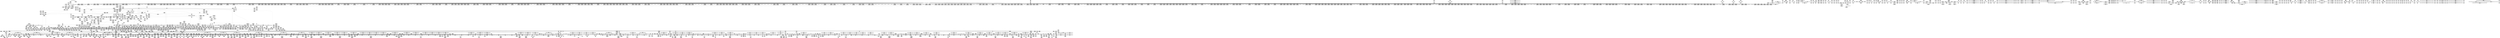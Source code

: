 digraph {
	CE0x58cc840 [shape=record,shape=Mrecord,label="{CE0x58cc840|current_sid:_tmp4|security/selinux/hooks.c,218|*SummSource*}"]
	CE0x57e90f0 [shape=record,shape=Mrecord,label="{CE0x57e90f0|2472:_%struct.cred*,_:_CRE_584,592_|*MultipleSource*|Function::current_has_perm&Arg::tsk::|Function::selinux_getprocattr&Arg::p::|security/selinux/hooks.c,5526}"]
	CE0x5949a30 [shape=record,shape=Mrecord,label="{CE0x5949a30|i64*_getelementptr_inbounds_(_4_x_i64_,_4_x_i64_*___llvm_gcov_ctr128,_i64_0,_i64_3)|*Constant*}"]
	CE0x5955820 [shape=record,shape=Mrecord,label="{CE0x5955820|i64_6|*Constant*}"]
	CE0x5964160 [shape=record,shape=Mrecord,label="{CE0x5964160|cred_sid:_sid|security/selinux/hooks.c,197|*SummSink*}"]
	CE0x58239e0 [shape=record,shape=Mrecord,label="{CE0x58239e0|2472:_%struct.cred*,_:_CRE_6344,6345_}"]
	CE0x57ec5a0 [shape=record,shape=Mrecord,label="{CE0x57ec5a0|2472:_%struct.cred*,_:_CRE_2152,2160_|*MultipleSource*|Function::current_has_perm&Arg::tsk::|Function::selinux_getprocattr&Arg::p::|security/selinux/hooks.c,5526}"]
	CE0x5840e50 [shape=record,shape=Mrecord,label="{CE0x5840e50|i64_10|*Constant*}"]
	CE0x5871cf0 [shape=record,shape=Mrecord,label="{CE0x5871cf0|0:_i8,_:_GCMR_rcu_read_unlock.__warned_internal_global_i8_0,_section_.data.unlikely_,_align_1:_elem_0:default:}"]
	CE0x58e4630 [shape=record,shape=Mrecord,label="{CE0x58e4630|rcu_lock_release:_tmp4|include/linux/rcupdate.h,423|*SummSink*}"]
	CE0x58429c0 [shape=record,shape=Mrecord,label="{CE0x58429c0|2472:_%struct.cred*,_:_CRE_664,672_|*MultipleSource*|Function::current_has_perm&Arg::tsk::|Function::selinux_getprocattr&Arg::p::|security/selinux/hooks.c,5526}"]
	CE0x58b7e90 [shape=record,shape=Mrecord,label="{CE0x58b7e90|i32_218|*Constant*|*SummSink*}"]
	CE0x57c2b90 [shape=record,shape=Mrecord,label="{CE0x57c2b90|2472:_%struct.cred*,_:_CRE_694,695_}"]
	CE0x58700b0 [shape=record,shape=Mrecord,label="{CE0x58700b0|rcu_read_lock:_tmp8|include/linux/rcupdate.h,882|*SummSource*}"]
	CE0x58127c0 [shape=record,shape=Mrecord,label="{CE0x58127c0|2472:_%struct.cred*,_:_CRE_2923,2924_}"]
	CE0x58e07e0 [shape=record,shape=Mrecord,label="{CE0x58e07e0|i64_33|*Constant*|*SummSink*}"]
	CE0x5927a90 [shape=record,shape=Mrecord,label="{CE0x5927a90|_call_void_mcount()_#3|*SummSink*}"]
	CE0x5885300 [shape=record,shape=Mrecord,label="{CE0x5885300|i64*_getelementptr_inbounds_(_13_x_i64_,_13_x_i64_*___llvm_gcov_ctr126,_i64_0,_i64_8)|*Constant*|*SummSink*}"]
	CE0x59080e0 [shape=record,shape=Mrecord,label="{CE0x59080e0|rcu_read_lock:_land.lhs.true2}"]
	CE0x57d1860 [shape=record,shape=Mrecord,label="{CE0x57d1860|i64*_getelementptr_inbounds_(_51_x_i64_,_51_x_i64_*___llvm_gcov_ctr329,_i64_0,_i64_5)|*Constant*|*SummSource*}"]
	CE0x594b400 [shape=record,shape=Mrecord,label="{CE0x594b400|__rcu_read_lock:_tmp7|include/linux/rcupdate.h,240}"]
	CE0x58eae30 [shape=record,shape=Mrecord,label="{CE0x58eae30|_call_void_mcount()_#3|*SummSink*}"]
	CE0x58bee50 [shape=record,shape=Mrecord,label="{CE0x58bee50|selinux_getprocattr:_osid|security/selinux/hooks.c,5531|*SummSink*}"]
	CE0x5817a30 [shape=record,shape=Mrecord,label="{CE0x5817a30|2472:_%struct.cred*,_:_CRE_3056,3064_|*MultipleSource*|Function::current_has_perm&Arg::tsk::|Function::selinux_getprocattr&Arg::p::|security/selinux/hooks.c,5526}"]
	CE0x57ee0a0 [shape=record,shape=Mrecord,label="{CE0x57ee0a0|2472:_%struct.cred*,_:_CRE_2616,2648_|*MultipleSource*|Function::current_has_perm&Arg::tsk::|Function::selinux_getprocattr&Arg::p::|security/selinux/hooks.c,5526}"]
	CE0x58e4f50 [shape=record,shape=Mrecord,label="{CE0x58e4f50|_call_void_lock_release(%struct.lockdep_map*_%map,_i32_1,_i64_ptrtoint_(i8*_blockaddress(_rcu_lock_release,_%__here)_to_i64))_#10,_!dbg_!27716|include/linux/rcupdate.h,423|*SummSource*}"]
	CE0x580bfb0 [shape=record,shape=Mrecord,label="{CE0x580bfb0|selinux_getprocattr:_tmp45|security/selinux/hooks.c,5529|*SummSink*}"]
	CE0x5837850 [shape=record,shape=Mrecord,label="{CE0x5837850|selinux_getprocattr:_len|security/selinux/hooks.c, 5517}"]
	CE0x5819350 [shape=record,shape=Mrecord,label="{CE0x5819350|2472:_%struct.cred*,_:_CRE_3136,3140_|*MultipleSource*|Function::current_has_perm&Arg::tsk::|Function::selinux_getprocattr&Arg::p::|security/selinux/hooks.c,5526}"]
	CE0x58cf790 [shape=record,shape=Mrecord,label="{CE0x58cf790|rcu_read_unlock:_tmp7|include/linux/rcupdate.h,933|*SummSource*}"]
	CE0x5891330 [shape=record,shape=Mrecord,label="{CE0x5891330|2472:_%struct.cred*,_:_CRE_10628,10632_|*MultipleSource*|Function::current_has_perm&Arg::tsk::|Function::selinux_getprocattr&Arg::p::|security/selinux/hooks.c,5526}"]
	CE0x57d07b0 [shape=record,shape=Mrecord,label="{CE0x57d07b0|2472:_%struct.cred*,_:_CRE_460,464_|*MultipleSource*|Function::current_has_perm&Arg::tsk::|Function::selinux_getprocattr&Arg::p::|security/selinux/hooks.c,5526}"]
	CE0x58f6210 [shape=record,shape=Mrecord,label="{CE0x58f6210|rcu_read_unlock:_entry|*SummSource*}"]
	CE0x5967710 [shape=record,shape=Mrecord,label="{CE0x5967710|rcu_read_lock:_call3|include/linux/rcupdate.h,882}"]
	CE0x58c9670 [shape=record,shape=Mrecord,label="{CE0x58c9670|i64*_getelementptr_inbounds_(_11_x_i64_,_11_x_i64_*___llvm_gcov_ctr127,_i64_0,_i64_9)|*Constant*|*SummSink*}"]
	CE0x583fd70 [shape=record,shape=Mrecord,label="{CE0x583fd70|i64_13|*Constant*|*SummSource*}"]
	CE0x57c7c00 [shape=record,shape=Mrecord,label="{CE0x57c7c00|rcu_read_lock:_entry}"]
	CE0x58341d0 [shape=record,shape=Mrecord,label="{CE0x58341d0|current_has_perm:_tmp1|*SummSource*}"]
	CE0x5830cb0 [shape=record,shape=Mrecord,label="{CE0x5830cb0|rcu_read_lock:_land.lhs.true|*SummSink*}"]
	CE0x57ee2c0 [shape=record,shape=Mrecord,label="{CE0x57ee2c0|2472:_%struct.cred*,_:_CRE_2648,2656_|*MultipleSource*|Function::current_has_perm&Arg::tsk::|Function::selinux_getprocattr&Arg::p::|security/selinux/hooks.c,5526}"]
	CE0x583b590 [shape=record,shape=Mrecord,label="{CE0x583b590|_ret_void,_!dbg_!27717|include/linux/rcupdate.h,419|*SummSink*}"]
	CE0x57daaf0 [shape=record,shape=Mrecord,label="{CE0x57daaf0|i64_31|*Constant*}"]
	CE0x581d0f0 [shape=record,shape=Mrecord,label="{CE0x581d0f0|2472:_%struct.cred*,_:_CRE_6144,6152_|*MultipleSource*|Function::current_has_perm&Arg::tsk::|Function::selinux_getprocattr&Arg::p::|security/selinux/hooks.c,5526}"]
	CE0x5934800 [shape=record,shape=Mrecord,label="{CE0x5934800|__rcu_read_lock:_bb|*SummSink*}"]
	CE0x58d9220 [shape=record,shape=Mrecord,label="{CE0x58d9220|GLOBAL:___rcu_read_unlock|*Constant*}"]
	CE0x57e7c70 [shape=record,shape=Mrecord,label="{CE0x57e7c70|2472:_%struct.cred*,_:_CRE_384,392_|*MultipleSource*|Function::current_has_perm&Arg::tsk::|Function::selinux_getprocattr&Arg::p::|security/selinux/hooks.c,5526}"]
	CE0x5968bd0 [shape=record,shape=Mrecord,label="{CE0x5968bd0|__rcu_read_unlock:_do.end|*SummSource*}"]
	CE0x57d8d00 [shape=record,shape=Mrecord,label="{CE0x57d8d00|2472:_%struct.cred*,_:_CRE_184,192_|*MultipleSource*|Function::current_has_perm&Arg::tsk::|Function::selinux_getprocattr&Arg::p::|security/selinux/hooks.c,5526}"]
	CE0x59590d0 [shape=record,shape=Mrecord,label="{CE0x59590d0|task_sid:_tmp10|security/selinux/hooks.c,208}"]
	CE0x58200e0 [shape=record,shape=Mrecord,label="{CE0x58200e0|2472:_%struct.cred*,_:_CRE_6296,6297_}"]
	CE0x588c730 [shape=record,shape=Mrecord,label="{CE0x588c730|i64*_getelementptr_inbounds_(_11_x_i64_,_11_x_i64_*___llvm_gcov_ctr132,_i64_0,_i64_9)|*Constant*|*SummSource*}"]
	CE0x5820df0 [shape=record,shape=Mrecord,label="{CE0x5820df0|2472:_%struct.cred*,_:_CRE_6307,6308_}"]
	CE0x58a4e70 [shape=record,shape=Mrecord,label="{CE0x58a4e70|selinux_getprocattr:_tmp19|security/selinux/hooks.c,5526|*SummSource*}"]
	CE0x5842580 [shape=record,shape=Mrecord,label="{CE0x5842580|2472:_%struct.cred*,_:_CRE_652,656_|*MultipleSource*|Function::current_has_perm&Arg::tsk::|Function::selinux_getprocattr&Arg::p::|security/selinux/hooks.c,5526}"]
	CE0x57fc4d0 [shape=record,shape=Mrecord,label="{CE0x57fc4d0|_call_void_mcount()_#3|*SummSource*}"]
	CE0x5910090 [shape=record,shape=Mrecord,label="{CE0x5910090|rcu_read_unlock:_tmp20|include/linux/rcupdate.h,933}"]
	CE0x591f450 [shape=record,shape=Mrecord,label="{CE0x591f450|GLOBAL:___rcu_read_unlock|*Constant*}"]
	CE0x58059b0 [shape=record,shape=Mrecord,label="{CE0x58059b0|current_has_perm:_tmp2|*SummSink*}"]
	CE0x58d9d70 [shape=record,shape=Mrecord,label="{CE0x58d9d70|__rcu_read_unlock:_entry|*SummSource*}"]
	CE0x588d800 [shape=record,shape=Mrecord,label="{CE0x588d800|2472:_%struct.cred*,_:_CRE_6616,6624_|*MultipleSource*|Function::current_has_perm&Arg::tsk::|Function::selinux_getprocattr&Arg::p::|security/selinux/hooks.c,5526}"]
	CE0x581c460 [shape=record,shape=Mrecord,label="{CE0x581c460|2472:_%struct.cred*,_:_CRE_5976,5984_|*MultipleSource*|Function::current_has_perm&Arg::tsk::|Function::selinux_getprocattr&Arg::p::|security/selinux/hooks.c,5526}"]
	CE0x58a9200 [shape=record,shape=Mrecord,label="{CE0x58a9200|selinux_getprocattr:_tmp27|security/selinux/hooks.c,5526|*SummSource*}"]
	CE0x58ff8f0 [shape=record,shape=Mrecord,label="{CE0x58ff8f0|selinux_getprocattr:_tmp105|security/selinux/hooks.c,5549}"]
	CE0x57b0260 [shape=record,shape=Mrecord,label="{CE0x57b0260|2472:_%struct.cred*,_:_CRE_744,760_|*MultipleSource*|Function::current_has_perm&Arg::tsk::|Function::selinux_getprocattr&Arg::p::|security/selinux/hooks.c,5526}"]
	CE0x57df1c0 [shape=record,shape=Mrecord,label="{CE0x57df1c0|2472:_%struct.cred*,_:_CRE_2400,2408_|*MultipleSource*|Function::current_has_perm&Arg::tsk::|Function::selinux_getprocattr&Arg::p::|security/selinux/hooks.c,5526}"]
	CE0x589be30 [shape=record,shape=Mrecord,label="{CE0x589be30|i32_5526|*Constant*|*SummSink*}"]
	CE0x58f55b0 [shape=record,shape=Mrecord,label="{CE0x58f55b0|selinux_getprocattr:_sid.4}"]
	CE0x58c1a60 [shape=record,shape=Mrecord,label="{CE0x58c1a60|i64_25|*Constant*}"]
	CE0x5892210 [shape=record,shape=Mrecord,label="{CE0x5892210|selinux_getprocattr:_tmp56|security/selinux/hooks.c,5532|*SummSink*}"]
	CE0x58e59e0 [shape=record,shape=Mrecord,label="{CE0x58e59e0|i8*_getelementptr_inbounds_(_25_x_i8_,_25_x_i8_*_.str45,_i32_0,_i32_0)|*Constant*}"]
	CE0x5990270 [shape=record,shape=Mrecord,label="{CE0x5990270|i64*_getelementptr_inbounds_(_11_x_i64_,_11_x_i64_*___llvm_gcov_ctr127,_i64_0,_i64_1)|*Constant*}"]
	CE0x5838570 [shape=record,shape=Mrecord,label="{CE0x5838570|selinux_getprocattr:_if.end41}"]
	CE0x58863e0 [shape=record,shape=Mrecord,label="{CE0x58863e0|_call_void_mcount()_#3|*SummSink*}"]
	CE0x58a4270 [shape=record,shape=Mrecord,label="{CE0x58a4270|i64_9|*Constant*|*SummSink*}"]
	CE0x588bb70 [shape=record,shape=Mrecord,label="{CE0x588bb70|i32_934|*Constant*|*SummSource*}"]
	CE0x58fb6e0 [shape=record,shape=Mrecord,label="{CE0x58fb6e0|GLOBAL:_security_sid_to_context|*Constant*|*SummSink*}"]
	CE0x582e060 [shape=record,shape=Mrecord,label="{CE0x582e060|2472:_%struct.cred*,_:_CRE_84,88_|*MultipleSource*|Function::current_has_perm&Arg::tsk::|Function::selinux_getprocattr&Arg::p::|security/selinux/hooks.c,5526}"]
	CE0x5886bb0 [shape=record,shape=Mrecord,label="{CE0x5886bb0|task_sid:_tmp22|security/selinux/hooks.c,208}"]
	CE0x7221800 [shape=record,shape=Mrecord,label="{CE0x7221800|GLOBAL:_current_has_perm|*Constant*}"]
	CE0x58fe490 [shape=record,shape=Mrecord,label="{CE0x58fe490|selinux_getprocattr:_tmp102|security/selinux/hooks.c,5548|*SummSink*}"]
	CE0x58c4400 [shape=record,shape=Mrecord,label="{CE0x58c4400|rcu_read_lock:_tmp13|include/linux/rcupdate.h,882|*SummSink*}"]
	CE0x5874d60 [shape=record,shape=Mrecord,label="{CE0x5874d60|current_sid:_land.lhs.true|*SummSink*}"]
	CE0x57cff10 [shape=record,shape=Mrecord,label="{CE0x57cff10|2472:_%struct.cred*,_:_CRE_1840,1844_|*MultipleSource*|Function::current_has_perm&Arg::tsk::|Function::selinux_getprocattr&Arg::p::|security/selinux/hooks.c,5526}"]
	CE0x58adc50 [shape=record,shape=Mrecord,label="{CE0x58adc50|get_current:_tmp4|./arch/x86/include/asm/current.h,14|*SummSource*}"]
	CE0x5960d60 [shape=record,shape=Mrecord,label="{CE0x5960d60|__rcu_read_unlock:_do.body|*SummSource*}"]
	CE0x58fae90 [shape=record,shape=Mrecord,label="{CE0x58fae90|selinux_getprocattr:_call47|security/selinux/hooks.c,5547|*SummSource*}"]
	CE0x5883190 [shape=record,shape=Mrecord,label="{CE0x5883190|__rcu_read_unlock:_tmp2|*SummSource*}"]
	CE0x5822350 [shape=record,shape=Mrecord,label="{CE0x5822350|2472:_%struct.cred*,_:_CRE_6325,6326_}"]
	CE0x57fc900 [shape=record,shape=Mrecord,label="{CE0x57fc900|rcu_read_lock:_if.end|*SummSink*}"]
	CE0x5878e80 [shape=record,shape=Mrecord,label="{CE0x5878e80|i64*_getelementptr_inbounds_(_11_x_i64_,_11_x_i64_*___llvm_gcov_ctr125,_i64_0,_i64_0)|*Constant*|*SummSource*}"]
	CE0x58078f0 [shape=record,shape=Mrecord,label="{CE0x58078f0|2472:_%struct.cred*,_:_CRE_2524,2525_}"]
	CE0x5969e40 [shape=record,shape=Mrecord,label="{CE0x5969e40|rcu_lock_acquire:_tmp6|*SummSource*}"]
	CE0x57b5d30 [shape=record,shape=Mrecord,label="{CE0x57b5d30|selinux_getprocattr:_do.body}"]
	CE0x57b3ec0 [shape=record,shape=Mrecord,label="{CE0x57b3ec0|selinux_getprocattr:_if.end40|*SummSink*}"]
	CE0x57eb8b0 [shape=record,shape=Mrecord,label="{CE0x57eb8b0|2472:_%struct.cred*,_:_CRE_2104,2112_|*MultipleSource*|Function::current_has_perm&Arg::tsk::|Function::selinux_getprocattr&Arg::p::|security/selinux/hooks.c,5526}"]
	CE0x745dad0 [shape=record,shape=Mrecord,label="{CE0x745dad0|selinux_getprocattr:_if.end38}"]
	CE0x57c7990 [shape=record,shape=Mrecord,label="{CE0x57c7990|selinux_getprocattr:_tobool|security/selinux/hooks.c,5521|*SummSource*}"]
	CE0x595da40 [shape=record,shape=Mrecord,label="{CE0x595da40|cred_sid:_entry|*SummSource*}"]
	CE0x582fdc0 [shape=record,shape=Mrecord,label="{CE0x582fdc0|avc_has_perm:_requested|Function::avc_has_perm&Arg::requested::}"]
	CE0x5966860 [shape=record,shape=Mrecord,label="{CE0x5966860|__preempt_count_add:_tmp|*SummSink*}"]
	CE0x58d1e30 [shape=record,shape=Mrecord,label="{CE0x58d1e30|task_sid:_tmp13|security/selinux/hooks.c,208}"]
	CE0x59eadd0 [shape=record,shape=Mrecord,label="{CE0x59eadd0|__preempt_count_sub:_tmp|*SummSource*}"]
	CE0x59917f0 [shape=record,shape=Mrecord,label="{CE0x59917f0|i32_883|*Constant*}"]
	CE0x57dbd20 [shape=record,shape=Mrecord,label="{CE0x57dbd20|selinux_getprocattr:_if.then10}"]
	CE0x587f600 [shape=record,shape=Mrecord,label="{CE0x587f600|rcu_read_unlock:_tmp18|include/linux/rcupdate.h,933|*SummSource*}"]
	CE0x596cb20 [shape=record,shape=Mrecord,label="{CE0x596cb20|task_sid:_tmp8|security/selinux/hooks.c,208|*SummSource*}"]
	CE0x57af750 [shape=record,shape=Mrecord,label="{CE0x57af750|2472:_%struct.cred*,_:_CRE_702,703_}"]
	CE0x58e7350 [shape=record,shape=Mrecord,label="{CE0x58e7350|rcu_lock_release:_tmp7}"]
	CE0x57cc040 [shape=record,shape=Mrecord,label="{CE0x57cc040|2472:_%struct.cred*,_:_CRE_624,632_|*MultipleSource*|Function::current_has_perm&Arg::tsk::|Function::selinux_getprocattr&Arg::p::|security/selinux/hooks.c,5526}"]
	CE0x5802860 [shape=record,shape=Mrecord,label="{CE0x5802860|selinux_getprocattr:_tmp7|security/selinux/hooks.c,5521|*SummSink*}"]
	CE0x5831460 [shape=record,shape=Mrecord,label="{CE0x5831460|rcu_read_lock:_entry|*SummSink*}"]
	CE0x5888ea0 [shape=record,shape=Mrecord,label="{CE0x5888ea0|rcu_read_unlock:_if.end|*SummSink*}"]
	CE0x5876440 [shape=record,shape=Mrecord,label="{CE0x5876440|GLOBAL:___llvm_gcov_ctr125|Global_var:__llvm_gcov_ctr125|*SummSink*}"]
	CE0x58737f0 [shape=record,shape=Mrecord,label="{CE0x58737f0|current_sid:_tmp7|security/selinux/hooks.c,218|*SummSource*}"]
	CE0x59102d0 [shape=record,shape=Mrecord,label="{CE0x59102d0|__preempt_count_sub:_tmp5|./arch/x86/include/asm/preempt.h,77}"]
	CE0x591f720 [shape=record,shape=Mrecord,label="{CE0x591f720|__preempt_count_add:_tmp5|./arch/x86/include/asm/preempt.h,72|*SummSink*}"]
	CE0x598f170 [shape=record,shape=Mrecord,label="{CE0x598f170|__rcu_read_lock:_tmp3}"]
	CE0x57c5a00 [shape=record,shape=Mrecord,label="{CE0x57c5a00|i64*_getelementptr_inbounds_(_2_x_i64_,_2_x_i64_*___llvm_gcov_ctr98,_i64_0,_i64_1)|*Constant*|*SummSource*}"]
	CE0x57c85a0 [shape=record,shape=Mrecord,label="{CE0x57c85a0|selinux_getprocattr:_if.end38|*SummSink*}"]
	CE0x5896320 [shape=record,shape=Mrecord,label="{CE0x5896320|selinux_getprocattr:_tobool27|security/selinux/hooks.c,5534}"]
	CE0x589b5b0 [shape=record,shape=Mrecord,label="{CE0x589b5b0|GLOBAL:_lockdep_rcu_suspicious|*Constant*|*SummSink*}"]
	CE0x58961b0 [shape=record,shape=Mrecord,label="{CE0x58961b0|VOIDTB_TE_array:_GCR_.str74_private_unnamed_addr_constant_9_x_i8_c_fscreate_00_,_align_1:_elem_0:default:}"]
	CE0x58a3890 [shape=record,shape=Mrecord,label="{CE0x58a3890|selinux_getprocattr:_tobool5|security/selinux/hooks.c,5526|*SummSource*}"]
	CE0x57d2f60 [shape=record,shape=Mrecord,label="{CE0x57d2f60|2472:_%struct.cred*,_:_CRE_76,80_|*MultipleSource*|Function::current_has_perm&Arg::tsk::|Function::selinux_getprocattr&Arg::p::|security/selinux/hooks.c,5526}"]
	CE0x595e850 [shape=record,shape=Mrecord,label="{CE0x595e850|__rcu_read_lock:_do.end|*SummSink*}"]
	CE0x5890ed0 [shape=record,shape=Mrecord,label="{CE0x5890ed0|2472:_%struct.cred*,_:_CRE_10616,10624_|*MultipleSource*|Function::current_has_perm&Arg::tsk::|Function::selinux_getprocattr&Arg::p::|security/selinux/hooks.c,5526}"]
	CE0x58c46c0 [shape=record,shape=Mrecord,label="{CE0x58c46c0|rcu_read_lock:_tmp14|include/linux/rcupdate.h,882}"]
	CE0x58d1060 [shape=record,shape=Mrecord,label="{CE0x58d1060|task_sid:_tobool4|security/selinux/hooks.c,208}"]
	CE0x5815ad0 [shape=record,shape=Mrecord,label="{CE0x5815ad0|2472:_%struct.cred*,_:_CRE_2966,2967_}"]
	CE0x58ad180 [shape=record,shape=Mrecord,label="{CE0x58ad180|i64_19|*Constant*|*SummSource*}"]
	CE0x5876950 [shape=record,shape=Mrecord,label="{CE0x5876950|rcu_read_unlock:_tmp6|include/linux/rcupdate.h,933|*SummSink*}"]
	CE0x5833180 [shape=record,shape=Mrecord,label="{CE0x5833180|current_has_perm:_bb}"]
	CE0x5906b00 [shape=record,shape=Mrecord,label="{CE0x5906b00|get_current:_bb|*SummSink*}"]
	CE0x5920370 [shape=record,shape=Mrecord,label="{CE0x5920370|__preempt_count_sub:_do.body|*SummSource*}"]
	CE0x5937020 [shape=record,shape=Mrecord,label="{CE0x5937020|task_sid:_do.body5|*SummSink*}"]
	CE0x596b730 [shape=record,shape=Mrecord,label="{CE0x596b730|task_sid:_call|security/selinux/hooks.c,208|*SummSource*}"]
	CE0x57dcd00 [shape=record,shape=Mrecord,label="{CE0x57dcd00|GLOBAL:_rcu_read_lock|*Constant*|*SummSource*}"]
	CE0x5879ec0 [shape=record,shape=Mrecord,label="{CE0x5879ec0|rcu_read_lock:_tmp9|include/linux/rcupdate.h,882}"]
	CE0x5954730 [shape=record,shape=Mrecord,label="{CE0x5954730|i32_1|*Constant*}"]
	CE0x57fec80 [shape=record,shape=Mrecord,label="{CE0x57fec80|selinux_getprocattr:_tobool|security/selinux/hooks.c,5521|*SummSink*}"]
	CE0x57b8320 [shape=record,shape=Mrecord,label="{CE0x57b8320|selinux_getprocattr:_if.end11}"]
	CE0x58903e0 [shape=record,shape=Mrecord,label="{CE0x58903e0|2472:_%struct.cred*,_:_CRE_10584,10592_|*MultipleSource*|Function::current_has_perm&Arg::tsk::|Function::selinux_getprocattr&Arg::p::|security/selinux/hooks.c,5526}"]
	CE0x5992880 [shape=record,shape=Mrecord,label="{CE0x5992880|rcu_read_unlock:_tmp1}"]
	CE0x58dc0a0 [shape=record,shape=Mrecord,label="{CE0x58dc0a0|selinux_getprocattr:_tmp73|security/selinux/hooks.c,5537|*SummSink*}"]
	CE0x581d340 [shape=record,shape=Mrecord,label="{CE0x581d340|2472:_%struct.cred*,_:_CRE_6152,6168_|*MultipleSource*|Function::current_has_perm&Arg::tsk::|Function::selinux_getprocattr&Arg::p::|security/selinux/hooks.c,5526}"]
	CE0x58a78d0 [shape=record,shape=Mrecord,label="{CE0x58a78d0|selinux_getprocattr:_tmp71|security/selinux/hooks.c,5536}"]
	CE0x57ba600 [shape=record,shape=Mrecord,label="{CE0x57ba600|2472:_%struct.cred*,_:_CRE_2907,2908_}"]
	CE0x58fc060 [shape=record,shape=Mrecord,label="{CE0x58fc060|0:_i32,_:_SCRE:_elem_0:default:}"]
	CE0x593e850 [shape=record,shape=Mrecord,label="{CE0x593e850|current_sid:_tmp20|security/selinux/hooks.c,218|*SummSource*}"]
	CE0x58319c0 [shape=record,shape=Mrecord,label="{CE0x58319c0|_ret_i32_%call7,_!dbg_!27749|security/selinux/hooks.c,210|*SummSink*}"]
	CE0x58e8070 [shape=record,shape=Mrecord,label="{CE0x58e8070|rcu_read_lock:_if.end}"]
	CE0x5809200 [shape=record,shape=Mrecord,label="{CE0x5809200|current_sid:_tobool1|security/selinux/hooks.c,218|*SummSink*}"]
	CE0x5839dd0 [shape=record,shape=Mrecord,label="{CE0x5839dd0|selinux_getprocattr:_if.else29}"]
	CE0x5880e90 [shape=record,shape=Mrecord,label="{CE0x5880e90|current_sid:_tmp5|security/selinux/hooks.c,218}"]
	CE0x589dff0 [shape=record,shape=Mrecord,label="{CE0x589dff0|i64*_getelementptr_inbounds_(_51_x_i64_,_51_x_i64_*___llvm_gcov_ctr329,_i64_0,_i64_16)|*Constant*|*SummSource*}"]
	CE0x596c770 [shape=record,shape=Mrecord,label="{CE0x596c770|task_sid:_tmp7|security/selinux/hooks.c,208|*SummSource*}"]
	CE0x5801770 [shape=record,shape=Mrecord,label="{CE0x5801770|_ret_i32_%call2,_!dbg_!27718|security/selinux/hooks.c,1544|*SummSink*}"]
	CE0x58e7510 [shape=record,shape=Mrecord,label="{CE0x58e7510|rcu_lock_release:_tmp7|*SummSink*}"]
	CE0x5800cf0 [shape=record,shape=Mrecord,label="{CE0x5800cf0|selinux_getprocattr:_tmp11|security/selinux/hooks.c,5522|*SummSource*}"]
	CE0x5813990 [shape=record,shape=Mrecord,label="{CE0x5813990|2472:_%struct.cred*,_:_CRE_2938,2939_}"]
	CE0x58199b0 [shape=record,shape=Mrecord,label="{CE0x58199b0|2472:_%struct.cred*,_:_CRE_3148,3152_|*MultipleSource*|Function::current_has_perm&Arg::tsk::|Function::selinux_getprocattr&Arg::p::|security/selinux/hooks.c,5526}"]
	CE0x57eac50 [shape=record,shape=Mrecord,label="{CE0x57eac50|i64*_getelementptr_inbounds_(_2_x_i64_,_2_x_i64_*___llvm_gcov_ctr136,_i64_0,_i64_0)|*Constant*|*SummSource*}"]
	CE0x582d880 [shape=record,shape=Mrecord,label="{CE0x582d880|selinux_getprocattr:_tmp}"]
	CE0x58794e0 [shape=record,shape=Mrecord,label="{CE0x58794e0|rcu_read_lock:_bb}"]
	CE0x5926ec0 [shape=record,shape=Mrecord,label="{CE0x5926ec0|rcu_read_lock:_if.then}"]
	CE0x61fc560 [shape=record,shape=Mrecord,label="{CE0x61fc560|selinux_getprocattr:_tmp12|security/selinux/hooks.c,5523}"]
	CE0x57e7a10 [shape=record,shape=Mrecord,label="{CE0x57e7a10|2472:_%struct.cred*,_:_CRE_376,384_|*MultipleSource*|Function::current_has_perm&Arg::tsk::|Function::selinux_getprocattr&Arg::p::|security/selinux/hooks.c,5526}"]
	CE0x59529b0 [shape=record,shape=Mrecord,label="{CE0x59529b0|task_sid:_tmp15|security/selinux/hooks.c,208}"]
	CE0x5955950 [shape=record,shape=Mrecord,label="{CE0x5955950|task_sid:_tmp14|security/selinux/hooks.c,208}"]
	CE0x582fce0 [shape=record,shape=Mrecord,label="{CE0x582fce0|%struct.common_audit_data*_null|*Constant*}"]
	CE0x58a93b0 [shape=record,shape=Mrecord,label="{CE0x58a93b0|selinux_getprocattr:_tmp27|security/selinux/hooks.c,5526|*SummSink*}"]
	CE0x59120e0 [shape=record,shape=Mrecord,label="{CE0x59120e0|rcu_read_lock:_land.lhs.true2}"]
	CE0x57aee30 [shape=record,shape=Mrecord,label="{CE0x57aee30|2472:_%struct.cred*,_:_CRE_272,280_|*MultipleSource*|Function::current_has_perm&Arg::tsk::|Function::selinux_getprocattr&Arg::p::|security/selinux/hooks.c,5526}"]
	CE0x57dd810 [shape=record,shape=Mrecord,label="{CE0x57dd810|2472:_%struct.cred*,_:_CRE_232,240_|*MultipleSource*|Function::current_has_perm&Arg::tsk::|Function::selinux_getprocattr&Arg::p::|security/selinux/hooks.c,5526}"]
	CE0x599b2a0 [shape=record,shape=Mrecord,label="{CE0x599b2a0|i64*_getelementptr_inbounds_(_4_x_i64_,_4_x_i64_*___llvm_gcov_ctr134,_i64_0,_i64_3)|*Constant*|*SummSource*}"]
	CE0x586dda0 [shape=record,shape=Mrecord,label="{CE0x586dda0|COLLAPSED:_GCMRE___llvm_gcov_ctr125_internal_global_11_x_i64_zeroinitializer:_elem_0:default:}"]
	CE0x57ffe30 [shape=record,shape=Mrecord,label="{CE0x57ffe30|i64_3|*Constant*|*SummSource*}"]
	CE0x595f110 [shape=record,shape=Mrecord,label="{CE0x595f110|i64*_getelementptr_inbounds_(_4_x_i64_,_4_x_i64_*___llvm_gcov_ctr133,_i64_0,_i64_2)|*Constant*}"]
	CE0x5837e00 [shape=record,shape=Mrecord,label="{CE0x5837e00|selinux_getprocattr:_tmp15|security/selinux/hooks.c,5525|*SummSource*}"]
	CE0x594db70 [shape=record,shape=Mrecord,label="{CE0x594db70|rcu_read_unlock:_tmp17|include/linux/rcupdate.h,933}"]
	CE0x58e7cd0 [shape=record,shape=Mrecord,label="{CE0x58e7cd0|cred_sid:_tmp3|*SummSource*}"]
	CE0x57b7c60 [shape=record,shape=Mrecord,label="{CE0x57b7c60|selinux_getprocattr:_if.else}"]
	CE0x581ced0 [shape=record,shape=Mrecord,label="{CE0x581ced0|2472:_%struct.cred*,_:_CRE_6136,6140_|*MultipleSource*|Function::current_has_perm&Arg::tsk::|Function::selinux_getprocattr&Arg::p::|security/selinux/hooks.c,5526}"]
	CE0x58c9ba0 [shape=record,shape=Mrecord,label="{CE0x58c9ba0|rcu_read_lock:_entry}"]
	CE0x5937de0 [shape=record,shape=Mrecord,label="{CE0x5937de0|task_sid:_tmp10|security/selinux/hooks.c,208|*SummSource*}"]
	CE0x58833b0 [shape=record,shape=Mrecord,label="{CE0x58833b0|__rcu_read_lock:_tmp1|*SummSink*}"]
	CE0x5998430 [shape=record,shape=Mrecord,label="{CE0x5998430|i64*_getelementptr_inbounds_(_4_x_i64_,_4_x_i64_*___llvm_gcov_ctr129,_i64_0,_i64_0)|*Constant*|*SummSink*}"]
	CE0x581c240 [shape=record,shape=Mrecord,label="{CE0x581c240|2472:_%struct.cred*,_:_CRE_5968,5976_|*MultipleSource*|Function::current_has_perm&Arg::tsk::|Function::selinux_getprocattr&Arg::p::|security/selinux/hooks.c,5526}"]
	CE0x581d9d0 [shape=record,shape=Mrecord,label="{CE0x581d9d0|2472:_%struct.cred*,_:_CRE_6184,6192_|*MultipleSource*|Function::current_has_perm&Arg::tsk::|Function::selinux_getprocattr&Arg::p::|security/selinux/hooks.c,5526}"]
	CE0x5926d30 [shape=record,shape=Mrecord,label="{CE0x5926d30|GLOBAL:_lockdep_rcu_suspicious|*Constant*}"]
	CE0x5890ca0 [shape=record,shape=Mrecord,label="{CE0x5890ca0|2472:_%struct.cred*,_:_CRE_10608,10609_|*MultipleSource*|Function::current_has_perm&Arg::tsk::|Function::selinux_getprocattr&Arg::p::|security/selinux/hooks.c,5526}"]
	CE0x586eaf0 [shape=record,shape=Mrecord,label="{CE0x586eaf0|rcu_read_unlock:_tobool|include/linux/rcupdate.h,933|*SummSink*}"]
	CE0x57ba760 [shape=record,shape=Mrecord,label="{CE0x57ba760|2472:_%struct.cred*,_:_CRE_2909,2910_}"]
	CE0x5954a10 [shape=record,shape=Mrecord,label="{CE0x5954a10|task_sid:_do.end6}"]
	CE0x586e720 [shape=record,shape=Mrecord,label="{CE0x586e720|current_sid:_tmp2|*SummSource*}"]
	CE0x593cd60 [shape=record,shape=Mrecord,label="{CE0x593cd60|i64*_getelementptr_inbounds_(_11_x_i64_,_11_x_i64_*___llvm_gcov_ctr125,_i64_0,_i64_9)|*Constant*|*SummSource*}"]
	CE0x586ed00 [shape=record,shape=Mrecord,label="{CE0x586ed00|GLOBAL:___llvm_gcov_ctr132|Global_var:__llvm_gcov_ctr132}"]
	CE0x58759e0 [shape=record,shape=Mrecord,label="{CE0x58759e0|rcu_read_lock:_tmp8|include/linux/rcupdate.h,882|*SummSink*}"]
	CE0x57c4780 [shape=record,shape=Mrecord,label="{CE0x57c4780|selinux_getprocattr:_if.end50}"]
	CE0x58dbfc0 [shape=record,shape=Mrecord,label="{CE0x58dbfc0|i64*_getelementptr_inbounds_(_51_x_i64_,_51_x_i64_*___llvm_gcov_ctr329,_i64_0,_i64_32)|*Constant*|*SummSink*}"]
	CE0x595e480 [shape=record,shape=Mrecord,label="{CE0x595e480|GLOBAL:_rcu_read_unlock|*Constant*}"]
	CE0x58891f0 [shape=record,shape=Mrecord,label="{CE0x58891f0|rcu_read_lock:_tmp20|include/linux/rcupdate.h,882}"]
	CE0x57da610 [shape=record,shape=Mrecord,label="{CE0x57da610|selinux_getprocattr:_return}"]
	CE0x5995960 [shape=record,shape=Mrecord,label="{CE0x5995960|rcu_read_unlock:_tmp2}"]
	CE0x582c350 [shape=record,shape=Mrecord,label="{CE0x582c350|rcu_read_unlock:_tmp2|*SummSink*}"]
	CE0x58aee00 [shape=record,shape=Mrecord,label="{CE0x58aee00|i64*_getelementptr_inbounds_(_51_x_i64_,_51_x_i64_*___llvm_gcov_ctr329,_i64_0,_i64_39)|*Constant*}"]
	CE0x581a890 [shape=record,shape=Mrecord,label="{CE0x581a890|2472:_%struct.cred*,_:_CRE_5872,5880_|*MultipleSource*|Function::current_has_perm&Arg::tsk::|Function::selinux_getprocattr&Arg::p::|security/selinux/hooks.c,5526}"]
	CE0x5835980 [shape=record,shape=Mrecord,label="{CE0x5835980|GLOBAL:_selinux_getprocattr.__warned|Global_var:selinux_getprocattr.__warned|*SummSink*}"]
	CE0x594d1f0 [shape=record,shape=Mrecord,label="{CE0x594d1f0|__rcu_read_lock:_tmp7|include/linux/rcupdate.h,240|*SummSource*}"]
	CE0x58f4050 [shape=record,shape=Mrecord,label="{CE0x58f4050|selinux_getprocattr:_sid.3}"]
	CE0x5901e20 [shape=record,shape=Mrecord,label="{CE0x5901e20|selinux_getprocattr:_tmp108|security/selinux/hooks.c,5550|*SummSource*}"]
	CE0x5882360 [shape=record,shape=Mrecord,label="{CE0x5882360|__rcu_read_unlock:_tmp3|*SummSink*}"]
	CE0x5885780 [shape=record,shape=Mrecord,label="{CE0x5885780|current_sid:_tmp14|security/selinux/hooks.c,218|*SummSource*}"]
	CE0x596a390 [shape=record,shape=Mrecord,label="{CE0x596a390|rcu_lock_acquire:_tmp7|*SummSource*}"]
	CE0x588c270 [shape=record,shape=Mrecord,label="{CE0x588c270|i8*_getelementptr_inbounds_(_44_x_i8_,_44_x_i8_*_.str47,_i32_0,_i32_0)|*Constant*|*SummSource*}"]
	CE0x583b480 [shape=record,shape=Mrecord,label="{CE0x583b480|rcu_lock_acquire:_entry}"]
	CE0x57c2a90 [shape=record,shape=Mrecord,label="{CE0x57c2a90|2472:_%struct.cred*,_:_CRE_693,694_}"]
	CE0x583a310 [shape=record,shape=Mrecord,label="{CE0x583a310|_ret_void,_!dbg_!27717|include/linux/rcupdate.h,240}"]
	CE0x5833ed0 [shape=record,shape=Mrecord,label="{CE0x5833ed0|selinux_getprocattr:_call|security/selinux/hooks.c,5519}"]
	CE0x59eb020 [shape=record,shape=Mrecord,label="{CE0x59eb020|__preempt_count_sub:_tmp|*SummSink*}"]
	CE0x581bbb0 [shape=record,shape=Mrecord,label="{CE0x581bbb0|2472:_%struct.cred*,_:_CRE_5944,5952_|*MultipleSource*|Function::current_has_perm&Arg::tsk::|Function::selinux_getprocattr&Arg::p::|security/selinux/hooks.c,5526}"]
	CE0x4ddafd0 [shape=record,shape=Mrecord,label="{CE0x4ddafd0|selinux_getprocattr:_land.lhs.true7}"]
	CE0x595abd0 [shape=record,shape=Mrecord,label="{CE0x595abd0|task_sid:_tmp24|security/selinux/hooks.c,208|*SummSink*}"]
	CE0x59176d0 [shape=record,shape=Mrecord,label="{CE0x59176d0|__preempt_count_sub:_do.end}"]
	CE0x58b37a0 [shape=record,shape=Mrecord,label="{CE0x58b37a0|i64*_getelementptr_inbounds_(_51_x_i64_,_51_x_i64_*___llvm_gcov_ctr329,_i64_0,_i64_38)|*Constant*|*SummSink*}"]
	CE0x594ed70 [shape=record,shape=Mrecord,label="{CE0x594ed70|task_sid:_tmp20|security/selinux/hooks.c,208}"]
	CE0x58e3810 [shape=record,shape=Mrecord,label="{CE0x58e3810|i64*_getelementptr_inbounds_(_4_x_i64_,_4_x_i64_*___llvm_gcov_ctr130,_i64_0,_i64_3)|*Constant*|*SummSource*}"]
	CE0x57ca9e0 [shape=record,shape=Mrecord,label="{CE0x57ca9e0|2472:_%struct.cred*,_:_CRE_2736,2744_|*MultipleSource*|Function::current_has_perm&Arg::tsk::|Function::selinux_getprocattr&Arg::p::|security/selinux/hooks.c,5526}"]
	CE0x582b530 [shape=record,shape=Mrecord,label="{CE0x582b530|task_sid:_entry}"]
	CE0x58133a0 [shape=record,shape=Mrecord,label="{CE0x58133a0|2472:_%struct.cred*,_:_CRE_2933,2934_}"]
	CE0x5962eb0 [shape=record,shape=Mrecord,label="{CE0x5962eb0|_ret_void,_!dbg_!27735|include/linux/rcupdate.h,938}"]
	CE0x58d0ed0 [shape=record,shape=Mrecord,label="{CE0x58d0ed0|rcu_read_unlock:_call|include/linux/rcupdate.h,933|*SummSource*}"]
	CE0x58007c0 [shape=record,shape=Mrecord,label="{CE0x58007c0|get_current:_entry|*SummSink*}"]
	CE0x57d4240 [shape=record,shape=Mrecord,label="{CE0x57d4240|2472:_%struct.cred*,_:_CRE_2880,2884_|*MultipleSource*|Function::current_has_perm&Arg::tsk::|Function::selinux_getprocattr&Arg::p::|security/selinux/hooks.c,5526}"]
	CE0x5885b70 [shape=record,shape=Mrecord,label="{CE0x5885b70|i1_true|*Constant*}"]
	CE0x599c5f0 [shape=record,shape=Mrecord,label="{CE0x599c5f0|i64*_getelementptr_inbounds_(_4_x_i64_,_4_x_i64_*___llvm_gcov_ctr134,_i64_0,_i64_1)|*Constant*|*SummSource*}"]
	CE0x5917a00 [shape=record,shape=Mrecord,label="{CE0x5917a00|rcu_read_unlock:_tmp9|include/linux/rcupdate.h,933}"]
	CE0x580bed0 [shape=record,shape=Mrecord,label="{CE0x580bed0|i64*_getelementptr_inbounds_(_51_x_i64_,_51_x_i64_*___llvm_gcov_ctr329,_i64_0,_i64_20)|*Constant*|*SummSink*}"]
	CE0x57d80a0 [shape=record,shape=Mrecord,label="{CE0x57d80a0|2472:_%struct.cred*,_:_CRE_2056,2057_|*MultipleSource*|Function::current_has_perm&Arg::tsk::|Function::selinux_getprocattr&Arg::p::|security/selinux/hooks.c,5526}"]
	CE0x588d3c0 [shape=record,shape=Mrecord,label="{CE0x588d3c0|2472:_%struct.cred*,_:_CRE_6600,6608_|*MultipleSource*|Function::current_has_perm&Arg::tsk::|Function::selinux_getprocattr&Arg::p::|security/selinux/hooks.c,5526}"]
	CE0x58d41a0 [shape=record,shape=Mrecord,label="{CE0x58d41a0|selinux_getprocattr:_call30|security/selinux/hooks.c,5536|*SummSource*}"]
	CE0x59627c0 [shape=record,shape=Mrecord,label="{CE0x59627c0|i64*_getelementptr_inbounds_(_4_x_i64_,_4_x_i64_*___llvm_gcov_ctr128,_i64_0,_i64_1)|*Constant*|*SummSink*}"]
	CE0x5839ee0 [shape=record,shape=Mrecord,label="{CE0x5839ee0|selinux_getprocattr:_if.else29|*SummSource*}"]
	CE0x5827b70 [shape=record,shape=Mrecord,label="{CE0x5827b70|2472:_%struct.cred*,_:_CRE_6528,6536_|*MultipleSource*|Function::current_has_perm&Arg::tsk::|Function::selinux_getprocattr&Arg::p::|security/selinux/hooks.c,5526}"]
	CE0x58d2710 [shape=record,shape=Mrecord,label="{CE0x58d2710|selinux_getprocattr:_tobool31|security/selinux/hooks.c,5536|*SummSource*}"]
	CE0x5921fa0 [shape=record,shape=Mrecord,label="{CE0x5921fa0|get_current:_bb}"]
	CE0x5876a20 [shape=record,shape=Mrecord,label="{CE0x5876a20|rcu_read_lock:_do.body}"]
	CE0x5957900 [shape=record,shape=Mrecord,label="{CE0x5957900|rcu_read_lock:_tmp22|include/linux/rcupdate.h,884}"]
	CE0x57cdf70 [shape=record,shape=Mrecord,label="{CE0x57cdf70|2472:_%struct.cred*,_:_CRE_1888,1896_|*MultipleSource*|Function::current_has_perm&Arg::tsk::|Function::selinux_getprocattr&Arg::p::|security/selinux/hooks.c,5526}"]
	CE0x5955d30 [shape=record,shape=Mrecord,label="{CE0x5955d30|rcu_lock_acquire:_tmp2|*SummSource*}"]
	CE0x58f8a70 [shape=record,shape=Mrecord,label="{CE0x58f8a70|selinux_getprocattr:_tmp96|security/selinux/hooks.c,5544|*SummSource*}"]
	CE0x5894e40 [shape=record,shape=Mrecord,label="{CE0x5894e40|selinux_getprocattr:_exec_sid|security/selinux/hooks.c,5533|*SummSink*}"]
	CE0x5915040 [shape=record,shape=Mrecord,label="{CE0x5915040|__preempt_count_sub:_sub|./arch/x86/include/asm/preempt.h,77|*SummSource*}"]
	CE0x5824950 [shape=record,shape=Mrecord,label="{CE0x5824950|2472:_%struct.cred*,_:_CRE_6357,6358_}"]
	CE0x59556d0 [shape=record,shape=Mrecord,label="{CE0x59556d0|__preempt_count_add:_val|Function::__preempt_count_add&Arg::val::|*SummSink*}"]
	CE0x582bba0 [shape=record,shape=Mrecord,label="{CE0x582bba0|avc_has_perm:_tsid|Function::avc_has_perm&Arg::tsid::|*SummSink*}"]
	CE0x59050b0 [shape=record,shape=Mrecord,label="{CE0x59050b0|i64*_getelementptr_inbounds_(_51_x_i64_,_51_x_i64_*___llvm_gcov_ctr329,_i64_0,_i64_50)|*Constant*|*SummSink*}"]
	CE0x57de970 [shape=record,shape=Mrecord,label="{CE0x57de970|2472:_%struct.cred*,_:_CRE_2368,2376_|*MultipleSource*|Function::current_has_perm&Arg::tsk::|Function::selinux_getprocattr&Arg::p::|security/selinux/hooks.c,5526}"]
	CE0x58e6bd0 [shape=record,shape=Mrecord,label="{CE0x58e6bd0|rcu_lock_release:_tmp6}"]
	CE0x5876580 [shape=record,shape=Mrecord,label="{CE0x5876580|i64_0|*Constant*}"]
	CE0x583b520 [shape=record,shape=Mrecord,label="{CE0x583b520|rcu_lock_acquire:_entry|*SummSink*}"]
	CE0x58f7890 [shape=record,shape=Mrecord,label="{CE0x58f7890|i64_42|*Constant*|*SummSink*}"]
	CE0x58f2af0 [shape=record,shape=Mrecord,label="{CE0x58f2af0|selinux_getprocattr:_sid.2}"]
	CE0x587a530 [shape=record,shape=Mrecord,label="{CE0x587a530|i64*_getelementptr_inbounds_(_11_x_i64_,_11_x_i64_*___llvm_gcov_ctr132,_i64_0,_i64_1)|*Constant*|*SummSource*}"]
	CE0x58f7ea0 [shape=record,shape=Mrecord,label="{CE0x58f7ea0|selinux_getprocattr:_tmp95|security/selinux/hooks.c,5544}"]
	CE0x5915d40 [shape=record,shape=Mrecord,label="{CE0x5915d40|rcu_read_unlock:_tmp11|include/linux/rcupdate.h,933}"]
	CE0x5889720 [shape=record,shape=Mrecord,label="{CE0x5889720|rcu_read_unlock:_tmp10|include/linux/rcupdate.h,933|*SummSink*}"]
	CE0x57c5e20 [shape=record,shape=Mrecord,label="{CE0x57c5e20|i64*_getelementptr_inbounds_(_2_x_i64_,_2_x_i64_*___llvm_gcov_ctr98,_i64_0,_i64_1)|*Constant*}"]
	CE0x57d73e0 [shape=record,shape=Mrecord,label="{CE0x57d73e0|2472:_%struct.cred*,_:_CRE_2032,2036_|*MultipleSource*|Function::current_has_perm&Arg::tsk::|Function::selinux_getprocattr&Arg::p::|security/selinux/hooks.c,5526}"]
	CE0x583cd30 [shape=record,shape=Mrecord,label="{CE0x583cd30|%struct.common_audit_data*_null|*Constant*|*SummSource*}"]
	CE0x5834160 [shape=record,shape=Mrecord,label="{CE0x5834160|current_has_perm:_tmp1}"]
	CE0x57e1e70 [shape=record,shape=Mrecord,label="{CE0x57e1e70|selinux_getprocattr:_tmp6|security/selinux/hooks.c,5521|*SummSource*}"]
	CE0x58c8990 [shape=record,shape=Mrecord,label="{CE0x58c8990|i32_883|*Constant*|*SummSource*}"]
	CE0x5905120 [shape=record,shape=Mrecord,label="{CE0x5905120|selinux_getprocattr:_tmp111|security/selinux/hooks.c,5555|*SummSink*}"]
	CE0x59545e0 [shape=record,shape=Mrecord,label="{CE0x59545e0|__preempt_count_add:_entry|*SummSink*}"]
	CE0x57d67f0 [shape=record,shape=Mrecord,label="{CE0x57d67f0|i64*_getelementptr_inbounds_(_51_x_i64_,_51_x_i64_*___llvm_gcov_ctr329,_i64_0,_i64_6)|*Constant*}"]
	CE0x5812db0 [shape=record,shape=Mrecord,label="{CE0x5812db0|2472:_%struct.cred*,_:_CRE_2928,2929_}"]
	CE0x590ee10 [shape=record,shape=Mrecord,label="{CE0x590ee10|_call_void_asm_addl_$1,_%gs:$0_,_*m,ri,*m,_dirflag_,_fpsr_,_flags_(i32*___preempt_count,_i32_%val,_i32*___preempt_count)_#3,_!dbg_!27714,_!srcloc_!27717|./arch/x86/include/asm/preempt.h,72|*SummSink*}"]
	CE0x5809d40 [shape=record,shape=Mrecord,label="{CE0x5809d40|rcu_read_unlock:_tmp4|include/linux/rcupdate.h,933}"]
	CE0x5838780 [shape=record,shape=Mrecord,label="{CE0x5838780|selinux_getprocattr:_if.end41|*SummSink*}"]
	"CONST[source:1(input),value:2(dynamic)][purpose:{object}]"
	CE0x59f7b60 [shape=record,shape=Mrecord,label="{CE0x59f7b60|__preempt_count_sub:_tmp6|./arch/x86/include/asm/preempt.h,78|*SummSource*}"]
	CE0x580b450 [shape=record,shape=Mrecord,label="{CE0x580b450|current_sid:_tmp6|security/selinux/hooks.c,218}"]
	CE0x57c29e0 [shape=record,shape=Mrecord,label="{CE0x57c29e0|2472:_%struct.cred*,_:_CRE_692,693_}"]
	CE0x594e7e0 [shape=record,shape=Mrecord,label="{CE0x594e7e0|i64*_getelementptr_inbounds_(_13_x_i64_,_13_x_i64_*___llvm_gcov_ctr126,_i64_0,_i64_9)|*Constant*|*SummSource*}"]
	CE0x5822220 [shape=record,shape=Mrecord,label="{CE0x5822220|2472:_%struct.cred*,_:_CRE_6324,6325_}"]
	CE0x5885590 [shape=record,shape=Mrecord,label="{CE0x5885590|task_sid:_tmp13|security/selinux/hooks.c,208|*SummSink*}"]
	CE0x5935340 [shape=record,shape=Mrecord,label="{CE0x5935340|current_sid:_if.then|*SummSource*}"]
	CE0x581a450 [shape=record,shape=Mrecord,label="{CE0x581a450|2472:_%struct.cred*,_:_CRE_5856,5860_|*MultipleSource*|Function::current_has_perm&Arg::tsk::|Function::selinux_getprocattr&Arg::p::|security/selinux/hooks.c,5526}"]
	CE0x58f6080 [shape=record,shape=Mrecord,label="{CE0x58f6080|GLOBAL:_rcu_read_unlock|*Constant*|*SummSink*}"]
	CE0x5875b70 [shape=record,shape=Mrecord,label="{CE0x5875b70|i64_4|*Constant*}"]
	CE0x594b5d0 [shape=record,shape=Mrecord,label="{CE0x594b5d0|task_sid:_tmp1}"]
	CE0x5807ee0 [shape=record,shape=Mrecord,label="{CE0x5807ee0|2472:_%struct.cred*,_:_CRE_2530,2531_}"]
	CE0x5954ed0 [shape=record,shape=Mrecord,label="{CE0x5954ed0|COLLAPSED:_GCMRE___llvm_gcov_ctr133_internal_global_4_x_i64_zeroinitializer:_elem_0:default:}"]
	CE0x5878240 [shape=record,shape=Mrecord,label="{CE0x5878240|task_sid:_land.lhs.true2|*SummSource*}"]
	CE0x583ff70 [shape=record,shape=Mrecord,label="{CE0x583ff70|i64_13|*Constant*|*SummSink*}"]
	CE0x5830900 [shape=record,shape=Mrecord,label="{CE0x5830900|rcu_read_unlock:_tmp|*SummSource*}"]
	CE0x59f5740 [shape=record,shape=Mrecord,label="{CE0x59f5740|i64*_getelementptr_inbounds_(_4_x_i64_,_4_x_i64_*___llvm_gcov_ctr135,_i64_0,_i64_2)|*Constant*|*SummSource*}"]
	CE0x58acc30 [shape=record,shape=Mrecord,label="{CE0x58acc30|i64_18|*Constant*}"]
	CE0x595dd20 [shape=record,shape=Mrecord,label="{CE0x595dd20|cred_sid:_cred|Function::cred_sid&Arg::cred::}"]
	CE0x57ba890 [shape=record,shape=Mrecord,label="{CE0x57ba890|2472:_%struct.cred*,_:_CRE_2910,2911_}"]
	CE0x58766b0 [shape=record,shape=Mrecord,label="{CE0x58766b0|rcu_read_unlock:_tmp6|include/linux/rcupdate.h,933}"]
	CE0x57ded80 [shape=record,shape=Mrecord,label="{CE0x57ded80|2472:_%struct.cred*,_:_CRE_2384,2392_|*MultipleSource*|Function::current_has_perm&Arg::tsk::|Function::selinux_getprocattr&Arg::p::|security/selinux/hooks.c,5526}"]
	CE0x57e42b0 [shape=record,shape=Mrecord,label="{CE0x57e42b0|2472:_%struct.cred*,_:_CRE_296,304_|*MultipleSource*|Function::current_has_perm&Arg::tsk::|Function::selinux_getprocattr&Arg::p::|security/selinux/hooks.c,5526}"]
	CE0x593e450 [shape=record,shape=Mrecord,label="{CE0x593e450|i64*_getelementptr_inbounds_(_11_x_i64_,_11_x_i64_*___llvm_gcov_ctr125,_i64_0,_i64_10)|*Constant*|*SummSink*}"]
	CE0x57eab50 [shape=record,shape=Mrecord,label="{CE0x57eab50|i64*_getelementptr_inbounds_(_2_x_i64_,_2_x_i64_*___llvm_gcov_ctr136,_i64_0,_i64_0)|*Constant*}"]
	CE0x58eb2c0 [shape=record,shape=Mrecord,label="{CE0x58eb2c0|_call_void_mcount()_#3}"]
	CE0x591fe40 [shape=record,shape=Mrecord,label="{CE0x591fe40|__preempt_count_sub:_tmp3|*SummSource*}"]
	CE0x58a96c0 [shape=record,shape=Mrecord,label="{CE0x58a96c0|selinux_getprocattr:_tmp28|security/selinux/hooks.c,5526}"]
	CE0x58103e0 [shape=record,shape=Mrecord,label="{CE0x58103e0|i64_21|*Constant*|*SummSink*}"]
	CE0x58da3d0 [shape=record,shape=Mrecord,label="{CE0x58da3d0|current_sid:_land.lhs.true2}"]
	CE0x57bad30 [shape=record,shape=Mrecord,label="{CE0x57bad30|selinux_getprocattr:_if.then28|*SummSink*}"]
	CE0x583f6a0 [shape=record,shape=Mrecord,label="{CE0x583f6a0|selinux_getprocattr:_tobool9|security/selinux/hooks.c,5526}"]
	CE0x59561e0 [shape=record,shape=Mrecord,label="{CE0x59561e0|task_sid:_tmp11|security/selinux/hooks.c,208}"]
	CE0x5962110 [shape=record,shape=Mrecord,label="{CE0x5962110|i64*_getelementptr_inbounds_(_4_x_i64_,_4_x_i64_*___llvm_gcov_ctr134,_i64_0,_i64_3)|*Constant*}"]
	CE0x5888ff0 [shape=record,shape=Mrecord,label="{CE0x5888ff0|rcu_read_unlock:_do.end}"]
	CE0x581e880 [shape=record,shape=Mrecord,label="{CE0x581e880|2472:_%struct.cred*,_:_CRE_6232,6240_|*MultipleSource*|Function::current_has_perm&Arg::tsk::|Function::selinux_getprocattr&Arg::p::|security/selinux/hooks.c,5526}"]
	CE0x5921640 [shape=record,shape=Mrecord,label="{CE0x5921640|rcu_read_unlock:_tmp5|include/linux/rcupdate.h,933}"]
	CE0x5897910 [shape=record,shape=Mrecord,label="{CE0x5897910|selinux_getprocattr:_tmp62|security/selinux/hooks.c,5534|*SummSource*}"]
	CE0x590d250 [shape=record,shape=Mrecord,label="{CE0x590d250|i64*_getelementptr_inbounds_(_4_x_i64_,_4_x_i64_*___llvm_gcov_ctr129,_i64_0,_i64_3)|*Constant*|*SummSource*}"]
	CE0x5823d70 [shape=record,shape=Mrecord,label="{CE0x5823d70|2472:_%struct.cred*,_:_CRE_6347,6348_}"]
	CE0x594ad60 [shape=record,shape=Mrecord,label="{CE0x594ad60|task_sid:_tmp17|security/selinux/hooks.c,208}"]
	CE0x582ef20 [shape=record,shape=Mrecord,label="{CE0x582ef20|selinux_getprocattr:_do.end13|*SummSource*}"]
	CE0x5875d70 [shape=record,shape=Mrecord,label="{CE0x5875d70|rcu_read_lock:_tobool1|include/linux/rcupdate.h,882|*SummSource*}"]
	CE0x581aef0 [shape=record,shape=Mrecord,label="{CE0x581aef0|2472:_%struct.cred*,_:_CRE_5896,5904_|*MultipleSource*|Function::current_has_perm&Arg::tsk::|Function::selinux_getprocattr&Arg::p::|security/selinux/hooks.c,5526}"]
	CE0x5894980 [shape=record,shape=Mrecord,label="{CE0x5894980|selinux_getprocattr:_exec_sid|security/selinux/hooks.c,5533|*SummSource*}"]
	CE0x58d03d0 [shape=record,shape=Mrecord,label="{CE0x58d03d0|_call_void_lockdep_rcu_suspicious(i8*_getelementptr_inbounds_(_25_x_i8_,_25_x_i8_*_.str3,_i32_0,_i32_0),_i32_208,_i8*_getelementptr_inbounds_(_41_x_i8_,_41_x_i8_*_.str44,_i32_0,_i32_0))_#10,_!dbg_!27732|security/selinux/hooks.c,208|*SummSink*}"]
	CE0x5953020 [shape=record,shape=Mrecord,label="{CE0x5953020|task_sid:_do.end}"]
	CE0x5830fa0 [shape=record,shape=Mrecord,label="{CE0x5830fa0|rcu_read_lock:_tobool|include/linux/rcupdate.h,882|*SummSink*}"]
	CE0x598f5d0 [shape=record,shape=Mrecord,label="{CE0x598f5d0|rcu_read_lock:_do.body}"]
	CE0x583c9a0 [shape=record,shape=Mrecord,label="{CE0x583c9a0|_call_void_mcount()_#3|*SummSink*}"]
	CE0x5912870 [shape=record,shape=Mrecord,label="{CE0x5912870|__preempt_count_sub:_tmp4|./arch/x86/include/asm/preempt.h,77|*SummSink*}"]
	CE0x5835d70 [shape=record,shape=Mrecord,label="{CE0x5835d70|GLOBAL:___llvm_gcov_ctr127|Global_var:__llvm_gcov_ctr127}"]
	CE0x58cc910 [shape=record,shape=Mrecord,label="{CE0x58cc910|current_sid:_tmp4|security/selinux/hooks.c,218|*SummSink*}"]
	CE0x5878350 [shape=record,shape=Mrecord,label="{CE0x5878350|task_sid:_land.lhs.true2|*SummSink*}"]
	CE0x5949820 [shape=record,shape=Mrecord,label="{CE0x5949820|task_sid:_tmp2}"]
	CE0x5955660 [shape=record,shape=Mrecord,label="{CE0x5955660|__preempt_count_add:_entry}"]
	CE0x59f8430 [shape=record,shape=Mrecord,label="{CE0x59f8430|__preempt_count_add:_do.end|*SummSink*}"]
	CE0x57bc1d0 [shape=record,shape=Mrecord,label="{CE0x57bc1d0|2472:_%struct.cred*,_:_CRE_2288,2296_|*MultipleSource*|Function::current_has_perm&Arg::tsk::|Function::selinux_getprocattr&Arg::p::|security/selinux/hooks.c,5526}"]
	CE0x57e8ed0 [shape=record,shape=Mrecord,label="{CE0x57e8ed0|2472:_%struct.cred*,_:_CRE_576,584_|*MultipleSource*|Function::current_has_perm&Arg::tsk::|Function::selinux_getprocattr&Arg::p::|security/selinux/hooks.c,5526}"]
	CE0x57eb470 [shape=record,shape=Mrecord,label="{CE0x57eb470|2472:_%struct.cred*,_:_CRE_2088,2096_|*MultipleSource*|Function::current_has_perm&Arg::tsk::|Function::selinux_getprocattr&Arg::p::|security/selinux/hooks.c,5526}"]
	CE0x5892af0 [shape=record,shape=Mrecord,label="{CE0x5892af0|selinux_getprocattr:_tmp58|security/selinux/hooks.c,5533}"]
	CE0x5816910 [shape=record,shape=Mrecord,label="{CE0x5816910|2472:_%struct.cred*,_:_CRE_2984,2988_|*MultipleSource*|Function::current_has_perm&Arg::tsk::|Function::selinux_getprocattr&Arg::p::|security/selinux/hooks.c,5526}"]
	CE0x58e6100 [shape=record,shape=Mrecord,label="{CE0x58e6100|i64_ptrtoint_(i8*_blockaddress(_rcu_lock_release,_%__here)_to_i64)|*Constant*}"]
	CE0x5823fd0 [shape=record,shape=Mrecord,label="{CE0x5823fd0|2472:_%struct.cred*,_:_CRE_6349,6350_}"]
	CE0x57c1dd0 [shape=record,shape=Mrecord,label="{CE0x57c1dd0|selinux_getprocattr:_if.then24|*SummSource*}"]
	CE0x58c2c10 [shape=record,shape=Mrecord,label="{CE0x58c2c10|rcu_read_lock:_tmp11|include/linux/rcupdate.h,882|*SummSource*}"]
	CE0x5802530 [shape=record,shape=Mrecord,label="{CE0x5802530|selinux_getprocattr:_tmp10|security/selinux/hooks.c,5522}"]
	CE0x5998b60 [shape=record,shape=Mrecord,label="{CE0x5998b60|_call_void_asm_addl_$1,_%gs:$0_,_*m,ri,*m,_dirflag_,_fpsr_,_flags_(i32*___preempt_count,_i32_%sub,_i32*___preempt_count)_#3,_!dbg_!27717,_!srcloc_!27718|./arch/x86/include/asm/preempt.h,77|*SummSink*}"]
	CE0x5953a50 [shape=record,shape=Mrecord,label="{CE0x5953a50|task_sid:_land.lhs.true|*SummSink*}"]
	CE0x57d54c0 [shape=record,shape=Mrecord,label="{CE0x57d54c0|2472:_%struct.cred*,_:_CRE_104,112_|*MultipleSource*|Function::current_has_perm&Arg::tsk::|Function::selinux_getprocattr&Arg::p::|security/selinux/hooks.c,5526}"]
	CE0x5966d60 [shape=record,shape=Mrecord,label="{CE0x5966d60|cred_sid:_tmp5|security/selinux/hooks.c,196}"]
	CE0x589c8f0 [shape=record,shape=Mrecord,label="{CE0x589c8f0|selinux_getprocattr:_tmp32|security/selinux/hooks.c,5526|*SummSource*}"]
	CE0x581eaa0 [shape=record,shape=Mrecord,label="{CE0x581eaa0|2472:_%struct.cred*,_:_CRE_6240,6248_|*MultipleSource*|Function::current_has_perm&Arg::tsk::|Function::selinux_getprocattr&Arg::p::|security/selinux/hooks.c,5526}"]
	CE0x5969930 [shape=record,shape=Mrecord,label="{CE0x5969930|i64*_getelementptr_inbounds_(_4_x_i64_,_4_x_i64_*___llvm_gcov_ctr128,_i64_0,_i64_0)|*Constant*|*SummSource*}"]
	CE0x5809780 [shape=record,shape=Mrecord,label="{CE0x5809780|rcu_read_lock:_tmp1|*SummSource*}"]
	CE0x5912650 [shape=record,shape=Mrecord,label="{CE0x5912650|_call_void_lockdep_rcu_suspicious(i8*_getelementptr_inbounds_(_25_x_i8_,_25_x_i8_*_.str45,_i32_0,_i32_0),_i32_883,_i8*_getelementptr_inbounds_(_42_x_i8_,_42_x_i8_*_.str46,_i32_0,_i32_0))_#10,_!dbg_!27728|include/linux/rcupdate.h,882}"]
	CE0x5812690 [shape=record,shape=Mrecord,label="{CE0x5812690|2472:_%struct.cred*,_:_CRE_2922,2923_}"]
	CE0x58ba580 [shape=record,shape=Mrecord,label="{CE0x58ba580|current_sid:_security|security/selinux/hooks.c,218}"]
	CE0x58749d0 [shape=record,shape=Mrecord,label="{CE0x58749d0|rcu_read_lock:_tmp|*SummSource*}"]
	CE0x5838160 [shape=record,shape=Mrecord,label="{CE0x5838160|rcu_read_unlock:_tmp7|include/linux/rcupdate.h,933|*SummSink*}"]
	CE0x588e0b0 [shape=record,shape=Mrecord,label="{CE0x588e0b0|2472:_%struct.cred*,_:_CRE_6644,6648_|*MultipleSource*|Function::current_has_perm&Arg::tsk::|Function::selinux_getprocattr&Arg::p::|security/selinux/hooks.c,5526}"]
	CE0x58218a0 [shape=record,shape=Mrecord,label="{CE0x58218a0|2472:_%struct.cred*,_:_CRE_6316,6317_}"]
	CE0x58167e0 [shape=record,shape=Mrecord,label="{CE0x58167e0|2472:_%struct.cred*,_:_CRE_2980,2984_|*MultipleSource*|Function::current_has_perm&Arg::tsk::|Function::selinux_getprocattr&Arg::p::|security/selinux/hooks.c,5526}"]
	CE0x57c4c20 [shape=record,shape=Mrecord,label="{CE0x57c4c20|2472:_%struct.cred*,_:_CRE_48,56_|*MultipleSource*|Function::current_has_perm&Arg::tsk::|Function::selinux_getprocattr&Arg::p::|security/selinux/hooks.c,5526}"]
	CE0x594bc80 [shape=record,shape=Mrecord,label="{CE0x594bc80|__preempt_count_add:_val|Function::__preempt_count_add&Arg::val::|*SummSource*}"]
	CE0x583d230 [shape=record,shape=Mrecord,label="{CE0x583d230|_call_void_mcount()_#3|*SummSource*}"]
	CE0x5904510 [shape=record,shape=Mrecord,label="{CE0x5904510|selinux_getprocattr:_retval.0|*SummSource*}"]
	CE0x5967370 [shape=record,shape=Mrecord,label="{CE0x5967370|__rcu_read_unlock:_tmp6|include/linux/rcupdate.h,245}"]
	CE0x57e0260 [shape=record,shape=Mrecord,label="{CE0x57e0260|i32_77|*Constant*|*SummSource*}"]
	CE0x57c70c0 [shape=record,shape=Mrecord,label="{CE0x57c70c0|selinux_getprocattr:_if.end42|*SummSink*}"]
	CE0x5872200 [shape=record,shape=Mrecord,label="{CE0x5872200|rcu_lock_acquire:_indirectgoto}"]
	CE0x58246f0 [shape=record,shape=Mrecord,label="{CE0x58246f0|2472:_%struct.cred*,_:_CRE_6355,6356_}"]
	CE0x5816580 [shape=record,shape=Mrecord,label="{CE0x5816580|2472:_%struct.cred*,_:_CRE_2975,2976_}"]
	CE0x596b9d0 [shape=record,shape=Mrecord,label="{CE0x596b9d0|task_sid:_tmp5|security/selinux/hooks.c,208}"]
	CE0x58fd350 [shape=record,shape=Mrecord,label="{CE0x58fd350|i64_46|*Constant*|*SummSink*}"]
	CE0x5878bb0 [shape=record,shape=Mrecord,label="{CE0x5878bb0|_call_void_mcount()_#3|*SummSource*}"]
	CE0x5803580 [shape=record,shape=Mrecord,label="{CE0x5803580|GLOBAL:___llvm_gcov_ctr329|Global_var:__llvm_gcov_ctr329|*SummSource*}"]
	CE0x58ea600 [shape=record,shape=Mrecord,label="{CE0x58ea600|i64*_getelementptr_inbounds_(_4_x_i64_,_4_x_i64_*___llvm_gcov_ctr135,_i64_0,_i64_2)|*Constant*}"]
	CE0x5905f10 [shape=record,shape=Mrecord,label="{CE0x5905f10|_ret_i32_%retval.0,_!dbg_!27816|security/selinux/hooks.c,5555|*SummSink*}"]
	CE0x58153b0 [shape=record,shape=Mrecord,label="{CE0x58153b0|2472:_%struct.cred*,_:_CRE_2960,2961_}"]
	CE0x5884f80 [shape=record,shape=Mrecord,label="{CE0x5884f80|rcu_lock_release:_tmp|*SummSink*}"]
	CE0x581b770 [shape=record,shape=Mrecord,label="{CE0x581b770|2472:_%struct.cred*,_:_CRE_5928,5936_|*MultipleSource*|Function::current_has_perm&Arg::tsk::|Function::selinux_getprocattr&Arg::p::|security/selinux/hooks.c,5526}"]
	CE0x5805dc0 [shape=record,shape=Mrecord,label="{CE0x5805dc0|i64_2|*Constant*|*SummSource*}"]
	CE0x5831620 [shape=record,shape=Mrecord,label="{CE0x5831620|_ret_void,_!dbg_!27735|include/linux/rcupdate.h,884}"]
	CE0x5821050 [shape=record,shape=Mrecord,label="{CE0x5821050|2472:_%struct.cred*,_:_CRE_6309,6310_}"]
	CE0x586e8f0 [shape=record,shape=Mrecord,label="{CE0x586e8f0|current_sid:_call|security/selinux/hooks.c,218}"]
	CE0x58b00c0 [shape=record,shape=Mrecord,label="{CE0x58b00c0|selinux_getprocattr:_tmp42|security/selinux/hooks.c,5528|*SummSource*}"]
	CE0x5903b20 [shape=record,shape=Mrecord,label="{CE0x5903b20|_call_void_rcu_read_unlock()_#10,_!dbg_!27814|security/selinux/hooks.c,5553}"]
	CE0x57d9980 [shape=record,shape=Mrecord,label="{CE0x57d9980|2472:_%struct.cred*,_:_CRE_16,20_|*MultipleSource*|Function::current_has_perm&Arg::tsk::|Function::selinux_getprocattr&Arg::p::|security/selinux/hooks.c,5526}"]
	"CONST[source:0(mediator),value:2(dynamic)][purpose:{object}]"
	CE0x57bce60 [shape=record,shape=Mrecord,label="{CE0x57bce60|selinux_getprocattr:_if.else37}"]
	CE0x58b9560 [shape=record,shape=Mrecord,label="{CE0x58b9560|_ret_%struct.task_struct*_%tmp4,_!dbg_!27714|./arch/x86/include/asm/current.h,14}"]
	CE0x58c8920 [shape=record,shape=Mrecord,label="{CE0x58c8920|i32_883|*Constant*|*SummSink*}"]
	CE0x57cb230 [shape=record,shape=Mrecord,label="{CE0x57cb230|2472:_%struct.cred*,_:_CRE_2768,2776_|*MultipleSource*|Function::current_has_perm&Arg::tsk::|Function::selinux_getprocattr&Arg::p::|security/selinux/hooks.c,5526}"]
	CE0x58c8fa0 [shape=record,shape=Mrecord,label="{CE0x58c8fa0|i8*_getelementptr_inbounds_(_42_x_i8_,_42_x_i8_*_.str46,_i32_0,_i32_0)|*Constant*}"]
	CE0x59028a0 [shape=record,shape=Mrecord,label="{CE0x59028a0|i64*_getelementptr_inbounds_(_51_x_i64_,_51_x_i64_*___llvm_gcov_ctr329,_i64_0,_i64_49)|*Constant*|*SummSource*}"]
	CE0x58e48e0 [shape=record,shape=Mrecord,label="{CE0x58e48e0|_call_void_lock_release(%struct.lockdep_map*_%map,_i32_1,_i64_ptrtoint_(i8*_blockaddress(_rcu_lock_release,_%__here)_to_i64))_#10,_!dbg_!27716|include/linux/rcupdate.h,423}"]
	CE0x599b130 [shape=record,shape=Mrecord,label="{CE0x599b130|__preempt_count_add:_tmp|*SummSource*}"]
	CE0x59332d0 [shape=record,shape=Mrecord,label="{CE0x59332d0|_call_void___preempt_count_sub(i32_1)_#10,_!dbg_!27715|include/linux/rcupdate.h,244}"]
	CE0x595de60 [shape=record,shape=Mrecord,label="{CE0x595de60|cred_sid:_cred|Function::cred_sid&Arg::cred::|*SummSink*}"]
	CE0x5897150 [shape=record,shape=Mrecord,label="{CE0x5897150|i64_27|*Constant*}"]
	CE0x5899470 [shape=record,shape=Mrecord,label="{CE0x5899470|i64*_getelementptr_inbounds_(_51_x_i64_,_51_x_i64_*___llvm_gcov_ctr329,_i64_0,_i64_29)|*Constant*|*SummSink*}"]
	CE0x58d0140 [shape=record,shape=Mrecord,label="{CE0x58d0140|_call_void_lockdep_rcu_suspicious(i8*_getelementptr_inbounds_(_25_x_i8_,_25_x_i8_*_.str3,_i32_0,_i32_0),_i32_208,_i8*_getelementptr_inbounds_(_41_x_i8_,_41_x_i8_*_.str44,_i32_0,_i32_0))_#10,_!dbg_!27732|security/selinux/hooks.c,208}"]
	CE0x58e2dd0 [shape=record,shape=Mrecord,label="{CE0x58e2dd0|%struct.lockdep_map*_null|*Constant*|*SummSink*}"]
	CE0x5990b70 [shape=record,shape=Mrecord,label="{CE0x5990b70|rcu_read_unlock:_tmp}"]
	CE0x5814310 [shape=record,shape=Mrecord,label="{CE0x5814310|2472:_%struct.cred*,_:_CRE_2946,2947_}"]
	CE0x595d730 [shape=record,shape=Mrecord,label="{CE0x595d730|GLOBAL:_cred_sid|*Constant*|*SummSource*}"]
	CE0x588d1d0 [shape=record,shape=Mrecord,label="{CE0x588d1d0|2472:_%struct.cred*,_:_CRE_6584,6600_|*MultipleSource*|Function::current_has_perm&Arg::tsk::|Function::selinux_getprocattr&Arg::p::|security/selinux/hooks.c,5526}"]
	CE0x58e43c0 [shape=record,shape=Mrecord,label="{CE0x58e43c0|rcu_lock_release:_tmp4|include/linux/rcupdate.h,423}"]
	CE0x5807800 [shape=record,shape=Mrecord,label="{CE0x5807800|2472:_%struct.cred*,_:_CRE_2523,2524_}"]
	CE0x58287e0 [shape=record,shape=Mrecord,label="{CE0x58287e0|i64*_getelementptr_inbounds_(_2_x_i64_,_2_x_i64_*___llvm_gcov_ctr136,_i64_0,_i64_1)|*Constant*}"]
	CE0x580b5d0 [shape=record,shape=Mrecord,label="{CE0x580b5d0|current_sid:_tmp6|security/selinux/hooks.c,218|*SummSource*}"]
	CE0x58ae1c0 [shape=record,shape=Mrecord,label="{CE0x58ae1c0|selinux_getprocattr:_call14|security/selinux/hooks.c,5528}"]
	CE0x5805770 [shape=record,shape=Mrecord,label="{CE0x5805770|i64_4|*Constant*|*SummSource*}"]
	CE0x58face0 [shape=record,shape=Mrecord,label="{CE0x58face0|selinux_getprocattr:_tobool48|security/selinux/hooks.c,5548}"]
	CE0x5912a90 [shape=record,shape=Mrecord,label="{CE0x5912a90|__preempt_count_sub:_tmp5|./arch/x86/include/asm/preempt.h,77|*SummSink*}"]
	CE0x5902950 [shape=record,shape=Mrecord,label="{CE0x5902950|i64*_getelementptr_inbounds_(_51_x_i64_,_51_x_i64_*___llvm_gcov_ctr329,_i64_0,_i64_49)|*Constant*|*SummSink*}"]
	CE0x58ba940 [shape=record,shape=Mrecord,label="{CE0x58ba940|current_sid:_security|security/selinux/hooks.c,218|*SummSink*}"]
	CE0x589d630 [shape=record,shape=Mrecord,label="{CE0x589d630|selinux_getprocattr:_tmp33|security/selinux/hooks.c,5526|*SummSink*}"]
	CE0x594ccd0 [shape=record,shape=Mrecord,label="{CE0x594ccd0|rcu_lock_acquire:_tmp|*SummSource*}"]
	CE0x57c0270 [shape=record,shape=Mrecord,label="{CE0x57c0270|2472:_%struct.cred*,_:_CRE_416,424_|*MultipleSource*|Function::current_has_perm&Arg::tsk::|Function::selinux_getprocattr&Arg::p::|security/selinux/hooks.c,5526}"]
	CE0x5810220 [shape=record,shape=Mrecord,label="{CE0x5810220|i64_21|*Constant*|*SummSource*}"]
	CE0x5821fc0 [shape=record,shape=Mrecord,label="{CE0x5821fc0|2472:_%struct.cred*,_:_CRE_6322,6323_}"]
	CE0x5833720 [shape=record,shape=Mrecord,label="{CE0x5833720|selinux_getprocattr:_do.end13}"]
	CE0x586eb60 [shape=record,shape=Mrecord,label="{CE0x586eb60|rcu_read_unlock:_tobool1|include/linux/rcupdate.h,933|*SummSink*}"]
	CE0x59649f0 [shape=record,shape=Mrecord,label="{CE0x59649f0|_call_void_mcount()_#3}"]
	CE0x5820f20 [shape=record,shape=Mrecord,label="{CE0x5820f20|2472:_%struct.cred*,_:_CRE_6308,6309_}"]
	CE0x5928bb0 [shape=record,shape=Mrecord,label="{CE0x5928bb0|rcu_read_unlock:_tobool|include/linux/rcupdate.h,933}"]
	CE0x59636b0 [shape=record,shape=Mrecord,label="{CE0x59636b0|rcu_read_lock:_tmp14|include/linux/rcupdate.h,882}"]
	CE0x58e7820 [shape=record,shape=Mrecord,label="{CE0x58e7820|get_current:_tmp}"]
	CE0x5889570 [shape=record,shape=Mrecord,label="{CE0x5889570|rcu_read_lock:_tmp21|include/linux/rcupdate.h,884}"]
	CE0x58161f0 [shape=record,shape=Mrecord,label="{CE0x58161f0|2472:_%struct.cred*,_:_CRE_2972,2973_}"]
	CE0x5815f90 [shape=record,shape=Mrecord,label="{CE0x5815f90|2472:_%struct.cred*,_:_CRE_2970,2971_}"]
	CE0x58188b0 [shape=record,shape=Mrecord,label="{CE0x58188b0|2472:_%struct.cred*,_:_CRE_3108,3112_|*MultipleSource*|Function::current_has_perm&Arg::tsk::|Function::selinux_getprocattr&Arg::p::|security/selinux/hooks.c,5526}"]
	CE0x5912570 [shape=record,shape=Mrecord,label="{CE0x5912570|i8_1|*Constant*}"]
	CE0x5825bf0 [shape=record,shape=Mrecord,label="{CE0x5825bf0|2472:_%struct.cred*,_:_CRE_6432,6436_|*MultipleSource*|Function::current_has_perm&Arg::tsk::|Function::selinux_getprocattr&Arg::p::|security/selinux/hooks.c,5526}"]
	CE0x58064f0 [shape=record,shape=Mrecord,label="{CE0x58064f0|get_current:_tmp}"]
	CE0x59eac20 [shape=record,shape=Mrecord,label="{CE0x59eac20|i64_1|*Constant*}"]
	CE0x58b0e00 [shape=record,shape=Mrecord,label="{CE0x58b0e00|i64*_getelementptr_inbounds_(_51_x_i64_,_51_x_i64_*___llvm_gcov_ctr329,_i64_0,_i64_20)|*Constant*}"]
	CE0x57dbb30 [shape=record,shape=Mrecord,label="{CE0x57dbb30|selinux_getprocattr:_tmp20|security/selinux/hooks.c,5526|*SummSink*}"]
	CE0x595db20 [shape=record,shape=Mrecord,label="{CE0x595db20|cred_sid:_entry|*SummSink*}"]
	CE0x5990f70 [shape=record,shape=Mrecord,label="{CE0x5990f70|GLOBAL:_rcu_read_lock.__warned|Global_var:rcu_read_lock.__warned}"]
	CE0x5815d30 [shape=record,shape=Mrecord,label="{CE0x5815d30|2472:_%struct.cred*,_:_CRE_2968,2969_}"]
	CE0x5842360 [shape=record,shape=Mrecord,label="{CE0x5842360|2472:_%struct.cred*,_:_CRE_648,652_|*MultipleSource*|Function::current_has_perm&Arg::tsk::|Function::selinux_getprocattr&Arg::p::|security/selinux/hooks.c,5526}"]
	CE0x581cac0 [shape=record,shape=Mrecord,label="{CE0x581cac0|2472:_%struct.cred*,_:_CRE_6000,6008_|*MultipleSource*|Function::current_has_perm&Arg::tsk::|Function::selinux_getprocattr&Arg::p::|security/selinux/hooks.c,5526}"]
	CE0x58f6a80 [shape=record,shape=Mrecord,label="{CE0x58f6a80|_ret_void,_!dbg_!27735|include/linux/rcupdate.h,938|*SummSource*}"]
	CE0x588f6c0 [shape=record,shape=Mrecord,label="{CE0x588f6c0|2472:_%struct.cred*,_:_CRE_10544,10548_|*MultipleSource*|Function::current_has_perm&Arg::tsk::|Function::selinux_getprocattr&Arg::p::|security/selinux/hooks.c,5526}"]
	CE0x5893600 [shape=record,shape=Mrecord,label="{CE0x5893600|i64*_getelementptr_inbounds_(_51_x_i64_,_51_x_i64_*___llvm_gcov_ctr329,_i64_0,_i64_26)|*Constant*|*SummSource*}"]
	CE0x5905c20 [shape=record,shape=Mrecord,label="{CE0x5905c20|_ret_i32_%retval.0,_!dbg_!27816|security/selinux/hooks.c,5555}"]
	"CONST[source:0(mediator),value:0(static)][purpose:{operation}]"
	CE0x5993230 [shape=record,shape=Mrecord,label="{CE0x5993230|_call_void___preempt_count_sub(i32_1)_#10,_!dbg_!27715|include/linux/rcupdate.h,244|*SummSink*}"]
	CE0x57ed820 [shape=record,shape=Mrecord,label="{CE0x57ed820|2472:_%struct.cred*,_:_CRE_2596,2598_|*MultipleSource*|Function::current_has_perm&Arg::tsk::|Function::selinux_getprocattr&Arg::p::|security/selinux/hooks.c,5526}"]
	CE0x58971c0 [shape=record,shape=Mrecord,label="{CE0x58971c0|i64_27|*Constant*|*SummSource*}"]
	CE0x591ff80 [shape=record,shape=Mrecord,label="{CE0x591ff80|__preempt_count_sub:_tmp3|*SummSink*}"]
	CE0x57bbd90 [shape=record,shape=Mrecord,label="{CE0x57bbd90|2472:_%struct.cred*,_:_CRE_2272,2280_|*MultipleSource*|Function::current_has_perm&Arg::tsk::|Function::selinux_getprocattr&Arg::p::|security/selinux/hooks.c,5526}"]
	CE0x58038c0 [shape=record,shape=Mrecord,label="{CE0x58038c0|current_has_perm:_entry|*SummSource*}"]
	CE0x58e1ae0 [shape=record,shape=Mrecord,label="{CE0x58e1ae0|selinux_getprocattr:_tmp78|security/selinux/hooks.c,5538}"]
	CE0x5964ab0 [shape=record,shape=Mrecord,label="{CE0x5964ab0|_call_void_mcount()_#3|*SummSource*}"]
	CE0x5957c00 [shape=record,shape=Mrecord,label="{CE0x5957c00|i64*_getelementptr_inbounds_(_2_x_i64_,_2_x_i64_*___llvm_gcov_ctr131,_i64_0,_i64_0)|*Constant*|*SummSink*}"]
	CE0x59132b0 [shape=record,shape=Mrecord,label="{CE0x59132b0|__preempt_count_sub:_do.body}"]
	CE0x5816b80 [shape=record,shape=Mrecord,label="{CE0x5816b80|2472:_%struct.cred*,_:_CRE_2992,3000_|*MultipleSource*|Function::current_has_perm&Arg::tsk::|Function::selinux_getprocattr&Arg::p::|security/selinux/hooks.c,5526}"]
	CE0x58bbbf0 [shape=record,shape=Mrecord,label="{CE0x58bbbf0|current_sid:_sid|security/selinux/hooks.c,220}"]
	CE0x5835fc0 [shape=record,shape=Mrecord,label="{CE0x5835fc0|GLOBAL:___llvm_gcov_ctr127|Global_var:__llvm_gcov_ctr127|*SummSink*}"]
	CE0x57ec8e0 [shape=record,shape=Mrecord,label="{CE0x57ec8e0|%struct.task_struct*_(%struct.task_struct**)*_asm_movq_%gs:$_1:P_,$0_,_r,im,_dirflag_,_fpsr_,_flags_|*SummSink*}"]
	CE0x5898410 [shape=record,shape=Mrecord,label="{CE0x5898410|selinux_getprocattr:_tmp64|security/selinux/hooks.c,5534|*SummSource*}"]
	CE0x57bd800 [shape=record,shape=Mrecord,label="{CE0x57bd800|selinux_getprocattr:_real_cred|security/selinux/hooks.c,5526}"]
	CE0x58b1fa0 [shape=record,shape=Mrecord,label="{CE0x58b1fa0|selinux_getprocattr:_tmp80|security/selinux/hooks.c,5539|*SummSource*}"]
	CE0x57c5890 [shape=record,shape=Mrecord,label="{CE0x57c5890|selinux_getprocattr:_invalid}"]
	CE0x582cc60 [shape=record,shape=Mrecord,label="{CE0x582cc60|rcu_read_lock:_land.lhs.true}"]
	CE0x59623a0 [shape=record,shape=Mrecord,label="{CE0x59623a0|i64*_getelementptr_inbounds_(_4_x_i64_,_4_x_i64_*___llvm_gcov_ctr134,_i64_0,_i64_2)|*Constant*|*SummSource*}"]
	CE0x5840cb0 [shape=record,shape=Mrecord,label="{CE0x5840cb0|i64_11|*Constant*|*SummSink*}"]
	CE0x58b74e0 [shape=record,shape=Mrecord,label="{CE0x58b74e0|i8*_getelementptr_inbounds_(_25_x_i8_,_25_x_i8_*_.str3,_i32_0,_i32_0)|*Constant*}"]
	CE0x57c8690 [shape=record,shape=Mrecord,label="{CE0x57c8690|selinux_getprocattr:_if.end42}"]
	CE0x58a4160 [shape=record,shape=Mrecord,label="{CE0x58a4160|i64_9|*Constant*}"]
	CE0x5940440 [shape=record,shape=Mrecord,label="{CE0x5940440|task_sid:_tmp12|security/selinux/hooks.c,208}"]
	CE0x57d3180 [shape=record,shape=Mrecord,label="{CE0x57d3180|2472:_%struct.cred*,_:_CRE_80,84_|*MultipleSource*|Function::current_has_perm&Arg::tsk::|Function::selinux_getprocattr&Arg::p::|security/selinux/hooks.c,5526}"]
	CE0x598df10 [shape=record,shape=Mrecord,label="{CE0x598df10|_call_void_lock_acquire(%struct.lockdep_map*_%map,_i32_0,_i32_0,_i32_2,_i32_0,_%struct.lockdep_map*_null,_i64_ptrtoint_(i8*_blockaddress(_rcu_lock_acquire,_%__here)_to_i64))_#10,_!dbg_!27716|include/linux/rcupdate.h,418|*SummSink*}"]
	CE0x58f8960 [shape=record,shape=Mrecord,label="{CE0x58f8960|selinux_getprocattr:_tmp96|security/selinux/hooks.c,5544}"]
	CE0x5899fe0 [shape=record,shape=Mrecord,label="{CE0x5899fe0|selinux_getprocattr:_tmp31|security/selinux/hooks.c,5526|*SummSink*}"]
	CE0x5907d70 [shape=record,shape=Mrecord,label="{CE0x5907d70|rcu_read_unlock:_tmp3}"]
	CE0x57eb690 [shape=record,shape=Mrecord,label="{CE0x57eb690|2472:_%struct.cred*,_:_CRE_2096,2104_|*MultipleSource*|Function::current_has_perm&Arg::tsk::|Function::selinux_getprocattr&Arg::p::|security/selinux/hooks.c,5526}"]
	CE0x59114b0 [shape=record,shape=Mrecord,label="{CE0x59114b0|__preempt_count_add:_do.body}"]
	CE0x589d9a0 [shape=record,shape=Mrecord,label="{CE0x589d9a0|selinux_getprocattr:_tmp34|security/selinux/hooks.c,5526}"]
	CE0x58b6780 [shape=record,shape=Mrecord,label="{CE0x58b6780|selinux_getprocattr:_tmp86|*SummSink*}"]
	CE0x5883590 [shape=record,shape=Mrecord,label="{CE0x5883590|current_sid:_tmp11|security/selinux/hooks.c,218}"]
	CE0x57e8870 [shape=record,shape=Mrecord,label="{CE0x57e8870|2472:_%struct.cred*,_:_CRE_552,560_|*MultipleSource*|Function::current_has_perm&Arg::tsk::|Function::selinux_getprocattr&Arg::p::|security/selinux/hooks.c,5526}"]
	CE0x5940ab0 [shape=record,shape=Mrecord,label="{CE0x5940ab0|current_sid:_call4|security/selinux/hooks.c,218|*SummSource*}"]
	CE0x59ea7c0 [shape=record,shape=Mrecord,label="{CE0x59ea7c0|_call_void_mcount()_#3}"]
	CE0x5822ba0 [shape=record,shape=Mrecord,label="{CE0x5822ba0|2472:_%struct.cred*,_:_CRE_6332,6333_}"]
	CE0x581f100 [shape=record,shape=Mrecord,label="{CE0x581f100|2472:_%struct.cred*,_:_CRE_6264,6280_|*MultipleSource*|Function::current_has_perm&Arg::tsk::|Function::selinux_getprocattr&Arg::p::|security/selinux/hooks.c,5526}"]
	CE0x5893ea0 [shape=record,shape=Mrecord,label="{CE0x5893ea0|selinux_getprocattr:_tmp59|security/selinux/hooks.c,5533|*SummSource*}"]
	CE0x58b56d0 [shape=record,shape=Mrecord,label="{CE0x58b56d0|selinux_getprocattr:_tmp85}"]
	CE0x58f4ae0 [shape=record,shape=Mrecord,label="{CE0x58f4ae0|i64*_getelementptr_inbounds_(_51_x_i64_,_51_x_i64_*___llvm_gcov_ctr329,_i64_0,_i64_41)|*Constant*|*SummSink*}"]
	CE0x5883ef0 [shape=record,shape=Mrecord,label="{CE0x5883ef0|task_sid:_tmp22|security/selinux/hooks.c,208|*SummSource*}"]
	CE0x58c3670 [shape=record,shape=Mrecord,label="{CE0x58c3670|rcu_read_lock:_call3|include/linux/rcupdate.h,882|*SummSource*}"]
	CE0x596a130 [shape=record,shape=Mrecord,label="{CE0x596a130|rcu_lock_release:___here}"]
	CE0x58d9520 [shape=record,shape=Mrecord,label="{CE0x58d9520|_call_void___rcu_read_unlock()_#10,_!dbg_!27734|include/linux/rcupdate.h,937}"]
	CE0x5812a20 [shape=record,shape=Mrecord,label="{CE0x5812a20|2472:_%struct.cred*,_:_CRE_2925,2926_}"]
	CE0x57e4bf0 [shape=record,shape=Mrecord,label="{CE0x57e4bf0|2472:_%struct.cred*,_:_CRE_2416,2424_|*MultipleSource*|Function::current_has_perm&Arg::tsk::|Function::selinux_getprocattr&Arg::p::|security/selinux/hooks.c,5526}"]
	CE0x5951aa0 [shape=record,shape=Mrecord,label="{CE0x5951aa0|i32_1|*Constant*}"]
	CE0x594be70 [shape=record,shape=Mrecord,label="{CE0x594be70|task_sid:_tmp16|security/selinux/hooks.c,208|*SummSource*}"]
	CE0x58edf30 [shape=record,shape=Mrecord,label="{CE0x58edf30|i64*_getelementptr_inbounds_(_4_x_i64_,_4_x_i64_*___llvm_gcov_ctr135,_i64_0,_i64_1)|*Constant*}"]
	CE0x58f1860 [shape=record,shape=Mrecord,label="{CE0x58f1860|__preempt_count_add:_tmp6|./arch/x86/include/asm/preempt.h,73}"]
	CE0x594c5a0 [shape=record,shape=Mrecord,label="{CE0x594c5a0|task_sid:_tmp}"]
	CE0x58e0a80 [shape=record,shape=Mrecord,label="{CE0x58e0a80|i64_34|*Constant*|*SummSink*}"]
	CE0x58e5fd0 [shape=record,shape=Mrecord,label="{CE0x58e5fd0|i32_1|*Constant*}"]
	CE0x57d2700 [shape=record,shape=Mrecord,label="{CE0x57d2700|2472:_%struct.cred*,_:_CRE_368,376_|*MultipleSource*|Function::current_has_perm&Arg::tsk::|Function::selinux_getprocattr&Arg::p::|security/selinux/hooks.c,5526}"]
	CE0x5913020 [shape=record,shape=Mrecord,label="{CE0x5913020|__preempt_count_add:_tmp6|./arch/x86/include/asm/preempt.h,73|*SummSink*}"]
	CE0x588f3a0 [shape=record,shape=Mrecord,label="{CE0x588f3a0|2472:_%struct.cred*,_:_CRE_10536,10544_|*MultipleSource*|Function::current_has_perm&Arg::tsk::|Function::selinux_getprocattr&Arg::p::|security/selinux/hooks.c,5526}"]
	CE0x5809630 [shape=record,shape=Mrecord,label="{CE0x5809630|rcu_read_unlock:_tmp4|include/linux/rcupdate.h,933|*SummSource*}"]
	CE0x58741f0 [shape=record,shape=Mrecord,label="{CE0x58741f0|GLOBAL:_rcu_lock_map|Global_var:rcu_lock_map|*SummSource*}"]
	CE0x595cd10 [shape=record,shape=Mrecord,label="{CE0x595cd10|task_sid:_tmp27|security/selinux/hooks.c,208|*SummSink*}"]
	CE0x58da200 [shape=record,shape=Mrecord,label="{CE0x58da200|_ret_void,_!dbg_!27717|include/linux/rcupdate.h,245}"]
	CE0x57e61b0 [shape=record,shape=Mrecord,label="{CE0x57e61b0|i16_2|*Constant*|*SummSource*}"]
	CE0x57cdd50 [shape=record,shape=Mrecord,label="{CE0x57cdd50|2472:_%struct.cred*,_:_CRE_1880,1888_|*MultipleSource*|Function::current_has_perm&Arg::tsk::|Function::selinux_getprocattr&Arg::p::|security/selinux/hooks.c,5526}"]
	CE0x5963780 [shape=record,shape=Mrecord,label="{CE0x5963780|rcu_read_lock:_tmp15|include/linux/rcupdate.h,882}"]
	CE0x590ea50 [shape=record,shape=Mrecord,label="{CE0x590ea50|i64*_getelementptr_inbounds_(_11_x_i64_,_11_x_i64_*___llvm_gcov_ctr127,_i64_0,_i64_10)|*Constant*}"]
	CE0x582dba0 [shape=record,shape=Mrecord,label="{CE0x582dba0|task_sid:_task|Function::task_sid&Arg::task::|*SummSink*}"]
	CE0x58f0c90 [shape=record,shape=Mrecord,label="{CE0x58f0c90|void_(i32*,_i32,_i32*)*_asm_addl_$1,_%gs:$0_,_*m,ri,*m,_dirflag_,_fpsr_,_flags_}"]
	CE0x58767e0 [shape=record,shape=Mrecord,label="{CE0x58767e0|rcu_read_unlock:_tmp6|include/linux/rcupdate.h,933|*SummSource*}"]
	CE0x58140b0 [shape=record,shape=Mrecord,label="{CE0x58140b0|2472:_%struct.cred*,_:_CRE_2944,2945_}"]
	CE0x5830630 [shape=record,shape=Mrecord,label="{CE0x5830630|__rcu_read_unlock:_tmp3}"]
	CE0x582f030 [shape=record,shape=Mrecord,label="{CE0x582f030|selinux_getprocattr:_do.end13|*SummSink*}"]
	CE0x58cddd0 [shape=record,shape=Mrecord,label="{CE0x58cddd0|rcu_read_unlock:_land.lhs.true|*SummSink*}"]
	CE0x5802a60 [shape=record,shape=Mrecord,label="{CE0x5802a60|_call_void_mcount()_#3|*SummSource*}"]
	CE0x598eec0 [shape=record,shape=Mrecord,label="{CE0x598eec0|rcu_lock_acquire:_bb}"]
	CE0x59955b0 [shape=record,shape=Mrecord,label="{CE0x59955b0|_call_void_asm_addl_$1,_%gs:$0_,_*m,ri,*m,_dirflag_,_fpsr_,_flags_(i32*___preempt_count,_i32_%sub,_i32*___preempt_count)_#3,_!dbg_!27717,_!srcloc_!27718|./arch/x86/include/asm/preempt.h,77}"]
	CE0x5814dc0 [shape=record,shape=Mrecord,label="{CE0x5814dc0|2472:_%struct.cred*,_:_CRE_2955,2956_}"]
	CE0x5937570 [shape=record,shape=Mrecord,label="{CE0x5937570|current_sid:_tmp12|security/selinux/hooks.c,218|*SummSource*}"]
	CE0x58083a0 [shape=record,shape=Mrecord,label="{CE0x58083a0|2472:_%struct.cred*,_:_CRE_2534,2535_}"]
	CE0x581dbf0 [shape=record,shape=Mrecord,label="{CE0x581dbf0|2472:_%struct.cred*,_:_CRE_6192,6196_|*MultipleSource*|Function::current_has_perm&Arg::tsk::|Function::selinux_getprocattr&Arg::p::|security/selinux/hooks.c,5526}"]
	CE0x57c6880 [shape=record,shape=Mrecord,label="{CE0x57c6880|2472:_%struct.cred*,_:_CRE_312,320_|*MultipleSource*|Function::current_has_perm&Arg::tsk::|Function::selinux_getprocattr&Arg::p::|security/selinux/hooks.c,5526}"]
	CE0x57d9640 [shape=record,shape=Mrecord,label="{CE0x57d9640|2472:_%struct.cred*,_:_CRE_0,8_|*MultipleSource*|Function::current_has_perm&Arg::tsk::|Function::selinux_getprocattr&Arg::p::|security/selinux/hooks.c,5526}"]
	CE0x582d8f0 [shape=record,shape=Mrecord,label="{CE0x582d8f0|COLLAPSED:_GCMRE___llvm_gcov_ctr329_internal_global_51_x_i64_zeroinitializer:_elem_0:default:}"]
	CE0x5827950 [shape=record,shape=Mrecord,label="{CE0x5827950|2472:_%struct.cred*,_:_CRE_6520,6528_|*MultipleSource*|Function::current_has_perm&Arg::tsk::|Function::selinux_getprocattr&Arg::p::|security/selinux/hooks.c,5526}"]
	CE0x58aab40 [shape=record,shape=Mrecord,label="{CE0x58aab40|selinux_getprocattr:_tmp31|security/selinux/hooks.c,5526}"]
	CE0x580a0e0 [shape=record,shape=Mrecord,label="{CE0x580a0e0|rcu_lock_acquire:_map|Function::rcu_lock_acquire&Arg::map::|*SummSink*}"]
	CE0x5956c70 [shape=record,shape=Mrecord,label="{CE0x5956c70|cred_sid:_tmp|*SummSink*}"]
	CE0x58829a0 [shape=record,shape=Mrecord,label="{CE0x58829a0|task_sid:_tmp12|security/selinux/hooks.c,208|*SummSource*}"]
	CE0x57d33c0 [shape=record,shape=Mrecord,label="{CE0x57d33c0|2472:_%struct.cred*,_:_CRE_2832,2840_|*MultipleSource*|Function::current_has_perm&Arg::tsk::|Function::selinux_getprocattr&Arg::p::|security/selinux/hooks.c,5526}"]
	CE0x5878870 [shape=record,shape=Mrecord,label="{CE0x5878870|rcu_lock_acquire:_tmp3|*SummSink*}"]
	CE0x59564f0 [shape=record,shape=Mrecord,label="{CE0x59564f0|rcu_lock_acquire:_tmp4|include/linux/rcupdate.h,418|*SummSink*}"]
	CE0x58a6ee0 [shape=record,shape=Mrecord,label="{CE0x58a6ee0|GLOBAL:_rcu_lock_release|*Constant*|*SummSource*}"]
	CE0x595f5b0 [shape=record,shape=Mrecord,label="{CE0x595f5b0|GLOBAL:___preempt_count_sub|*Constant*|*SummSink*}"]
	CE0x58f6f60 [shape=record,shape=Mrecord,label="{CE0x58f6f60|selinux_getprocattr:_tmp98|security/selinux/hooks.c,5545|*SummSource*}"]
	CE0x58c7520 [shape=record,shape=Mrecord,label="{CE0x58c7520|i8*_getelementptr_inbounds_(_25_x_i8_,_25_x_i8_*_.str45,_i32_0,_i32_0)|*Constant*|*SummSource*}"]
	CE0x5801cc0 [shape=record,shape=Mrecord,label="{CE0x5801cc0|GLOBAL:___llvm_gcov_ctr329|Global_var:__llvm_gcov_ctr329}"]
	CE0x58d9f30 [shape=record,shape=Mrecord,label="{CE0x58d9f30|__rcu_read_unlock:_entry|*SummSink*}"]
	CE0x58206d0 [shape=record,shape=Mrecord,label="{CE0x58206d0|2472:_%struct.cred*,_:_CRE_6301,6302_}"]
	CE0x5800250 [shape=record,shape=Mrecord,label="{CE0x5800250|GLOBAL:_current_sid|*Constant*|*SummSource*}"]
	CE0x57af9b0 [shape=record,shape=Mrecord,label="{CE0x57af9b0|2472:_%struct.cred*,_:_CRE_704,712_|*MultipleSource*|Function::current_has_perm&Arg::tsk::|Function::selinux_getprocattr&Arg::p::|security/selinux/hooks.c,5526}"]
	CE0x590e130 [shape=record,shape=Mrecord,label="{CE0x590e130|rcu_read_unlock:_tmp19|include/linux/rcupdate.h,933}"]
	CE0x58a5240 [shape=record,shape=Mrecord,label="{CE0x58a5240|selinux_getprocattr:_tmp72|security/selinux/hooks.c,5537|*SummSource*}"]
	CE0x58be3a0 [shape=record,shape=Mrecord,label="{CE0x58be3a0|selinux_getprocattr:_tmp52|security/selinux/hooks.c,5531|*SummSink*}"]
	CE0x580cd40 [shape=record,shape=Mrecord,label="{CE0x580cd40|selinux_getprocattr:_sid17|security/selinux/hooks.c,5529|*SummSink*}"]
	CE0x5801df0 [shape=record,shape=Mrecord,label="{CE0x5801df0|i64_0|*Constant*|*SummSink*}"]
	CE0x5807b50 [shape=record,shape=Mrecord,label="{CE0x5807b50|2472:_%struct.cred*,_:_CRE_2527,2528_}"]
	CE0x581ecc0 [shape=record,shape=Mrecord,label="{CE0x581ecc0|2472:_%struct.cred*,_:_CRE_6248,6256_|*MultipleSource*|Function::current_has_perm&Arg::tsk::|Function::selinux_getprocattr&Arg::p::|security/selinux/hooks.c,5526}"]
	CE0x5828a40 [shape=record,shape=Mrecord,label="{CE0x5828a40|current_has_perm:_entry|*SummSink*}"]
	CE0x58a9d00 [shape=record,shape=Mrecord,label="{CE0x58a9d00|selinux_getprocattr:_tmp29|security/selinux/hooks.c,5526|*SummSource*}"]
	CE0x588f180 [shape=record,shape=Mrecord,label="{CE0x588f180|2472:_%struct.cred*,_:_CRE_10528,10536_|*MultipleSource*|Function::current_has_perm&Arg::tsk::|Function::selinux_getprocattr&Arg::p::|security/selinux/hooks.c,5526}"]
	CE0x58fb040 [shape=record,shape=Mrecord,label="{CE0x58fb040|selinux_getprocattr:_call47|security/selinux/hooks.c,5547|*SummSink*}"]
	CE0x5829b80 [shape=record,shape=Mrecord,label="{CE0x5829b80|rcu_read_lock:_land.lhs.true|*SummSource*}"]
	CE0x57fe150 [shape=record,shape=Mrecord,label="{CE0x57fe150|current_sid:_tobool|security/selinux/hooks.c,218}"]
	CE0x58a48e0 [shape=record,shape=Mrecord,label="{CE0x58a48e0|selinux_getprocattr:_tmp18|security/selinux/hooks.c,5526|*SummSource*}"]
	CE0x58790d0 [shape=record,shape=Mrecord,label="{CE0x58790d0|GLOBAL:_rcu_read_unlock.__warned|Global_var:rcu_read_unlock.__warned|*SummSource*}"]
	CE0x5823c40 [shape=record,shape=Mrecord,label="{CE0x5823c40|2472:_%struct.cred*,_:_CRE_6346,6347_}"]
	CE0x586e6b0 [shape=record,shape=Mrecord,label="{CE0x586e6b0|current_sid:_tmp2}"]
	CE0x58eb880 [shape=record,shape=Mrecord,label="{CE0x58eb880|__preempt_count_add:_tmp1}"]
	CE0x59577e0 [shape=record,shape=Mrecord,label="{CE0x59577e0|GLOBAL:___preempt_count_add|*Constant*}"]
	CE0x58288a0 [shape=record,shape=Mrecord,label="{CE0x58288a0|i64*_getelementptr_inbounds_(_2_x_i64_,_2_x_i64_*___llvm_gcov_ctr136,_i64_0,_i64_1)|*Constant*|*SummSource*}"]
	CE0x582de50 [shape=record,shape=Mrecord,label="{CE0x582de50|_ret_i32_%call7,_!dbg_!27749|security/selinux/hooks.c,210|*SummSource*}"]
	CE0x57bd660 [shape=record,shape=Mrecord,label="{CE0x57bd660|selinux_getprocattr:_if.end39}"]
	CE0x59544d0 [shape=record,shape=Mrecord,label="{CE0x59544d0|__preempt_count_add:_entry|*SummSource*}"]
	CE0x590e1c0 [shape=record,shape=Mrecord,label="{CE0x590e1c0|cred_sid:_bb|*SummSource*}"]
	CE0x58ff4f0 [shape=record,shape=Mrecord,label="{CE0x58ff4f0|i64*_getelementptr_inbounds_(_51_x_i64_,_51_x_i64_*___llvm_gcov_ctr329,_i64_0,_i64_47)|*Constant*|*SummSink*}"]
	CE0x59513b0 [shape=record,shape=Mrecord,label="{CE0x59513b0|__rcu_read_lock:_tmp4|include/linux/rcupdate.h,239|*SummSource*}"]
	CE0x58adbb0 [shape=record,shape=Mrecord,label="{CE0x58adbb0|get_current:_tmp1|*SummSink*}"]
	CE0x5870a80 [shape=record,shape=Mrecord,label="{CE0x5870a80|rcu_read_unlock:_tmp8|include/linux/rcupdate.h,933|*SummSink*}"]
	CE0x58a8cd0 [shape=record,shape=Mrecord,label="{CE0x58a8cd0|selinux_getprocattr:_tmp26|security/selinux/hooks.c,5526|*SummSource*}"]
	CE0x582aad0 [shape=record,shape=Mrecord,label="{CE0x582aad0|avc_has_perm:_ssid|Function::avc_has_perm&Arg::ssid::|*SummSink*}"]
	CE0x5960060 [shape=record,shape=Mrecord,label="{CE0x5960060|rcu_lock_release:___here|*SummSource*}"]
	CE0x59609f0 [shape=record,shape=Mrecord,label="{CE0x59609f0|__rcu_read_unlock:_do.body}"]
	CE0x58ca050 [shape=record,shape=Mrecord,label="{CE0x58ca050|rcu_read_lock:_tmp19|include/linux/rcupdate.h,882|*SummSink*}"]
	CE0x594c240 [shape=record,shape=Mrecord,label="{CE0x594c240|_call_void_asm_sideeffect_,_memory_,_dirflag_,_fpsr_,_flags_()_#3,_!dbg_!27714,_!srcloc_!27715|include/linux/rcupdate.h,239}"]
	CE0x58a6070 [shape=record,shape=Mrecord,label="{CE0x58a6070|rcu_read_unlock:_tmp22|include/linux/rcupdate.h,935}"]
	CE0x5954bf0 [shape=record,shape=Mrecord,label="{CE0x5954bf0|i64*_getelementptr_inbounds_(_4_x_i64_,_4_x_i64_*___llvm_gcov_ctr133,_i64_0,_i64_0)|*Constant*}"]
	CE0x57cb670 [shape=record,shape=Mrecord,label="{CE0x57cb670|2472:_%struct.cred*,_:_CRE_2784,2792_|*MultipleSource*|Function::current_has_perm&Arg::tsk::|Function::selinux_getprocattr&Arg::p::|security/selinux/hooks.c,5526}"]
	CE0x593f440 [shape=record,shape=Mrecord,label="{CE0x593f440|current_sid:_tmp16|security/selinux/hooks.c,218}"]
	CE0x58dec80 [shape=record,shape=Mrecord,label="{CE0x58dec80|selinux_getprocattr:_tmp74|security/selinux/hooks.c,5537|*SummSource*}"]
	CE0x58ac300 [shape=record,shape=Mrecord,label="{CE0x58ac300|selinux_getprocattr:_tmp38|security/selinux/hooks.c,5526|*SummSource*}"]
	CE0x583eb30 [shape=record,shape=Mrecord,label="{CE0x583eb30|selinux_getprocattr:_keycreate_sid|security/selinux/hooks.c,5537}"]
	CE0x5927430 [shape=record,shape=Mrecord,label="{CE0x5927430|GLOBAL:___preempt_count|Global_var:__preempt_count}"]
	CE0x58e94b0 [shape=record,shape=Mrecord,label="{CE0x58e94b0|__preempt_count_sub:_tmp7|./arch/x86/include/asm/preempt.h,78|*SummSource*}"]
	CE0x58134d0 [shape=record,shape=Mrecord,label="{CE0x58134d0|2472:_%struct.cred*,_:_CRE_2934,2935_}"]
	CE0x595c900 [shape=record,shape=Mrecord,label="{CE0x595c900|task_sid:_tmp27|security/selinux/hooks.c,208|*SummSource*}"]
	CE0x5823780 [shape=record,shape=Mrecord,label="{CE0x5823780|2472:_%struct.cred*,_:_CRE_6342,6343_}"]
	CE0x58a7100 [shape=record,shape=Mrecord,label="{CE0x58a7100|_ret_void,_!dbg_!27717|include/linux/rcupdate.h,424|*SummSink*}"]
	CE0x59044a0 [shape=record,shape=Mrecord,label="{CE0x59044a0|selinux_getprocattr:_retval.0}"]
	CE0x589e180 [shape=record,shape=Mrecord,label="{CE0x589e180|selinux_getprocattr:_tmp36|security/selinux/hooks.c,5526|*SummSource*}"]
	CE0x58b4db0 [shape=record,shape=Mrecord,label="{CE0x58b4db0|selinux_getprocattr:_tmp84}"]
	CE0x5962f20 [shape=record,shape=Mrecord,label="{CE0x5962f20|__rcu_read_lock:_do.end}"]
	CE0x58f41a0 [shape=record,shape=Mrecord,label="{CE0x58f41a0|selinux_getprocattr:_sid.3|*SummSource*}"]
	CE0x57c84a0 [shape=record,shape=Mrecord,label="{CE0x57c84a0|selinux_getprocattr:_if.end38|*SummSource*}"]
	CE0x5802ff0 [shape=record,shape=Mrecord,label="{CE0x5802ff0|current_has_perm:_perms|Function::current_has_perm&Arg::perms::|*SummSource*}"]
	CE0x5935080 [shape=record,shape=Mrecord,label="{CE0x5935080|task_sid:_tmp3|*SummSource*}"]
	CE0x589aba0 [shape=record,shape=Mrecord,label="{CE0x589aba0|_call_void_lockdep_rcu_suspicious(i8*_getelementptr_inbounds_(_25_x_i8_,_25_x_i8_*_.str3,_i32_0,_i32_0),_i32_5526,_i8*_getelementptr_inbounds_(_41_x_i8_,_41_x_i8_*_.str44,_i32_0,_i32_0))_#10,_!dbg_!27748|security/selinux/hooks.c,5526|*SummSink*}"]
	CE0x5919b30 [shape=record,shape=Mrecord,label="{CE0x5919b30|__preempt_count_sub:_tmp2|*SummSink*}"]
	CE0x57ebf40 [shape=record,shape=Mrecord,label="{CE0x57ebf40|2472:_%struct.cred*,_:_CRE_2128,2136_|*MultipleSource*|Function::current_has_perm&Arg::tsk::|Function::selinux_getprocattr&Arg::p::|security/selinux/hooks.c,5526}"]
	CE0x58a5c10 [shape=record,shape=Mrecord,label="{CE0x58a5c10|rcu_read_unlock:_tmp22|include/linux/rcupdate.h,935|*SummSink*}"]
	CE0x5956920 [shape=record,shape=Mrecord,label="{CE0x5956920|task_sid:_call3|security/selinux/hooks.c,208|*SummSink*}"]
	CE0x58bbce0 [shape=record,shape=Mrecord,label="{CE0x58bbce0|task_sid:_bb}"]
	CE0x57e3610 [shape=record,shape=Mrecord,label="{CE0x57e3610|selinux_getprocattr:_tmp14|security/selinux/hooks.c,5525|*SummSource*}"]
	CE0x589f3c0 [shape=record,shape=Mrecord,label="{CE0x589f3c0|selinux_getprocattr:_tmp36|security/selinux/hooks.c,5526|*SummSink*}"]
	CE0x58e2140 [shape=record,shape=Mrecord,label="{CE0x58e2140|selinux_getprocattr:_tmp79|security/selinux/hooks.c,5539}"]
	CE0x58b7730 [shape=record,shape=Mrecord,label="{CE0x58b7730|GLOBAL:_lockdep_rcu_suspicious|*Constant*}"]
	CE0x58c8380 [shape=record,shape=Mrecord,label="{CE0x58c8380|rcu_read_lock:_tmp18|include/linux/rcupdate.h,882|*SummSource*}"]
	CE0x5810d60 [shape=record,shape=Mrecord,label="{CE0x5810d60|selinux_getprocattr:_tmp48|security/selinux/hooks.c,5530|*SummSource*}"]
	CE0x5965a50 [shape=record,shape=Mrecord,label="{CE0x5965a50|rcu_read_unlock:_call3|include/linux/rcupdate.h,933}"]
	CE0x5803710 [shape=record,shape=Mrecord,label="{CE0x5803710|selinux_getprocattr:_call1|security/selinux/hooks.c,5520|*SummSource*}"]
	CE0x5906780 [shape=record,shape=Mrecord,label="{CE0x5906780|get_current:_bb}"]
	CE0x583ad70 [shape=record,shape=Mrecord,label="{CE0x583ad70|avc_has_perm:_auditdata|Function::avc_has_perm&Arg::auditdata::|*SummSource*}"]
	CE0x582f3f0 [shape=record,shape=Mrecord,label="{CE0x582f3f0|GLOBAL:_task_sid|*Constant*|*SummSink*}"]
	CE0x5812b50 [shape=record,shape=Mrecord,label="{CE0x5812b50|2472:_%struct.cred*,_:_CRE_2926,2927_}"]
	CE0x58c7df0 [shape=record,shape=Mrecord,label="{CE0x58c7df0|rcu_read_lock:_tmp17|include/linux/rcupdate.h,882|*SummSink*}"]
	CE0x58344e0 [shape=record,shape=Mrecord,label="{CE0x58344e0|selinux_getprocattr:_if.then|*SummSink*}"]
	CE0x57da700 [shape=record,shape=Mrecord,label="{CE0x57da700|selinux_getprocattr:_return|*SummSource*}"]
	CE0x57c48b0 [shape=record,shape=Mrecord,label="{CE0x57c48b0|selinux_getprocattr:_if.end50|*SummSource*}"]
	CE0x5912250 [shape=record,shape=Mrecord,label="{CE0x5912250|__preempt_count_add:_tmp2|*SummSink*}"]
	CE0x58b1890 [shape=record,shape=Mrecord,label="{CE0x58b1890|selinux_getprocattr:_tmp80|security/selinux/hooks.c,5539|*SummSink*}"]
	CE0x58324b0 [shape=record,shape=Mrecord,label="{CE0x58324b0|_call_void_lockdep_rcu_suspicious(i8*_getelementptr_inbounds_(_25_x_i8_,_25_x_i8_*_.str45,_i32_0,_i32_0),_i32_883,_i8*_getelementptr_inbounds_(_42_x_i8_,_42_x_i8_*_.str46,_i32_0,_i32_0))_#10,_!dbg_!27728|include/linux/rcupdate.h,882|*SummSink*}"]
	CE0x59533c0 [shape=record,shape=Mrecord,label="{CE0x59533c0|task_sid:_do.body5}"]
	CE0x5821e90 [shape=record,shape=Mrecord,label="{CE0x5821e90|2472:_%struct.cred*,_:_CRE_6321,6322_}"]
	CE0x58eb780 [shape=record,shape=Mrecord,label="{CE0x58eb780|get_current:_tmp2}"]
	CE0x58ca600 [shape=record,shape=Mrecord,label="{CE0x58ca600|rcu_read_lock:_tmp20|include/linux/rcupdate.h,882|*SummSink*}"]
	CE0x596bad0 [shape=record,shape=Mrecord,label="{CE0x596bad0|GLOBAL:___llvm_gcov_ctr126|Global_var:__llvm_gcov_ctr126|*SummSource*}"]
	CE0x57dd410 [shape=record,shape=Mrecord,label="{CE0x57dd410|2472:_%struct.cred*,_:_CRE_216,224_|*MultipleSource*|Function::current_has_perm&Arg::tsk::|Function::selinux_getprocattr&Arg::p::|security/selinux/hooks.c,5526}"]
	CE0x595af60 [shape=record,shape=Mrecord,label="{CE0x595af60|task_sid:_tmp25|security/selinux/hooks.c,208|*SummSource*}"]
	CE0x61fc640 [shape=record,shape=Mrecord,label="{CE0x61fc640|selinux_getprocattr:_tmp12|security/selinux/hooks.c,5523|*SummSink*}"]
	CE0x59f5180 [shape=record,shape=Mrecord,label="{CE0x59f5180|COLLAPSED:_GCMRE___llvm_gcov_ctr135_internal_global_4_x_i64_zeroinitializer:_elem_0:default:}"]
	CE0x57af880 [shape=record,shape=Mrecord,label="{CE0x57af880|2472:_%struct.cred*,_:_CRE_703,704_}"]
	CE0x598f490 [shape=record,shape=Mrecord,label="{CE0x598f490|__rcu_read_unlock:_tmp1|*SummSource*}"]
	CE0x5935e90 [shape=record,shape=Mrecord,label="{CE0x5935e90|current_sid:_tmp8|security/selinux/hooks.c,218|*SummSink*}"]
	CE0x59628a0 [shape=record,shape=Mrecord,label="{CE0x59628a0|__rcu_read_lock:_tmp1}"]
	CE0x5922ba0 [shape=record,shape=Mrecord,label="{CE0x5922ba0|rcu_read_lock:_tmp4|include/linux/rcupdate.h,882}"]
	CE0x58272f0 [shape=record,shape=Mrecord,label="{CE0x58272f0|2472:_%struct.cred*,_:_CRE_6496,6504_|*MultipleSource*|Function::current_has_perm&Arg::tsk::|Function::selinux_getprocattr&Arg::p::|security/selinux/hooks.c,5526}"]
	CE0x595f6f0 [shape=record,shape=Mrecord,label="{CE0x595f6f0|__preempt_count_sub:_entry}"]
	CE0x59389f0 [shape=record,shape=Mrecord,label="{CE0x59389f0|_ret_void,_!dbg_!27719|./arch/x86/include/asm/preempt.h,73|*SummSource*}"]
	"CONST[source:1(input),value:2(dynamic)][purpose:{subject}]"
	CE0x57dc6d0 [shape=record,shape=Mrecord,label="{CE0x57dc6d0|get_current:_tmp4|./arch/x86/include/asm/current.h,14|*SummSink*}"]
	CE0x57d2c00 [shape=record,shape=Mrecord,label="{CE0x57d2c00|2472:_%struct.cred*,_:_CRE_64,72_|*MultipleSource*|Function::current_has_perm&Arg::tsk::|Function::selinux_getprocattr&Arg::p::|security/selinux/hooks.c,5526}"]
	CE0x5995880 [shape=record,shape=Mrecord,label="{CE0x5995880|i64*_getelementptr_inbounds_(_11_x_i64_,_11_x_i64_*___llvm_gcov_ctr132,_i64_0,_i64_1)|*Constant*}"]
	CE0x5955540 [shape=record,shape=Mrecord,label="{CE0x5955540|GLOBAL:___preempt_count_add|*Constant*|*SummSource*}"]
	CE0x57fce90 [shape=record,shape=Mrecord,label="{CE0x57fce90|selinux_getprocattr:_tmp15|security/selinux/hooks.c,5525}"]
	CE0x582e8e0 [shape=record,shape=Mrecord,label="{CE0x582e8e0|rcu_read_lock:_tmp3}"]
	CE0x58052a0 [shape=record,shape=Mrecord,label="{CE0x58052a0|get_current:_tmp|*SummSource*}"]
	CE0x57d6f80 [shape=record,shape=Mrecord,label="{CE0x57d6f80|selinux_getprocattr:_if.else33|*SummSource*}"]
	CE0x58ff440 [shape=record,shape=Mrecord,label="{CE0x58ff440|i64*_getelementptr_inbounds_(_51_x_i64_,_51_x_i64_*___llvm_gcov_ctr329,_i64_0,_i64_47)|*Constant*|*SummSource*}"]
	CE0x58b9bd0 [shape=record,shape=Mrecord,label="{CE0x58b9bd0|current_sid:_cred|security/selinux/hooks.c,218|*SummSink*}"]
	CE0x57d9220 [shape=record,shape=Mrecord,label="{CE0x57d9220|selinux_getprocattr:_tmp10|security/selinux/hooks.c,5522|*SummSink*}"]
	CE0x57bd9b0 [shape=record,shape=Mrecord,label="{CE0x57bd9b0|selinux_getprocattr:_real_cred|security/selinux/hooks.c,5526|*SummSink*}"]
	CE0x58850d0 [shape=record,shape=Mrecord,label="{CE0x58850d0|rcu_lock_release:_tmp1}"]
	CE0x5805090 [shape=record,shape=Mrecord,label="{CE0x5805090|selinux_getprocattr:_tmp9|security/selinux/hooks.c,5521}"]
	CE0x58c0670 [shape=record,shape=Mrecord,label="{CE0x58c0670|VOIDTB_TE_array:_GCR_.str73_private_unnamed_addr_constant_5_x_i8_c_exec_00_,_align_1:_elem_0:default:}"]
	CE0x57e06d0 [shape=record,shape=Mrecord,label="{CE0x57e06d0|selinux_getprocattr:_tmp11|security/selinux/hooks.c,5522}"]
	CE0x5922870 [shape=record,shape=Mrecord,label="{CE0x5922870|GLOBAL:_rcu_lock_map|Global_var:rcu_lock_map}"]
	CE0x57e3ea0 [shape=record,shape=Mrecord,label="{CE0x57e3ea0|2472:_%struct.cred*,_:_CRE_280,288_|*MultipleSource*|Function::current_has_perm&Arg::tsk::|Function::selinux_getprocattr&Arg::p::|security/selinux/hooks.c,5526}"]
	CE0x5951930 [shape=record,shape=Mrecord,label="{CE0x5951930|cred_sid:_security|security/selinux/hooks.c,196|*SummSource*}"]
	CE0x58ad4e0 [shape=record,shape=Mrecord,label="{CE0x58ad4e0|selinux_getprocattr:_tmp40|security/selinux/hooks.c,5528|*SummSink*}"]
	CE0x58303e0 [shape=record,shape=Mrecord,label="{CE0x58303e0|__rcu_read_lock:_tmp|*SummSource*}"]
	CE0x58e6e80 [shape=record,shape=Mrecord,label="{CE0x58e6e80|rcu_lock_release:_tmp6|*SummSource*}"]
	CE0x582a390 [shape=record,shape=Mrecord,label="{CE0x582a390|COLLAPSED:_GCMRE_current_task_external_global_%struct.task_struct*:_elem_0:default:}"]
	CE0x57b0040 [shape=record,shape=Mrecord,label="{CE0x57b0040|2472:_%struct.cred*,_:_CRE_736,744_|*MultipleSource*|Function::current_has_perm&Arg::tsk::|Function::selinux_getprocattr&Arg::p::|security/selinux/hooks.c,5526}"]
	CE0x588c2e0 [shape=record,shape=Mrecord,label="{CE0x588c2e0|i8*_getelementptr_inbounds_(_44_x_i8_,_44_x_i8_*_.str47,_i32_0,_i32_0)|*Constant*|*SummSink*}"]
	CE0x5810050 [shape=record,shape=Mrecord,label="{CE0x5810050|selinux_getprocattr:_tmp51|security/selinux/hooks.c,5531|*SummSource*}"]
	CE0x5823190 [shape=record,shape=Mrecord,label="{CE0x5823190|2472:_%struct.cred*,_:_CRE_6337,6338_}"]
	CE0x58d07f0 [shape=record,shape=Mrecord,label="{CE0x58d07f0|current_sid:_call|security/selinux/hooks.c,218|*SummSource*}"]
	CE0x5804c10 [shape=record,shape=Mrecord,label="{CE0x5804c10|__rcu_read_lock:_tmp}"]
	CE0x57e8540 [shape=record,shape=Mrecord,label="{CE0x57e8540|get_current:_tmp2|*SummSource*}"]
	CE0x58a7a10 [shape=record,shape=Mrecord,label="{CE0x58a7a10|selinux_getprocattr:_tmp71|security/selinux/hooks.c,5536|*SummSource*}"]
	CE0x596c100 [shape=record,shape=Mrecord,label="{CE0x596c100|task_sid:_tmp8|security/selinux/hooks.c,208}"]
	CE0x5908180 [shape=record,shape=Mrecord,label="{CE0x5908180|rcu_read_lock:_land.lhs.true2|*SummSource*}"]
	CE0x58d21f0 [shape=record,shape=Mrecord,label="{CE0x58d21f0|rcu_read_unlock:_tmp13|include/linux/rcupdate.h,933}"]
	CE0x58e7990 [shape=record,shape=Mrecord,label="{CE0x58e7990|i64_1|*Constant*}"]
	CE0x5951680 [shape=record,shape=Mrecord,label="{CE0x5951680|__rcu_read_lock:_tmp5|include/linux/rcupdate.h,239|*SummSink*}"]
	CE0x58013a0 [shape=record,shape=Mrecord,label="{CE0x58013a0|get_current:_tmp3|*SummSource*}"]
	CE0x5933b60 [shape=record,shape=Mrecord,label="{CE0x5933b60|GLOBAL:_current_sid.__warned|Global_var:current_sid.__warned|*SummSource*}"]
	CE0x57d4020 [shape=record,shape=Mrecord,label="{CE0x57d4020|2472:_%struct.cred*,_:_CRE_2876,2880_|*MultipleSource*|Function::current_has_perm&Arg::tsk::|Function::selinux_getprocattr&Arg::p::|security/selinux/hooks.c,5526}"]
	CE0x58173d0 [shape=record,shape=Mrecord,label="{CE0x58173d0|2472:_%struct.cred*,_:_CRE_3032,3036_|*MultipleSource*|Function::current_has_perm&Arg::tsk::|Function::selinux_getprocattr&Arg::p::|security/selinux/hooks.c,5526}"]
	CE0x589e8e0 [shape=record,shape=Mrecord,label="{CE0x589e8e0|selinux_getprocattr:_tmp35|security/selinux/hooks.c,5526|*SummSink*}"]
	CE0x58c7d10 [shape=record,shape=Mrecord,label="{CE0x58c7d10|rcu_read_lock:_tmp17|include/linux/rcupdate.h,882}"]
	CE0x58c72d0 [shape=record,shape=Mrecord,label="{CE0x58c72d0|i8*_getelementptr_inbounds_(_25_x_i8_,_25_x_i8_*_.str45,_i32_0,_i32_0)|*Constant*}"]
	CE0x5913c40 [shape=record,shape=Mrecord,label="{CE0x5913c40|rcu_read_lock:_call|include/linux/rcupdate.h,882}"]
	CE0x595fa80 [shape=record,shape=Mrecord,label="{CE0x595fa80|rcu_lock_release:_indirectgoto|*SummSource*}"]
	CE0x595a7e0 [shape=record,shape=Mrecord,label="{CE0x595a7e0|i64*_getelementptr_inbounds_(_13_x_i64_,_13_x_i64_*___llvm_gcov_ctr126,_i64_0,_i64_11)|*Constant*}"]
	CE0x591fd30 [shape=record,shape=Mrecord,label="{CE0x591fd30|__preempt_count_add:_tmp1|*SummSource*}"]
	CE0x594f680 [shape=record,shape=Mrecord,label="{CE0x594f680|i64*_getelementptr_inbounds_(_4_x_i64_,_4_x_i64_*___llvm_gcov_ctr130,_i64_0,_i64_2)|*Constant*|*SummSink*}"]
	CE0x58e0ca0 [shape=record,shape=Mrecord,label="{CE0x58e0ca0|selinux_getprocattr:_tmp75|security/selinux/hooks.c,5538|*SummSource*}"]
	CE0x582f1c0 [shape=record,shape=Mrecord,label="{CE0x582f1c0|i64*_getelementptr_inbounds_(_51_x_i64_,_51_x_i64_*___llvm_gcov_ctr329,_i64_0,_i64_0)|*Constant*}"]
	CE0x58e4870 [shape=record,shape=Mrecord,label="{CE0x58e4870|rcu_lock_release:_tmp5|include/linux/rcupdate.h,423|*SummSink*}"]
	CE0x5875fb0 [shape=record,shape=Mrecord,label="{CE0x5875fb0|i64_5|*Constant*}"]
	CE0x589aa80 [shape=record,shape=Mrecord,label="{CE0x589aa80|_call_void_lockdep_rcu_suspicious(i8*_getelementptr_inbounds_(_25_x_i8_,_25_x_i8_*_.str3,_i32_0,_i32_0),_i32_5526,_i8*_getelementptr_inbounds_(_41_x_i8_,_41_x_i8_*_.str44,_i32_0,_i32_0))_#10,_!dbg_!27748|security/selinux/hooks.c,5526}"]
	CE0x5825590 [shape=record,shape=Mrecord,label="{CE0x5825590|2472:_%struct.cred*,_:_CRE_6400,6408_|*MultipleSource*|Function::current_has_perm&Arg::tsk::|Function::selinux_getprocattr&Arg::p::|security/selinux/hooks.c,5526}"]
	CE0x594fdc0 [shape=record,shape=Mrecord,label="{CE0x594fdc0|rcu_lock_acquire:___here}"]
	CE0x598db10 [shape=record,shape=Mrecord,label="{CE0x598db10|_call_void_mcount()_#3|*SummSink*}"]
	CE0x57cbe50 [shape=record,shape=Mrecord,label="{CE0x57cbe50|2472:_%struct.cred*,_:_CRE_616,624_|*MultipleSource*|Function::current_has_perm&Arg::tsk::|Function::selinux_getprocattr&Arg::p::|security/selinux/hooks.c,5526}"]
	CE0x58745c0 [shape=record,shape=Mrecord,label="{CE0x58745c0|rcu_read_unlock:_tmp8|include/linux/rcupdate.h,933|*SummSource*}"]
	CE0x596d080 [shape=record,shape=Mrecord,label="{CE0x596d080|GLOBAL:_task_sid.__warned|Global_var:task_sid.__warned|*SummSink*}"]
	CE0x595ee90 [shape=record,shape=Mrecord,label="{CE0x595ee90|rcu_lock_release:_bb|*SummSink*}"]
	CE0x57e5690 [shape=record,shape=Mrecord,label="{CE0x57e5690|2472:_%struct.cred*,_:_CRE_2504,2508_|*MultipleSource*|Function::current_has_perm&Arg::tsk::|Function::selinux_getprocattr&Arg::p::|security/selinux/hooks.c,5526}"]
	CE0x58084d0 [shape=record,shape=Mrecord,label="{CE0x58084d0|2472:_%struct.cred*,_:_CRE_2535,2536_}"]
	CE0x596cbb0 [shape=record,shape=Mrecord,label="{CE0x596cbb0|GLOBAL:_task_sid.__warned|Global_var:task_sid.__warned}"]
	CE0x589e4a0 [shape=record,shape=Mrecord,label="{CE0x589e4a0|selinux_getprocattr:_tmp35|security/selinux/hooks.c,5526|*SummSource*}"]
	"CONST[source:2(external),value:2(dynamic)][purpose:{subject}]"
	CE0x5969a80 [shape=record,shape=Mrecord,label="{CE0x5969a80|__rcu_read_lock:_bb}"]
	CE0x5830370 [shape=record,shape=Mrecord,label="{CE0x5830370|COLLAPSED:_GCMRE___llvm_gcov_ctr128_internal_global_4_x_i64_zeroinitializer:_elem_0:default:}"]
	CE0x5834060 [shape=record,shape=Mrecord,label="{CE0x5834060|current_has_perm:_tmp|*SummSink*}"]
	CE0x5877cf0 [shape=record,shape=Mrecord,label="{CE0x5877cf0|_call_void_mcount()_#3|*SummSink*}"]
	CE0x58c4960 [shape=record,shape=Mrecord,label="{CE0x58c4960|rcu_read_lock:_tmp14|include/linux/rcupdate.h,882|*SummSink*}"]
	CE0x5813010 [shape=record,shape=Mrecord,label="{CE0x5813010|2472:_%struct.cred*,_:_CRE_2930,2931_}"]
	CE0x599bdf0 [shape=record,shape=Mrecord,label="{CE0x599bdf0|cred_sid:_tmp}"]
	CE0x595d180 [shape=record,shape=Mrecord,label="{CE0x595d180|task_sid:_call7|security/selinux/hooks.c,208|*SummSource*}"]
	CE0x582c270 [shape=record,shape=Mrecord,label="{CE0x582c270|rcu_read_unlock:_tmp2}"]
	CE0x58c2220 [shape=record,shape=Mrecord,label="{CE0x58c2220|selinux_getprocattr:_tmp55|security/selinux/hooks.c,5532|*SummSource*}"]
	CE0x5877270 [shape=record,shape=Mrecord,label="{CE0x5877270|_call_void_rcu_read_lock()_#10,_!dbg_!27712|security/selinux/hooks.c,207}"]
	CE0x596d430 [shape=record,shape=Mrecord,label="{CE0x596d430|0:_i8,_:_GCMR_task_sid.__warned_internal_global_i8_0,_section_.data.unlikely_,_align_1:_elem_0:default:}"]
	CE0x5826880 [shape=record,shape=Mrecord,label="{CE0x5826880|2472:_%struct.cred*,_:_CRE_6474,6476_|*MultipleSource*|Function::current_has_perm&Arg::tsk::|Function::selinux_getprocattr&Arg::p::|security/selinux/hooks.c,5526}"]
	CE0x58982d0 [shape=record,shape=Mrecord,label="{CE0x58982d0|selinux_getprocattr:_tmp64|security/selinux/hooks.c,5534}"]
	CE0x58f5b30 [shape=record,shape=Mrecord,label="{CE0x58f5b30|GLOBAL:_rcu_read_unlock|*Constant*}"]
	CE0x58c5780 [shape=record,shape=Mrecord,label="{CE0x58c5780|i64*_getelementptr_inbounds_(_11_x_i64_,_11_x_i64_*___llvm_gcov_ctr127,_i64_0,_i64_8)|*Constant*|*SummSource*}"]
	CE0x5801fa0 [shape=record,shape=Mrecord,label="{CE0x5801fa0|selinux_getprocattr:_tmp3|security/selinux/hooks.c,5519|*SummSink*}"]
	CE0x5806d90 [shape=record,shape=Mrecord,label="{CE0x5806d90|current_has_perm:_tmp2|*SummSource*}"]
	CE0x57d0bb0 [shape=record,shape=Mrecord,label="{CE0x57d0bb0|2472:_%struct.cred*,_:_CRE_472,480_|*MultipleSource*|Function::current_has_perm&Arg::tsk::|Function::selinux_getprocattr&Arg::p::|security/selinux/hooks.c,5526}"]
	CE0x59029c0 [shape=record,shape=Mrecord,label="{CE0x59029c0|selinux_getprocattr:_tmp109|security/selinux/hooks.c,5553|*SummSink*}"]
	CE0x5954f40 [shape=record,shape=Mrecord,label="{CE0x5954f40|rcu_lock_release:_tmp|*SummSource*}"]
	CE0x5872900 [shape=record,shape=Mrecord,label="{CE0x5872900|GLOBAL:_rcu_read_lock.__warned|Global_var:rcu_read_lock.__warned|*SummSource*}"]
	CE0x58aaef0 [shape=record,shape=Mrecord,label="{CE0x58aaef0|selinux_getprocattr:_call4|security/selinux/hooks.c,5526}"]
	CE0x5875f40 [shape=record,shape=Mrecord,label="{CE0x5875f40|i64_5|*Constant*|*SummSink*}"]
	CE0x58cfc60 [shape=record,shape=Mrecord,label="{CE0x58cfc60|current_sid:_tmp3}"]
	CE0x58eb5b0 [shape=record,shape=Mrecord,label="{CE0x58eb5b0|__preempt_count_add:_tmp4|./arch/x86/include/asm/preempt.h,72}"]
	CE0x58233f0 [shape=record,shape=Mrecord,label="{CE0x58233f0|2472:_%struct.cred*,_:_CRE_6339,6340_}"]
	CE0x57b5b20 [shape=record,shape=Mrecord,label="{CE0x57b5b20|selinux_getprocattr:_if.end3}"]
	CE0x6981830 [shape=record,shape=Mrecord,label="{CE0x6981830|selinux_getprocattr:_if.end40}"]
	CE0x58d2de0 [shape=record,shape=Mrecord,label="{CE0x58d2de0|selinux_getprocattr:_create_sid|security/selinux/hooks.c,5535}"]
	CE0x58cdc70 [shape=record,shape=Mrecord,label="{CE0x58cdc70|rcu_read_unlock:_land.lhs.true|*SummSource*}"]
	CE0x583d150 [shape=record,shape=Mrecord,label="{CE0x583d150|selinux_getprocattr:_len|security/selinux/hooks.c, 5517|*SummSink*}"]
	CE0x5992740 [shape=record,shape=Mrecord,label="{CE0x5992740|cred_sid:_tmp4|*LoadInst*|security/selinux/hooks.c,196|*SummSink*}"]
	CE0x588a7d0 [shape=record,shape=Mrecord,label="{CE0x588a7d0|rcu_read_unlock:_tmp10|include/linux/rcupdate.h,933}"]
	CE0x5927d40 [shape=record,shape=Mrecord,label="{CE0x5927d40|i64*_getelementptr_inbounds_(_11_x_i64_,_11_x_i64_*___llvm_gcov_ctr127,_i64_0,_i64_8)|*Constant*}"]
	CE0x58c2830 [shape=record,shape=Mrecord,label="{CE0x58c2830|rcu_read_lock:_tmp10|include/linux/rcupdate.h,882|*SummSink*}"]
	CE0x5805f30 [shape=record,shape=Mrecord,label="{CE0x5805f30|i64_2|*Constant*|*SummSink*}"]
	CE0x57b41d0 [shape=record,shape=Mrecord,label="{CE0x57b41d0|selinux_getprocattr:_land.lhs.true7|*SummSource*}"]
	CE0x5837600 [shape=record,shape=Mrecord,label="{CE0x5837600|GLOBAL:_get_current|*Constant*}"]
	CE0x5999030 [shape=record,shape=Mrecord,label="{CE0x5999030|i64*_getelementptr_inbounds_(_4_x_i64_,_4_x_i64_*___llvm_gcov_ctr135,_i64_0,_i64_0)|*Constant*}"]
	CE0x5933870 [shape=record,shape=Mrecord,label="{CE0x5933870|__rcu_read_lock:_tmp6|include/linux/rcupdate.h,240|*SummSource*}"]
	CE0x58065e0 [shape=record,shape=Mrecord,label="{CE0x58065e0|selinux_getprocattr:_tmp2|security/selinux/hooks.c,5519|*SummSink*}"]
	CE0x594ac00 [shape=record,shape=Mrecord,label="{CE0x594ac00|rcu_lock_release:_tmp3}"]
	CE0x5830d60 [shape=record,shape=Mrecord,label="{CE0x5830d60|GLOBAL:_current_task|Global_var:current_task}"]
	CE0x58af4b0 [shape=record,shape=Mrecord,label="{CE0x58af4b0|selinux_getprocattr:_tmp89|*SummSource*}"]
	CE0x57c8880 [shape=record,shape=Mrecord,label="{CE0x57c8880|selinux_getprocattr:_tmp3|security/selinux/hooks.c,5519|*SummSource*}"]
	CE0x5820470 [shape=record,shape=Mrecord,label="{CE0x5820470|2472:_%struct.cred*,_:_CRE_6299,6300_}"]
	CE0x589c690 [shape=record,shape=Mrecord,label="{CE0x589c690|selinux_getprocattr:_tmp32|security/selinux/hooks.c,5526}"]
	CE0x58f52a0 [shape=record,shape=Mrecord,label="{CE0x58f52a0|selinux_getprocattr:_tmp93|*SummSink*}"]
	CE0x594c610 [shape=record,shape=Mrecord,label="{CE0x594c610|COLLAPSED:_GCMRE___llvm_gcov_ctr126_internal_global_13_x_i64_zeroinitializer:_elem_0:default:}"]
	CE0x57fcac0 [shape=record,shape=Mrecord,label="{CE0x57fcac0|rcu_read_lock:_do.end|*SummSource*}"]
	CE0x5814900 [shape=record,shape=Mrecord,label="{CE0x5814900|2472:_%struct.cred*,_:_CRE_2951,2952_}"]
	CE0x581b110 [shape=record,shape=Mrecord,label="{CE0x581b110|2472:_%struct.cred*,_:_CRE_5904,5912_|*MultipleSource*|Function::current_has_perm&Arg::tsk::|Function::selinux_getprocattr&Arg::p::|security/selinux/hooks.c,5526}"]
	CE0x5915db0 [shape=record,shape=Mrecord,label="{CE0x5915db0|rcu_read_unlock:_tmp12|include/linux/rcupdate.h,933}"]
	CE0x5933340 [shape=record,shape=Mrecord,label="{CE0x5933340|_call_void_asm_sideeffect_,_memory_,_dirflag_,_fpsr_,_flags_()_#3,_!dbg_!27711,_!srcloc_!27714|include/linux/rcupdate.h,244|*SummSource*}"]
	CE0x588f8f0 [shape=record,shape=Mrecord,label="{CE0x588f8f0|2472:_%struct.cred*,_:_CRE_10552,10560_|*MultipleSource*|Function::current_has_perm&Arg::tsk::|Function::selinux_getprocattr&Arg::p::|security/selinux/hooks.c,5526}"]
	CE0x595e5c0 [shape=record,shape=Mrecord,label="{CE0x595e5c0|_call_void_rcu_read_unlock()_#10,_!dbg_!27748|security/selinux/hooks.c,209}"]
	CE0x57defa0 [shape=record,shape=Mrecord,label="{CE0x57defa0|2472:_%struct.cred*,_:_CRE_2392,2400_|*MultipleSource*|Function::current_has_perm&Arg::tsk::|Function::selinux_getprocattr&Arg::p::|security/selinux/hooks.c,5526}"]
	CE0x580e9c0 [shape=record,shape=Mrecord,label="{CE0x580e9c0|selinux_getprocattr:_call18|security/selinux/hooks.c,5530|*SummSink*}"]
	CE0x57fd890 [shape=record,shape=Mrecord,label="{CE0x57fd890|_call_void_mcount()_#3}"]
	CE0x5822e00 [shape=record,shape=Mrecord,label="{CE0x5822e00|2472:_%struct.cred*,_:_CRE_6334,6335_}"]
	CE0x5951d40 [shape=record,shape=Mrecord,label="{CE0x5951d40|rcu_lock_acquire:_tmp1|*SummSource*}"]
	CE0x58889d0 [shape=record,shape=Mrecord,label="{CE0x58889d0|current_sid:_tmp3|*SummSource*}"]
	CE0x58e4430 [shape=record,shape=Mrecord,label="{CE0x58e4430|rcu_lock_release:_tmp4|include/linux/rcupdate.h,423|*SummSource*}"]
	CE0x57d52a0 [shape=record,shape=Mrecord,label="{CE0x57d52a0|2472:_%struct.cred*,_:_CRE_96,104_|*MultipleSource*|Function::current_has_perm&Arg::tsk::|Function::selinux_getprocattr&Arg::p::|security/selinux/hooks.c,5526}"]
	CE0x5912800 [shape=record,shape=Mrecord,label="{CE0x5912800|__preempt_count_sub:_tmp4|./arch/x86/include/asm/preempt.h,77|*SummSource*}"]
	CE0x57ecc70 [shape=record,shape=Mrecord,label="{CE0x57ecc70|GLOBAL:_get_current|*Constant*|*SummSource*}"]
	CE0x58147d0 [shape=record,shape=Mrecord,label="{CE0x58147d0|2472:_%struct.cred*,_:_CRE_2950,2951_}"]
	CE0x5885ec0 [shape=record,shape=Mrecord,label="{CE0x5885ec0|i64*_getelementptr_inbounds_(_4_x_i64_,_4_x_i64_*___llvm_gcov_ctr128,_i64_0,_i64_2)|*Constant*|*SummSink*}"]
	CE0x5834b00 [shape=record,shape=Mrecord,label="{CE0x5834b00|_ret_void,_!dbg_!27717|include/linux/rcupdate.h,419|*SummSource*}"]
	CE0x580e1f0 [shape=record,shape=Mrecord,label="{CE0x580e1f0|selinux_getprocattr:_tmp46|security/selinux/hooks.c,5529|*SummSink*}"]
	CE0x593ee00 [shape=record,shape=Mrecord,label="{CE0x593ee00|current_sid:_tmp15|security/selinux/hooks.c,218}"]
	CE0x58bcbd0 [shape=record,shape=Mrecord,label="{CE0x58bcbd0|current_sid:_tmp24|security/selinux/hooks.c,220}"]
	CE0x5922550 [shape=record,shape=Mrecord,label="{CE0x5922550|i64*_getelementptr_inbounds_(_2_x_i64_,_2_x_i64_*___llvm_gcov_ctr98,_i64_0,_i64_0)|*Constant*}"]
	CE0x58d38d0 [shape=record,shape=Mrecord,label="{CE0x58d38d0|selinux_getprocattr:_tmp67|security/selinux/hooks.c,5535|*SummSource*}"]
	CE0x5837470 [shape=record,shape=Mrecord,label="{CE0x5837470|rcu_read_lock:_if.then|*SummSink*}"]
	CE0x5960120 [shape=record,shape=Mrecord,label="{CE0x5960120|rcu_lock_release:___here|*SummSink*}"]
	CE0x57cbc30 [shape=record,shape=Mrecord,label="{CE0x57cbc30|2472:_%struct.cred*,_:_CRE_608,616_|*MultipleSource*|Function::current_has_perm&Arg::tsk::|Function::selinux_getprocattr&Arg::p::|security/selinux/hooks.c,5526}"]
	CE0x5887720 [shape=record,shape=Mrecord,label="{CE0x5887720|current_sid:_tmp1|*SummSink*}"]
	CE0x57fd410 [shape=record,shape=Mrecord,label="{CE0x57fd410|i64*_getelementptr_inbounds_(_51_x_i64_,_51_x_i64_*___llvm_gcov_ctr329,_i64_0,_i64_5)|*Constant*|*SummSink*}"]
	CE0x57ce190 [shape=record,shape=Mrecord,label="{CE0x57ce190|2472:_%struct.cred*,_:_CRE_1896,1900_|*MultipleSource*|Function::current_has_perm&Arg::tsk::|Function::selinux_getprocattr&Arg::p::|security/selinux/hooks.c,5526}"]
	CE0x57da2b0 [shape=record,shape=Mrecord,label="{CE0x57da2b0|selinux_getprocattr:_do.body|*SummSink*}"]
	CE0x58c9cc0 [shape=record,shape=Mrecord,label="{CE0x58c9cc0|_ret_void,_!dbg_!27735|include/linux/rcupdate.h,884}"]
	CE0x582f860 [shape=record,shape=Mrecord,label="{CE0x582f860|_ret_%struct.task_struct*_%tmp4,_!dbg_!27714|./arch/x86/include/asm/current.h,14|*SummSource*}"]
	CE0x593da40 [shape=record,shape=Mrecord,label="{CE0x593da40|current_sid:_tmp18|security/selinux/hooks.c,218|*SummSource*}"]
	CE0x58c85f0 [shape=record,shape=Mrecord,label="{CE0x58c85f0|GLOBAL:_lockdep_rcu_suspicious|*Constant*}"]
	CE0x594a520 [shape=record,shape=Mrecord,label="{CE0x594a520|task_sid:_tmp1|*SummSink*}"]
	CE0x57d9800 [shape=record,shape=Mrecord,label="{CE0x57d9800|2472:_%struct.cred*,_:_CRE_8,16_|*MultipleSource*|Function::current_has_perm&Arg::tsk::|Function::selinux_getprocattr&Arg::p::|security/selinux/hooks.c,5526}"]
	CE0x5870790 [shape=record,shape=Mrecord,label="{CE0x5870790|rcu_lock_acquire:_tmp4|include/linux/rcupdate.h,418}"]
	CE0x590f0c0 [shape=record,shape=Mrecord,label="{CE0x590f0c0|void_(i32*,_i32,_i32*)*_asm_addl_$1,_%gs:$0_,_*m,ri,*m,_dirflag_,_fpsr_,_flags_|*SummSource*}"]
	CE0x596b5a0 [shape=record,shape=Mrecord,label="{CE0x596b5a0|task_sid:_call|security/selinux/hooks.c,208}"]
	CE0x598fb20 [shape=record,shape=Mrecord,label="{CE0x598fb20|rcu_read_lock:_tmp12|include/linux/rcupdate.h,882}"]
	CE0x5902a30 [shape=record,shape=Mrecord,label="{CE0x5902a30|selinux_getprocattr:_tmp110|security/selinux/hooks.c,5553|*SummSink*}"]
	CE0x580c1d0 [shape=record,shape=Mrecord,label="{CE0x580c1d0|selinux_getprocattr:_tmp45|security/selinux/hooks.c,5529}"]
	CE0x5887cd0 [shape=record,shape=Mrecord,label="{CE0x5887cd0|task_sid:_tobool|security/selinux/hooks.c,208|*SummSource*}"]
	CE0x5898050 [shape=record,shape=Mrecord,label="{CE0x5898050|selinux_getprocattr:_tmp63|security/selinux/hooks.c,5534|*SummSink*}"]
	CE0x5887200 [shape=record,shape=Mrecord,label="{CE0x5887200|task_sid:_tmp24|security/selinux/hooks.c,208|*SummSource*}"]
	CE0x594cc60 [shape=record,shape=Mrecord,label="{CE0x594cc60|rcu_lock_acquire:_tmp}"]
	CE0x58f6bf0 [shape=record,shape=Mrecord,label="{CE0x58f6bf0|selinux_getprocattr:_tobool44|security/selinux/hooks.c,5544|*SummSource*}"]
	CE0x588de90 [shape=record,shape=Mrecord,label="{CE0x588de90|2472:_%struct.cred*,_:_CRE_6640,6644_|*MultipleSource*|Function::current_has_perm&Arg::tsk::|Function::selinux_getprocattr&Arg::p::|security/selinux/hooks.c,5526}"]
	CE0x5995c50 [shape=record,shape=Mrecord,label="{CE0x5995c50|__rcu_read_unlock:_tmp1|*SummSink*}"]
	CE0x5969730 [shape=record,shape=Mrecord,label="{CE0x5969730|__rcu_read_lock:_tmp1|*SummSource*}"]
	CE0x5826eb0 [shape=record,shape=Mrecord,label="{CE0x5826eb0|2472:_%struct.cred*,_:_CRE_6484,6488_|*MultipleSource*|Function::current_has_perm&Arg::tsk::|Function::selinux_getprocattr&Arg::p::|security/selinux/hooks.c,5526}"]
	CE0x58d1170 [shape=record,shape=Mrecord,label="{CE0x58d1170|task_sid:_tobool4|security/selinux/hooks.c,208|*SummSource*}"]
	CE0x595a550 [shape=record,shape=Mrecord,label="{CE0x595a550|task_sid:_tmp24|security/selinux/hooks.c,208}"]
	CE0x58b5060 [shape=record,shape=Mrecord,label="{CE0x58b5060|i64*_getelementptr_inbounds_(_51_x_i64_,_51_x_i64_*___llvm_gcov_ctr329,_i64_0,_i64_37)|*Constant*}"]
	CE0x58d4060 [shape=record,shape=Mrecord,label="{CE0x58d4060|selinux_getprocattr:_call30|security/selinux/hooks.c,5536}"]
	CE0x58ccef0 [shape=record,shape=Mrecord,label="{CE0x58ccef0|i64*_getelementptr_inbounds_(_11_x_i64_,_11_x_i64_*___llvm_gcov_ctr132,_i64_0,_i64_0)|*Constant*|*SummSource*}"]
	CE0x58e4ee0 [shape=record,shape=Mrecord,label="{CE0x58e4ee0|GLOBAL:_lock_release|*Constant*}"]
	CE0x58f65b0 [shape=record,shape=Mrecord,label="{CE0x58f65b0|_ret_void,_!dbg_!27735|include/linux/rcupdate.h,938|*SummSink*}"]
	CE0x5888230 [shape=record,shape=Mrecord,label="{CE0x5888230|i64*_getelementptr_inbounds_(_11_x_i64_,_11_x_i64_*___llvm_gcov_ctr125,_i64_0,_i64_8)|*Constant*|*SummSink*}"]
	CE0x57df7b0 [shape=record,shape=Mrecord,label="{CE0x57df7b0|2472:_%struct.cred*,_:_CRE_136,144_|*MultipleSource*|Function::current_has_perm&Arg::tsk::|Function::selinux_getprocattr&Arg::p::|security/selinux/hooks.c,5526}"]
	CE0x582aa10 [shape=record,shape=Mrecord,label="{CE0x582aa10|avc_has_perm:_requested|Function::avc_has_perm&Arg::requested::|*SummSink*}"]
	CE0x57e5cf0 [shape=record,shape=Mrecord,label="{CE0x57e5cf0|2472:_%struct.cred*,_:_CRE_2520,2521_}"]
	CE0x5840510 [shape=record,shape=Mrecord,label="{CE0x5840510|selinux_getprocattr:_tobool6|security/selinux/hooks.c,5526}"]
	CE0x58bf1b0 [shape=record,shape=Mrecord,label="{CE0x58bf1b0|selinux_getprocattr:_osid|security/selinux/hooks.c,5531|*SummSource*}"]
	CE0x593cef0 [shape=record,shape=Mrecord,label="{CE0x593cef0|i64*_getelementptr_inbounds_(_11_x_i64_,_11_x_i64_*___llvm_gcov_ctr125,_i64_0,_i64_9)|*Constant*|*SummSink*}"]
	CE0x5993710 [shape=record,shape=Mrecord,label="{CE0x5993710|i32_2|*Constant*}"]
	CE0x57c1b70 [shape=record,shape=Mrecord,label="{CE0x57c1b70|selinux_getprocattr:_if.then16|*SummSink*}"]
	CE0x589aaf0 [shape=record,shape=Mrecord,label="{CE0x589aaf0|_call_void_lockdep_rcu_suspicious(i8*_getelementptr_inbounds_(_25_x_i8_,_25_x_i8_*_.str3,_i32_0,_i32_0),_i32_5526,_i8*_getelementptr_inbounds_(_41_x_i8_,_41_x_i8_*_.str44,_i32_0,_i32_0))_#10,_!dbg_!27748|security/selinux/hooks.c,5526|*SummSource*}"]
	CE0x58af0b0 [shape=record,shape=Mrecord,label="{CE0x58af0b0|i64*_getelementptr_inbounds_(_51_x_i64_,_51_x_i64_*___llvm_gcov_ctr329,_i64_0,_i64_39)|*Constant*|*SummSink*}"]
	CE0x5955b30 [shape=record,shape=Mrecord,label="{CE0x5955b30|task_sid:_tmp14|security/selinux/hooks.c,208|*SummSink*}"]
	CE0x57d9d00 [shape=record,shape=Mrecord,label="{CE0x57d9d00|selinux_getprocattr:_entry|*SummSink*}"]
	CE0x581be00 [shape=record,shape=Mrecord,label="{CE0x581be00|2472:_%struct.cred*,_:_CRE_5952,5960_|*MultipleSource*|Function::current_has_perm&Arg::tsk::|Function::selinux_getprocattr&Arg::p::|security/selinux/hooks.c,5526}"]
	CE0x5951b10 [shape=record,shape=Mrecord,label="{CE0x5951b10|cred_sid:_security|security/selinux/hooks.c,196|*SummSink*}"]
	CE0x5934760 [shape=record,shape=Mrecord,label="{CE0x5934760|i64*_getelementptr_inbounds_(_4_x_i64_,_4_x_i64_*___llvm_gcov_ctr134,_i64_0,_i64_1)|*Constant*|*SummSink*}"]
	CE0x5833430 [shape=record,shape=Mrecord,label="{CE0x5833430|selinux_getprocattr:_bb}"]
	CE0x589d130 [shape=record,shape=Mrecord,label="{CE0x589d130|selinux_getprocattr:_tmp33|security/selinux/hooks.c,5526}"]
	CE0x58778e0 [shape=record,shape=Mrecord,label="{CE0x58778e0|rcu_read_unlock:_tmp1}"]
	CE0x58f2d50 [shape=record,shape=Mrecord,label="{CE0x58f2d50|selinux_getprocattr:_sid.2|*SummSink*}"]
	CE0x59508e0 [shape=record,shape=Mrecord,label="{CE0x59508e0|get_current:_tmp3}"]
	CE0x57cc700 [shape=record,shape=Mrecord,label="{CE0x57cc700|2472:_%struct.cred*,_:_CRE_504,512_|*MultipleSource*|Function::current_has_perm&Arg::tsk::|Function::selinux_getprocattr&Arg::p::|security/selinux/hooks.c,5526}"]
	CE0x5823b10 [shape=record,shape=Mrecord,label="{CE0x5823b10|2472:_%struct.cred*,_:_CRE_6345,6346_}"]
	CE0x58e3e30 [shape=record,shape=Mrecord,label="{CE0x58e3e30|i64*_getelementptr_inbounds_(_4_x_i64_,_4_x_i64_*___llvm_gcov_ctr133,_i64_0,_i64_2)|*Constant*|*SummSource*}"]
	CE0x594e700 [shape=record,shape=Mrecord,label="{CE0x594e700|i8*_getelementptr_inbounds_(_41_x_i8_,_41_x_i8_*_.str44,_i32_0,_i32_0)|*Constant*}"]
	CE0x596b610 [shape=record,shape=Mrecord,label="{CE0x596b610|task_sid:_tobool|security/selinux/hooks.c,208}"]
	CE0x589cda0 [shape=record,shape=Mrecord,label="{CE0x589cda0|i64*_getelementptr_inbounds_(_51_x_i64_,_51_x_i64_*___llvm_gcov_ctr329,_i64_0,_i64_15)|*Constant*|*SummSource*}"]
	CE0x5953fc0 [shape=record,shape=Mrecord,label="{CE0x5953fc0|task_sid:_tobool4|security/selinux/hooks.c,208|*SummSink*}"]
	CE0x5818060 [shape=record,shape=Mrecord,label="{CE0x5818060|2472:_%struct.cred*,_:_CRE_3080,3084_|*MultipleSource*|Function::current_has_perm&Arg::tsk::|Function::selinux_getprocattr&Arg::p::|security/selinux/hooks.c,5526}"]
	CE0x583d1c0 [shape=record,shape=Mrecord,label="{CE0x583d1c0|selinux_getprocattr:_call|security/selinux/hooks.c,5519|*SummSource*}"]
	CE0x58af190 [shape=record,shape=Mrecord,label="{CE0x58af190|selinux_getprocattr:_tmp90|*SummSource*}"]
	CE0x5827fb0 [shape=record,shape=Mrecord,label="{CE0x5827fb0|2472:_%struct.cred*,_:_CRE_6544,6552_|*MultipleSource*|Function::current_has_perm&Arg::tsk::|Function::selinux_getprocattr&Arg::p::|security/selinux/hooks.c,5526}"]
	CE0x57b3210 [shape=record,shape=Mrecord,label="{CE0x57b3210|2472:_%struct.cred*,_:_CRE_200,208_|*MultipleSource*|Function::current_has_perm&Arg::tsk::|Function::selinux_getprocattr&Arg::p::|security/selinux/hooks.c,5526}"]
	CE0x7221870 [shape=record,shape=Mrecord,label="{CE0x7221870|selinux_getprocattr:_tmp4|security/selinux/hooks.c,5519}"]
	CE0x57eedb0 [shape=record,shape=Mrecord,label="{CE0x57eedb0|selinux_getprocattr:_if.else25|*SummSink*}"]
	CE0x58e31c0 [shape=record,shape=Mrecord,label="{CE0x58e31c0|i64_ptrtoint_(i8*_blockaddress(_rcu_lock_acquire,_%__here)_to_i64)|*Constant*|*SummSink*}"]
	CE0x593f730 [shape=record,shape=Mrecord,label="{CE0x593f730|current_sid:_tmp16|security/selinux/hooks.c,218|*SummSink*}"]
	CE0x5838460 [shape=record,shape=Mrecord,label="{CE0x5838460|GLOBAL:_rcu_read_unlock.__warned|Global_var:rcu_read_unlock.__warned}"]
	CE0x57ba6b0 [shape=record,shape=Mrecord,label="{CE0x57ba6b0|2472:_%struct.cred*,_:_CRE_2908,2909_}"]
	CE0x58c6c00 [shape=record,shape=Mrecord,label="{CE0x58c6c00|GLOBAL:___preempt_count|Global_var:__preempt_count}"]
	CE0x58cf130 [shape=record,shape=Mrecord,label="{CE0x58cf130|task_sid:_tmp2|*SummSink*}"]
	CE0x58025a0 [shape=record,shape=Mrecord,label="{CE0x58025a0|selinux_getprocattr:_tmp7|security/selinux/hooks.c,5521}"]
	CE0x57fdd50 [shape=record,shape=Mrecord,label="{CE0x57fdd50|i32_0|*Constant*|*SummSink*}"]
	CE0x58e8d30 [shape=record,shape=Mrecord,label="{CE0x58e8d30|cred_sid:_tmp6|security/selinux/hooks.c,197|*SummSource*}"]
	CE0x586fed0 [shape=record,shape=Mrecord,label="{CE0x586fed0|0:_i8,_:_GCMR_rcu_read_lock.__warned_internal_global_i8_0,_section_.data.unlikely_,_align_1:_elem_0:default:}"]
	CE0x5829f20 [shape=record,shape=Mrecord,label="{CE0x5829f20|selinux_getprocattr:_cmp|security/selinux/hooks.c,5519}"]
	CE0x58eb620 [shape=record,shape=Mrecord,label="{CE0x58eb620|__preempt_count_add:_tmp4|./arch/x86/include/asm/preempt.h,72|*SummSource*}"]
	CE0x5921f30 [shape=record,shape=Mrecord,label="{CE0x5921f30|__rcu_read_unlock:_tmp7|include/linux/rcupdate.h,245|*SummSink*}"]
	CE0x595edd0 [shape=record,shape=Mrecord,label="{CE0x595edd0|rcu_lock_release:_bb|*SummSource*}"]
	CE0x58c16e0 [shape=record,shape=Mrecord,label="{CE0x58c16e0|i64_24|*Constant*|*SummSource*}"]
	CE0x594aec0 [shape=record,shape=Mrecord,label="{CE0x594aec0|task_sid:_tmp17|security/selinux/hooks.c,208|*SummSource*}"]
	CE0x58985c0 [shape=record,shape=Mrecord,label="{CE0x58985c0|selinux_getprocattr:_tmp64|security/selinux/hooks.c,5534|*SummSink*}"]
	CE0x5990200 [shape=record,shape=Mrecord,label="{CE0x5990200|rcu_read_lock:_tmp1}"]
	CE0x5824100 [shape=record,shape=Mrecord,label="{CE0x5824100|2472:_%struct.cred*,_:_CRE_6350,6351_}"]
	CE0x58a05b0 [shape=record,shape=Mrecord,label="{CE0x58a05b0|selinux_getprocattr:_security|security/selinux/hooks.c,5526|*SummSource*}"]
	CE0x5914a20 [shape=record,shape=Mrecord,label="{CE0x5914a20|__rcu_read_unlock:_bb}"]
	CE0x58ca490 [shape=record,shape=Mrecord,label="{CE0x58ca490|rcu_read_lock:_tmp20|include/linux/rcupdate.h,882|*SummSource*}"]
	CE0x5874c90 [shape=record,shape=Mrecord,label="{CE0x5874c90|i64*_getelementptr_inbounds_(_11_x_i64_,_11_x_i64_*___llvm_gcov_ctr127,_i64_0,_i64_1)|*Constant*}"]
	CE0x5839810 [shape=record,shape=Mrecord,label="{CE0x5839810|selinux_getprocattr:_if.then2|*SummSource*}"]
	CE0x58ead50 [shape=record,shape=Mrecord,label="{CE0x58ead50|_call_void_mcount()_#3|*SummSource*}"]
	CE0x59958f0 [shape=record,shape=Mrecord,label="{CE0x59958f0|rcu_read_unlock:_tmp3}"]
	CE0x5954b80 [shape=record,shape=Mrecord,label="{CE0x5954b80|task_sid:_do.end6|*SummSink*}"]
	CE0x586f6f0 [shape=record,shape=Mrecord,label="{CE0x586f6f0|rcu_read_unlock:_tobool1|include/linux/rcupdate.h,933|*SummSource*}"]
	CE0x593d390 [shape=record,shape=Mrecord,label="{CE0x593d390|current_sid:_tmp17|security/selinux/hooks.c,218|*SummSink*}"]
	CE0x58cf3e0 [shape=record,shape=Mrecord,label="{CE0x58cf3e0|GLOBAL:_rcu_read_lock|*Constant*}"]
	CE0x5955320 [shape=record,shape=Mrecord,label="{CE0x5955320|task_sid:_call3|security/selinux/hooks.c,208|*SummSource*}"]
	CE0x5937940 [shape=record,shape=Mrecord,label="{CE0x5937940|__rcu_read_lock:_tmp3|*SummSink*}"]
	CE0x58b94b0 [shape=record,shape=Mrecord,label="{CE0x58b94b0|i32_78|*Constant*}"]
	CE0x58fbea0 [shape=record,shape=Mrecord,label="{CE0x58fbea0|VOIDTB_TE:_CE:_elem_0:default:}"]
	CE0x5834c00 [shape=record,shape=Mrecord,label="{CE0x5834c00|rcu_read_lock:_call|include/linux/rcupdate.h,882|*SummSource*}"]
	CE0x57ed600 [shape=record,shape=Mrecord,label="{CE0x57ed600|2472:_%struct.cred*,_:_CRE_2594,2596_|*MultipleSource*|Function::current_has_perm&Arg::tsk::|Function::selinux_getprocattr&Arg::p::|security/selinux/hooks.c,5526}"]
	CE0x5825780 [shape=record,shape=Mrecord,label="{CE0x5825780|2472:_%struct.cred*,_:_CRE_6408,6424_|*MultipleSource*|Function::current_has_perm&Arg::tsk::|Function::selinux_getprocattr&Arg::p::|security/selinux/hooks.c,5526}"]
	CE0x58e0b80 [shape=record,shape=Mrecord,label="{CE0x58e0b80|selinux_getprocattr:_tmp75|security/selinux/hooks.c,5538}"]
	CE0x5807080 [shape=record,shape=Mrecord,label="{CE0x5807080|i64_1|*Constant*}"]
	CE0x586ed70 [shape=record,shape=Mrecord,label="{CE0x586ed70|rcu_read_lock:_tmp6|include/linux/rcupdate.h,882|*SummSink*}"]
	CE0x589ef40 [shape=record,shape=Mrecord,label="{CE0x589ef40|i64*_getelementptr_inbounds_(_51_x_i64_,_51_x_i64_*___llvm_gcov_ctr329,_i64_0,_i64_17)|*Constant*}"]
	CE0x59659e0 [shape=record,shape=Mrecord,label="{CE0x59659e0|rcu_read_unlock:_tmp18|include/linux/rcupdate.h,933}"]
	CE0x5934540 [shape=record,shape=Mrecord,label="{CE0x5934540|current_sid:_if.end|*SummSource*}"]
	CE0x589af30 [shape=record,shape=Mrecord,label="{CE0x589af30|i8*_getelementptr_inbounds_(_25_x_i8_,_25_x_i8_*_.str3,_i32_0,_i32_0)|*Constant*}"]
	CE0x5881440 [shape=record,shape=Mrecord,label="{CE0x5881440|rcu_read_unlock:_tmp15|include/linux/rcupdate.h,933}"]
	CE0x58e83b0 [shape=record,shape=Mrecord,label="{CE0x58e83b0|i64_3|*Constant*}"]
	CE0x593e3a0 [shape=record,shape=Mrecord,label="{CE0x593e3a0|i64*_getelementptr_inbounds_(_11_x_i64_,_11_x_i64_*___llvm_gcov_ctr125,_i64_0,_i64_10)|*Constant*|*SummSource*}"]
	CE0x57e7e90 [shape=record,shape=Mrecord,label="{CE0x57e7e90|2472:_%struct.cred*,_:_CRE_392,400_|*MultipleSource*|Function::current_has_perm&Arg::tsk::|Function::selinux_getprocattr&Arg::p::|security/selinux/hooks.c,5526}"]
	CE0x5911d70 [shape=record,shape=Mrecord,label="{CE0x5911d70|cred_sid:_tmp2|*SummSink*}"]
	CE0x58f8fa0 [shape=record,shape=Mrecord,label="{CE0x58f8fa0|selinux_getprocattr:_tmp97|security/selinux/hooks.c,5544|*SummSource*}"]
	CE0x5822cd0 [shape=record,shape=Mrecord,label="{CE0x5822cd0|2472:_%struct.cred*,_:_CRE_6333,6334_}"]
	CE0x580a6e0 [shape=record,shape=Mrecord,label="{CE0x580a6e0|rcu_read_lock:_tobool1|include/linux/rcupdate.h,882|*SummSink*}"]
	CE0x5951830 [shape=record,shape=Mrecord,label="{CE0x5951830|cred_sid:_security|security/selinux/hooks.c,196}"]
	CE0x59566f0 [shape=record,shape=Mrecord,label="{CE0x59566f0|rcu_lock_acquire:_tmp5|include/linux/rcupdate.h,418|*SummSink*}"]
	CE0x57db2b0 [shape=record,shape=Mrecord,label="{CE0x57db2b0|selinux_getprocattr:_tmp69|security/selinux/hooks.c,5536|*SummSource*}"]
	CE0x58d3a50 [shape=record,shape=Mrecord,label="{CE0x58d3a50|selinux_getprocattr:_tmp67|security/selinux/hooks.c,5535|*SummSink*}"]
	CE0x57fe7f0 [shape=record,shape=Mrecord,label="{CE0x57fe7f0|get_current:_tmp1|*SummSource*}"]
	CE0x5878cc0 [shape=record,shape=Mrecord,label="{CE0x5878cc0|current_sid:_if.end|*SummSink*}"]
	CE0x58acd90 [shape=record,shape=Mrecord,label="{CE0x58acd90|i64_18|*Constant*|*SummSource*}"]
	CE0x58388b0 [shape=record,shape=Mrecord,label="{CE0x58388b0|selinux_getprocattr:_if.then32}"]
	CE0x57e7440 [shape=record,shape=Mrecord,label="{CE0x57e7440|selinux_getprocattr:_tmp1|*SummSink*}"]
	CE0x588cfb0 [shape=record,shape=Mrecord,label="{CE0x588cfb0|2472:_%struct.cred*,_:_CRE_6576,6584_|*MultipleSource*|Function::current_has_perm&Arg::tsk::|Function::selinux_getprocattr&Arg::p::|security/selinux/hooks.c,5526}"]
	CE0x58a61e0 [shape=record,shape=Mrecord,label="{CE0x58a61e0|rcu_read_unlock:_tmp22|include/linux/rcupdate.h,935|*SummSource*}"]
	CE0x57fc770 [shape=record,shape=Mrecord,label="{CE0x57fc770|rcu_read_lock:_if.end}"]
	CE0x58738b0 [shape=record,shape=Mrecord,label="{CE0x58738b0|i64*_getelementptr_inbounds_(_11_x_i64_,_11_x_i64_*___llvm_gcov_ctr127,_i64_0,_i64_1)|*Constant*|*SummSource*}"]
	CE0x58f9da0 [shape=record,shape=Mrecord,label="{CE0x58f9da0|selinux_getprocattr:_tmp99|security/selinux/hooks.c,5545|*SummSink*}"]
	CE0x582acd0 [shape=record,shape=Mrecord,label="{CE0x582acd0|avc_has_perm:_tsid|Function::avc_has_perm&Arg::tsid::}"]
	CE0x5821640 [shape=record,shape=Mrecord,label="{CE0x5821640|2472:_%struct.cred*,_:_CRE_6314,6315_}"]
	CE0x598f6e0 [shape=record,shape=Mrecord,label="{CE0x598f6e0|i64_1|*Constant*}"]
	CE0x5921a10 [shape=record,shape=Mrecord,label="{CE0x5921a10|rcu_read_lock:_tmp9|include/linux/rcupdate.h,882}"]
	CE0x57feb10 [shape=record,shape=Mrecord,label="{CE0x57feb10|COLLAPSED:_GCMRE___llvm_gcov_ctr98_internal_global_2_x_i64_zeroinitializer:_elem_0:default:}"]
	CE0x5936a10 [shape=record,shape=Mrecord,label="{CE0x5936a10|i64*_getelementptr_inbounds_(_4_x_i64_,_4_x_i64_*___llvm_gcov_ctr128,_i64_0,_i64_3)|*Constant*|*SummSink*}"]
	CE0x58da310 [shape=record,shape=Mrecord,label="{CE0x58da310|_ret_void,_!dbg_!27717|include/linux/rcupdate.h,245|*SummSource*}"]
	CE0x5990dd0 [shape=record,shape=Mrecord,label="{CE0x5990dd0|rcu_read_lock:_tmp7|include/linux/rcupdate.h,882}"]
	CE0x595aab0 [shape=record,shape=Mrecord,label="{CE0x595aab0|i64*_getelementptr_inbounds_(_13_x_i64_,_13_x_i64_*___llvm_gcov_ctr126,_i64_0,_i64_11)|*Constant*|*SummSource*}"]
	CE0x5935a60 [shape=record,shape=Mrecord,label="{CE0x5935a60|__rcu_read_lock:_tmp|*SummSink*}"]
	CE0x583d2a0 [shape=record,shape=Mrecord,label="{CE0x583d2a0|GLOBAL:___rcu_read_lock|*Constant*}"]
	CE0x596af90 [shape=record,shape=Mrecord,label="{CE0x596af90|i8*_undef|*Constant*|*SummSource*}"]
	CE0x5969160 [shape=record,shape=Mrecord,label="{CE0x5969160|GLOBAL:___preempt_count_sub|*Constant*}"]
	CE0x580a260 [shape=record,shape=Mrecord,label="{CE0x580a260|rcu_read_lock:_call|include/linux/rcupdate.h,882}"]
	CE0x5921bb0 [shape=record,shape=Mrecord,label="{CE0x5921bb0|rcu_read_lock:_tobool|include/linux/rcupdate.h,882}"]
	CE0x583e4f0 [shape=record,shape=Mrecord,label="{CE0x583e4f0|i32_4|*Constant*}"]
	CE0x5803180 [shape=record,shape=Mrecord,label="{CE0x5803180|rcu_read_lock:_tmp2|*SummSink*}"]
	CE0x59eb640 [shape=record,shape=Mrecord,label="{CE0x59eb640|i64*_getelementptr_inbounds_(_4_x_i64_,_4_x_i64_*___llvm_gcov_ctr129,_i64_0,_i64_1)|*Constant*|*SummSource*}"]
	CE0x5959e30 [shape=record,shape=Mrecord,label="{CE0x5959e30|task_sid:_tmp23|security/selinux/hooks.c,208|*SummSource*}"]
	CE0x58c2110 [shape=record,shape=Mrecord,label="{CE0x58c2110|selinux_getprocattr:_tmp55|security/selinux/hooks.c,5532}"]
	CE0x58f6e80 [shape=record,shape=Mrecord,label="{CE0x58f6e80|selinux_getprocattr:_tobool44|security/selinux/hooks.c,5544|*SummSink*}"]
	CE0x57fc430 [shape=record,shape=Mrecord,label="{CE0x57fc430|_call_void_mcount()_#3}"]
	CE0x594aff0 [shape=record,shape=Mrecord,label="{CE0x594aff0|task_sid:_tmp17|security/selinux/hooks.c,208|*SummSink*}"]
	CE0x5803e90 [shape=record,shape=Mrecord,label="{CE0x5803e90|current_has_perm:_tsk|Function::current_has_perm&Arg::tsk::|*SummSource*}"]
	CE0x5900580 [shape=record,shape=Mrecord,label="{CE0x5900580|selinux_getprocattr:_tmp106|security/selinux/hooks.c,5550}"]
	CE0x57b9b90 [shape=record,shape=Mrecord,label="{CE0x57b9b90|2472:_%struct.cred*,_:_CRE_2896,2900_|*MultipleSource*|Function::current_has_perm&Arg::tsk::|Function::selinux_getprocattr&Arg::p::|security/selinux/hooks.c,5526}"]
	CE0x581d560 [shape=record,shape=Mrecord,label="{CE0x581d560|2472:_%struct.cred*,_:_CRE_6168,6176_|*MultipleSource*|Function::current_has_perm&Arg::tsk::|Function::selinux_getprocattr&Arg::p::|security/selinux/hooks.c,5526}"]
	CE0x5888d30 [shape=record,shape=Mrecord,label="{CE0x5888d30|_call_void_mcount()_#3}"]
	CE0x57e82d0 [shape=record,shape=Mrecord,label="{CE0x57e82d0|2472:_%struct.cred*,_:_CRE_408,416_|*MultipleSource*|Function::current_has_perm&Arg::tsk::|Function::selinux_getprocattr&Arg::p::|security/selinux/hooks.c,5526}"]
	CE0x57e7880 [shape=record,shape=Mrecord,label="{CE0x57e7880|rcu_read_unlock:_land.lhs.true2|*SummSink*}"]
	CE0x5835e50 [shape=record,shape=Mrecord,label="{CE0x5835e50|GLOBAL:___llvm_gcov_ctr127|Global_var:__llvm_gcov_ctr127|*SummSource*}"]
	CE0x5966a20 [shape=record,shape=Mrecord,label="{CE0x5966a20|rcu_read_unlock:_call|include/linux/rcupdate.h,933}"]
	CE0x57b5ab0 [shape=record,shape=Mrecord,label="{CE0x57b5ab0|selinux_getprocattr:_if.else|*SummSource*}"]
	CE0x58a5db0 [shape=record,shape=Mrecord,label="{CE0x58a5db0|_call_void_rcu_lock_release(%struct.lockdep_map*_rcu_lock_map)_#10,_!dbg_!27733|include/linux/rcupdate.h,935}"]
	CE0x58ae790 [shape=record,shape=Mrecord,label="{CE0x58ae790|VOIDTB_TE_array:_GCR_.str71_private_unnamed_addr_constant_8_x_i8_c_current_00_,_align_1:_elem_0:default:}"]
	CE0x58a4370 [shape=record,shape=Mrecord,label="{CE0x58a4370|selinux_getprocattr:_tmp17|security/selinux/hooks.c,5526}"]
	CE0x58293e0 [shape=record,shape=Mrecord,label="{CE0x58293e0|selinux_getprocattr:_tmp25|security/selinux/hooks.c,5526}"]
	CE0x57da1b0 [shape=record,shape=Mrecord,label="{CE0x57da1b0|selinux_getprocattr:_do.body|*SummSource*}"]
	CE0x5878af0 [shape=record,shape=Mrecord,label="{CE0x5878af0|_call_void_mcount()_#3}"]
	CE0x58b5e10 [shape=record,shape=Mrecord,label="{CE0x58b5e10|selinux_getprocattr:_sid.0}"]
	CE0x57c9b30 [shape=record,shape=Mrecord,label="{CE0x57c9b30|2472:_%struct.cred*,_:_CRE_2692,2696_|*MultipleSource*|Function::current_has_perm&Arg::tsk::|Function::selinux_getprocattr&Arg::p::|security/selinux/hooks.c,5526}"]
	CE0x589e300 [shape=record,shape=Mrecord,label="{CE0x589e300|selinux_getprocattr:_tmp35|security/selinux/hooks.c,5526}"]
	CE0x5836fc0 [shape=record,shape=Mrecord,label="{CE0x5836fc0|selinux_getprocattr:_if.end46}"]
	CE0x590f200 [shape=record,shape=Mrecord,label="{CE0x590f200|GLOBAL:___rcu_read_lock|*Constant*}"]
	CE0x583ceb0 [shape=record,shape=Mrecord,label="{CE0x583ceb0|selinux_getprocattr:_tmp5|security/selinux/hooks.c,5519|*SummSink*}"]
	CE0x5800660 [shape=record,shape=Mrecord,label="{CE0x5800660|get_current:_entry|*SummSource*}"]
	CE0x58026b0 [shape=record,shape=Mrecord,label="{CE0x58026b0|selinux_getprocattr:_tmp7|security/selinux/hooks.c,5521|*SummSource*}"]
	CE0x58c2d80 [shape=record,shape=Mrecord,label="{CE0x58c2d80|rcu_read_lock:_tmp11|include/linux/rcupdate.h,882|*SummSink*}"]
	CE0x58afa20 [shape=record,shape=Mrecord,label="{CE0x58afa20|selinux_getprocattr:_tmp41|security/selinux/hooks.c,5528}"]
	CE0x589ec50 [shape=record,shape=Mrecord,label="{CE0x589ec50|selinux_getprocattr:_tmp36|security/selinux/hooks.c,5526}"]
	CE0x57dfeb0 [shape=record,shape=Mrecord,label="{CE0x57dfeb0|i32_77|*Constant*|*SummSink*}"]
	CE0x58a5410 [shape=record,shape=Mrecord,label="{CE0x58a5410|i64_30|*Constant*|*SummSource*}"]
	CE0x5995470 [shape=record,shape=Mrecord,label="{CE0x5995470|__preempt_count_sub:_sub|./arch/x86/include/asm/preempt.h,77|*SummSink*}"]
	CE0x57baaf0 [shape=record,shape=Mrecord,label="{CE0x57baaf0|2472:_%struct.cred*,_:_CRE_2912,2913_}"]
	CE0x58a3fa0 [shape=record,shape=Mrecord,label="{CE0x58a3fa0|i64_8|*Constant*|*SummSink*}"]
	CE0x58114a0 [shape=record,shape=Mrecord,label="{CE0x58114a0|selinux_getprocattr:_tmp49|security/selinux/hooks.c,5530|*SummSink*}"]
	CE0x57bd0e0 [shape=record,shape=Mrecord,label="{CE0x57bd0e0|selinux_getprocattr:_if.else21|*SummSource*}"]
	CE0x58c26c0 [shape=record,shape=Mrecord,label="{CE0x58c26c0|rcu_read_lock:_tmp10|include/linux/rcupdate.h,882|*SummSource*}"]
	CE0x5839020 [shape=record,shape=Mrecord,label="{CE0x5839020|i32_1|*Constant*|*SummSource*}"]
	CE0x5953840 [shape=record,shape=Mrecord,label="{CE0x5953840|task_sid:_do.body|*SummSink*}"]
	CE0x57c3a90 [shape=record,shape=Mrecord,label="{CE0x57c3a90|selinux_getprocattr:_if.end|*SummSink*}"]
	CE0x5873670 [shape=record,shape=Mrecord,label="{CE0x5873670|current_sid:_tmp7|security/selinux/hooks.c,218}"]
	CE0x58a5a20 [shape=record,shape=Mrecord,label="{CE0x58a5a20|rcu_read_unlock:_tmp21|include/linux/rcupdate.h,935|*SummSource*}"]
	CE0x583e0e0 [shape=record,shape=Mrecord,label="{CE0x583e0e0|selinux_getprocattr:_tmp73|security/selinux/hooks.c,5537|*SummSource*}"]
	CE0x5932f80 [shape=record,shape=Mrecord,label="{CE0x5932f80|i64*_getelementptr_inbounds_(_13_x_i64_,_13_x_i64_*___llvm_gcov_ctr126,_i64_0,_i64_0)|*Constant*}"]
	CE0x57c0f40 [shape=record,shape=Mrecord,label="{CE0x57c0f40|selinux_getprocattr:_tmp13|security/selinux/hooks.c,5523}"]
	CE0x58836c0 [shape=record,shape=Mrecord,label="{CE0x58836c0|current_sid:_tmp11|security/selinux/hooks.c,218|*SummSource*}"]
	CE0x5813bf0 [shape=record,shape=Mrecord,label="{CE0x5813bf0|2472:_%struct.cred*,_:_CRE_2940,2941_}"]
	CE0x58b63e0 [shape=record,shape=Mrecord,label="{CE0x58b63e0|selinux_getprocattr:_tmp86}"]
	CE0x595d860 [shape=record,shape=Mrecord,label="{CE0x595d860|GLOBAL:_cred_sid|*Constant*|*SummSink*}"]
	CE0x590f5f0 [shape=record,shape=Mrecord,label="{CE0x590f5f0|i64*_getelementptr_inbounds_(_4_x_i64_,_4_x_i64_*___llvm_gcov_ctr129,_i64_0,_i64_2)|*Constant*|*SummSource*}"]
	CE0x582d030 [shape=record,shape=Mrecord,label="{CE0x582d030|selinux_getprocattr:_p|Function::selinux_getprocattr&Arg::p::}"]
	CE0x5906d90 [shape=record,shape=Mrecord,label="{CE0x5906d90|rcu_read_lock:_tmp21|include/linux/rcupdate.h,884|*SummSink*}"]
	CE0x588dc70 [shape=record,shape=Mrecord,label="{CE0x588dc70|2472:_%struct.cred*,_:_CRE_6632,6640_|*MultipleSource*|Function::current_has_perm&Arg::tsk::|Function::selinux_getprocattr&Arg::p::|security/selinux/hooks.c,5526}"]
	CE0x5877460 [shape=record,shape=Mrecord,label="{CE0x5877460|_call_void___rcu_read_lock()_#10,_!dbg_!27710|include/linux/rcupdate.h,879}"]
	CE0x58dc030 [shape=record,shape=Mrecord,label="{CE0x58dc030|selinux_getprocattr:_tmp72|security/selinux/hooks.c,5537|*SummSink*}"]
	CE0x57d22c0 [shape=record,shape=Mrecord,label="{CE0x57d22c0|2472:_%struct.cred*,_:_CRE_352,360_|*MultipleSource*|Function::current_has_perm&Arg::tsk::|Function::selinux_getprocattr&Arg::p::|security/selinux/hooks.c,5526}"]
	CE0x595d2b0 [shape=record,shape=Mrecord,label="{CE0x595d2b0|task_sid:_call7|security/selinux/hooks.c,208|*SummSink*}"]
	CE0x581cce0 [shape=record,shape=Mrecord,label="{CE0x581cce0|2472:_%struct.cred*,_:_CRE_6008,6136_|*MultipleSource*|Function::current_has_perm&Arg::tsk::|Function::selinux_getprocattr&Arg::p::|security/selinux/hooks.c,5526}"]
	CE0x5889cf0 [shape=record,shape=Mrecord,label="{CE0x5889cf0|i32_0|*Constant*}"]
	CE0x5814570 [shape=record,shape=Mrecord,label="{CE0x5814570|2472:_%struct.cred*,_:_CRE_2948,2949_}"]
	CE0x58f3660 [shape=record,shape=Mrecord,label="{CE0x58f3660|selinux_getprocattr:_tmp92|*SummSource*}"]
	CE0x586f180 [shape=record,shape=Mrecord,label="{CE0x586f180|rcu_read_lock:_tmp7|include/linux/rcupdate.h,882|*SummSink*}"]
	CE0x58c18a0 [shape=record,shape=Mrecord,label="{CE0x58c18a0|i64_24|*Constant*|*SummSink*}"]
	CE0x58fb420 [shape=record,shape=Mrecord,label="{CE0x58fb420|GLOBAL:_security_sid_to_context|*Constant*}"]
	CE0x596d590 [shape=record,shape=Mrecord,label="{CE0x596d590|task_sid:_tobool1|security/selinux/hooks.c,208}"]
	CE0x57b9fd0 [shape=record,shape=Mrecord,label="{CE0x57b9fd0|2472:_%struct.cred*,_:_CRE_2904,2905_}"]
	CE0x5830820 [shape=record,shape=Mrecord,label="{CE0x5830820|rcu_read_unlock:_tmp}"]
	CE0x59401e0 [shape=record,shape=Mrecord,label="{CE0x59401e0|task_sid:_tmp11|security/selinux/hooks.c,208|*SummSink*}"]
	CE0x595ef50 [shape=record,shape=Mrecord,label="{CE0x595ef50|i64*_getelementptr_inbounds_(_4_x_i64_,_4_x_i64_*___llvm_gcov_ctr133,_i64_0,_i64_0)|*Constant*|*SummSink*}"]
	CE0x582c5e0 [shape=record,shape=Mrecord,label="{CE0x582c5e0|rcu_read_unlock:_call|include/linux/rcupdate.h,933}"]
	CE0x57eda40 [shape=record,shape=Mrecord,label="{CE0x57eda40|2472:_%struct.cred*,_:_CRE_2598,2600_|*MultipleSource*|Function::current_has_perm&Arg::tsk::|Function::selinux_getprocattr&Arg::p::|security/selinux/hooks.c,5526}"]
	CE0x57dacd0 [shape=record,shape=Mrecord,label="{CE0x57dacd0|selinux_getprocattr:_tmp68|security/selinux/hooks.c,5536}"]
	CE0x5830890 [shape=record,shape=Mrecord,label="{CE0x5830890|COLLAPSED:_GCMRE___llvm_gcov_ctr132_internal_global_11_x_i64_zeroinitializer:_elem_0:default:}"]
	CE0x58734c0 [shape=record,shape=Mrecord,label="{CE0x58734c0|current_sid:_tmp6|security/selinux/hooks.c,218|*SummSink*}"]
	CE0x58b2a80 [shape=record,shape=Mrecord,label="{CE0x58b2a80|selinux_getprocattr:_sockcreate_sid|security/selinux/hooks.c,5539|*SummSource*}"]
	CE0x58cd9c0 [shape=record,shape=Mrecord,label="{CE0x58cd9c0|current_sid:_tmp10|security/selinux/hooks.c,218|*SummSink*}"]
	CE0x57ae800 [shape=record,shape=Mrecord,label="{CE0x57ae800|2472:_%struct.cred*,_:_CRE_248,256_|*MultipleSource*|Function::current_has_perm&Arg::tsk::|Function::selinux_getprocattr&Arg::p::|security/selinux/hooks.c,5526}"]
	CE0x5906940 [shape=record,shape=Mrecord,label="{CE0x5906940|get_current:_bb|*SummSource*}"]
	CE0x5993360 [shape=record,shape=Mrecord,label="{CE0x5993360|i64*_getelementptr_inbounds_(_4_x_i64_,_4_x_i64_*___llvm_gcov_ctr130,_i64_0,_i64_3)|*Constant*}"]
	CE0x5838660 [shape=record,shape=Mrecord,label="{CE0x5838660|selinux_getprocattr:_if.end41|*SummSource*}"]
	CE0x5839ce0 [shape=record,shape=Mrecord,label="{CE0x5839ce0|rcu_read_unlock:_tmp11|include/linux/rcupdate.h,933|*SummSink*}"]
	CE0x58afb30 [shape=record,shape=Mrecord,label="{CE0x58afb30|selinux_getprocattr:_tmp41|security/selinux/hooks.c,5528|*SummSource*}"]
	CE0x5824f40 [shape=record,shape=Mrecord,label="{CE0x5824f40|2472:_%struct.cred*,_:_CRE_6376,6384_|*MultipleSource*|Function::current_has_perm&Arg::tsk::|Function::selinux_getprocattr&Arg::p::|security/selinux/hooks.c,5526}"]
	CE0x5887310 [shape=record,shape=Mrecord,label="{CE0x5887310|__rcu_read_lock:_do.body}"]
	CE0x58873e0 [shape=record,shape=Mrecord,label="{CE0x58873e0|__rcu_read_unlock:_tmp}"]
	CE0x5872020 [shape=record,shape=Mrecord,label="{CE0x5872020|rcu_lock_acquire:_entry|*SummSource*}"]
	CE0x58901b0 [shape=record,shape=Mrecord,label="{CE0x58901b0|2472:_%struct.cred*,_:_CRE_10576,10584_|*MultipleSource*|Function::current_has_perm&Arg::tsk::|Function::selinux_getprocattr&Arg::p::|security/selinux/hooks.c,5526}"]
	CE0x58dbbe0 [shape=record,shape=Mrecord,label="{CE0x58dbbe0|rcu_read_unlock:_tmp20|include/linux/rcupdate.h,933|*SummSink*}"]
	CE0x583c6c0 [shape=record,shape=Mrecord,label="{CE0x583c6c0|selinux_getprocattr:_tmp5|security/selinux/hooks.c,5519|*SummSource*}"]
	CE0x5820930 [shape=record,shape=Mrecord,label="{CE0x5820930|2472:_%struct.cred*,_:_CRE_6303,6304_}"]
	CE0x5882d80 [shape=record,shape=Mrecord,label="{CE0x5882d80|current_sid:_tmp7|security/selinux/hooks.c,218|*SummSink*}"]
	CE0x58cee60 [shape=record,shape=Mrecord,label="{CE0x58cee60|rcu_read_unlock:_do.body|*SummSource*}"]
	CE0x58b82b0 [shape=record,shape=Mrecord,label="{CE0x58b82b0|i8*_getelementptr_inbounds_(_45_x_i8_,_45_x_i8_*_.str12,_i32_0,_i32_0)|*Constant*|*SummSource*}"]
	CE0x58d9590 [shape=record,shape=Mrecord,label="{CE0x58d9590|_call_void___rcu_read_unlock()_#10,_!dbg_!27734|include/linux/rcupdate.h,937|*SummSource*}"]
	CE0x583fc10 [shape=record,shape=Mrecord,label="{CE0x583fc10|i64_13|*Constant*}"]
	CE0x590d1c0 [shape=record,shape=Mrecord,label="{CE0x590d1c0|i64*_getelementptr_inbounds_(_4_x_i64_,_4_x_i64_*___llvm_gcov_ctr129,_i64_0,_i64_3)|*Constant*}"]
	CE0x57c10d0 [shape=record,shape=Mrecord,label="{CE0x57c10d0|selinux_getprocattr:_tmp13|security/selinux/hooks.c,5523|*SummSource*}"]
	CE0x57d35e0 [shape=record,shape=Mrecord,label="{CE0x57d35e0|2472:_%struct.cred*,_:_CRE_2840,2848_|*MultipleSource*|Function::current_has_perm&Arg::tsk::|Function::selinux_getprocattr&Arg::p::|security/selinux/hooks.c,5526}"]
	CE0x57d4420 [shape=record,shape=Mrecord,label="{CE0x57d4420|selinux_getprocattr:_if.end|*SummSource*}"]
	CE0x57b8060 [shape=record,shape=Mrecord,label="{CE0x57b8060|selinux_getprocattr:_if.then20}"]
	CE0x594fc30 [shape=record,shape=Mrecord,label="{CE0x594fc30|_ret_void,_!dbg_!27720|./arch/x86/include/asm/preempt.h,78}"]
	CE0x57e7590 [shape=record,shape=Mrecord,label="{CE0x57e7590|_call_void_mcount()_#3}"]
	CE0x594caa0 [shape=record,shape=Mrecord,label="{CE0x594caa0|i64*_getelementptr_inbounds_(_4_x_i64_,_4_x_i64_*___llvm_gcov_ctr130,_i64_0,_i64_0)|*Constant*}"]
	CE0x580e8c0 [shape=record,shape=Mrecord,label="{CE0x580e8c0|selinux_getprocattr:_call18|security/selinux/hooks.c,5530}"]
	CE0x58fe320 [shape=record,shape=Mrecord,label="{CE0x58fe320|selinux_getprocattr:_tmp102|security/selinux/hooks.c,5548|*SummSource*}"]
	CE0x594e9f0 [shape=record,shape=Mrecord,label="{CE0x594e9f0|i64*_getelementptr_inbounds_(_13_x_i64_,_13_x_i64_*___llvm_gcov_ctr126,_i64_0,_i64_9)|*Constant*|*SummSink*}"]
	CE0x58f37e0 [shape=record,shape=Mrecord,label="{CE0x58f37e0|selinux_getprocattr:_tmp91}"]
	CE0x5815610 [shape=record,shape=Mrecord,label="{CE0x5815610|2472:_%struct.cred*,_:_CRE_2962,2963_}"]
	CE0x58a6840 [shape=record,shape=Mrecord,label="{CE0x58a6840|rcu_lock_release:_entry|*SummSource*}"]
	CE0x5824bb0 [shape=record,shape=Mrecord,label="{CE0x5824bb0|2472:_%struct.cred*,_:_CRE_6359,6360_}"]
	CE0x5872100 [shape=record,shape=Mrecord,label="{CE0x5872100|GLOBAL:_rcu_lock_acquire|*Constant*}"]
	CE0x5935600 [shape=record,shape=Mrecord,label="{CE0x5935600|current_sid:_do.end|*SummSource*}"]
	CE0x57cf2b0 [shape=record,shape=Mrecord,label="{CE0x57cf2b0|2472:_%struct.cred*,_:_CRE_776,780_|*MultipleSource*|Function::current_has_perm&Arg::tsk::|Function::selinux_getprocattr&Arg::p::|security/selinux/hooks.c,5526}"]
	CE0x57cfb00 [shape=record,shape=Mrecord,label="{CE0x57cfb00|2472:_%struct.cred*,_:_CRE_1824,1832_|*MultipleSource*|Function::current_has_perm&Arg::tsk::|Function::selinux_getprocattr&Arg::p::|security/selinux/hooks.c,5526}"]
	CE0x58b91d0 [shape=record,shape=Mrecord,label="{CE0x58b91d0|selinux_getprocattr:_sid.1}"]
	CE0x58ac7c0 [shape=record,shape=Mrecord,label="{CE0x58ac7c0|selinux_getprocattr:_tobool15|security/selinux/hooks.c,5528}"]
	CE0x58a8b10 [shape=record,shape=Mrecord,label="{CE0x58a8b10|i64_12|*Constant*|*SummSink*}"]
	CE0x58f7960 [shape=record,shape=Mrecord,label="{CE0x58f7960|selinux_getprocattr:_tmp94|security/selinux/hooks.c,5544}"]
	CE0x582d190 [shape=record,shape=Mrecord,label="{CE0x582d190|selinux_getprocattr:_tmp2|security/selinux/hooks.c,5519}"]
	CE0x58f7b90 [shape=record,shape=Mrecord,label="{CE0x58f7b90|selinux_getprocattr:_tmp94|security/selinux/hooks.c,5544|*SummSink*}"]
	CE0x5871870 [shape=record,shape=Mrecord,label="{CE0x5871870|i64*_getelementptr_inbounds_(_11_x_i64_,_11_x_i64_*___llvm_gcov_ctr127,_i64_0,_i64_0)|*Constant*|*SummSource*}"]
	CE0x58a7420 [shape=record,shape=Mrecord,label="{CE0x58a7420|rcu_lock_release:_map|Function::rcu_lock_release&Arg::map::|*SummSource*}"]
	CE0x588fd50 [shape=record,shape=Mrecord,label="{CE0x588fd50|2472:_%struct.cred*,_:_CRE_10568,10572_|*MultipleSource*|Function::current_has_perm&Arg::tsk::|Function::selinux_getprocattr&Arg::p::|security/selinux/hooks.c,5526}"]
	CE0x598f7c0 [shape=record,shape=Mrecord,label="{CE0x598f7c0|__rcu_read_unlock:_bb|*SummSource*}"]
	CE0x57e85b0 [shape=record,shape=Mrecord,label="{CE0x57e85b0|get_current:_tmp2|*SummSink*}"]
	CE0x5842be0 [shape=record,shape=Mrecord,label="{CE0x5842be0|2472:_%struct.cred*,_:_CRE_672,680_|*MultipleSource*|Function::current_has_perm&Arg::tsk::|Function::selinux_getprocattr&Arg::p::|security/selinux/hooks.c,5526}"]
	CE0x57cb450 [shape=record,shape=Mrecord,label="{CE0x57cb450|2472:_%struct.cred*,_:_CRE_2776,2784_|*MultipleSource*|Function::current_has_perm&Arg::tsk::|Function::selinux_getprocattr&Arg::p::|security/selinux/hooks.c,5526}"]
	CE0x595a240 [shape=record,shape=Mrecord,label="{CE0x595a240|task_sid:_tmp23|security/selinux/hooks.c,208|*SummSink*}"]
	CE0x5959c90 [shape=record,shape=Mrecord,label="{CE0x5959c90|task_sid:_tmp23|security/selinux/hooks.c,208}"]
	CE0x58ad2f0 [shape=record,shape=Mrecord,label="{CE0x58ad2f0|selinux_getprocattr:_tmp40|security/selinux/hooks.c,5528}"]
	CE0x58a41d0 [shape=record,shape=Mrecord,label="{CE0x58a41d0|i64_9|*Constant*|*SummSource*}"]
	CE0x58225b0 [shape=record,shape=Mrecord,label="{CE0x58225b0|2472:_%struct.cred*,_:_CRE_6327,6328_}"]
	CE0x588e930 [shape=record,shape=Mrecord,label="{CE0x588e930|2472:_%struct.cred*,_:_CRE_6664,6668_|*MultipleSource*|Function::current_has_perm&Arg::tsk::|Function::selinux_getprocattr&Arg::p::|security/selinux/hooks.c,5526}"]
	CE0x5820b90 [shape=record,shape=Mrecord,label="{CE0x5820b90|2472:_%struct.cred*,_:_CRE_6305,6306_}"]
	CE0x59365c0 [shape=record,shape=Mrecord,label="{CE0x59365c0|current_sid:_bb|*SummSink*}"]
	CE0x57b7b70 [shape=record,shape=Mrecord,label="{CE0x57b7b70|selinux_getprocattr:_if.else37|*SummSink*}"]
	CE0x57b8fe0 [shape=record,shape=Mrecord,label="{CE0x57b8fe0|2472:_%struct.cred*,_:_CRE_2800,2808_|*MultipleSource*|Function::current_has_perm&Arg::tsk::|Function::selinux_getprocattr&Arg::p::|security/selinux/hooks.c,5526}"]
	CE0x594dfa0 [shape=record,shape=Mrecord,label="{CE0x594dfa0|task_sid:_tmp15|security/selinux/hooks.c,208|*SummSink*}"]
	CE0x59eb570 [shape=record,shape=Mrecord,label="{CE0x59eb570|i64*_getelementptr_inbounds_(_4_x_i64_,_4_x_i64_*___llvm_gcov_ctr129,_i64_0,_i64_1)|*Constant*}"]
	CE0x57c0af0 [shape=record,shape=Mrecord,label="{CE0x57c0af0|2472:_%struct.cred*,_:_CRE_448,456_|*MultipleSource*|Function::current_has_perm&Arg::tsk::|Function::selinux_getprocattr&Arg::p::|security/selinux/hooks.c,5526}"]
	CE0x5824e10 [shape=record,shape=Mrecord,label="{CE0x5824e10|2472:_%struct.cred*,_:_CRE_6368,6376_|*MultipleSource*|Function::current_has_perm&Arg::tsk::|Function::selinux_getprocattr&Arg::p::|security/selinux/hooks.c,5526}"]
	CE0x58d96c0 [shape=record,shape=Mrecord,label="{CE0x58d96c0|_call_void___rcu_read_unlock()_#10,_!dbg_!27734|include/linux/rcupdate.h,937|*SummSink*}"]
	CE0x57d6d50 [shape=record,shape=Mrecord,label="{CE0x57d6d50|selinux_getprocattr:_if.then24|*SummSink*}"]
	CE0x5826030 [shape=record,shape=Mrecord,label="{CE0x5826030|2472:_%struct.cred*,_:_CRE_6448,6456_|*MultipleSource*|Function::current_has_perm&Arg::tsk::|Function::selinux_getprocattr&Arg::p::|security/selinux/hooks.c,5526}"]
	CE0x594e3d0 [shape=record,shape=Mrecord,label="{CE0x594e3d0|_call_void___preempt_count_add(i32_1)_#10,_!dbg_!27711|include/linux/rcupdate.h,239|*SummSource*}"]
	CE0x5965c70 [shape=record,shape=Mrecord,label="{CE0x5965c70|rcu_read_unlock:_tmp13|include/linux/rcupdate.h,933}"]
	CE0x58c1d30 [shape=record,shape=Mrecord,label="{CE0x58c1d30|selinux_getprocattr:_tmp54|security/selinux/hooks.c,5532|*SummSource*}"]
	CE0x57ff1b0 [shape=record,shape=Mrecord,label="{CE0x57ff1b0|_ret_i32_%retval.0,_!dbg_!27728|security/selinux/avc.c,775|*SummSource*}"]
	CE0x58a75e0 [shape=record,shape=Mrecord,label="{CE0x58a75e0|i64_30|*Constant*|*SummSink*}"]
	CE0x5894240 [shape=record,shape=Mrecord,label="{CE0x5894240|selinux_getprocattr:_tobool27|security/selinux/hooks.c,5534|*SummSource*}"]
	CE0x58f2c40 [shape=record,shape=Mrecord,label="{CE0x58f2c40|selinux_getprocattr:_sid.2|*SummSource*}"]
	CE0x58f63e0 [shape=record,shape=Mrecord,label="{CE0x58f63e0|rcu_read_unlock:_entry|*SummSink*}"]
	CE0x5872310 [shape=record,shape=Mrecord,label="{CE0x5872310|rcu_lock_acquire:_indirectgoto|*SummSource*}"]
	CE0x58a9bc0 [shape=record,shape=Mrecord,label="{CE0x58a9bc0|selinux_getprocattr:_tmp29|security/selinux/hooks.c,5526}"]
	CE0x58d4280 [shape=record,shape=Mrecord,label="{CE0x58d4280|selinux_getprocattr:_call30|security/selinux/hooks.c,5536|*SummSink*}"]
	CE0x58db650 [shape=record,shape=Mrecord,label="{CE0x58db650|rcu_read_unlock:_tmp19|include/linux/rcupdate.h,933|*SummSink*}"]
	CE0x57fd9c0 [shape=record,shape=Mrecord,label="{CE0x57fd9c0|_call_void_mcount()_#3|*SummSink*}"]
	CE0x5937b70 [shape=record,shape=Mrecord,label="{CE0x5937b70|current_sid:_land.lhs.true|*SummSource*}"]
	CE0x57c5d20 [shape=record,shape=Mrecord,label="{CE0x57c5d20|selinux_getprocattr:_if.else25|*SummSource*}"]
	CE0x580b140 [shape=record,shape=Mrecord,label="{CE0x580b140|GLOBAL:___rcu_read_lock|*Constant*|*SummSource*}"]
	CE0x58cecb0 [shape=record,shape=Mrecord,label="{CE0x58cecb0|rcu_read_unlock:_do.end|*SummSink*}"]
	CE0x5969eb0 [shape=record,shape=Mrecord,label="{CE0x5969eb0|rcu_lock_acquire:_tmp6|*SummSink*}"]
	CE0x581c8a0 [shape=record,shape=Mrecord,label="{CE0x581c8a0|2472:_%struct.cred*,_:_CRE_5992,6000_|*MultipleSource*|Function::current_has_perm&Arg::tsk::|Function::selinux_getprocattr&Arg::p::|security/selinux/hooks.c,5526}"]
	CE0x58b6030 [shape=record,shape=Mrecord,label="{CE0x58b6030|selinux_getprocattr:_sid.0|*SummSink*}"]
	CE0x5837bc0 [shape=record,shape=Mrecord,label="{CE0x5837bc0|current_has_perm:_call2|security/selinux/hooks.c,1544|*SummSource*}"]
	CE0x57c0170 [shape=record,shape=Mrecord,label="{CE0x57c0170|selinux_getprocattr:_if.end39|*SummSource*}"]
	CE0x58f8e60 [shape=record,shape=Mrecord,label="{CE0x58f8e60|selinux_getprocattr:_tmp97|security/selinux/hooks.c,5544}"]
	CE0x58056d0 [shape=record,shape=Mrecord,label="{CE0x58056d0|selinux_getprocattr:_tobool|security/selinux/hooks.c,5521}"]
	CE0x5888de0 [shape=record,shape=Mrecord,label="{CE0x5888de0|rcu_read_unlock:_if.end|*SummSource*}"]
	CE0x57c4100 [shape=record,shape=Mrecord,label="{CE0x57c4100|i64_0|*Constant*}"]
	CE0x58b9960 [shape=record,shape=Mrecord,label="{CE0x58b9960|current_sid:_sid|security/selinux/hooks.c,220|*SummSource*}"]
	CE0x59601f0 [shape=record,shape=Mrecord,label="{CE0x59601f0|rcu_lock_release:_bb}"]
	CE0x5818ad0 [shape=record,shape=Mrecord,label="{CE0x5818ad0|2472:_%struct.cred*,_:_CRE_3112,3116_|*MultipleSource*|Function::current_has_perm&Arg::tsk::|Function::selinux_getprocattr&Arg::p::|security/selinux/hooks.c,5526}"]
	CE0x59042d0 [shape=record,shape=Mrecord,label="{CE0x59042d0|i32_-22|*Constant*|*SummSink*}"]
	CE0x5826250 [shape=record,shape=Mrecord,label="{CE0x5826250|2472:_%struct.cred*,_:_CRE_6456,6464_|*MultipleSource*|Function::current_has_perm&Arg::tsk::|Function::selinux_getprocattr&Arg::p::|security/selinux/hooks.c,5526}"]
	CE0x57ca3b0 [shape=record,shape=Mrecord,label="{CE0x57ca3b0|2472:_%struct.cred*,_:_CRE_2720,2724_|*MultipleSource*|Function::current_has_perm&Arg::tsk::|Function::selinux_getprocattr&Arg::p::|security/selinux/hooks.c,5526}"]
	CE0x58e1160 [shape=record,shape=Mrecord,label="{CE0x58e1160|selinux_getprocattr:_tmp76|security/selinux/hooks.c,5538|*SummSource*}"]
	CE0x57e4780 [shape=record,shape=Mrecord,label="{CE0x57e4780|get_current:_tmp3|*SummSink*}"]
	CE0x58b4140 [shape=record,shape=Mrecord,label="{CE0x58b4140|i64*_getelementptr_inbounds_(_51_x_i64_,_51_x_i64_*___llvm_gcov_ctr329,_i64_0,_i64_36)|*Constant*|*SummSource*}"]
	CE0x5873f20 [shape=record,shape=Mrecord,label="{CE0x5873f20|rcu_read_unlock:_call3|include/linux/rcupdate.h,933|*SummSink*}"]
	CE0x5802e90 [shape=record,shape=Mrecord,label="{CE0x5802e90|_ret_i32_%call2,_!dbg_!27718|security/selinux/hooks.c,1544}"]
	CE0x57dc100 [shape=record,shape=Mrecord,label="{CE0x57dc100|i64*_getelementptr_inbounds_(_11_x_i64_,_11_x_i64_*___llvm_gcov_ctr125,_i64_0,_i64_6)|*Constant*|*SummSink*}"]
	CE0x5878700 [shape=record,shape=Mrecord,label="{CE0x5878700|GLOBAL:_rcu_lock_acquire|*Constant*|*SummSink*}"]
	CE0x5927980 [shape=record,shape=Mrecord,label="{CE0x5927980|_call_void_mcount()_#3|*SummSource*}"]
	CE0x57d2a00 [shape=record,shape=Mrecord,label="{CE0x57d2a00|selinux_getprocattr:_do.body12|*SummSource*}"]
	CE0x5870c00 [shape=record,shape=Mrecord,label="{CE0x5870c00|rcu_read_unlock:_tmp9|include/linux/rcupdate.h,933}"]
	CE0x5922dd0 [shape=record,shape=Mrecord,label="{CE0x5922dd0|i64_0|*Constant*}"]
	CE0x5873100 [shape=record,shape=Mrecord,label="{CE0x5873100|__rcu_read_lock:_entry|*SummSink*}"]
	CE0x5914630 [shape=record,shape=Mrecord,label="{CE0x5914630|i64*_getelementptr_inbounds_(_4_x_i64_,_4_x_i64_*___llvm_gcov_ctr134,_i64_0,_i64_0)|*Constant*}"]
	CE0x58f3070 [shape=record,shape=Mrecord,label="{CE0x58f3070|selinux_getprocattr:_tmp90}"]
	CE0x5879690 [shape=record,shape=Mrecord,label="{CE0x5879690|rcu_read_lock:_bb|*SummSink*}"]
	CE0x58ccb90 [shape=record,shape=Mrecord,label="{CE0x58ccb90|GLOBAL:___llvm_gcov_ctr125|Global_var:__llvm_gcov_ctr125}"]
	CE0x5824230 [shape=record,shape=Mrecord,label="{CE0x5824230|2472:_%struct.cred*,_:_CRE_6351,6352_}"]
	CE0x580abb0 [shape=record,shape=Mrecord,label="{CE0x580abb0|rcu_read_unlock:_tmp12|include/linux/rcupdate.h,933|*SummSink*}"]
	CE0x5907590 [shape=record,shape=Mrecord,label="{CE0x5907590|_call_void_mcount()_#3|*SummSource*}"]
	CE0x57ccb40 [shape=record,shape=Mrecord,label="{CE0x57ccb40|2472:_%struct.cred*,_:_CRE_520,524_|*MultipleSource*|Function::current_has_perm&Arg::tsk::|Function::selinux_getprocattr&Arg::p::|security/selinux/hooks.c,5526}"]
	CE0x58346a0 [shape=record,shape=Mrecord,label="{CE0x58346a0|selinux_getprocattr:_if.then49|*SummSink*}"]
	CE0x57e9690 [shape=record,shape=Mrecord,label="{CE0x57e9690|2472:_%struct.cred*,_:_CRE_1928,1936_|*MultipleSource*|Function::current_has_perm&Arg::tsk::|Function::selinux_getprocattr&Arg::p::|security/selinux/hooks.c,5526}"]
	CE0x58c1c10 [shape=record,shape=Mrecord,label="{CE0x58c1c10|selinux_getprocattr:_tmp54|security/selinux/hooks.c,5532}"]
	CE0x581c020 [shape=record,shape=Mrecord,label="{CE0x581c020|2472:_%struct.cred*,_:_CRE_5960,5968_|*MultipleSource*|Function::current_has_perm&Arg::tsk::|Function::selinux_getprocattr&Arg::p::|security/selinux/hooks.c,5526}"]
	CE0x582fb50 [shape=record,shape=Mrecord,label="{CE0x582fb50|avc_has_perm:_tclass|Function::avc_has_perm&Arg::tclass::|*SummSink*}"]
	CE0x58b53c0 [shape=record,shape=Mrecord,label="{CE0x58b53c0|i64*_getelementptr_inbounds_(_51_x_i64_,_51_x_i64_*___llvm_gcov_ctr329,_i64_0,_i64_37)|*Constant*|*SummSource*}"]
	CE0x58c37e0 [shape=record,shape=Mrecord,label="{CE0x58c37e0|rcu_read_lock:_call3|include/linux/rcupdate.h,882|*SummSink*}"]
	CE0x5822940 [shape=record,shape=Mrecord,label="{CE0x5822940|2472:_%struct.cred*,_:_CRE_6330,6331_}"]
	CE0x582a530 [shape=record,shape=Mrecord,label="{CE0x582a530|%struct.task_struct*_(%struct.task_struct**)*_asm_movq_%gs:$_1:P_,$0_,_r,im,_dirflag_,_fpsr_,_flags_|*SummSource*}"]
	CE0x5906d20 [shape=record,shape=Mrecord,label="{CE0x5906d20|i64*_getelementptr_inbounds_(_11_x_i64_,_11_x_i64_*___llvm_gcov_ctr127,_i64_0,_i64_10)|*Constant*|*SummSink*}"]
	CE0x5887190 [shape=record,shape=Mrecord,label="{CE0x5887190|i64*_getelementptr_inbounds_(_13_x_i64_,_13_x_i64_*___llvm_gcov_ctr126,_i64_0,_i64_10)|*Constant*|*SummSink*}"]
	CE0x5819790 [shape=record,shape=Mrecord,label="{CE0x5819790|2472:_%struct.cred*,_:_CRE_3144,3148_|*MultipleSource*|Function::current_has_perm&Arg::tsk::|Function::selinux_getprocattr&Arg::p::|security/selinux/hooks.c,5526}"]
	CE0x5910100 [shape=record,shape=Mrecord,label="{CE0x5910100|i64*_getelementptr_inbounds_(_11_x_i64_,_11_x_i64_*___llvm_gcov_ctr132,_i64_0,_i64_10)|*Constant*}"]
	CE0x58a4470 [shape=record,shape=Mrecord,label="{CE0x58a4470|selinux_getprocattr:_tmp17|security/selinux/hooks.c,5526|*SummSource*}"]
	CE0x58f9c10 [shape=record,shape=Mrecord,label="{CE0x58f9c10|i64*_getelementptr_inbounds_(_51_x_i64_,_51_x_i64_*___llvm_gcov_ctr329,_i64_0,_i64_44)|*Constant*|*SummSource*}"]
	CE0x5833530 [shape=record,shape=Mrecord,label="{CE0x5833530|selinux_getprocattr:_bb|*SummSource*}"]
	CE0x5889b20 [shape=record,shape=Mrecord,label="{CE0x5889b20|current_sid:_tobool|security/selinux/hooks.c,218|*SummSink*}"]
	CE0x57ceea0 [shape=record,shape=Mrecord,label="{CE0x57ceea0|2472:_%struct.cred*,_:_CRE_768,772_|*MultipleSource*|Function::current_has_perm&Arg::tsk::|Function::selinux_getprocattr&Arg::p::|security/selinux/hooks.c,5526}"]
	CE0x587ebc0 [shape=record,shape=Mrecord,label="{CE0x587ebc0|i64*_getelementptr_inbounds_(_11_x_i64_,_11_x_i64_*___llvm_gcov_ctr132,_i64_0,_i64_8)|*Constant*|*SummSink*}"]
	CE0x593cf60 [shape=record,shape=Mrecord,label="{CE0x593cf60|current_sid:_tmp17|security/selinux/hooks.c,218}"]
	CE0x582a4a0 [shape=record,shape=Mrecord,label="{CE0x582a4a0|%struct.task_struct*_(%struct.task_struct**)*_asm_movq_%gs:$_1:P_,$0_,_r,im,_dirflag_,_fpsr_,_flags_}"]
	CE0x58238b0 [shape=record,shape=Mrecord,label="{CE0x58238b0|2472:_%struct.cred*,_:_CRE_6343,6344_}"]
	CE0x5917d60 [shape=record,shape=Mrecord,label="{CE0x5917d60|i64*_getelementptr_inbounds_(_2_x_i64_,_2_x_i64_*___llvm_gcov_ctr98,_i64_0,_i64_1)|*Constant*}"]
	CE0x596a6c0 [shape=record,shape=Mrecord,label="{CE0x596a6c0|i8*_undef|*Constant*}"]
	CE0x58713c0 [shape=record,shape=Mrecord,label="{CE0x58713c0|i64*_getelementptr_inbounds_(_11_x_i64_,_11_x_i64_*___llvm_gcov_ctr125,_i64_0,_i64_0)|*Constant*|*SummSink*}"]
	CE0x57fca20 [shape=record,shape=Mrecord,label="{CE0x57fca20|rcu_read_lock:_do.end}"]
	CE0x589b540 [shape=record,shape=Mrecord,label="{CE0x589b540|GLOBAL:_lockdep_rcu_suspicious|*Constant*|*SummSource*}"]
	CE0x59067f0 [shape=record,shape=Mrecord,label="{CE0x59067f0|i64*_getelementptr_inbounds_(_2_x_i64_,_2_x_i64_*___llvm_gcov_ctr98,_i64_0,_i64_0)|*Constant*}"]
	CE0x5840650 [shape=record,shape=Mrecord,label="{CE0x5840650|selinux_getprocattr:_tobool6|security/selinux/hooks.c,5526|*SummSource*}"]
	CE0x58717d0 [shape=record,shape=Mrecord,label="{CE0x58717d0|i64*_getelementptr_inbounds_(_11_x_i64_,_11_x_i64_*___llvm_gcov_ctr127,_i64_0,_i64_0)|*Constant*}"]
	CE0x57b5b90 [shape=record,shape=Mrecord,label="{CE0x57b5b90|selinux_getprocattr:_if.end3|*SummSink*}"]
	CE0x57da870 [shape=record,shape=Mrecord,label="{CE0x57da870|selinux_getprocattr:_tmp20|security/selinux/hooks.c,5526}"]
	CE0x58213e0 [shape=record,shape=Mrecord,label="{CE0x58213e0|2472:_%struct.cred*,_:_CRE_6312,6313_}"]
	CE0x58c1580 [shape=record,shape=Mrecord,label="{CE0x58c1580|i64_24|*Constant*}"]
	CE0x57ec7c0 [shape=record,shape=Mrecord,label="{CE0x57ec7c0|i64*_getelementptr_inbounds_(_2_x_i64_,_2_x_i64_*___llvm_gcov_ctr98,_i64_0,_i64_1)|*Constant*|*SummSink*}"]
	CE0x57af620 [shape=record,shape=Mrecord,label="{CE0x57af620|2472:_%struct.cred*,_:_CRE_701,702_}"]
	CE0x59eb710 [shape=record,shape=Mrecord,label="{CE0x59eb710|_call_void_mcount()_#3|*SummSource*}"]
	CE0x57dfbf0 [shape=record,shape=Mrecord,label="{CE0x57dfbf0|2472:_%struct.cred*,_:_CRE_152,160_|*MultipleSource*|Function::current_has_perm&Arg::tsk::|Function::selinux_getprocattr&Arg::p::|security/selinux/hooks.c,5526}"]
	CE0x5873db0 [shape=record,shape=Mrecord,label="{CE0x5873db0|rcu_read_unlock:_call3|include/linux/rcupdate.h,933|*SummSource*}"]
	CE0x57c3660 [shape=record,shape=Mrecord,label="{CE0x57c3660|2472:_%struct.cred*,_:_CRE_20,24_|*MultipleSource*|Function::current_has_perm&Arg::tsk::|Function::selinux_getprocattr&Arg::p::|security/selinux/hooks.c,5526}"]
	CE0x58879a0 [shape=record,shape=Mrecord,label="{CE0x58879a0|i64*_getelementptr_inbounds_(_11_x_i64_,_11_x_i64_*___llvm_gcov_ctr125,_i64_0,_i64_1)|*Constant*|*SummSource*}"]
	CE0x583e480 [shape=record,shape=Mrecord,label="{CE0x583e480|selinux_getprocattr:_tobool35|security/selinux/hooks.c,5538|*SummSource*}"]
	CE0x57c1ca0 [shape=record,shape=Mrecord,label="{CE0x57c1ca0|selinux_getprocattr:_if.then24}"]
	CE0x5952620 [shape=record,shape=Mrecord,label="{CE0x5952620|rcu_lock_acquire:_tmp5|include/linux/rcupdate.h,418|*SummSource*}"]
	CE0x58c07e0 [shape=record,shape=Mrecord,label="{CE0x58c07e0|selinux_getprocattr:_tobool23|security/selinux/hooks.c,5532}"]
	CE0x586ebd0 [shape=record,shape=Mrecord,label="{CE0x586ebd0|rcu_read_unlock:_tmp4|include/linux/rcupdate.h,933|*SummSink*}"]
	CE0x58fe210 [shape=record,shape=Mrecord,label="{CE0x58fe210|selinux_getprocattr:_tmp102|security/selinux/hooks.c,5548}"]
	CE0x5826470 [shape=record,shape=Mrecord,label="{CE0x5826470|2472:_%struct.cred*,_:_CRE_6464,6472_|*MultipleSource*|Function::current_has_perm&Arg::tsk::|Function::selinux_getprocattr&Arg::p::|security/selinux/hooks.c,5526}"]
	CE0x58fa530 [shape=record,shape=Mrecord,label="{CE0x58fa530|selinux_getprocattr:_tmp99|security/selinux/hooks.c,5545|*SummSource*}"]
	CE0x57b9670 [shape=record,shape=Mrecord,label="{CE0x57b9670|2472:_%struct.cred*,_:_CRE_2824,2832_|*MultipleSource*|Function::current_has_perm&Arg::tsk::|Function::selinux_getprocattr&Arg::p::|security/selinux/hooks.c,5526}"]
	CE0x5911760 [shape=record,shape=Mrecord,label="{CE0x5911760|__preempt_count_add:_do.body|*SummSink*}"]
	CE0x594c940 [shape=record,shape=Mrecord,label="{CE0x594c940|task_sid:_tmp|*SummSink*}"]
	CE0x57d20a0 [shape=record,shape=Mrecord,label="{CE0x57d20a0|2472:_%struct.cred*,_:_CRE_344,352_|*MultipleSource*|Function::current_has_perm&Arg::tsk::|Function::selinux_getprocattr&Arg::p::|security/selinux/hooks.c,5526}"]
	CE0x59506a0 [shape=record,shape=Mrecord,label="{CE0x59506a0|_call_void_mcount()_#3|*SummSink*}"]
	CE0x59364e0 [shape=record,shape=Mrecord,label="{CE0x59364e0|current_sid:_bb|*SummSource*}"]
	CE0x57b5cc0 [shape=record,shape=Mrecord,label="{CE0x57b5cc0|selinux_getprocattr:_if.end46|*SummSink*}"]
	CE0x5824ce0 [shape=record,shape=Mrecord,label="{CE0x5824ce0|2472:_%struct.cred*,_:_CRE_6360,6368_|*MultipleSource*|Function::current_has_perm&Arg::tsk::|Function::selinux_getprocattr&Arg::p::|security/selinux/hooks.c,5526}"]
	CE0x588a940 [shape=record,shape=Mrecord,label="{CE0x588a940|rcu_read_unlock:_tmp10|include/linux/rcupdate.h,933|*SummSource*}"]
	CE0x583ba40 [shape=record,shape=Mrecord,label="{CE0x583ba40|rcu_read_lock:_call|include/linux/rcupdate.h,882|*SummSink*}"]
	CE0x58128f0 [shape=record,shape=Mrecord,label="{CE0x58128f0|2472:_%struct.cred*,_:_CRE_2924,2925_}"]
	CE0x5806d20 [shape=record,shape=Mrecord,label="{CE0x5806d20|current_has_perm:_tmp2}"]
	CE0x5994690 [shape=record,shape=Mrecord,label="{CE0x5994690|rcu_read_lock:_tmp11|include/linux/rcupdate.h,882}"]
	CE0x58a7020 [shape=record,shape=Mrecord,label="{CE0x58a7020|rcu_lock_release:_entry}"]
	CE0x745d9e0 [shape=record,shape=Mrecord,label="{CE0x745d9e0|selinux_getprocattr:_if.end50|*SummSink*}"]
	CE0x5954ae0 [shape=record,shape=Mrecord,label="{CE0x5954ae0|task_sid:_do.end6|*SummSource*}"]
	CE0x58b17b0 [shape=record,shape=Mrecord,label="{CE0x58b17b0|i64*_getelementptr_inbounds_(_51_x_i64_,_51_x_i64_*___llvm_gcov_ctr329,_i64_0,_i64_35)|*Constant*|*SummSink*}"]
	CE0x591fc20 [shape=record,shape=Mrecord,label="{CE0x591fc20|i64*_getelementptr_inbounds_(_4_x_i64_,_4_x_i64_*___llvm_gcov_ctr135,_i64_0,_i64_3)|*Constant*|*SummSink*}"]
	CE0x58205a0 [shape=record,shape=Mrecord,label="{CE0x58205a0|2472:_%struct.cred*,_:_CRE_6300,6301_}"]
	CE0x594ee50 [shape=record,shape=Mrecord,label="{CE0x594ee50|task_sid:_tmp20|security/selinux/hooks.c,208|*SummSink*}"]
	CE0x58008c0 [shape=record,shape=Mrecord,label="{CE0x58008c0|current_has_perm:_call1|security/selinux/hooks.c,1543|*SummSink*}"]
	CE0x57cac00 [shape=record,shape=Mrecord,label="{CE0x57cac00|2472:_%struct.cred*,_:_CRE_2744,2752_|*MultipleSource*|Function::current_has_perm&Arg::tsk::|Function::selinux_getprocattr&Arg::p::|security/selinux/hooks.c,5526}"]
	CE0x5949f20 [shape=record,shape=Mrecord,label="{CE0x5949f20|i64*_getelementptr_inbounds_(_13_x_i64_,_13_x_i64_*___llvm_gcov_ctr126,_i64_0,_i64_8)|*Constant*}"]
	CE0x57d0ff0 [shape=record,shape=Mrecord,label="{CE0x57d0ff0|2472:_%struct.cred*,_:_CRE_488,496_|*MultipleSource*|Function::current_has_perm&Arg::tsk::|Function::selinux_getprocattr&Arg::p::|security/selinux/hooks.c,5526}"]
	CE0x5991330 [shape=record,shape=Mrecord,label="{CE0x5991330|rcu_read_unlock:_tmp14|include/linux/rcupdate.h,933}"]
	CE0x5882560 [shape=record,shape=Mrecord,label="{CE0x5882560|i64_1|*Constant*}"]
	CE0x58ea770 [shape=record,shape=Mrecord,label="{CE0x58ea770|__preempt_count_add:_bb}"]
	CE0x57c0ce0 [shape=record,shape=Mrecord,label="{CE0x57c0ce0|2472:_%struct.cred*,_:_CRE_456,460_|*MultipleSource*|Function::current_has_perm&Arg::tsk::|Function::selinux_getprocattr&Arg::p::|security/selinux/hooks.c,5526}"]
	CE0x57df5e0 [shape=record,shape=Mrecord,label="{CE0x57df5e0|get_current:_tmp1}"]
	CE0x57e8650 [shape=record,shape=Mrecord,label="{CE0x57e8650|selinux_getprocattr:_tmp21|security/selinux/hooks.c,5526}"]
	CE0x58411c0 [shape=record,shape=Mrecord,label="{CE0x58411c0|selinux_getprocattr:_tmp22|security/selinux/hooks.c,5526|*SummSource*}"]
	CE0x57c2930 [shape=record,shape=Mrecord,label="{CE0x57c2930|2472:_%struct.cred*,_:_CRE_691,692_}"]
	CE0x58019b0 [shape=record,shape=Mrecord,label="{CE0x58019b0|current_has_perm:_call|security/selinux/hooks.c,1542|*SummSource*}"]
	CE0x5911c90 [shape=record,shape=Mrecord,label="{CE0x5911c90|cred_sid:_tmp2}"]
	CE0x58ba7b0 [shape=record,shape=Mrecord,label="{CE0x58ba7b0|current_sid:_security|security/selinux/hooks.c,218|*SummSource*}"]
	CE0x57c22d0 [shape=record,shape=Mrecord,label="{CE0x57c22d0|2472:_%struct.cred*,_:_CRE_688,689_}"]
	CE0x5807c80 [shape=record,shape=Mrecord,label="{CE0x5807c80|2472:_%struct.cred*,_:_CRE_2528,2529_}"]
	CE0x588a4e0 [shape=record,shape=Mrecord,label="{CE0x588a4e0|i64*_getelementptr_inbounds_(_13_x_i64_,_13_x_i64_*___llvm_gcov_ctr126,_i64_0,_i64_0)|*Constant*|*SummSink*}"]
	CE0x5876e40 [shape=record,shape=Mrecord,label="{CE0x5876e40|rcu_read_lock:_tmp4|include/linux/rcupdate.h,882|*SummSink*}"]
	CE0x595e090 [shape=record,shape=Mrecord,label="{CE0x595e090|_ret_i32_%tmp6,_!dbg_!27716|security/selinux/hooks.c,197}"]
	CE0x594baf0 [shape=record,shape=Mrecord,label="{CE0x594baf0|__preempt_count_add:_val|Function::__preempt_count_add&Arg::val::}"]
	CE0x5827d90 [shape=record,shape=Mrecord,label="{CE0x5827d90|2472:_%struct.cred*,_:_CRE_6536,6544_|*MultipleSource*|Function::current_has_perm&Arg::tsk::|Function::selinux_getprocattr&Arg::p::|security/selinux/hooks.c,5526}"]
	CE0x5910450 [shape=record,shape=Mrecord,label="{CE0x5910450|__preempt_count_sub:_tmp5|./arch/x86/include/asm/preempt.h,77|*SummSource*}"]
	CE0x5816320 [shape=record,shape=Mrecord,label="{CE0x5816320|2472:_%struct.cred*,_:_CRE_2973,2974_}"]
	CE0x58ced20 [shape=record,shape=Mrecord,label="{CE0x58ced20|rcu_read_unlock:_do.body}"]
	CE0x594ff60 [shape=record,shape=Mrecord,label="{CE0x594ff60|i32_208|*Constant*}"]
	CE0x58c3bf0 [shape=record,shape=Mrecord,label="{CE0x58c3bf0|i64_7|*Constant*}"]
	CE0x594ef40 [shape=record,shape=Mrecord,label="{CE0x594ef40|_call_void_mcount()_#3|*SummSink*}"]
	CE0x57e8cb0 [shape=record,shape=Mrecord,label="{CE0x57e8cb0|2472:_%struct.cred*,_:_CRE_568,576_|*MultipleSource*|Function::current_has_perm&Arg::tsk::|Function::selinux_getprocattr&Arg::p::|security/selinux/hooks.c,5526}"]
	CE0x58f7a80 [shape=record,shape=Mrecord,label="{CE0x58f7a80|selinux_getprocattr:_tmp94|security/selinux/hooks.c,5544|*SummSource*}"]
	CE0x5875c00 [shape=record,shape=Mrecord,label="{CE0x5875c00|rcu_read_lock:_tobool1|include/linux/rcupdate.h,882}"]
	CE0x5905bb0 [shape=record,shape=Mrecord,label="{CE0x5905bb0|i64*_getelementptr_inbounds_(_2_x_i64_,_2_x_i64_*___llvm_gcov_ctr98,_i64_0,_i64_0)|*Constant*|*SummSink*}"]
	CE0x58a4a50 [shape=record,shape=Mrecord,label="{CE0x58a4a50|selinux_getprocattr:_tmp18|security/selinux/hooks.c,5526|*SummSink*}"]
	CE0x58b1820 [shape=record,shape=Mrecord,label="{CE0x58b1820|selinux_getprocattr:_tmp79|security/selinux/hooks.c,5539|*SummSink*}"]
	CE0x5956e80 [shape=record,shape=Mrecord,label="{CE0x5956e80|cred_sid:_tmp1|*SummSource*}"]
	CE0x5936720 [shape=record,shape=Mrecord,label="{CE0x5936720|i64*_getelementptr_inbounds_(_4_x_i64_,_4_x_i64_*___llvm_gcov_ctr128,_i64_0,_i64_3)|*Constant*|*SummSource*}"]
	CE0x5813270 [shape=record,shape=Mrecord,label="{CE0x5813270|2472:_%struct.cred*,_:_CRE_2932,2933_}"]
	CE0x57ffc40 [shape=record,shape=Mrecord,label="{CE0x57ffc40|i64_4|*Constant*|*SummSink*}"]
	CE0x58df6c0 [shape=record,shape=Mrecord,label="{CE0x58df6c0|selinux_getprocattr:_call34|security/selinux/hooks.c,5538|*SummSink*}"]
	CE0x5828420 [shape=record,shape=Mrecord,label="{CE0x5828420|2472:_%struct.cred*,_:_CRE_6560,6568_|*MultipleSource*|Function::current_has_perm&Arg::tsk::|Function::selinux_getprocattr&Arg::p::|security/selinux/hooks.c,5526}"]
	CE0x57ec750 [shape=record,shape=Mrecord,label="{CE0x57ec750|get_current:_tmp|*SummSink*}"]
	CE0x591f3e0 [shape=record,shape=Mrecord,label="{CE0x591f3e0|_call_void___rcu_read_unlock()_#10,_!dbg_!27734|include/linux/rcupdate.h,937}"]
	CE0x5955a60 [shape=record,shape=Mrecord,label="{CE0x5955a60|task_sid:_tmp14|security/selinux/hooks.c,208|*SummSource*}"]
	CE0x57c6cc0 [shape=record,shape=Mrecord,label="{CE0x57c6cc0|2472:_%struct.cred*,_:_CRE_328,336_|*MultipleSource*|Function::current_has_perm&Arg::tsk::|Function::selinux_getprocattr&Arg::p::|security/selinux/hooks.c,5526}"]
	CE0x58aa960 [shape=record,shape=Mrecord,label="{CE0x58aa960|i64*_getelementptr_inbounds_(_51_x_i64_,_51_x_i64_*___llvm_gcov_ctr329,_i64_0,_i64_14)|*Constant*|*SummSink*}"]
	CE0x57d91b0 [shape=record,shape=Mrecord,label="{CE0x57d91b0|selinux_getprocattr:_tmp10|security/selinux/hooks.c,5522|*SummSource*}"]
	CE0x580ed50 [shape=record,shape=Mrecord,label="{CE0x580ed50|VOIDTB_TE_array:_GCR_.str72_private_unnamed_addr_constant_5_x_i8_c_prev_00_,_align_1:_elem_0:default:}"]
	CE0x57e0440 [shape=record,shape=Mrecord,label="{CE0x57e0440|selinux_getprocattr:_tmp11|security/selinux/hooks.c,5522|*SummSink*}"]
	CE0x5901ce0 [shape=record,shape=Mrecord,label="{CE0x5901ce0|selinux_getprocattr:_tmp108|security/selinux/hooks.c,5550}"]
	CE0x57c0490 [shape=record,shape=Mrecord,label="{CE0x57c0490|2472:_%struct.cred*,_:_CRE_424,428_|*MultipleSource*|Function::current_has_perm&Arg::tsk::|Function::selinux_getprocattr&Arg::p::|security/selinux/hooks.c,5526}"]
	CE0x58c6e80 [shape=record,shape=Mrecord,label="{CE0x58c6e80|__preempt_count_sub:_tmp6|./arch/x86/include/asm/preempt.h,78}"]
	CE0x5952b10 [shape=record,shape=Mrecord,label="{CE0x5952b10|task_sid:_tmp15|security/selinux/hooks.c,208|*SummSource*}"]
	CE0x5828580 [shape=record,shape=Mrecord,label="{CE0x5828580|current_has_perm:_tmp1|*SummSink*}"]
	CE0x587f770 [shape=record,shape=Mrecord,label="{CE0x587f770|rcu_read_unlock:_tmp18|include/linux/rcupdate.h,933|*SummSink*}"]
	CE0x5912170 [shape=record,shape=Mrecord,label="{CE0x5912170|__preempt_count_add:_tmp2}"]
	CE0x57ca5d0 [shape=record,shape=Mrecord,label="{CE0x57ca5d0|2472:_%struct.cred*,_:_CRE_2724,2725_|*MultipleSource*|Function::current_has_perm&Arg::tsk::|Function::selinux_getprocattr&Arg::p::|security/selinux/hooks.c,5526}"]
	CE0x69818d0 [shape=record,shape=Mrecord,label="{CE0x69818d0|selinux_getprocattr:_if.end40|*SummSource*}"]
	CE0x5808600 [shape=record,shape=Mrecord,label="{CE0x5808600|2472:_%struct.cred*,_:_CRE_2536,2544_|*MultipleSource*|Function::current_has_perm&Arg::tsk::|Function::selinux_getprocattr&Arg::p::|security/selinux/hooks.c,5526}"]
	CE0x58dfc80 [shape=record,shape=Mrecord,label="{CE0x58dfc80|selinux_getprocattr:_tobool35|security/selinux/hooks.c,5538}"]
	CE0x58a97d0 [shape=record,shape=Mrecord,label="{CE0x58a97d0|selinux_getprocattr:_tmp28|security/selinux/hooks.c,5526|*SummSource*}"]
	CE0x5914ca0 [shape=record,shape=Mrecord,label="{CE0x5914ca0|rcu_read_unlock:_tobool1|include/linux/rcupdate.h,933}"]
	CE0x5905d60 [shape=record,shape=Mrecord,label="{CE0x5905d60|_ret_i32_%retval.0,_!dbg_!27816|security/selinux/hooks.c,5555|*SummSource*}"]
	CE0x595fb40 [shape=record,shape=Mrecord,label="{CE0x595fb40|rcu_lock_release:_indirectgoto|*SummSink*}"]
	CE0x57b9200 [shape=record,shape=Mrecord,label="{CE0x57b9200|2472:_%struct.cred*,_:_CRE_2808,2816_|*MultipleSource*|Function::current_has_perm&Arg::tsk::|Function::selinux_getprocattr&Arg::p::|security/selinux/hooks.c,5526}"]
	CE0x57d4d00 [shape=record,shape=Mrecord,label="{CE0x57d4d00|selinux_getprocattr:_if.end43}"]
	CE0x5892de0 [shape=record,shape=Mrecord,label="{CE0x5892de0|i64*_getelementptr_inbounds_(_51_x_i64_,_51_x_i64_*___llvm_gcov_ctr329,_i64_0,_i64_26)|*Constant*}"]
	CE0x5818690 [shape=record,shape=Mrecord,label="{CE0x5818690|2472:_%struct.cred*,_:_CRE_3104,3108_|*MultipleSource*|Function::current_has_perm&Arg::tsk::|Function::selinux_getprocattr&Arg::p::|security/selinux/hooks.c,5526}"]
	CE0x5815740 [shape=record,shape=Mrecord,label="{CE0x5815740|2472:_%struct.cred*,_:_CRE_2963,2964_}"]
	CE0x58d4840 [shape=record,shape=Mrecord,label="{CE0x58d4840|selinux_getprocattr:_tobool31|security/selinux/hooks.c,5536}"]
	CE0x5907520 [shape=record,shape=Mrecord,label="{CE0x5907520|_call_void_mcount()_#3}"]
	CE0x595c500 [shape=record,shape=Mrecord,label="{CE0x595c500|i64*_getelementptr_inbounds_(_13_x_i64_,_13_x_i64_*___llvm_gcov_ctr126,_i64_0,_i64_12)|*Constant*|*SummSink*}"]
	CE0x589ff00 [shape=record,shape=Mrecord,label="{CE0x589ff00|i32_22|*Constant*}"]
	CE0x588ef60 [shape=record,shape=Mrecord,label="{CE0x588ef60|2472:_%struct.cred*,_:_CRE_6688,10528_|*MultipleSource*|Function::current_has_perm&Arg::tsk::|Function::selinux_getprocattr&Arg::p::|security/selinux/hooks.c,5526}"]
	CE0x57d56e0 [shape=record,shape=Mrecord,label="{CE0x57d56e0|2472:_%struct.cred*,_:_CRE_112,116_|*MultipleSource*|Function::current_has_perm&Arg::tsk::|Function::selinux_getprocattr&Arg::p::|security/selinux/hooks.c,5526}"]
	CE0x58e0d70 [shape=record,shape=Mrecord,label="{CE0x58e0d70|selinux_getprocattr:_tmp75|security/selinux/hooks.c,5538|*SummSink*}"]
	CE0x57e3680 [shape=record,shape=Mrecord,label="{CE0x57e3680|selinux_getprocattr:_tmp15|security/selinux/hooks.c,5525|*SummSink*}"]
	CE0x5950ff0 [shape=record,shape=Mrecord,label="{CE0x5950ff0|i32_208|*Constant*|*SummSink*}"]
	CE0x58a8be0 [shape=record,shape=Mrecord,label="{CE0x58a8be0|selinux_getprocattr:_tmp26|security/selinux/hooks.c,5526}"]
	CE0x57c6fc0 [shape=record,shape=Mrecord,label="{CE0x57c6fc0|selinux_getprocattr:_if.end42|*SummSource*}"]
	CE0x589b740 [shape=record,shape=Mrecord,label="{CE0x589b740|i32_5526|*Constant*}"]
	CE0x595adc0 [shape=record,shape=Mrecord,label="{CE0x595adc0|task_sid:_tmp25|security/selinux/hooks.c,208}"]
	CE0x58a8de0 [shape=record,shape=Mrecord,label="{CE0x58a8de0|selinux_getprocattr:_tmp26|security/selinux/hooks.c,5526|*SummSink*}"]
	CE0x5919ac0 [shape=record,shape=Mrecord,label="{CE0x5919ac0|__preempt_count_sub:_tmp2|*SummSource*}"]
	CE0x57d0160 [shape=record,shape=Mrecord,label="{CE0x57d0160|2472:_%struct.cred*,_:_CRE_1848,1856_|*MultipleSource*|Function::current_has_perm&Arg::tsk::|Function::selinux_getprocattr&Arg::p::|security/selinux/hooks.c,5526}"]
	CE0x5815870 [shape=record,shape=Mrecord,label="{CE0x5815870|2472:_%struct.cred*,_:_CRE_2964,2965_}"]
	CE0x5879d40 [shape=record,shape=Mrecord,label="{CE0x5879d40|i64*_getelementptr_inbounds_(_11_x_i64_,_11_x_i64_*___llvm_gcov_ctr127,_i64_0,_i64_8)|*Constant*|*SummSink*}"]
	CE0x57e9f50 [shape=record,shape=Mrecord,label="{CE0x57e9f50|2472:_%struct.cred*,_:_CRE_1960,1968_|*MultipleSource*|Function::current_has_perm&Arg::tsk::|Function::selinux_getprocattr&Arg::p::|security/selinux/hooks.c,5526}"]
	CE0x5883090 [shape=record,shape=Mrecord,label="{CE0x5883090|GLOBAL:_current_sid.__warned|Global_var:current_sid.__warned}"]
	CE0x595c450 [shape=record,shape=Mrecord,label="{CE0x595c450|i64*_getelementptr_inbounds_(_13_x_i64_,_13_x_i64_*___llvm_gcov_ctr126,_i64_0,_i64_12)|*Constant*|*SummSource*}"]
	CE0x59939d0 [shape=record,shape=Mrecord,label="{CE0x59939d0|_call_void_mcount()_#3|*SummSource*}"]
	CE0x5922800 [shape=record,shape=Mrecord,label="{CE0x5922800|i32_0|*Constant*}"]
	CE0x57ea770 [shape=record,shape=Mrecord,label="{CE0x57ea770|2472:_%struct.cred*,_:_CRE_1984,2016_|*MultipleSource*|Function::current_has_perm&Arg::tsk::|Function::selinux_getprocattr&Arg::p::|security/selinux/hooks.c,5526}"]
	CE0x59373f0 [shape=record,shape=Mrecord,label="{CE0x59373f0|current_sid:_tmp12|security/selinux/hooks.c,218}"]
	CE0x57b43f0 [shape=record,shape=Mrecord,label="{CE0x57b43f0|selinux_getprocattr:_if.then28}"]
	CE0x58377e0 [shape=record,shape=Mrecord,label="{CE0x58377e0|selinux_getprocattr:_len|security/selinux/hooks.c, 5517|*SummSource*}"]
	CE0x5820a60 [shape=record,shape=Mrecord,label="{CE0x5820a60|2472:_%struct.cred*,_:_CRE_6304,6305_}"]
	CE0x5935530 [shape=record,shape=Mrecord,label="{CE0x5935530|current_sid:_do.end}"]
	CE0x57c2710 [shape=record,shape=Mrecord,label="{CE0x57c2710|2472:_%struct.cred*,_:_CRE_690,691_}"]
	CE0x58e15e0 [shape=record,shape=Mrecord,label="{CE0x58e15e0|selinux_getprocattr:_tmp77|security/selinux/hooks.c,5538}"]
	CE0x58b05f0 [shape=record,shape=Mrecord,label="{CE0x58b05f0|selinux_getprocattr:_tmp43|security/selinux/hooks.c,5528|*SummSource*}"]
	CE0x58a9eb0 [shape=record,shape=Mrecord,label="{CE0x58a9eb0|selinux_getprocattr:_tmp29|security/selinux/hooks.c,5526|*SummSink*}"]
	CE0x58ff060 [shape=record,shape=Mrecord,label="{CE0x58ff060|i64*_getelementptr_inbounds_(_51_x_i64_,_51_x_i64_*___llvm_gcov_ctr329,_i64_0,_i64_47)|*Constant*}"]
	CE0x57c3b80 [shape=record,shape=Mrecord,label="{CE0x57c3b80|selinux_getprocattr:_if.end}"]
	CE0x589a640 [shape=record,shape=Mrecord,label="{CE0x589a640|i8_1|*Constant*|*SummSink*}"]
	CE0x58245c0 [shape=record,shape=Mrecord,label="{CE0x58245c0|2472:_%struct.cred*,_:_CRE_6354,6355_}"]
	CE0x580d210 [shape=record,shape=Mrecord,label="{CE0x580d210|0:_i32,_4:_i32,_8:_i32,_12:_i32,_16:_i32,_20:_i32,_:_CRE_0,4_|*MultipleSource*|security/selinux/hooks.c,5526|security/selinux/hooks.c,5526|security/selinux/hooks.c,5529}"]
	CE0x59134c0 [shape=record,shape=Mrecord,label="{CE0x59134c0|rcu_read_unlock:_tmp4|include/linux/rcupdate.h,933}"]
	CE0x595ac40 [shape=record,shape=Mrecord,label="{CE0x595ac40|task_sid:_tmp26|security/selinux/hooks.c,208|*SummSource*}"]
	CE0x5936470 [shape=record,shape=Mrecord,label="{CE0x5936470|current_sid:_bb}"]
	CE0x5915b60 [shape=record,shape=Mrecord,label="{CE0x5915b60|i64*_getelementptr_inbounds_(_11_x_i64_,_11_x_i64_*___llvm_gcov_ctr132,_i64_0,_i64_8)|*Constant*}"]
	CE0x57ba3e0 [shape=record,shape=Mrecord,label="{CE0x57ba3e0|2472:_%struct.cred*,_:_CRE_2906,2907_}"]
	CE0x58a4fe0 [shape=record,shape=Mrecord,label="{CE0x58a4fe0|selinux_getprocattr:_tmp19|security/selinux/hooks.c,5526|*SummSink*}"]
	CE0x58f8650 [shape=record,shape=Mrecord,label="{CE0x58f8650|selinux_getprocattr:_tmp95|security/selinux/hooks.c,5544|*SummSink*}"]
	CE0x57ea140 [shape=record,shape=Mrecord,label="{CE0x57ea140|2472:_%struct.cred*,_:_CRE_1968,1976_|*MultipleSource*|Function::current_has_perm&Arg::tsk::|Function::selinux_getprocattr&Arg::p::|security/selinux/hooks.c,5526}"]
	CE0x58f4b50 [shape=record,shape=Mrecord,label="{CE0x58f4b50|selinux_getprocattr:_tmp92|*SummSink*}"]
	CE0x594a030 [shape=record,shape=Mrecord,label="{CE0x594a030|i64*_getelementptr_inbounds_(_13_x_i64_,_13_x_i64_*___llvm_gcov_ctr126,_i64_0,_i64_8)|*Constant*|*SummSource*}"]
	CE0x58ceff0 [shape=record,shape=Mrecord,label="{CE0x58ceff0|rcu_read_unlock:_land.lhs.true}"]
	CE0x58974f0 [shape=record,shape=Mrecord,label="{CE0x58974f0|selinux_getprocattr:_tmp61|security/selinux/hooks.c,5534|*SummSink*}"]
	CE0x58f3480 [shape=record,shape=Mrecord,label="{CE0x58f3480|i64*_getelementptr_inbounds_(_51_x_i64_,_51_x_i64_*___llvm_gcov_ctr329,_i64_0,_i64_40)|*Constant*|*SummSource*}"]
	CE0x58bd970 [shape=record,shape=Mrecord,label="{CE0x58bd970|i64*_getelementptr_inbounds_(_51_x_i64_,_51_x_i64_*___llvm_gcov_ctr329,_i64_0,_i64_23)|*Constant*}"]
	CE0x58b6d10 [shape=record,shape=Mrecord,label="{CE0x58b6d10|i64*_getelementptr_inbounds_(_11_x_i64_,_11_x_i64_*___llvm_gcov_ctr125,_i64_0,_i64_8)|*Constant*|*SummSource*}"]
	CE0x57d44c0 [shape=record,shape=Mrecord,label="{CE0x57d44c0|selinux_getprocattr:_if.then20|*SummSource*}"]
	CE0x5801620 [shape=record,shape=Mrecord,label="{CE0x5801620|_ret_i32_%call2,_!dbg_!27718|security/selinux/hooks.c,1544|*SummSource*}"]
	CE0x59961a0 [shape=record,shape=Mrecord,label="{CE0x59961a0|__rcu_read_unlock:_tmp4|include/linux/rcupdate.h,244|*SummSink*}"]
	CE0x5880860 [shape=record,shape=Mrecord,label="{CE0x5880860|rcu_read_unlock:_tmp14|include/linux/rcupdate.h,933|*SummSource*}"]
	CE0x59262e0 [shape=record,shape=Mrecord,label="{CE0x59262e0|_call_void_asm_addl_$1,_%gs:$0_,_*m,ri,*m,_dirflag_,_fpsr_,_flags_(i32*___preempt_count,_i32_%val,_i32*___preempt_count)_#3,_!dbg_!27714,_!srcloc_!27717|./arch/x86/include/asm/preempt.h,72|*SummSource*}"]
	CE0x58dfb10 [shape=record,shape=Mrecord,label="{CE0x58dfb10|VOIDTB_TE_array:_GCR_.str76_private_unnamed_addr_constant_11_x_i8_c_sockcreate_00_,_align_1:_elem_0:default:}"]
	CE0x5904e20 [shape=record,shape=Mrecord,label="{CE0x5904e20|i64*_getelementptr_inbounds_(_51_x_i64_,_51_x_i64_*___llvm_gcov_ctr329,_i64_0,_i64_50)|*Constant*}"]
	CE0x5925f60 [shape=record,shape=Mrecord,label="{CE0x5925f60|rcu_read_unlock:_land.lhs.true}"]
	CE0x580d320 [shape=record,shape=Mrecord,label="{CE0x580d320|0:_i32,_4:_i32,_8:_i32,_12:_i32,_16:_i32,_20:_i32,_:_CRE_4,8_|*MultipleSource*|security/selinux/hooks.c,5526|security/selinux/hooks.c,5526|security/selinux/hooks.c,5529}"]
	CE0x589c880 [shape=record,shape=Mrecord,label="{CE0x589c880|i64*_getelementptr_inbounds_(_51_x_i64_,_51_x_i64_*___llvm_gcov_ctr329,_i64_0,_i64_15)|*Constant*}"]
	CE0x58c4130 [shape=record,shape=Mrecord,label="{CE0x58c4130|i64_6|*Constant*|*SummSink*}"]
	CE0x593d6a0 [shape=record,shape=Mrecord,label="{CE0x593d6a0|current_sid:_tmp19|security/selinux/hooks.c,218|*SummSource*}"]
	CE0x5838c00 [shape=record,shape=Mrecord,label="{CE0x5838c00|avc_has_perm:_entry|*SummSink*}"]
	CE0x588e2d0 [shape=record,shape=Mrecord,label="{CE0x588e2d0|2472:_%struct.cred*,_:_CRE_6648,6656_|*MultipleSource*|Function::current_has_perm&Arg::tsk::|Function::selinux_getprocattr&Arg::p::|security/selinux/hooks.c,5526}"]
	CE0x5811d10 [shape=record,shape=Mrecord,label="{CE0x5811d10|2472:_%struct.cred*,_:_CRE_2914,2915_}"]
	CE0x58cf0c0 [shape=record,shape=Mrecord,label="{CE0x58cf0c0|task_sid:_tmp2|*SummSource*}"]
	CE0x5901fd0 [shape=record,shape=Mrecord,label="{CE0x5901fd0|selinux_getprocattr:_tmp108|security/selinux/hooks.c,5550|*SummSink*}"]
	CE0x582ba50 [shape=record,shape=Mrecord,label="{CE0x582ba50|avc_has_perm:_tsid|Function::avc_has_perm&Arg::tsid::|*SummSource*}"]
	CE0x58bcd40 [shape=record,shape=Mrecord,label="{CE0x58bcd40|current_sid:_tmp24|security/selinux/hooks.c,220|*SummSource*}"]
	CE0x58bf770 [shape=record,shape=Mrecord,label="{CE0x58bf770|selinux_getprocattr:_tmp53|security/selinux/hooks.c,5531|*SummSink*}"]
	CE0x5818470 [shape=record,shape=Mrecord,label="{CE0x5818470|2472:_%struct.cred*,_:_CRE_3096,3104_|*MultipleSource*|Function::current_has_perm&Arg::tsk::|Function::selinux_getprocattr&Arg::p::|security/selinux/hooks.c,5526}"]
	CE0x588a550 [shape=record,shape=Mrecord,label="{CE0x588a550|task_sid:_do.body|*SummSource*}"]
	CE0x5887900 [shape=record,shape=Mrecord,label="{CE0x5887900|i64*_getelementptr_inbounds_(_11_x_i64_,_11_x_i64_*___llvm_gcov_ctr125,_i64_0,_i64_1)|*Constant*}"]
	CE0x57dbdf0 [shape=record,shape=Mrecord,label="{CE0x57dbdf0|selinux_getprocattr:_if.then10|*SummSource*}"]
	CE0x58bceb0 [shape=record,shape=Mrecord,label="{CE0x58bceb0|current_sid:_tmp24|security/selinux/hooks.c,220|*SummSink*}"]
	CE0x57fc810 [shape=record,shape=Mrecord,label="{CE0x57fc810|rcu_read_lock:_if.end|*SummSource*}"]
	CE0x583dd90 [shape=record,shape=Mrecord,label="{CE0x583dd90|rcu_read_unlock:_if.then}"]
	CE0x58c9510 [shape=record,shape=Mrecord,label="{CE0x58c9510|i64*_getelementptr_inbounds_(_11_x_i64_,_11_x_i64_*___llvm_gcov_ctr127,_i64_0,_i64_9)|*Constant*|*SummSource*}"]
	CE0x583aa00 [shape=record,shape=Mrecord,label="{CE0x583aa00|%struct.common_audit_data*_null|*Constant*|*SummSink*}"]
	CE0x58bd680 [shape=record,shape=Mrecord,label="{CE0x58bd680|selinux_getprocattr:_tmp51|security/selinux/hooks.c,5531}"]
	CE0x580a750 [shape=record,shape=Mrecord,label="{CE0x580a750|i64_3|*Constant*}"]
	CE0x57c24f0 [shape=record,shape=Mrecord,label="{CE0x57c24f0|2472:_%struct.cred*,_:_CRE_689,690_}"]
	CE0x58a3c80 [shape=record,shape=Mrecord,label="{CE0x58a3c80|i64_8|*Constant*}"]
	CE0x58b9730 [shape=record,shape=Mrecord,label="{CE0x58b9730|i32_78|*Constant*|*SummSource*}"]
	CE0x594cb10 [shape=record,shape=Mrecord,label="{CE0x594cb10|i64*_getelementptr_inbounds_(_4_x_i64_,_4_x_i64_*___llvm_gcov_ctr130,_i64_0,_i64_0)|*Constant*|*SummSource*}"]
	CE0x5953bb0 [shape=record,shape=Mrecord,label="{CE0x5953bb0|i64*_getelementptr_inbounds_(_4_x_i64_,_4_x_i64_*___llvm_gcov_ctr130,_i64_0,_i64_1)|*Constant*}"]
	CE0x5922240 [shape=record,shape=Mrecord,label="{CE0x5922240|__rcu_read_unlock:_tmp7|include/linux/rcupdate.h,245|*SummSource*}"]
	CE0x59e80c0 [shape=record,shape=Mrecord,label="{CE0x59e80c0|__preempt_count_sub:_tmp1|*SummSource*}"]
	CE0x5908070 [shape=record,shape=Mrecord,label="{CE0x5908070|rcu_read_lock:_do.body|*SummSink*}"]
	CE0x59eacc0 [shape=record,shape=Mrecord,label="{CE0x59eacc0|__preempt_count_add:_tmp}"]
	CE0x58d0cb0 [shape=record,shape=Mrecord,label="{CE0x58d0cb0|rcu_read_unlock:_tobool|include/linux/rcupdate.h,933|*SummSource*}"]
	CE0x5935bb0 [shape=record,shape=Mrecord,label="{CE0x5935bb0|0:_i8,_:_GCMR_current_sid.__warned_internal_global_i8_0,_section_.data.unlikely_,_align_1:_elem_0:default:}"]
	CE0x5813860 [shape=record,shape=Mrecord,label="{CE0x5813860|2472:_%struct.cred*,_:_CRE_2937,2938_}"]
	CE0x58b9f90 [shape=record,shape=Mrecord,label="{CE0x58b9f90|current_sid:_tmp21|security/selinux/hooks.c,218}"]
	CE0x5950590 [shape=record,shape=Mrecord,label="{CE0x5950590|_call_void_mcount()_#3|*SummSource*}"]
	CE0x58925d0 [shape=record,shape=Mrecord,label="{CE0x58925d0|selinux_getprocattr:_tmp57|security/selinux/hooks.c,5532|*SummSource*}"]
	CE0x57c4690 [shape=record,shape=Mrecord,label="{CE0x57c4690|selinux_getprocattr:_if.then36|*SummSink*}"]
	CE0x58ea1b0 [shape=record,shape=Mrecord,label="{CE0x58ea1b0|__preempt_count_sub:_tmp7|./arch/x86/include/asm/preempt.h,78}"]
	CE0x57c7f30 [shape=record,shape=Mrecord,label="{CE0x57c7f30|rcu_read_lock:_entry|*SummSource*}"]
	CE0x5897ee0 [shape=record,shape=Mrecord,label="{CE0x5897ee0|selinux_getprocattr:_tmp63|security/selinux/hooks.c,5534|*SummSource*}"]
	CE0x57b8dc0 [shape=record,shape=Mrecord,label="{CE0x57b8dc0|2472:_%struct.cred*,_:_CRE_2792,2800_|*MultipleSource*|Function::current_has_perm&Arg::tsk::|Function::selinux_getprocattr&Arg::p::|security/selinux/hooks.c,5526}"]
	CE0x57d7630 [shape=record,shape=Mrecord,label="{CE0x57d7630|2472:_%struct.cred*,_:_CRE_2036,2040_|*MultipleSource*|Function::current_has_perm&Arg::tsk::|Function::selinux_getprocattr&Arg::p::|security/selinux/hooks.c,5526}"]
	CE0x580df70 [shape=record,shape=Mrecord,label="{CE0x580df70|selinux_getprocattr:_tmp46|security/selinux/hooks.c,5529|*SummSource*}"]
	CE0x58f45d0 [shape=record,shape=Mrecord,label="{CE0x58f45d0|selinux_getprocattr:_tmp92}"]
	CE0x57c5bf0 [shape=record,shape=Mrecord,label="{CE0x57c5bf0|selinux_getprocattr:_tmp4|security/selinux/hooks.c,5519|*SummSink*}"]
	CE0x5821d60 [shape=record,shape=Mrecord,label="{CE0x5821d60|2472:_%struct.cred*,_:_CRE_6320,6321_}"]
	CE0x5812560 [shape=record,shape=Mrecord,label="{CE0x5812560|2472:_%struct.cred*,_:_CRE_2921,2922_}"]
	CE0x5810c50 [shape=record,shape=Mrecord,label="{CE0x5810c50|selinux_getprocattr:_tmp48|security/selinux/hooks.c,5530}"]
	CE0x5840fa0 [shape=record,shape=Mrecord,label="{CE0x5840fa0|i64_10|*Constant*|*SummSink*}"]
	CE0x58858f0 [shape=record,shape=Mrecord,label="{CE0x58858f0|current_sid:_tmp14|security/selinux/hooks.c,218|*SummSink*}"]
	CE0x59673e0 [shape=record,shape=Mrecord,label="{CE0x59673e0|__rcu_read_unlock:_tmp6|include/linux/rcupdate.h,245|*SummSource*}"]
	CE0x589dc90 [shape=record,shape=Mrecord,label="{CE0x589dc90|i64*_getelementptr_inbounds_(_51_x_i64_,_51_x_i64_*___llvm_gcov_ctr329,_i64_0,_i64_16)|*Constant*}"]
	CE0x5933020 [shape=record,shape=Mrecord,label="{CE0x5933020|i64*_getelementptr_inbounds_(_13_x_i64_,_13_x_i64_*___llvm_gcov_ctr126,_i64_0,_i64_0)|*Constant*|*SummSource*}"]
	CE0x59339d0 [shape=record,shape=Mrecord,label="{CE0x59339d0|__rcu_read_lock:_tmp7|include/linux/rcupdate.h,240|*SummSink*}"]
	CE0x5822f30 [shape=record,shape=Mrecord,label="{CE0x5822f30|2472:_%struct.cred*,_:_CRE_6335,6336_}"]
	CE0x58d28c0 [shape=record,shape=Mrecord,label="{CE0x58d28c0|i32_3|*Constant*|*SummSource*}"]
	CE0x5811330 [shape=record,shape=Mrecord,label="{CE0x5811330|selinux_getprocattr:_tmp49|security/selinux/hooks.c,5530|*SummSource*}"]
	CE0x58a0540 [shape=record,shape=Mrecord,label="{CE0x58a0540|selinux_getprocattr:_security|security/selinux/hooks.c,5526}"]
	CE0x5926010 [shape=record,shape=Mrecord,label="{CE0x5926010|rcu_read_unlock:_bb}"]
	CE0x590d3c0 [shape=record,shape=Mrecord,label="{CE0x590d3c0|i64*_getelementptr_inbounds_(_4_x_i64_,_4_x_i64_*___llvm_gcov_ctr129,_i64_0,_i64_3)|*Constant*|*SummSink*}"]
	CE0x594b9e0 [shape=record,shape=Mrecord,label="{CE0x594b9e0|_ret_void,_!dbg_!27719|./arch/x86/include/asm/preempt.h,73}"]
	CE0x5877870 [shape=record,shape=Mrecord,label="{CE0x5877870|i64*_getelementptr_inbounds_(_11_x_i64_,_11_x_i64_*___llvm_gcov_ctr132,_i64_0,_i64_1)|*Constant*|*SummSink*}"]
	CE0x59125e0 [shape=record,shape=Mrecord,label="{CE0x59125e0|i8*_getelementptr_inbounds_(_42_x_i8_,_42_x_i8_*_.str46,_i32_0,_i32_0)|*Constant*}"]
	CE0x58e09a0 [shape=record,shape=Mrecord,label="{CE0x58e09a0|i64_34|*Constant*}"]
	CE0x5872a70 [shape=record,shape=Mrecord,label="{CE0x5872a70|GLOBAL:_rcu_read_lock.__warned|Global_var:rcu_read_lock.__warned|*SummSink*}"]
	CE0x5923e10 [shape=record,shape=Mrecord,label="{CE0x5923e10|get_current:_tmp1}"]
	CE0x57ce7f0 [shape=record,shape=Mrecord,label="{CE0x57ce7f0|2472:_%struct.cred*,_:_CRE_1920,1928_|*MultipleSource*|Function::current_has_perm&Arg::tsk::|Function::selinux_getprocattr&Arg::p::|security/selinux/hooks.c,5526}"]
	CE0x5956ce0 [shape=record,shape=Mrecord,label="{CE0x5956ce0|i64*_getelementptr_inbounds_(_2_x_i64_,_2_x_i64_*___llvm_gcov_ctr131,_i64_0,_i64_1)|*Constant*|*SummSink*}"]
	CE0x580c640 [shape=record,shape=Mrecord,label="{CE0x580c640|selinux_getprocattr:_tmp45|security/selinux/hooks.c,5529|*SummSource*}"]
	CE0x58e7c60 [shape=record,shape=Mrecord,label="{CE0x58e7c60|cred_sid:_tmp3}"]
	CE0x58fd030 [shape=record,shape=Mrecord,label="{CE0x58fd030|i64_46|*Constant*}"]
	CE0x57ddc80 [shape=record,shape=Mrecord,label="{CE0x57ddc80|2472:_%struct.cred*,_:_CRE_2320,2328_|*MultipleSource*|Function::current_has_perm&Arg::tsk::|Function::selinux_getprocattr&Arg::p::|security/selinux/hooks.c,5526}"]
	CE0x58b85f0 [shape=record,shape=Mrecord,label="{CE0x58b85f0|i64*_getelementptr_inbounds_(_11_x_i64_,_11_x_i64_*___llvm_gcov_ctr125,_i64_0,_i64_9)|*Constant*}"]
	CE0x57de2e0 [shape=record,shape=Mrecord,label="{CE0x57de2e0|2472:_%struct.cred*,_:_CRE_2344,2352_|*MultipleSource*|Function::current_has_perm&Arg::tsk::|Function::selinux_getprocattr&Arg::p::|security/selinux/hooks.c,5526}"]
	CE0x59ea950 [shape=record,shape=Mrecord,label="{CE0x59ea950|__preempt_count_sub:_tmp1}"]
	CE0x583e7e0 [shape=record,shape=Mrecord,label="{CE0x583e7e0|i32_4|*Constant*|*SummSink*}"]
	CE0x58362e0 [shape=record,shape=Mrecord,label="{CE0x58362e0|rcu_read_lock:_tmp19|include/linux/rcupdate.h,882}"]
	CE0x57c2ef0 [shape=record,shape=Mrecord,label="{CE0x57c2ef0|2472:_%struct.cred*,_:_CRE_697,698_}"]
	CE0x589c220 [shape=record,shape=Mrecord,label="{CE0x589c220|i8*_getelementptr_inbounds_(_41_x_i8_,_41_x_i8_*_.str44,_i32_0,_i32_0)|*Constant*|*SummSink*}"]
	CE0x58732d0 [shape=record,shape=Mrecord,label="{CE0x58732d0|_ret_void,_!dbg_!27717|include/linux/rcupdate.h,240|*SummSink*}"]
	CE0x57c4380 [shape=record,shape=Mrecord,label="{CE0x57c4380|rcu_read_lock:_tmp5|include/linux/rcupdate.h,882|*SummSource*}"]
	CE0x58f97b0 [shape=record,shape=Mrecord,label="{CE0x58f97b0|i64*_getelementptr_inbounds_(_51_x_i64_,_51_x_i64_*___llvm_gcov_ctr329,_i64_0,_i64_44)|*Constant*}"]
	CE0x5813140 [shape=record,shape=Mrecord,label="{CE0x5813140|2472:_%struct.cred*,_:_CRE_2931,2932_}"]
	CE0x588e4f0 [shape=record,shape=Mrecord,label="{CE0x588e4f0|2472:_%struct.cred*,_:_CRE_6656,6660_|*MultipleSource*|Function::current_has_perm&Arg::tsk::|Function::selinux_getprocattr&Arg::p::|security/selinux/hooks.c,5526}"]
	CE0x58a47d0 [shape=record,shape=Mrecord,label="{CE0x58a47d0|selinux_getprocattr:_tmp18|security/selinux/hooks.c,5526}"]
	CE0x58c4bf0 [shape=record,shape=Mrecord,label="{CE0x58c4bf0|rcu_read_lock:_tmp15|include/linux/rcupdate.h,882}"]
	CE0x593d320 [shape=record,shape=Mrecord,label="{CE0x593d320|current_sid:_tmp17|security/selinux/hooks.c,218|*SummSource*}"]
	CE0x58f77e0 [shape=record,shape=Mrecord,label="{CE0x58f77e0|i64_42|*Constant*|*SummSource*}"]
	CE0x58290b0 [shape=record,shape=Mrecord,label="{CE0x58290b0|avc_has_perm:_entry}"]
	CE0x5874c20 [shape=record,shape=Mrecord,label="{CE0x5874c20|rcu_read_lock:_tmp|*SummSink*}"]
	CE0x57ff930 [shape=record,shape=Mrecord,label="{CE0x57ff930|_ret_i32_%tmp24,_!dbg_!27742|security/selinux/hooks.c,220|*SummSource*}"]
	CE0x5821770 [shape=record,shape=Mrecord,label="{CE0x5821770|2472:_%struct.cred*,_:_CRE_6315,6316_}"]
	CE0x58e1dd0 [shape=record,shape=Mrecord,label="{CE0x58e1dd0|selinux_getprocattr:_tmp78|security/selinux/hooks.c,5538|*SummSink*}"]
	CE0x58beec0 [shape=record,shape=Mrecord,label="{CE0x58beec0|selinux_getprocattr:_tmp53|security/selinux/hooks.c,5531}"]
	CE0x57dbf60 [shape=record,shape=Mrecord,label="{CE0x57dbf60|i64_4|*Constant*}"]
	CE0x58410a0 [shape=record,shape=Mrecord,label="{CE0x58410a0|selinux_getprocattr:_tmp22|security/selinux/hooks.c,5526}"]
	CE0x59eb800 [shape=record,shape=Mrecord,label="{CE0x59eb800|_call_void_mcount()_#3|*SummSink*}"]
	CE0x59f8590 [shape=record,shape=Mrecord,label="{CE0x59f8590|__preempt_count_sub:_do.end|*SummSink*}"]
	CE0x57d84e0 [shape=record,shape=Mrecord,label="{CE0x57d84e0|2472:_%struct.cred*,_:_CRE_2072,2076_|*MultipleSource*|Function::current_has_perm&Arg::tsk::|Function::selinux_getprocattr&Arg::p::|security/selinux/hooks.c,5526}"]
	CE0x5818cf0 [shape=record,shape=Mrecord,label="{CE0x5818cf0|2472:_%struct.cred*,_:_CRE_3116,3120_|*MultipleSource*|Function::current_has_perm&Arg::tsk::|Function::selinux_getprocattr&Arg::p::|security/selinux/hooks.c,5526}"]
	CE0x586eee0 [shape=record,shape=Mrecord,label="{CE0x586eee0|rcu_read_lock:_tmp7|include/linux/rcupdate.h,882}"]
	CE0x58da990 [shape=record,shape=Mrecord,label="{CE0x58da990|current_sid:_tmp|*SummSink*}"]
	CE0x5963f00 [shape=record,shape=Mrecord,label="{CE0x5963f00|rcu_read_unlock:_if.then}"]
	CE0x5895290 [shape=record,shape=Mrecord,label="{CE0x5895290|selinux_getprocattr:_tmp60|security/selinux/hooks.c,5533|*SummSource*}"]
	CE0x596cff0 [shape=record,shape=Mrecord,label="{CE0x596cff0|GLOBAL:_task_sid.__warned|Global_var:task_sid.__warned|*SummSource*}"]
	CE0x5820340 [shape=record,shape=Mrecord,label="{CE0x5820340|2472:_%struct.cred*,_:_CRE_6298,6299_}"]
	CE0x590da20 [shape=record,shape=Mrecord,label="{CE0x590da20|__preempt_count_add:_tmp5|./arch/x86/include/asm/preempt.h,72|*SummSource*}"]
	CE0x58ba450 [shape=record,shape=Mrecord,label="{CE0x58ba450|i32_22|*Constant*}"]
	CE0x58ac8c0 [shape=record,shape=Mrecord,label="{CE0x58ac8c0|selinux_getprocattr:_tobool15|security/selinux/hooks.c,5528|*SummSink*}"]
	CE0x581f730 [shape=record,shape=Mrecord,label="{CE0x581f730|2472:_%struct.cred*,_:_CRE_6289,6290_}"]
	CE0x589ce10 [shape=record,shape=Mrecord,label="{CE0x589ce10|i64*_getelementptr_inbounds_(_51_x_i64_,_51_x_i64_*___llvm_gcov_ctr329,_i64_0,_i64_15)|*Constant*|*SummSink*}"]
	CE0x5896fd0 [shape=record,shape=Mrecord,label="{CE0x5896fd0|i64_28|*Constant*|*SummSink*}"]
	CE0x57d82c0 [shape=record,shape=Mrecord,label="{CE0x57d82c0|2472:_%struct.cred*,_:_CRE_2064,2072_|*MultipleSource*|Function::current_has_perm&Arg::tsk::|Function::selinux_getprocattr&Arg::p::|security/selinux/hooks.c,5526}"]
	CE0x58fd700 [shape=record,shape=Mrecord,label="{CE0x58fd700|selinux_getprocattr:_tmp100|security/selinux/hooks.c,5548}"]
	CE0x583a000 [shape=record,shape=Mrecord,label="{CE0x583a000|selinux_getprocattr:_if.else29|*SummSink*}"]
	CE0x581ffb0 [shape=record,shape=Mrecord,label="{CE0x581ffb0|2472:_%struct.cred*,_:_CRE_6295,6296_}"]
	CE0x58b6640 [shape=record,shape=Mrecord,label="{CE0x58b6640|i64*_getelementptr_inbounds_(_51_x_i64_,_51_x_i64_*___llvm_gcov_ctr329,_i64_0,_i64_38)|*Constant*}"]
	CE0x59014c0 [shape=record,shape=Mrecord,label="{CE0x59014c0|selinux_getprocattr:_tmp107|security/selinux/hooks.c,5550|*SummSource*}"]
	CE0x58945a0 [shape=record,shape=Mrecord,label="{CE0x58945a0|i32_2|*Constant*|*SummSink*}"]
	CE0x57c7330 [shape=record,shape=Mrecord,label="{CE0x57c7330|GLOBAL:_rcu_read_lock|*Constant*}"]
	CE0x5808010 [shape=record,shape=Mrecord,label="{CE0x5808010|2472:_%struct.cred*,_:_CRE_2531,2532_}"]
	CE0x58ce9b0 [shape=record,shape=Mrecord,label="{CE0x58ce9b0|i64_3|*Constant*}"]
	CE0x5834470 [shape=record,shape=Mrecord,label="{CE0x5834470|selinux_getprocattr:_if.end46|*SummSource*}"]
	CE0x59f76e0 [shape=record,shape=Mrecord,label="{CE0x59f76e0|__preempt_count_add:_tmp3}"]
	CE0x58d2780 [shape=record,shape=Mrecord,label="{CE0x58d2780|i32_3|*Constant*}"]
	CE0x58748f0 [shape=record,shape=Mrecord,label="{CE0x58748f0|rcu_read_lock:_tmp}"]
	CE0x57d71c0 [shape=record,shape=Mrecord,label="{CE0x57d71c0|2472:_%struct.cred*,_:_CRE_2020,2032_|*MultipleSource*|Function::current_has_perm&Arg::tsk::|Function::selinux_getprocattr&Arg::p::|security/selinux/hooks.c,5526}"]
	CE0x589d050 [shape=record,shape=Mrecord,label="{CE0x589d050|selinux_getprocattr:_tmp32|security/selinux/hooks.c,5526|*SummSink*}"]
	CE0x5887e70 [shape=record,shape=Mrecord,label="{CE0x5887e70|task_sid:_real_cred|security/selinux/hooks.c,208|*SummSink*}"]
	CE0x5815c00 [shape=record,shape=Mrecord,label="{CE0x5815c00|2472:_%struct.cred*,_:_CRE_2967,2968_}"]
	CE0x58c3220 [shape=record,shape=Mrecord,label="{CE0x58c3220|rcu_read_lock:_tmp12|include/linux/rcupdate.h,882|*SummSink*}"]
	CE0x59ebac0 [shape=record,shape=Mrecord,label="{CE0x59ebac0|__preempt_count_add:_tmp7|./arch/x86/include/asm/preempt.h,73}"]
	CE0x58f35f0 [shape=record,shape=Mrecord,label="{CE0x58f35f0|selinux_getprocattr:_tmp90|*SummSink*}"]
	CE0x58393b0 [shape=record,shape=Mrecord,label="{CE0x58393b0|current_has_perm:_call1|security/selinux/hooks.c,1543}"]
	CE0x57ffa20 [shape=record,shape=Mrecord,label="{CE0x57ffa20|_ret_i32_%tmp24,_!dbg_!27742|security/selinux/hooks.c,220|*SummSink*}"]
	CE0x57c6580 [shape=record,shape=Mrecord,label="{CE0x57c6580|selinux_getprocattr:_if.end11|*SummSource*}"]
	CE0x58adf40 [shape=record,shape=Mrecord,label="{CE0x58adf40|selinux_getprocattr:_tmp39|security/selinux/hooks.c,5526|*SummSink*}"]
	CE0x58f1af0 [shape=record,shape=Mrecord,label="{CE0x58f1af0|i64_5|*Constant*}"]
	CE0x5907ef0 [shape=record,shape=Mrecord,label="{CE0x5907ef0|rcu_read_unlock:_tmp3|*SummSink*}"]
	CE0x58cebc0 [shape=record,shape=Mrecord,label="{CE0x58cebc0|current_sid:_tmp4|security/selinux/hooks.c,218}"]
	CE0x593f1f0 [shape=record,shape=Mrecord,label="{CE0x593f1f0|i32_218|*Constant*|*SummSource*}"]
	CE0x58fd510 [shape=record,shape=Mrecord,label="{CE0x58fd510|i64_45|*Constant*}"]
	CE0x57e35a0 [shape=record,shape=Mrecord,label="{CE0x57e35a0|selinux_getprocattr:_tmp14|security/selinux/hooks.c,5525}"]
	CE0x58018b0 [shape=record,shape=Mrecord,label="{CE0x58018b0|current_has_perm:_call|security/selinux/hooks.c,1542}"]
	CE0x598d9a0 [shape=record,shape=Mrecord,label="{CE0x598d9a0|__rcu_read_unlock:_do.end}"]
	CE0x588c6c0 [shape=record,shape=Mrecord,label="{CE0x588c6c0|i64*_getelementptr_inbounds_(_11_x_i64_,_11_x_i64_*___llvm_gcov_ctr132,_i64_0,_i64_9)|*Constant*}"]
	CE0x58003d0 [shape=record,shape=Mrecord,label="{CE0x58003d0|GLOBAL:_current_sid|*Constant*|*SummSink*}"]
	CE0x5959b90 [shape=record,shape=Mrecord,label="{CE0x5959b90|task_sid:_tmp22|security/selinux/hooks.c,208|*SummSink*}"]
	CE0x57c9910 [shape=record,shape=Mrecord,label="{CE0x57c9910|2472:_%struct.cred*,_:_CRE_2688,2692_|*MultipleSource*|Function::current_has_perm&Arg::tsk::|Function::selinux_getprocattr&Arg::p::|security/selinux/hooks.c,5526}"]
	CE0x582e280 [shape=record,shape=Mrecord,label="{CE0x582e280|2472:_%struct.cred*,_:_CRE_88,92_|*MultipleSource*|Function::current_has_perm&Arg::tsk::|Function::selinux_getprocattr&Arg::p::|security/selinux/hooks.c,5526}"]
	CE0x5992d30 [shape=record,shape=Mrecord,label="{CE0x5992d30|i64*_getelementptr_inbounds_(_2_x_i64_,_2_x_i64_*___llvm_gcov_ctr131,_i64_0,_i64_0)|*Constant*}"]
	CE0x5809fb0 [shape=record,shape=Mrecord,label="{CE0x5809fb0|rcu_lock_acquire:_map|Function::rcu_lock_acquire&Arg::map::|*SummSource*}"]
	CE0x58997f0 [shape=record,shape=Mrecord,label="{CE0x58997f0|selinux_getprocattr:_tmp66|security/selinux/hooks.c,5535}"]
	CE0x58a7bc0 [shape=record,shape=Mrecord,label="{CE0x58a7bc0|selinux_getprocattr:_tmp71|security/selinux/hooks.c,5536|*SummSink*}"]
	CE0x5884390 [shape=record,shape=Mrecord,label="{CE0x5884390|task_sid:_tmp21|security/selinux/hooks.c,208|*SummSink*}"]
	CE0x5821c30 [shape=record,shape=Mrecord,label="{CE0x5821c30|2472:_%struct.cred*,_:_CRE_6319,6320_}"]
	CE0x583f240 [shape=record,shape=Mrecord,label="{CE0x583f240|selinux_getprocattr:_call8|security/selinux/hooks.c,5526|*SummSink*}"]
	CE0x583ad00 [shape=record,shape=Mrecord,label="{CE0x583ad00|avc_has_perm:_auditdata|Function::avc_has_perm&Arg::auditdata::}"]
	CE0x5998cc0 [shape=record,shape=Mrecord,label="{CE0x5998cc0|i64*_getelementptr_inbounds_(_4_x_i64_,_4_x_i64_*___llvm_gcov_ctr135,_i64_0,_i64_3)|*Constant*}"]
	CE0x57e4090 [shape=record,shape=Mrecord,label="{CE0x57e4090|2472:_%struct.cred*,_:_CRE_288,296_|*MultipleSource*|Function::current_has_perm&Arg::tsk::|Function::selinux_getprocattr&Arg::p::|security/selinux/hooks.c,5526}"]
	CE0x586fc80 [shape=record,shape=Mrecord,label="{CE0x586fc80|rcu_read_lock:_tmp8|include/linux/rcupdate.h,882}"]
	CE0x582e700 [shape=record,shape=Mrecord,label="{CE0x582e700|rcu_read_lock:_tmp3|*SummSink*}"]
	CE0x58b81f0 [shape=record,shape=Mrecord,label="{CE0x58b81f0|i8*_getelementptr_inbounds_(_45_x_i8_,_45_x_i8_*_.str12,_i32_0,_i32_0)|*Constant*}"]
	CE0x58b23b0 [shape=record,shape=Mrecord,label="{CE0x58b23b0|i32_5|*Constant*}"]
	CE0x59951f0 [shape=record,shape=Mrecord,label="{CE0x59951f0|rcu_read_unlock:_tmp15|include/linux/rcupdate.h,933}"]
	CE0x596c380 [shape=record,shape=Mrecord,label="{CE0x596c380|task_sid:_tmp6|security/selinux/hooks.c,208|*SummSource*}"]
	CE0x5841c10 [shape=record,shape=Mrecord,label="{CE0x5841c10|selinux_getprocattr:_tmp24|security/selinux/hooks.c,5526}"]
	CE0x58fbb10 [shape=record,shape=Mrecord,label="{CE0x58fbb10|selinux_getprocattr:_value|Function::selinux_getprocattr&Arg::value::|*SummSink*}"]
	CE0x57ddea0 [shape=record,shape=Mrecord,label="{CE0x57ddea0|2472:_%struct.cred*,_:_CRE_2328,2336_|*MultipleSource*|Function::current_has_perm&Arg::tsk::|Function::selinux_getprocattr&Arg::p::|security/selinux/hooks.c,5526}"]
	CE0x5822810 [shape=record,shape=Mrecord,label="{CE0x5822810|2472:_%struct.cred*,_:_CRE_6329,6330_}"]
	CE0x5953950 [shape=record,shape=Mrecord,label="{CE0x5953950|task_sid:_land.lhs.true}"]
	CE0x58f1440 [shape=record,shape=Mrecord,label="{CE0x58f1440|i64*_getelementptr_inbounds_(_11_x_i64_,_11_x_i64_*___llvm_gcov_ctr127,_i64_0,_i64_9)|*Constant*}"]
	CE0x58c1ad0 [shape=record,shape=Mrecord,label="{CE0x58c1ad0|i64_25|*Constant*|*SummSource*}"]
	CE0x595c760 [shape=record,shape=Mrecord,label="{CE0x595c760|task_sid:_tmp27|security/selinux/hooks.c,208}"]
	CE0x58d14a0 [shape=record,shape=Mrecord,label="{CE0x58d14a0|rcu_read_unlock:_tmp16|include/linux/rcupdate.h,933|*SummSource*}"]
	CE0x58f8be0 [shape=record,shape=Mrecord,label="{CE0x58f8be0|selinux_getprocattr:_tmp96|security/selinux/hooks.c,5544|*SummSink*}"]
	CE0x58e0620 [shape=record,shape=Mrecord,label="{CE0x58e0620|i64_33|*Constant*|*SummSource*}"]
	CE0x5828f40 [shape=record,shape=Mrecord,label="{CE0x5828f40|i32_(i32,_i32,_i16,_i32,_%struct.common_audit_data*)*_bitcast_(i32_(i32,_i32,_i16,_i32,_%struct.common_audit_data.495*)*_avc_has_perm_to_i32_(i32,_i32,_i16,_i32,_%struct.common_audit_data*)*)|*Constant*|*SummSink*}"]
	CE0x5888480 [shape=record,shape=Mrecord,label="{CE0x5888480|current_sid:_tmp14|security/selinux/hooks.c,218}"]
	CE0x5839b40 [shape=record,shape=Mrecord,label="{CE0x5839b40|rcu_read_unlock:_tmp11|include/linux/rcupdate.h,933|*SummSource*}"]
	CE0x5933c90 [shape=record,shape=Mrecord,label="{CE0x5933c90|GLOBAL:_current_sid.__warned|Global_var:current_sid.__warned|*SummSink*}"]
	CE0x57e12d0 [shape=record,shape=Mrecord,label="{CE0x57e12d0|selinux_getprocattr:_tmp30|security/selinux/hooks.c,5526|*SummSource*}"]
	CE0x5884260 [shape=record,shape=Mrecord,label="{CE0x5884260|task_sid:_tmp21|security/selinux/hooks.c,208|*SummSource*}"]
	CE0x57ff640 [shape=record,shape=Mrecord,label="{CE0x57ff640|selinux_getprocattr:_tmp8|security/selinux/hooks.c,5521}"]
	CE0x58ac4d0 [shape=record,shape=Mrecord,label="{CE0x58ac4d0|selinux_getprocattr:_tmp38|security/selinux/hooks.c,5526|*SummSink*}"]
	CE0x594ede0 [shape=record,shape=Mrecord,label="{CE0x594ede0|task_sid:_tmp20|security/selinux/hooks.c,208|*SummSource*}"]
	CE0x594d6e0 [shape=record,shape=Mrecord,label="{CE0x594d6e0|void_(i32*,_i32,_i32*)*_asm_addl_$1,_%gs:$0_,_*m,ri,*m,_dirflag_,_fpsr_,_flags_|*SummSink*}"]
	CE0x580a8d0 [shape=record,shape=Mrecord,label="{CE0x580a8d0|i64_2|*Constant*}"]
	CE0x5811e40 [shape=record,shape=Mrecord,label="{CE0x5811e40|2472:_%struct.cred*,_:_CRE_2915,2916_}"]
	CE0x5871ea0 [shape=record,shape=Mrecord,label="{CE0x5871ea0|_call_void_rcu_lock_acquire(%struct.lockdep_map*_rcu_lock_map)_#10,_!dbg_!27711|include/linux/rcupdate.h,881|*SummSink*}"]
	CE0x58bf910 [shape=record,shape=Mrecord,label="{CE0x58bf910|selinux_getprocattr:_tobool23|security/selinux/hooks.c,5532|*SummSource*}"]
	CE0x58afca0 [shape=record,shape=Mrecord,label="{CE0x58afca0|selinux_getprocattr:_tmp41|security/selinux/hooks.c,5528|*SummSink*}"]
	CE0x583b340 [shape=record,shape=Mrecord,label="{CE0x583b340|GLOBAL:_rcu_lock_acquire|*Constant*|*SummSource*}"]
	CE0x57e10a0 [shape=record,shape=Mrecord,label="{CE0x57e10a0|selinux_getprocattr:_tmp21|security/selinux/hooks.c,5526|*SummSource*}"]
	CE0x58b42d0 [shape=record,shape=Mrecord,label="{CE0x58b42d0|selinux_getprocattr:_tmp83|security/selinux/hooks.c,5541|*SummSink*}"]
	CE0x5813ac0 [shape=record,shape=Mrecord,label="{CE0x5813ac0|2472:_%struct.cred*,_:_CRE_2939,2940_}"]
	CE0x58c9fe0 [shape=record,shape=Mrecord,label="{CE0x58c9fe0|rcu_read_lock:_tmp19|include/linux/rcupdate.h,882|*SummSource*}"]
	CE0x58919c0 [shape=record,shape=Mrecord,label="{CE0x58919c0|selinux_getprocattr:_tmp16|*LoadInst*|security/selinux/hooks.c,5526|*SummSource*}"]
	CE0x58b8320 [shape=record,shape=Mrecord,label="{CE0x58b8320|i8*_getelementptr_inbounds_(_45_x_i8_,_45_x_i8_*_.str12,_i32_0,_i32_0)|*Constant*|*SummSink*}"]
	CE0x57ecdb0 [shape=record,shape=Mrecord,label="{CE0x57ecdb0|GLOBAL:_get_current|*Constant*|*SummSink*}"]
	CE0x5905870 [shape=record,shape=Mrecord,label="{CE0x5905870|selinux_getprocattr:_tmp112|security/selinux/hooks.c,5555|*SummSource*}"]
	CE0x59541a0 [shape=record,shape=Mrecord,label="{CE0x59541a0|i64_7|*Constant*}"]
	CE0x58ca360 [shape=record,shape=Mrecord,label="{CE0x58ca360|rcu_read_lock:_tmp20|include/linux/rcupdate.h,882}"]
	CE0x58ca8c0 [shape=record,shape=Mrecord,label="{CE0x58ca8c0|rcu_read_lock:_tmp21|include/linux/rcupdate.h,884}"]
	CE0x58ea970 [shape=record,shape=Mrecord,label="{CE0x58ea970|rcu_read_lock:_tmp5|include/linux/rcupdate.h,882}"]
	CE0x58ea300 [shape=record,shape=Mrecord,label="{CE0x58ea300|__preempt_count_add:_tmp3|*SummSource*}"]
	CE0x5891f90 [shape=record,shape=Mrecord,label="{CE0x5891f90|selinux_getprocattr:_tmp56|security/selinux/hooks.c,5532}"]
	CE0x5812c80 [shape=record,shape=Mrecord,label="{CE0x5812c80|2472:_%struct.cred*,_:_CRE_2927,2928_}"]
	CE0x58ad410 [shape=record,shape=Mrecord,label="{CE0x58ad410|selinux_getprocattr:_tmp40|security/selinux/hooks.c,5528|*SummSource*}"]
	CE0x58beab0 [shape=record,shape=Mrecord,label="{CE0x58beab0|selinux_getprocattr:_tmp52|security/selinux/hooks.c,5531|*SummSource*}"]
	CE0x5900870 [shape=record,shape=Mrecord,label="{CE0x5900870|i64*_getelementptr_inbounds_(_51_x_i64_,_51_x_i64_*___llvm_gcov_ctr329,_i64_0,_i64_48)|*Constant*}"]
	CE0x594bf80 [shape=record,shape=Mrecord,label="{CE0x594bf80|task_sid:_tmp16|security/selinux/hooks.c,208|*SummSink*}"]
	CE0x58b1b30 [shape=record,shape=Mrecord,label="{CE0x58b1b30|selinux_getprocattr:_tmp80|security/selinux/hooks.c,5539}"]
	CE0x57c7690 [shape=record,shape=Mrecord,label="{CE0x57c7690|_call_void_rcu_read_lock()_#10,_!dbg_!27728|security/selinux/hooks.c,5525|*SummSink*}"]
	CE0x583b100 [shape=record,shape=Mrecord,label="{CE0x583b100|selinux_getprocattr:_do.end|*SummSink*}"]
	CE0x5835810 [shape=record,shape=Mrecord,label="{CE0x5835810|GLOBAL:_selinux_getprocattr.__warned|Global_var:selinux_getprocattr.__warned|*SummSource*}"]
	CE0x5814a30 [shape=record,shape=Mrecord,label="{CE0x5814a30|2472:_%struct.cred*,_:_CRE_2952,2953_}"]
	CE0x58d92b0 [shape=record,shape=Mrecord,label="{CE0x58d92b0|_ret_void,_!dbg_!27717|include/linux/rcupdate.h,424}"]
	CE0x58b04b0 [shape=record,shape=Mrecord,label="{CE0x58b04b0|selinux_getprocattr:_tmp43|security/selinux/hooks.c,5528}"]
	CE0x57ba9c0 [shape=record,shape=Mrecord,label="{CE0x57ba9c0|2472:_%struct.cred*,_:_CRE_2911,2912_}"]
	CE0x5841640 [shape=record,shape=Mrecord,label="{CE0x5841640|selinux_getprocattr:_tmp23|security/selinux/hooks.c,5526}"]
	CE0x5934470 [shape=record,shape=Mrecord,label="{CE0x5934470|current_sid:_if.end}"]
	CE0x5883120 [shape=record,shape=Mrecord,label="{CE0x5883120|__rcu_read_unlock:_tmp2}"]
	CE0x5923ab0 [shape=record,shape=Mrecord,label="{CE0x5923ab0|rcu_read_unlock:_tmp6|include/linux/rcupdate.h,933}"]
	CE0x58d0b70 [shape=record,shape=Mrecord,label="{CE0x58d0b70|rcu_read_unlock:_call|include/linux/rcupdate.h,933|*SummSink*}"]
	CE0x57df570 [shape=record,shape=Mrecord,label="{CE0x57df570|i64_1|*Constant*}"]
	CE0x57c5060 [shape=record,shape=Mrecord,label="{CE0x57c5060|selinux_getprocattr:_land.lhs.true}"]
	CE0x59232c0 [shape=record,shape=Mrecord,label="{CE0x59232c0|i64*_getelementptr_inbounds_(_2_x_i64_,_2_x_i64_*___llvm_gcov_ctr131,_i64_0,_i64_1)|*Constant*}"]
	CE0x59260f0 [shape=record,shape=Mrecord,label="{CE0x59260f0|void_(i32*,_i32,_i32*)*_asm_addl_$1,_%gs:$0_,_*m,ri,*m,_dirflag_,_fpsr_,_flags_}"]
	CE0x5819df0 [shape=record,shape=Mrecord,label="{CE0x5819df0|2472:_%struct.cred*,_:_CRE_3160,3164_|*MultipleSource*|Function::current_has_perm&Arg::tsk::|Function::selinux_getprocattr&Arg::p::|security/selinux/hooks.c,5526}"]
	CE0x58aa510 [shape=record,shape=Mrecord,label="{CE0x58aa510|i64*_getelementptr_inbounds_(_51_x_i64_,_51_x_i64_*___llvm_gcov_ctr329,_i64_0,_i64_14)|*Constant*}"]
	CE0x589c0a0 [shape=record,shape=Mrecord,label="{CE0x589c0a0|i8*_getelementptr_inbounds_(_41_x_i8_,_41_x_i8_*_.str44,_i32_0,_i32_0)|*Constant*}"]
	CE0x5824820 [shape=record,shape=Mrecord,label="{CE0x5824820|2472:_%struct.cred*,_:_CRE_6356,6357_}"]
	CE0x58b26a0 [shape=record,shape=Mrecord,label="{CE0x58b26a0|i32_5|*Constant*|*SummSink*}"]
	CE0x58fe710 [shape=record,shape=Mrecord,label="{CE0x58fe710|selinux_getprocattr:_tmp103|security/selinux/hooks.c,5548}"]
	CE0x58cbb70 [shape=record,shape=Mrecord,label="{CE0x58cbb70|i64*_getelementptr_inbounds_(_11_x_i64_,_11_x_i64_*___llvm_gcov_ctr127,_i64_0,_i64_10)|*Constant*}"]
	CE0x58c1510 [shape=record,shape=Mrecord,label="{CE0x58c1510|selinux_getprocattr:_tmp58|security/selinux/hooks.c,5533|*SummSource*}"]
	CE0x58b3c00 [shape=record,shape=Mrecord,label="{CE0x58b3c00|selinux_getprocattr:_tmp82|security/selinux/hooks.c,5541}"]
	CE0x596c800 [shape=record,shape=Mrecord,label="{CE0x596c800|task_sid:_tmp9|security/selinux/hooks.c,208}"]
	CE0x59039e0 [shape=record,shape=Mrecord,label="{CE0x59039e0|i32_-22|*Constant*}"]
	CE0x58860b0 [shape=record,shape=Mrecord,label="{CE0x58860b0|__rcu_read_lock:_tmp4|include/linux/rcupdate.h,239}"]
	CE0x58ceae0 [shape=record,shape=Mrecord,label="{CE0x58ceae0|i64_2|*Constant*}"]
	CE0x57db770 [shape=record,shape=Mrecord,label="{CE0x57db770|selinux_getprocattr:_tmp70|security/selinux/hooks.c,5536}"]
	CE0x58824f0 [shape=record,shape=Mrecord,label="{CE0x58824f0|i64*_getelementptr_inbounds_(_11_x_i64_,_11_x_i64_*___llvm_gcov_ctr125,_i64_0,_i64_1)|*Constant*|*SummSink*}"]
	CE0x57bb510 [shape=record,shape=Mrecord,label="{CE0x57bb510|2472:_%struct.cred*,_:_CRE_2240,2248_|*MultipleSource*|Function::current_has_perm&Arg::tsk::|Function::selinux_getprocattr&Arg::p::|security/selinux/hooks.c,5526}"]
	CE0x5951cd0 [shape=record,shape=Mrecord,label="{CE0x5951cd0|rcu_lock_acquire:_tmp1}"]
	CE0x596bd40 [shape=record,shape=Mrecord,label="{CE0x596bd40|task_sid:_tmp5|security/selinux/hooks.c,208|*SummSource*}"]
	CE0x589fb90 [shape=record,shape=Mrecord,label="{CE0x589fb90|selinux_getprocattr:_tmp37|security/selinux/hooks.c,5526|*SummSink*}"]
	CE0x58cd270 [shape=record,shape=Mrecord,label="{CE0x58cd270|i64*_getelementptr_inbounds_(_4_x_i64_,_4_x_i64_*___llvm_gcov_ctr128,_i64_0,_i64_1)|*Constant*}"]
	CE0x57d2930 [shape=record,shape=Mrecord,label="{CE0x57d2930|selinux_getprocattr:_entry}"]
	CE0x58ac460 [shape=record,shape=Mrecord,label="{CE0x58ac460|selinux_getprocattr:_tobool15|security/selinux/hooks.c,5528|*SummSource*}"]
	CE0x58e6ef0 [shape=record,shape=Mrecord,label="{CE0x58e6ef0|rcu_lock_release:_tmp6|*SummSink*}"]
	CE0x59f5450 [shape=record,shape=Mrecord,label="{CE0x59f5450|i64*_getelementptr_inbounds_(_4_x_i64_,_4_x_i64_*___llvm_gcov_ctr135,_i64_0,_i64_2)|*Constant*|*SummSink*}"]
	CE0x58f75b0 [shape=record,shape=Mrecord,label="{CE0x58f75b0|i64_43|*Constant*|*SummSink*}"]
	CE0x5822480 [shape=record,shape=Mrecord,label="{CE0x5822480|2472:_%struct.cred*,_:_CRE_6326,6327_}"]
	CE0x5826aa0 [shape=record,shape=Mrecord,label="{CE0x5826aa0|2472:_%struct.cred*,_:_CRE_6476,6480_|*MultipleSource*|Function::current_has_perm&Arg::tsk::|Function::selinux_getprocattr&Arg::p::|security/selinux/hooks.c,5526}"]
	CE0x57b5c00 [shape=record,shape=Mrecord,label="{CE0x57b5c00|selinux_getprocattr:_if.end3|*SummSource*}"]
	CE0x5881200 [shape=record,shape=Mrecord,label="{CE0x5881200|rcu_read_unlock:_tmp14|include/linux/rcupdate.h,933|*SummSink*}"]
	CE0x58212b0 [shape=record,shape=Mrecord,label="{CE0x58212b0|2472:_%struct.cred*,_:_CRE_6311,6312_}"]
	CE0x59220d0 [shape=record,shape=Mrecord,label="{CE0x59220d0|__rcu_read_unlock:_tmp7|include/linux/rcupdate.h,245}"]
	CE0x594a7a0 [shape=record,shape=Mrecord,label="{CE0x594a7a0|i64*_getelementptr_inbounds_(_13_x_i64_,_13_x_i64_*___llvm_gcov_ctr126,_i64_0,_i64_1)|*Constant*}"]
	CE0x58d3680 [shape=record,shape=Mrecord,label="{CE0x58d3680|selinux_getprocattr:_tmp67|security/selinux/hooks.c,5535}"]
	CE0x599bed0 [shape=record,shape=Mrecord,label="{CE0x599bed0|cred_sid:_tmp|*SummSource*}"]
	CE0x5895d60 [shape=record,shape=Mrecord,label="{CE0x5895d60|selinux_getprocattr:_call26|security/selinux/hooks.c,5534|*SummSink*}"]
	CE0x58e0450 [shape=record,shape=Mrecord,label="{CE0x58e0450|selinux_getprocattr:_tmp79|security/selinux/hooks.c,5539|*SummSource*}"]
	CE0x57df2f0 [shape=record,shape=Mrecord,label="{CE0x57df2f0|2472:_%struct.cred*,_:_CRE_2408,2416_|*MultipleSource*|Function::current_has_perm&Arg::tsk::|Function::selinux_getprocattr&Arg::p::|security/selinux/hooks.c,5526}"]
	CE0x58a89f0 [shape=record,shape=Mrecord,label="{CE0x58a89f0|i64_12|*Constant*}"]
	CE0x58412d0 [shape=record,shape=Mrecord,label="{CE0x58412d0|selinux_getprocattr:_tmp22|security/selinux/hooks.c,5526|*SummSink*}"]
	CE0x58427a0 [shape=record,shape=Mrecord,label="{CE0x58427a0|2472:_%struct.cred*,_:_CRE_656,660_|*MultipleSource*|Function::current_has_perm&Arg::tsk::|Function::selinux_getprocattr&Arg::p::|security/selinux/hooks.c,5526}"]
	CE0x5910f00 [shape=record,shape=Mrecord,label="{CE0x5910f00|rcu_read_lock:_tobool1|include/linux/rcupdate.h,882}"]
	CE0x582bd40 [shape=record,shape=Mrecord,label="{CE0x582bd40|i16_2|*Constant*}"]
	CE0x5805cc0 [shape=record,shape=Mrecord,label="{CE0x5805cc0|GLOBAL:_current_sid|*Constant*}"]
	CE0x58100c0 [shape=record,shape=Mrecord,label="{CE0x58100c0|i64_21|*Constant*}"]
	CE0x5887f40 [shape=record,shape=Mrecord,label="{CE0x5887f40|current_sid:_tmp13|security/selinux/hooks.c,218}"]
	CE0x5962520 [shape=record,shape=Mrecord,label="{CE0x5962520|i64*_getelementptr_inbounds_(_4_x_i64_,_4_x_i64_*___llvm_gcov_ctr134,_i64_0,_i64_2)|*Constant*|*SummSink*}"]
	CE0x58890b0 [shape=record,shape=Mrecord,label="{CE0x58890b0|rcu_read_unlock:_do.end|*SummSource*}"]
	CE0x599c350 [shape=record,shape=Mrecord,label="{CE0x599c350|__rcu_read_unlock:_tmp4|include/linux/rcupdate.h,244}"]
	CE0x58bb320 [shape=record,shape=Mrecord,label="{CE0x58bb320|current_sid:_tmp23|security/selinux/hooks.c,218}"]
	CE0x5817810 [shape=record,shape=Mrecord,label="{CE0x5817810|2472:_%struct.cred*,_:_CRE_3048,3056_|*MultipleSource*|Function::current_has_perm&Arg::tsk::|Function::selinux_getprocattr&Arg::p::|security/selinux/hooks.c,5526}"]
	CE0x583bf30 [shape=record,shape=Mrecord,label="{CE0x583bf30|GLOBAL:_current_has_perm|*Constant*|*SummSink*}"]
	CE0x57b7e50 [shape=record,shape=Mrecord,label="{CE0x57b7e50|selinux_getprocattr:_entry|*SummSource*}"]
	CE0x5884ff0 [shape=record,shape=Mrecord,label="{CE0x5884ff0|i64*_getelementptr_inbounds_(_4_x_i64_,_4_x_i64_*___llvm_gcov_ctr133,_i64_0,_i64_1)|*Constant*|*SummSink*}"]
	CE0x58b9320 [shape=record,shape=Mrecord,label="{CE0x58b9320|selinux_getprocattr:_sid.1|*SummSource*}"]
	CE0x5899c60 [shape=record,shape=Mrecord,label="{CE0x5899c60|selinux_getprocattr:_tmp66|security/selinux/hooks.c,5535|*SummSource*}"]
	CE0x58aac60 [shape=record,shape=Mrecord,label="{CE0x58aac60|selinux_getprocattr:_tmp31|security/selinux/hooks.c,5526|*SummSource*}"]
	CE0x57c5f30 [shape=record,shape=Mrecord,label="{CE0x57c5f30|selinux_getprocattr:_if.else25}"]
	CE0x588bdf0 [shape=record,shape=Mrecord,label="{CE0x588bdf0|i32_934|*Constant*|*SummSink*}"]
	CE0x590f980 [shape=record,shape=Mrecord,label="{CE0x590f980|%struct.task_struct*_(%struct.task_struct**)*_asm_movq_%gs:$_1:P_,$0_,_r,im,_dirflag_,_fpsr_,_flags_}"]
	CE0x5968f60 [shape=record,shape=Mrecord,label="{CE0x5968f60|rcu_lock_acquire:_tmp|*SummSink*}"]
	CE0x57dadf0 [shape=record,shape=Mrecord,label="{CE0x57dadf0|selinux_getprocattr:_tmp68|security/selinux/hooks.c,5536|*SummSource*}"]
	CE0x5821b00 [shape=record,shape=Mrecord,label="{CE0x5821b00|2472:_%struct.cred*,_:_CRE_6318,6319_}"]
	CE0x58c4e90 [shape=record,shape=Mrecord,label="{CE0x58c4e90|rcu_read_lock:_tmp15|include/linux/rcupdate.h,882|*SummSink*}"]
	CE0x58be640 [shape=record,shape=Mrecord,label="{CE0x58be640|selinux_getprocattr:_tmp52|security/selinux/hooks.c,5531}"]
	CE0x58e3060 [shape=record,shape=Mrecord,label="{CE0x58e3060|i64_ptrtoint_(i8*_blockaddress(_rcu_lock_acquire,_%__here)_to_i64)|*Constant*|*SummSource*}"]
	CE0x5801ac0 [shape=record,shape=Mrecord,label="{CE0x5801ac0|current_has_perm:_call|security/selinux/hooks.c,1542|*SummSink*}"]
	CE0x582e600 [shape=record,shape=Mrecord,label="{CE0x582e600|selinux_getprocattr:_tmp3|security/selinux/hooks.c,5519}"]
	CE0x58942b0 [shape=record,shape=Mrecord,label="{CE0x58942b0|i32_2|*Constant*}"]
	CE0x5873c80 [shape=record,shape=Mrecord,label="{CE0x5873c80|rcu_read_unlock:_call3|include/linux/rcupdate.h,933}"]
	CE0x58a5a90 [shape=record,shape=Mrecord,label="{CE0x58a5a90|rcu_read_unlock:_tmp21|include/linux/rcupdate.h,935|*SummSink*}"]
	CE0x58f6970 [shape=record,shape=Mrecord,label="{CE0x58f6970|_ret_void,_!dbg_!27735|include/linux/rcupdate.h,938}"]
	CE0x58e3880 [shape=record,shape=Mrecord,label="{CE0x58e3880|rcu_lock_acquire:_tmp6}"]
	CE0x57ea580 [shape=record,shape=Mrecord,label="{CE0x57ea580|2472:_%struct.cred*,_:_CRE_1980,1984_|*MultipleSource*|Function::current_has_perm&Arg::tsk::|Function::selinux_getprocattr&Arg::p::|security/selinux/hooks.c,5526}"]
	CE0x588d5e0 [shape=record,shape=Mrecord,label="{CE0x588d5e0|2472:_%struct.cred*,_:_CRE_6608,6616_|*MultipleSource*|Function::current_has_perm&Arg::tsk::|Function::selinux_getprocattr&Arg::p::|security/selinux/hooks.c,5526}"]
	CE0x58c2590 [shape=record,shape=Mrecord,label="{CE0x58c2590|rcu_read_lock:_tmp10|include/linux/rcupdate.h,882}"]
	CE0x580dcf0 [shape=record,shape=Mrecord,label="{CE0x580dcf0|selinux_getprocattr:_tmp46|security/selinux/hooks.c,5529}"]
	CE0x58bba50 [shape=record,shape=Mrecord,label="{CE0x58bba50|i32_1|*Constant*}"]
	CE0x598ee50 [shape=record,shape=Mrecord,label="{CE0x598ee50|rcu_lock_acquire:___here|*SummSink*}"]
	CE0x58d2e50 [shape=record,shape=Mrecord,label="{CE0x58d2e50|selinux_getprocattr:_create_sid|security/selinux/hooks.c,5535|*SummSource*}"]
	CE0x58a6530 [shape=record,shape=Mrecord,label="{CE0x58a6530|GLOBAL:_rcu_lock_release|*Constant*}"]
	CE0x5966420 [shape=record,shape=Mrecord,label="{CE0x5966420|rcu_read_unlock:_tmp8|include/linux/rcupdate.h,933}"]
	CE0x595d5d0 [shape=record,shape=Mrecord,label="{CE0x595d5d0|GLOBAL:_cred_sid|*Constant*}"]
	CE0x5878de0 [shape=record,shape=Mrecord,label="{CE0x5878de0|i64*_getelementptr_inbounds_(_11_x_i64_,_11_x_i64_*___llvm_gcov_ctr125,_i64_0,_i64_0)|*Constant*}"]
	CE0x593f5c0 [shape=record,shape=Mrecord,label="{CE0x593f5c0|current_sid:_tmp16|security/selinux/hooks.c,218|*SummSource*}"]
	CE0x58f7770 [shape=record,shape=Mrecord,label="{CE0x58f7770|i64_42|*Constant*}"]
	CE0x58e8ca0 [shape=record,shape=Mrecord,label="{CE0x58e8ca0|rcu_read_unlock:_land.lhs.true2}"]
	CE0x57fcb80 [shape=record,shape=Mrecord,label="{CE0x57fcb80|selinux_getprocattr:_tmp14|security/selinux/hooks.c,5525|*SummSink*}"]
	CE0x58c2f80 [shape=record,shape=Mrecord,label="{CE0x58c2f80|rcu_read_lock:_tmp12|include/linux/rcupdate.h,882}"]
	CE0x59ebc80 [shape=record,shape=Mrecord,label="{CE0x59ebc80|__preempt_count_add:_tmp7|./arch/x86/include/asm/preempt.h,73|*SummSource*}"]
	CE0x5840ec0 [shape=record,shape=Mrecord,label="{CE0x5840ec0|i64_10|*Constant*|*SummSource*}"]
	CE0x59554d0 [shape=record,shape=Mrecord,label="{CE0x59554d0|GLOBAL:___preempt_count_add|*Constant*|*SummSink*}"]
	CE0x5813f80 [shape=record,shape=Mrecord,label="{CE0x5813f80|2472:_%struct.cred*,_:_CRE_2943,2944_}"]
	CE0x58cd300 [shape=record,shape=Mrecord,label="{CE0x58cd300|i64*_getelementptr_inbounds_(_4_x_i64_,_4_x_i64_*___llvm_gcov_ctr128,_i64_0,_i64_1)|*Constant*|*SummSource*}"]
	CE0x57c4ae0 [shape=record,shape=Mrecord,label="{CE0x57c4ae0|2472:_%struct.cred*,_:_CRE_40,44_|*MultipleSource*|Function::current_has_perm&Arg::tsk::|Function::selinux_getprocattr&Arg::p::|security/selinux/hooks.c,5526}"]
	CE0x5936060 [shape=record,shape=Mrecord,label="{CE0x5936060|_call_void_rcu_read_lock()_#10,_!dbg_!27712|security/selinux/hooks.c,207|*SummSink*}"]
	CE0x59eb0c0 [shape=record,shape=Mrecord,label="{CE0x59eb0c0|i64*_getelementptr_inbounds_(_4_x_i64_,_4_x_i64_*___llvm_gcov_ctr129,_i64_0,_i64_0)|*Constant*|*SummSource*}"]
	CE0x5825150 [shape=record,shape=Mrecord,label="{CE0x5825150|2472:_%struct.cred*,_:_CRE_6384,6392_|*MultipleSource*|Function::current_has_perm&Arg::tsk::|Function::selinux_getprocattr&Arg::p::|security/selinux/hooks.c,5526}"]
	CE0x58d8fb0 [shape=record,shape=Mrecord,label="{CE0x58d8fb0|rcu_lock_release:_map|Function::rcu_lock_release&Arg::map::|*SummSink*}"]
	CE0x58eb690 [shape=record,shape=Mrecord,label="{CE0x58eb690|__preempt_count_add:_tmp4|./arch/x86/include/asm/preempt.h,72|*SummSink*}"]
	CE0x588cdc0 [shape=record,shape=Mrecord,label="{CE0x588cdc0|2472:_%struct.cred*,_:_CRE_6568,6576_|*MultipleSource*|Function::current_has_perm&Arg::tsk::|Function::selinux_getprocattr&Arg::p::|security/selinux/hooks.c,5526}"]
	CE0x57b5940 [shape=record,shape=Mrecord,label="{CE0x57b5940|selinux_getprocattr:_land.lhs.true|*SummSource*}"]
	CE0x5872480 [shape=record,shape=Mrecord,label="{CE0x5872480|rcu_lock_acquire:_indirectgoto|*SummSink*}"]
	CE0x581de10 [shape=record,shape=Mrecord,label="{CE0x581de10|2472:_%struct.cred*,_:_CRE_6196,6200_|*MultipleSource*|Function::current_has_perm&Arg::tsk::|Function::selinux_getprocattr&Arg::p::|security/selinux/hooks.c,5526}"]
	CE0x57ca7c0 [shape=record,shape=Mrecord,label="{CE0x57ca7c0|2472:_%struct.cred*,_:_CRE_2728,2736_|*MultipleSource*|Function::current_has_perm&Arg::tsk::|Function::selinux_getprocattr&Arg::p::|security/selinux/hooks.c,5526}"]
	CE0x57ed470 [shape=record,shape=Mrecord,label="{CE0x57ed470|2472:_%struct.cred*,_:_CRE_2592,2594_|*MultipleSource*|Function::current_has_perm&Arg::tsk::|Function::selinux_getprocattr&Arg::p::|security/selinux/hooks.c,5526}"]
	CE0x57d68e0 [shape=record,shape=Mrecord,label="{CE0x57d68e0|i64*_getelementptr_inbounds_(_51_x_i64_,_51_x_i64_*___llvm_gcov_ctr329,_i64_0,_i64_6)|*Constant*|*SummSource*}"]
	CE0x5882270 [shape=record,shape=Mrecord,label="{CE0x5882270|__rcu_read_unlock:_tmp3|*SummSource*}"]
	CE0x58ea6c0 [shape=record,shape=Mrecord,label="{CE0x58ea6c0|__preempt_count_sub:_tmp3}"]
	CE0x57bb950 [shape=record,shape=Mrecord,label="{CE0x57bb950|2472:_%struct.cred*,_:_CRE_2256,2264_|*MultipleSource*|Function::current_has_perm&Arg::tsk::|Function::selinux_getprocattr&Arg::p::|security/selinux/hooks.c,5526}"]
	CE0x5802d70 [shape=record,shape=Mrecord,label="{CE0x5802d70|i32_65536|*Constant*|*SummSink*}"]
	CE0x58825d0 [shape=record,shape=Mrecord,label="{CE0x58825d0|current_sid:_tmp1}"]
	CE0x593d8c0 [shape=record,shape=Mrecord,label="{CE0x593d8c0|current_sid:_tmp18|security/selinux/hooks.c,218}"]
	CE0x57e74b0 [shape=record,shape=Mrecord,label="{CE0x57e74b0|selinux_getprocattr:_tmp1|*SummSource*}"]
	CE0x5957b00 [shape=record,shape=Mrecord,label="{CE0x5957b00|cred_sid:_bb}"]
	CE0x57c9d50 [shape=record,shape=Mrecord,label="{CE0x57c9d50|2472:_%struct.cred*,_:_CRE_2696,2704_|*MultipleSource*|Function::current_has_perm&Arg::tsk::|Function::selinux_getprocattr&Arg::p::|security/selinux/hooks.c,5526}"]
	CE0x582ec80 [shape=record,shape=Mrecord,label="{CE0x582ec80|current_sid:_tmp9|security/selinux/hooks.c,218}"]
	CE0x5841f20 [shape=record,shape=Mrecord,label="{CE0x5841f20|2472:_%struct.cred*,_:_CRE_640,644_|*MultipleSource*|Function::current_has_perm&Arg::tsk::|Function::selinux_getprocattr&Arg::p::|security/selinux/hooks.c,5526}"]
	CE0x57ff830 [shape=record,shape=Mrecord,label="{CE0x57ff830|_ret_i32_%tmp24,_!dbg_!27742|security/selinux/hooks.c,220}"]
	CE0x599c440 [shape=record,shape=Mrecord,label="{CE0x599c440|i64*_getelementptr_inbounds_(_4_x_i64_,_4_x_i64_*___llvm_gcov_ctr134,_i64_0,_i64_0)|*Constant*|*SummSink*}"]
	CE0x5954c90 [shape=record,shape=Mrecord,label="{CE0x5954c90|i64*_getelementptr_inbounds_(_4_x_i64_,_4_x_i64_*___llvm_gcov_ctr133,_i64_0,_i64_0)|*Constant*|*SummSource*}"]
	CE0x5876a90 [shape=record,shape=Mrecord,label="{CE0x5876a90|rcu_read_lock:_do.body|*SummSource*}"]
	CE0x595b680 [shape=record,shape=Mrecord,label="{CE0x595b680|task_sid:_tmp26|security/selinux/hooks.c,208}"]
	CE0x57da3a0 [shape=record,shape=Mrecord,label="{CE0x57da3a0|selinux_getprocattr:_if.then36}"]
	CE0x59ea850 [shape=record,shape=Mrecord,label="{CE0x59ea850|__preempt_count_add:_bb|*SummSource*}"]
	CE0x57bc3f0 [shape=record,shape=Mrecord,label="{CE0x57bc3f0|2472:_%struct.cred*,_:_CRE_2296,2304_|*MultipleSource*|Function::current_has_perm&Arg::tsk::|Function::selinux_getprocattr&Arg::p::|security/selinux/hooks.c,5526}"]
	CE0x586dd30 [shape=record,shape=Mrecord,label="{CE0x586dd30|current_sid:_tmp}"]
	CE0x58b67f0 [shape=record,shape=Mrecord,label="{CE0x58b67f0|selinux_getprocattr:_tmp88|*SummSource*}"]
	CE0x582d960 [shape=record,shape=Mrecord,label="{CE0x582d960|selinux_getprocattr:_tmp|*SummSource*}"]
	CE0x599bab0 [shape=record,shape=Mrecord,label="{CE0x599bab0|__rcu_read_unlock:_do.end|*SummSink*}"]
	CE0x58bb070 [shape=record,shape=Mrecord,label="{CE0x58bb070|current_sid:_tmp22|security/selinux/hooks.c,218|*SummSink*}"]
	CE0x5829520 [shape=record,shape=Mrecord,label="{CE0x5829520|selinux_getprocattr:_tmp25|security/selinux/hooks.c,5526|*SummSource*}"]
	CE0x5873a70 [shape=record,shape=Mrecord,label="{CE0x5873a70|i64*_getelementptr_inbounds_(_11_x_i64_,_11_x_i64_*___llvm_gcov_ctr127,_i64_0,_i64_1)|*Constant*|*SummSink*}"]
	CE0x5809390 [shape=record,shape=Mrecord,label="{CE0x5809390|GLOBAL:___llvm_gcov_ctr132|Global_var:__llvm_gcov_ctr132|*SummSource*}"]
	CE0x580a530 [shape=record,shape=Mrecord,label="{CE0x580a530|i64*_getelementptr_inbounds_(_4_x_i64_,_4_x_i64_*___llvm_gcov_ctr128,_i64_0,_i64_2)|*Constant*|*SummSource*}"]
	CE0x59121e0 [shape=record,shape=Mrecord,label="{CE0x59121e0|__preempt_count_add:_tmp2|*SummSource*}"]
	CE0x57cf090 [shape=record,shape=Mrecord,label="{CE0x57cf090|2472:_%struct.cred*,_:_CRE_772,776_|*MultipleSource*|Function::current_has_perm&Arg::tsk::|Function::selinux_getprocattr&Arg::p::|security/selinux/hooks.c,5526}"]
	CE0x5956f40 [shape=record,shape=Mrecord,label="{CE0x5956f40|cred_sid:_tmp1|*SummSink*}"]
	CE0x58e2be0 [shape=record,shape=Mrecord,label="{CE0x58e2be0|%struct.lockdep_map*_null|*Constant*|*SummSource*}"]
	CE0x5961820 [shape=record,shape=Mrecord,label="{CE0x5961820|__rcu_read_unlock:_tmp5|include/linux/rcupdate.h,244}"]
	CE0x57e7520 [shape=record,shape=Mrecord,label="{CE0x57e7520|i32_1|*Constant*}"]
	CE0x580c9e0 [shape=record,shape=Mrecord,label="{CE0x580c9e0|selinux_getprocattr:_tobool19|security/selinux/hooks.c,5530|*SummSource*}"]
	CE0x5896cb0 [shape=record,shape=Mrecord,label="{CE0x5896cb0|i64_28|*Constant*}"]
	CE0x58bf5c0 [shape=record,shape=Mrecord,label="{CE0x58bf5c0|selinux_getprocattr:_call22|security/selinux/hooks.c,5532}"]
	CE0x594e770 [shape=record,shape=Mrecord,label="{CE0x594e770|i64*_getelementptr_inbounds_(_13_x_i64_,_13_x_i64_*___llvm_gcov_ctr126,_i64_0,_i64_9)|*Constant*}"]
	CE0x5951c60 [shape=record,shape=Mrecord,label="{CE0x5951c60|i64*_getelementptr_inbounds_(_4_x_i64_,_4_x_i64_*___llvm_gcov_ctr130,_i64_0,_i64_1)|*Constant*|*SummSink*}"]
	CE0x58f0ef0 [shape=record,shape=Mrecord,label="{CE0x58f0ef0|__preempt_count_sub:_sub|./arch/x86/include/asm/preempt.h,77}"]
	CE0x5927f60 [shape=record,shape=Mrecord,label="{CE0x5927f60|rcu_read_lock:_tmp17|include/linux/rcupdate.h,882}"]
	CE0x58270d0 [shape=record,shape=Mrecord,label="{CE0x58270d0|2472:_%struct.cred*,_:_CRE_6488,6492_|*MultipleSource*|Function::current_has_perm&Arg::tsk::|Function::selinux_getprocattr&Arg::p::|security/selinux/hooks.c,5526}"]
	CE0x59217f0 [shape=record,shape=Mrecord,label="{CE0x59217f0|GLOBAL:___llvm_gcov_ctr132|Global_var:__llvm_gcov_ctr132}"]
	CE0x5895450 [shape=record,shape=Mrecord,label="{CE0x5895450|selinux_getprocattr:_tmp60|security/selinux/hooks.c,5533|*SummSink*}"]
	CE0x5828ab0 [shape=record,shape=Mrecord,label="{CE0x5828ab0|current_has_perm:_perms|Function::current_has_perm&Arg::perms::|*SummSink*}"]
	CE0x57e1ca0 [shape=record,shape=Mrecord,label="{CE0x57e1ca0|i64*_getelementptr_inbounds_(_51_x_i64_,_51_x_i64_*___llvm_gcov_ctr329,_i64_0,_i64_5)|*Constant*}"]
	CE0x5933e80 [shape=record,shape=Mrecord,label="{CE0x5933e80|task_sid:_real_cred|security/selinux/hooks.c,208}"]
	CE0x5823650 [shape=record,shape=Mrecord,label="{CE0x5823650|2472:_%struct.cred*,_:_CRE_6341,6342_}"]
	CE0x581fe80 [shape=record,shape=Mrecord,label="{CE0x581fe80|2472:_%struct.cred*,_:_CRE_6294,6295_}"]
	CE0x598e210 [shape=record,shape=Mrecord,label="{CE0x598e210|rcu_lock_release:_tmp2}"]
	CE0x5908480 [shape=record,shape=Mrecord,label="{CE0x5908480|task_sid:_tmp18|security/selinux/hooks.c,208|*SummSink*}"]
	CE0x586e790 [shape=record,shape=Mrecord,label="{CE0x586e790|current_sid:_tmp2|*SummSink*}"]
	CE0x582fa10 [shape=record,shape=Mrecord,label="{CE0x582fa10|_ret_%struct.task_struct*_%tmp4,_!dbg_!27714|./arch/x86/include/asm/current.h,14|*SummSink*}"]
	CE0x581b550 [shape=record,shape=Mrecord,label="{CE0x581b550|2472:_%struct.cred*,_:_CRE_5920,5928_|*MultipleSource*|Function::current_has_perm&Arg::tsk::|Function::selinux_getprocattr&Arg::p::|security/selinux/hooks.c,5526}"]
	CE0x58e6260 [shape=record,shape=Mrecord,label="{CE0x58e6260|i64_ptrtoint_(i8*_blockaddress(_rcu_lock_release,_%__here)_to_i64)|*Constant*|*SummSource*}"]
	CE0x58b24f0 [shape=record,shape=Mrecord,label="{CE0x58b24f0|i32_5|*Constant*|*SummSource*}"]
	CE0x594f9d0 [shape=record,shape=Mrecord,label="{CE0x594f9d0|__preempt_count_sub:_entry|*SummSource*}"]
	CE0x58070f0 [shape=record,shape=Mrecord,label="{CE0x58070f0|selinux_getprocattr:_tmp|*SummSink*}"]
	CE0x5955cc0 [shape=record,shape=Mrecord,label="{CE0x5955cc0|rcu_lock_acquire:_tmp2}"]
	CE0x58a3750 [shape=record,shape=Mrecord,label="{CE0x58a3750|selinux_getprocattr:_tobool5|security/selinux/hooks.c,5526}"]
	CE0x594a130 [shape=record,shape=Mrecord,label="{CE0x594a130|i64*_getelementptr_inbounds_(_4_x_i64_,_4_x_i64_*___llvm_gcov_ctr133,_i64_0,_i64_1)|*Constant*}"]
	CE0x57de0c0 [shape=record,shape=Mrecord,label="{CE0x57de0c0|2472:_%struct.cred*,_:_CRE_2336,2344_|*MultipleSource*|Function::current_has_perm&Arg::tsk::|Function::selinux_getprocattr&Arg::p::|security/selinux/hooks.c,5526}"]
	CE0x58356d0 [shape=record,shape=Mrecord,label="{CE0x58356d0|GLOBAL:_selinux_getprocattr.__warned|Global_var:selinux_getprocattr.__warned}"]
	CE0x583eca0 [shape=record,shape=Mrecord,label="{CE0x583eca0|selinux_getprocattr:_keycreate_sid|security/selinux/hooks.c,5537|*SummSink*}"]
	CE0x582f560 [shape=record,shape=Mrecord,label="{CE0x582f560|task_sid:_entry|*SummSource*}"]
	CE0x5966ef0 [shape=record,shape=Mrecord,label="{CE0x5966ef0|cred_sid:_tmp5|security/selinux/hooks.c,196|*SummSource*}"]
	CE0x596a2d0 [shape=record,shape=Mrecord,label="{CE0x596a2d0|rcu_lock_acquire:_tmp7}"]
	CE0x5900cf0 [shape=record,shape=Mrecord,label="{CE0x5900cf0|selinux_getprocattr:_tmp106|security/selinux/hooks.c,5550|*SummSink*}"]
	CE0x58d3310 [shape=record,shape=Mrecord,label="{CE0x58d3310|selinux_getprocattr:_create_sid|security/selinux/hooks.c,5535|*SummSink*}"]
	CE0x57ccf50 [shape=record,shape=Mrecord,label="{CE0x57ccf50|2472:_%struct.cred*,_:_CRE_536,544_|*MultipleSource*|Function::current_has_perm&Arg::tsk::|Function::selinux_getprocattr&Arg::p::|security/selinux/hooks.c,5526}"]
	CE0x5824490 [shape=record,shape=Mrecord,label="{CE0x5824490|2472:_%struct.cred*,_:_CRE_6353,6354_}"]
	CE0x57d7850 [shape=record,shape=Mrecord,label="{CE0x57d7850|2472:_%struct.cred*,_:_CRE_2040,2044_|*MultipleSource*|Function::current_has_perm&Arg::tsk::|Function::selinux_getprocattr&Arg::p::|security/selinux/hooks.c,5526}"]
	CE0x5999240 [shape=record,shape=Mrecord,label="{CE0x5999240|i64*_getelementptr_inbounds_(_4_x_i64_,_4_x_i64_*___llvm_gcov_ctr135,_i64_0,_i64_0)|*Constant*|*SummSource*}"]
	CE0x583ef50 [shape=record,shape=Mrecord,label="{CE0x583ef50|selinux_getprocattr:_call8|security/selinux/hooks.c,5526}"]
	CE0x586de10 [shape=record,shape=Mrecord,label="{CE0x586de10|current_sid:_tmp|*SummSource*}"]
	CE0x596c000 [shape=record,shape=Mrecord,label="{CE0x596c000|task_sid:_tmp6|security/selinux/hooks.c,208}"]
	CE0x58099f0 [shape=record,shape=Mrecord,label="{CE0x58099f0|rcu_read_lock:_tmp1|*SummSink*}"]
	CE0x598f850 [shape=record,shape=Mrecord,label="{CE0x598f850|__rcu_read_unlock:_bb|*SummSink*}"]
	CE0x5963570 [shape=record,shape=Mrecord,label="{CE0x5963570|rcu_read_lock:_tmp13|include/linux/rcupdate.h,882}"]
	CE0x58154e0 [shape=record,shape=Mrecord,label="{CE0x58154e0|2472:_%struct.cred*,_:_CRE_2961,2962_}"]
	CE0x58f5810 [shape=record,shape=Mrecord,label="{CE0x58f5810|selinux_getprocattr:_sid.4|*SummSink*}"]
	CE0x58bb670 [shape=record,shape=Mrecord,label="{CE0x58bb670|current_sid:_tmp23|security/selinux/hooks.c,218|*SummSink*}"]
	CE0x5815020 [shape=record,shape=Mrecord,label="{CE0x5815020|2472:_%struct.cred*,_:_CRE_2957,2958_}"]
	CE0x57e64c0 [shape=record,shape=Mrecord,label="{CE0x57e64c0|avc_has_perm:_tclass|Function::avc_has_perm&Arg::tclass::|*SummSource*}"]
	CE0x57d7c60 [shape=record,shape=Mrecord,label="{CE0x57d7c60|2472:_%struct.cred*,_:_CRE_2048,2052_|*MultipleSource*|Function::current_has_perm&Arg::tsk::|Function::selinux_getprocattr&Arg::p::|security/selinux/hooks.c,5526}"]
	CE0x5886e40 [shape=record,shape=Mrecord,label="{CE0x5886e40|i64*_getelementptr_inbounds_(_13_x_i64_,_13_x_i64_*___llvm_gcov_ctr126,_i64_0,_i64_10)|*Constant*}"]
	CE0x5969c00 [shape=record,shape=Mrecord,label="{CE0x5969c00|i64*_getelementptr_inbounds_(_4_x_i64_,_4_x_i64_*___llvm_gcov_ctr130,_i64_0,_i64_3)|*Constant*|*SummSink*}"]
	CE0x598e2f0 [shape=record,shape=Mrecord,label="{CE0x598e2f0|rcu_lock_release:_tmp2|*SummSink*}"]
	CE0x5935190 [shape=record,shape=Mrecord,label="{CE0x5935190|task_sid:_tmp3|*SummSink*}"]
	CE0x5810780 [shape=record,shape=Mrecord,label="{CE0x5810780|selinux_getprocattr:_tmp47|security/selinux/hooks.c,5530}"]
	CE0x57d39c0 [shape=record,shape=Mrecord,label="{CE0x57d39c0|2472:_%struct.cred*,_:_CRE_2856,2864_|*MultipleSource*|Function::current_has_perm&Arg::tsk::|Function::selinux_getprocattr&Arg::p::|security/selinux/hooks.c,5526}"]
	CE0x57bac70 [shape=record,shape=Mrecord,label="{CE0x57bac70|selinux_getprocattr:_if.then28|*SummSource*}"]
	CE0x58db8f0 [shape=record,shape=Mrecord,label="{CE0x58db8f0|rcu_read_unlock:_tmp20|include/linux/rcupdate.h,933}"]
	CE0x5901080 [shape=record,shape=Mrecord,label="{CE0x5901080|selinux_getprocattr:_tmp107|security/selinux/hooks.c,5550}"]
	CE0x583d5d0 [shape=record,shape=Mrecord,label="{CE0x583d5d0|_call_void_mcount()_#3|*SummSource*}"]
	CE0x57e2770 [shape=record,shape=Mrecord,label="{CE0x57e2770|i64*_getelementptr_inbounds_(_51_x_i64_,_51_x_i64_*___llvm_gcov_ctr329,_i64_0,_i64_7)|*Constant*|*SummSource*}"]
	CE0x5908220 [shape=record,shape=Mrecord,label="{CE0x5908220|rcu_read_lock:_land.lhs.true2|*SummSink*}"]
	CE0x58395b0 [shape=record,shape=Mrecord,label="{CE0x58395b0|selinux_getprocattr:_if.else33|*SummSink*}"]
	CE0x58b5550 [shape=record,shape=Mrecord,label="{CE0x58b5550|selinux_getprocattr:_tmp86|*SummSource*}"]
	CE0x5842140 [shape=record,shape=Mrecord,label="{CE0x5842140|2472:_%struct.cred*,_:_CRE_644,648_|*MultipleSource*|Function::current_has_perm&Arg::tsk::|Function::selinux_getprocattr&Arg::p::|security/selinux/hooks.c,5526}"]
	CE0x57baef0 [shape=record,shape=Mrecord,label="{CE0x57baef0|selinux_getprocattr:_if.then45|*SummSource*}"]
	CE0x598f050 [shape=record,shape=Mrecord,label="{CE0x598f050|i64*_getelementptr_inbounds_(_4_x_i64_,_4_x_i64_*___llvm_gcov_ctr128,_i64_0,_i64_2)|*Constant*}"]
	CE0x588c920 [shape=record,shape=Mrecord,label="{CE0x588c920|i64*_getelementptr_inbounds_(_11_x_i64_,_11_x_i64_*___llvm_gcov_ctr132,_i64_0,_i64_9)|*Constant*|*SummSink*}"]
	CE0x5800fd0 [shape=record,shape=Mrecord,label="{CE0x5800fd0|i64*_getelementptr_inbounds_(_51_x_i64_,_51_x_i64_*___llvm_gcov_ctr329,_i64_0,_i64_6)|*Constant*|*SummSink*}"]
	CE0x5935010 [shape=record,shape=Mrecord,label="{CE0x5935010|task_sid:_tmp3}"]
	CE0x58f5c80 [shape=record,shape=Mrecord,label="{CE0x58f5c80|_call_void_rcu_read_unlock()_#10,_!dbg_!27801|security/selinux/hooks.c,5542}"]
	CE0x58090d0 [shape=record,shape=Mrecord,label="{CE0x58090d0|current_sid:_tobool1|security/selinux/hooks.c,218|*SummSource*}"]
	CE0x58fd190 [shape=record,shape=Mrecord,label="{CE0x58fd190|i64_46|*Constant*|*SummSource*}"]
	CE0x588da20 [shape=record,shape=Mrecord,label="{CE0x588da20|2472:_%struct.cred*,_:_CRE_6624,6632_|*MultipleSource*|Function::current_has_perm&Arg::tsk::|Function::selinux_getprocattr&Arg::p::|security/selinux/hooks.c,5526}"]
	CE0x583aeb0 [shape=record,shape=Mrecord,label="{CE0x583aeb0|selinux_getprocattr:_do.end}"]
	CE0x57fe430 [shape=record,shape=Mrecord,label="{CE0x57fe430|selinux_getprocattr:_tmp9|security/selinux/hooks.c,5521|*SummSource*}"]
	CE0x58b0230 [shape=record,shape=Mrecord,label="{CE0x58b0230|selinux_getprocattr:_tmp42|security/selinux/hooks.c,5528|*SummSink*}"]
	CE0x58ae650 [shape=record,shape=Mrecord,label="{CE0x58ae650|VOIDTB_TE:_CRE:_elem_0:default:}"]
	CE0x5903970 [shape=record,shape=Mrecord,label="{CE0x5903970|_call_void_rcu_read_unlock()_#10,_!dbg_!27814|security/selinux/hooks.c,5553|*SummSink*}"]
	CE0x5888ac0 [shape=record,shape=Mrecord,label="{CE0x5888ac0|current_sid:_tmp3|*SummSink*}"]
	CE0x57cdb30 [shape=record,shape=Mrecord,label="{CE0x57cdb30|2472:_%struct.cred*,_:_CRE_1872,1880_|*MultipleSource*|Function::current_has_perm&Arg::tsk::|Function::selinux_getprocattr&Arg::p::|security/selinux/hooks.c,5526}"]
	CE0x58c87a0 [shape=record,shape=Mrecord,label="{CE0x58c87a0|i32_883|*Constant*}"]
	CE0x5826c90 [shape=record,shape=Mrecord,label="{CE0x5826c90|2472:_%struct.cred*,_:_CRE_6480,6484_|*MultipleSource*|Function::current_has_perm&Arg::tsk::|Function::selinux_getprocattr&Arg::p::|security/selinux/hooks.c,5526}"]
	CE0x5961430 [shape=record,shape=Mrecord,label="{CE0x5961430|__rcu_read_unlock:_tmp5|include/linux/rcupdate.h,244|*SummSink*}"]
	CE0x5933800 [shape=record,shape=Mrecord,label="{CE0x5933800|__rcu_read_lock:_tmp6|include/linux/rcupdate.h,240}"]
	CE0x5964790 [shape=record,shape=Mrecord,label="{CE0x5964790|cred_sid:_tmp4|*LoadInst*|security/selinux/hooks.c,196}"]
	CE0x5825e10 [shape=record,shape=Mrecord,label="{CE0x5825e10|2472:_%struct.cred*,_:_CRE_6440,6448_|*MultipleSource*|Function::current_has_perm&Arg::tsk::|Function::selinux_getprocattr&Arg::p::|security/selinux/hooks.c,5526}"]
	CE0x58cd890 [shape=record,shape=Mrecord,label="{CE0x58cd890|current_sid:_tmp10|security/selinux/hooks.c,218|*SummSource*}"]
	CE0x5820800 [shape=record,shape=Mrecord,label="{CE0x5820800|2472:_%struct.cred*,_:_CRE_6302,6303_}"]
	CE0x595ab60 [shape=record,shape=Mrecord,label="{CE0x595ab60|i64*_getelementptr_inbounds_(_13_x_i64_,_13_x_i64_*___llvm_gcov_ctr126,_i64_0,_i64_11)|*Constant*|*SummSink*}"]
	CE0x58cbf50 [shape=record,shape=Mrecord,label="{CE0x58cbf50|rcu_read_lock:_tmp22|include/linux/rcupdate.h,884|*SummSource*}"]
	CE0x57c38f0 [shape=record,shape=Mrecord,label="{CE0x57c38f0|2472:_%struct.cred*,_:_CRE_24,28_|*MultipleSource*|Function::current_has_perm&Arg::tsk::|Function::selinux_getprocattr&Arg::p::|security/selinux/hooks.c,5526}"]
	CE0x57c2020 [shape=record,shape=Mrecord,label="{CE0x57c2020|2472:_%struct.cred*,_:_CRE_680,688_|*MultipleSource*|Function::current_has_perm&Arg::tsk::|Function::selinux_getprocattr&Arg::p::|security/selinux/hooks.c,5526}"]
	CE0x5994a60 [shape=record,shape=Mrecord,label="{CE0x5994a60|rcu_read_unlock:_tmp7|include/linux/rcupdate.h,933}"]
	CE0x57ea990 [shape=record,shape=Mrecord,label="{CE0x57ea990|2472:_%struct.cred*,_:_CRE_2016,2020_|*MultipleSource*|Function::current_has_perm&Arg::tsk::|Function::selinux_getprocattr&Arg::p::|security/selinux/hooks.c,5526}"]
	CE0x58f3980 [shape=record,shape=Mrecord,label="{CE0x58f3980|selinux_getprocattr:_tmp91|*SummSource*}"]
	CE0x58d46d0 [shape=record,shape=Mrecord,label="{CE0x58d46d0|VOIDTB_TE_array:_GCR_.str75_private_unnamed_addr_constant_10_x_i8_c_keycreate_00_,_align_1:_elem_0:default:}"]
	CE0x5803dd0 [shape=record,shape=Mrecord,label="{CE0x5803dd0|current_has_perm:_tsk|Function::current_has_perm&Arg::tsk::}"]
	CE0x5928450 [shape=record,shape=Mrecord,label="{CE0x5928450|rcu_read_lock:_tmp8|include/linux/rcupdate.h,882}"]
	CE0x583d530 [shape=record,shape=Mrecord,label="{CE0x583d530|_call_void_mcount()_#3}"]
	CE0x5836d50 [shape=record,shape=Mrecord,label="{CE0x5836d50|selinux_getprocattr:_if.then32|*SummSource*}"]
	CE0x581e440 [shape=record,shape=Mrecord,label="{CE0x581e440|2472:_%struct.cred*,_:_CRE_6216,6224_|*MultipleSource*|Function::current_has_perm&Arg::tsk::|Function::selinux_getprocattr&Arg::p::|security/selinux/hooks.c,5526}"]
	CE0x58d1ea0 [shape=record,shape=Mrecord,label="{CE0x58d1ea0|task_sid:_tobool1|security/selinux/hooks.c,208|*SummSink*}"]
	CE0x57ceac0 [shape=record,shape=Mrecord,label="{CE0x57ceac0|COLLAPSED:_GCMRE___llvm_gcov_ctr136_internal_global_2_x_i64_zeroinitializer:_elem_0:default:}"]
	CE0x595e6a0 [shape=record,shape=Mrecord,label="{CE0x595e6a0|_call_void_rcu_read_unlock()_#10,_!dbg_!27748|security/selinux/hooks.c,209|*SummSource*}"]
	CE0x580f210 [shape=record,shape=Mrecord,label="{CE0x580f210|selinux_getprocattr:_tobool19|security/selinux/hooks.c,5530|*SummSink*}"]
	CE0x58c00b0 [shape=record,shape=Mrecord,label="{CE0x58c00b0|selinux_getprocattr:_call22|security/selinux/hooks.c,5532|*SummSource*}"]
	CE0x58320c0 [shape=record,shape=Mrecord,label="{CE0x58320c0|_call_void_lockdep_rcu_suspicious(i8*_getelementptr_inbounds_(_25_x_i8_,_25_x_i8_*_.str45,_i32_0,_i32_0),_i32_883,_i8*_getelementptr_inbounds_(_42_x_i8_,_42_x_i8_*_.str46,_i32_0,_i32_0))_#10,_!dbg_!27728|include/linux/rcupdate.h,882|*SummSource*}"]
	CE0x58160c0 [shape=record,shape=Mrecord,label="{CE0x58160c0|2472:_%struct.cred*,_:_CRE_2971,2972_}"]
	CE0x58fed70 [shape=record,shape=Mrecord,label="{CE0x58fed70|selinux_getprocattr:_tmp104|security/selinux/hooks.c,5549}"]
	CE0x57fc5e0 [shape=record,shape=Mrecord,label="{CE0x57fc5e0|_call_void_mcount()_#3|*SummSink*}"]
	CE0x58a4540 [shape=record,shape=Mrecord,label="{CE0x58a4540|selinux_getprocattr:_tmp17|security/selinux/hooks.c,5526|*SummSink*}"]
	CE0x593e530 [shape=record,shape=Mrecord,label="{CE0x593e530|i32_78|*Constant*|*SummSink*}"]
	CE0x598e560 [shape=record,shape=Mrecord,label="{CE0x598e560|rcu_lock_acquire:_bb|*SummSink*}"]
	CE0x582cfc0 [shape=record,shape=Mrecord,label="{CE0x582cfc0|selinux_getprocattr:_p|Function::selinux_getprocattr&Arg::p::|*SummSource*}"]
	CE0x5822a70 [shape=record,shape=Mrecord,label="{CE0x5822a70|2472:_%struct.cred*,_:_CRE_6331,6332_}"]
	CE0x5883830 [shape=record,shape=Mrecord,label="{CE0x5883830|current_sid:_tmp11|security/selinux/hooks.c,218|*SummSink*}"]
	CE0x57c4210 [shape=record,shape=Mrecord,label="{CE0x57c4210|rcu_read_lock:_tmp5|include/linux/rcupdate.h,882}"]
	CE0x5816da0 [shape=record,shape=Mrecord,label="{CE0x5816da0|2472:_%struct.cred*,_:_CRE_3000,3008_|*MultipleSource*|Function::current_has_perm&Arg::tsk::|Function::selinux_getprocattr&Arg::p::|security/selinux/hooks.c,5526}"]
	CE0x58c9080 [shape=record,shape=Mrecord,label="{CE0x58c9080|i8*_getelementptr_inbounds_(_42_x_i8_,_42_x_i8_*_.str46,_i32_0,_i32_0)|*Constant*|*SummSink*}"]
	CE0x5834630 [shape=record,shape=Mrecord,label="{CE0x5834630|selinux_getprocattr:_if.then49}"]
	CE0x5820210 [shape=record,shape=Mrecord,label="{CE0x5820210|2472:_%struct.cred*,_:_CRE_6297,6298_}"]
	CE0x5839930 [shape=record,shape=Mrecord,label="{CE0x5839930|selinux_getprocattr:_if.then2|*SummSink*}"]
	CE0x58350a0 [shape=record,shape=Mrecord,label="{CE0x58350a0|avc_has_perm:_ssid|Function::avc_has_perm&Arg::ssid::|*SummSource*}"]
	CE0x5920300 [shape=record,shape=Mrecord,label="{CE0x5920300|__preempt_count_sub:_do.body|*SummSink*}"]
	CE0x57bccd0 [shape=record,shape=Mrecord,label="{CE0x57bccd0|selinux_getprocattr:_if.then10|*SummSink*}"]
	CE0x5820cc0 [shape=record,shape=Mrecord,label="{CE0x5820cc0|2472:_%struct.cred*,_:_CRE_6306,6307_}"]
	CE0x5900bd0 [shape=record,shape=Mrecord,label="{CE0x5900bd0|i64*_getelementptr_inbounds_(_51_x_i64_,_51_x_i64_*___llvm_gcov_ctr329,_i64_0,_i64_48)|*Constant*|*SummSource*}"]
	CE0x57badd0 [shape=record,shape=Mrecord,label="{CE0x57badd0|selinux_getprocattr:_if.else21|*SummSink*}"]
	CE0x59338e0 [shape=record,shape=Mrecord,label="{CE0x59338e0|__rcu_read_lock:_tmp6|include/linux/rcupdate.h,240|*SummSink*}"]
	CE0x57ffdc0 [shape=record,shape=Mrecord,label="{CE0x57ffdc0|i64_3|*Constant*}"]
	CE0x5968910 [shape=record,shape=Mrecord,label="{CE0x5968910|i64_6|*Constant*}"]
	CE0x58f4bc0 [shape=record,shape=Mrecord,label="{CE0x58f4bc0|_call_void_rcu_read_unlock()_#10,_!dbg_!27801|security/selinux/hooks.c,5542|*SummSink*}"]
	CE0x57bb2f0 [shape=record,shape=Mrecord,label="{CE0x57bb2f0|2472:_%struct.cred*,_:_CRE_2168,2240_|*MultipleSource*|Function::current_has_perm&Arg::tsk::|Function::selinux_getprocattr&Arg::p::|security/selinux/hooks.c,5526}"]
	CE0x5890840 [shape=record,shape=Mrecord,label="{CE0x5890840|2472:_%struct.cred*,_:_CRE_10600,10604_|*MultipleSource*|Function::current_has_perm&Arg::tsk::|Function::selinux_getprocattr&Arg::p::|security/selinux/hooks.c,5526}"]
	CE0x57e01f0 [shape=record,shape=Mrecord,label="{CE0x57e01f0|i32_77|*Constant*}"]
	CE0x58c94a0 [shape=record,shape=Mrecord,label="{CE0x58c94a0|i64*_getelementptr_inbounds_(_11_x_i64_,_11_x_i64_*___llvm_gcov_ctr127,_i64_0,_i64_9)|*Constant*}"]
	CE0x58da440 [shape=record,shape=Mrecord,label="{CE0x58da440|current_sid:_land.lhs.true2|*SummSource*}"]
	CE0x58146a0 [shape=record,shape=Mrecord,label="{CE0x58146a0|2472:_%struct.cred*,_:_CRE_2949,2950_}"]
	CE0x57aefa0 [shape=record,shape=Mrecord,label="{CE0x57aefa0|get_current:_tmp4|./arch/x86/include/asm/current.h,14}"]
	CE0x583f090 [shape=record,shape=Mrecord,label="{CE0x583f090|selinux_getprocattr:_call8|security/selinux/hooks.c,5526|*SummSource*}"]
	CE0x582d5f0 [shape=record,shape=Mrecord,label="{CE0x582d5f0|task_sid:_task|Function::task_sid&Arg::task::}"]
	CE0x598dd70 [shape=record,shape=Mrecord,label="{CE0x598dd70|GLOBAL:_lock_acquire|*Constant*}"]
	CE0x57dd120 [shape=record,shape=Mrecord,label="{CE0x57dd120|_call_void_rcu_read_lock()_#10,_!dbg_!27728|security/selinux/hooks.c,5525|*SummSource*}"]
	CE0x57c6aa0 [shape=record,shape=Mrecord,label="{CE0x57c6aa0|2472:_%struct.cred*,_:_CRE_320,328_|*MultipleSource*|Function::current_has_perm&Arg::tsk::|Function::selinux_getprocattr&Arg::p::|security/selinux/hooks.c,5526}"]
	CE0x5811a10 [shape=record,shape=Mrecord,label="{CE0x5811a10|selinux_getprocattr:_tmp50|security/selinux/hooks.c,5530|*SummSink*}"]
	CE0x5967930 [shape=record,shape=Mrecord,label="{CE0x5967930|i64_7|*Constant*}"]
	CE0x58aa220 [shape=record,shape=Mrecord,label="{CE0x58aa220|selinux_getprocattr:_tmp30|security/selinux/hooks.c,5526}"]
	CE0x5994120 [shape=record,shape=Mrecord,label="{CE0x5994120|rcu_read_unlock:_tmp21|include/linux/rcupdate.h,935}"]
	CE0x58b41f0 [shape=record,shape=Mrecord,label="{CE0x58b41f0|i64*_getelementptr_inbounds_(_51_x_i64_,_51_x_i64_*___llvm_gcov_ctr329,_i64_0,_i64_36)|*Constant*|*SummSink*}"]
	CE0x58b79b0 [shape=record,shape=Mrecord,label="{CE0x58b79b0|i32_218|*Constant*}"]
	CE0x5824a80 [shape=record,shape=Mrecord,label="{CE0x5824a80|2472:_%struct.cred*,_:_CRE_6358,6359_}"]
	CE0x57e1700 [shape=record,shape=Mrecord,label="{CE0x57e1700|i64_4|*Constant*}"]
	CE0x57be4f0 [shape=record,shape=Mrecord,label="{CE0x57be4f0|selinux_getprocattr:_if.then20|*SummSink*}"]
	CE0x5810610 [shape=record,shape=Mrecord,label="{CE0x5810610|i64_22|*Constant*|*SummSource*}"]
	CE0x58015b0 [shape=record,shape=Mrecord,label="{CE0x58015b0|i32_0|*Constant*}"]
	CE0x5956340 [shape=record,shape=Mrecord,label="{CE0x5956340|task_sid:_tmp11|security/selinux/hooks.c,208|*SummSource*}"]
	CE0x58b2340 [shape=record,shape=Mrecord,label="{CE0x58b2340|selinux_getprocattr:_tmp82|security/selinux/hooks.c,5541|*SummSource*}"]
	CE0x589e110 [shape=record,shape=Mrecord,label="{CE0x589e110|selinux_getprocattr:_tmp34|security/selinux/hooks.c,5526|*SummSink*}"]
	CE0x59548a0 [shape=record,shape=Mrecord,label="{CE0x59548a0|task_sid:_if.then|*SummSink*}"]
	CE0x5910170 [shape=record,shape=Mrecord,label="{CE0x5910170|rcu_read_unlock:_tmp22|include/linux/rcupdate.h,935}"]
	CE0x57d37d0 [shape=record,shape=Mrecord,label="{CE0x57d37d0|2472:_%struct.cred*,_:_CRE_2848,2856_|*MultipleSource*|Function::current_has_perm&Arg::tsk::|Function::selinux_getprocattr&Arg::p::|security/selinux/hooks.c,5526}"]
	CE0x5998850 [shape=record,shape=Mrecord,label="{CE0x5998850|__preempt_count_sub:_bb}"]
	CE0x58105a0 [shape=record,shape=Mrecord,label="{CE0x58105a0|i64_22|*Constant*}"]
	CE0x582c2e0 [shape=record,shape=Mrecord,label="{CE0x582c2e0|rcu_read_unlock:_tmp2|*SummSource*}"]
	CE0x5935410 [shape=record,shape=Mrecord,label="{CE0x5935410|current_sid:_if.then|*SummSink*}"]
	CE0x57ebad0 [shape=record,shape=Mrecord,label="{CE0x57ebad0|2472:_%struct.cred*,_:_CRE_2112,2120_|*MultipleSource*|Function::current_has_perm&Arg::tsk::|Function::selinux_getprocattr&Arg::p::|security/selinux/hooks.c,5526}"]
	CE0x58b0b10 [shape=record,shape=Mrecord,label="{CE0x58b0b10|selinux_getprocattr:_tmp44|security/selinux/hooks.c,5529}"]
	CE0x593dbb0 [shape=record,shape=Mrecord,label="{CE0x593dbb0|current_sid:_tmp18|security/selinux/hooks.c,218|*SummSink*}"]
	CE0x58232c0 [shape=record,shape=Mrecord,label="{CE0x58232c0|2472:_%struct.cred*,_:_CRE_6338,6339_}"]
	CE0x598e280 [shape=record,shape=Mrecord,label="{CE0x598e280|rcu_lock_release:_tmp2|*SummSource*}"]
	CE0x5923330 [shape=record,shape=Mrecord,label="{CE0x5923330|i64*_getelementptr_inbounds_(_2_x_i64_,_2_x_i64_*___llvm_gcov_ctr131,_i64_0,_i64_1)|*Constant*|*SummSource*}"]
	CE0x58aeba0 [shape=record,shape=Mrecord,label="{CE0x58aeba0|selinux_getprocattr:_tmp88}"]
	CE0x5830550 [shape=record,shape=Mrecord,label="{CE0x5830550|i64*_getelementptr_inbounds_(_4_x_i64_,_4_x_i64_*___llvm_gcov_ctr134,_i64_0,_i64_2)|*Constant*}"]
	CE0x5870800 [shape=record,shape=Mrecord,label="{CE0x5870800|rcu_lock_acquire:_tmp4|include/linux/rcupdate.h,418|*SummSource*}"]
	CE0x58e0190 [shape=record,shape=Mrecord,label="{CE0x58e0190|selinux_getprocattr:_tobool35|security/selinux/hooks.c,5538|*SummSink*}"]
	CE0x5993ae0 [shape=record,shape=Mrecord,label="{CE0x5993ae0|_call_void_mcount()_#3|*SummSink*}"]
	CE0x58c2a90 [shape=record,shape=Mrecord,label="{CE0x58c2a90|rcu_read_lock:_tmp11|include/linux/rcupdate.h,882}"]
	CE0x59614a0 [shape=record,shape=Mrecord,label="{CE0x59614a0|_call_void_asm_sideeffect_,_memory_,_dirflag_,_fpsr_,_flags_()_#3,_!dbg_!27711,_!srcloc_!27714|include/linux/rcupdate.h,244}"]
	CE0x596d760 [shape=record,shape=Mrecord,label="{CE0x596d760|task_sid:_tobool1|security/selinux/hooks.c,208|*SummSource*}"]
	CE0x5803850 [shape=record,shape=Mrecord,label="{CE0x5803850|selinux_getprocattr:_call1|security/selinux/hooks.c,5520|*SummSink*}"]
	CE0x5926080 [shape=record,shape=Mrecord,label="{CE0x5926080|_call_void_asm_addl_$1,_%gs:$0_,_*m,ri,*m,_dirflag_,_fpsr_,_flags_(i32*___preempt_count,_i32_%val,_i32*___preempt_count)_#3,_!dbg_!27714,_!srcloc_!27717|./arch/x86/include/asm/preempt.h,72}"]
	CE0x59f7bd0 [shape=record,shape=Mrecord,label="{CE0x59f7bd0|__preempt_count_sub:_tmp6|./arch/x86/include/asm/preempt.h,78|*SummSink*}"]
	CE0x5840ab0 [shape=record,shape=Mrecord,label="{CE0x5840ab0|i64_11|*Constant*|*SummSource*}"]
	CE0x59410c0 [shape=record,shape=Mrecord,label="{CE0x59410c0|get_current:_entry}"]
	CE0x5928b40 [shape=record,shape=Mrecord,label="{CE0x5928b40|_call_void_mcount()_#3}"]
	CE0x57c2c90 [shape=record,shape=Mrecord,label="{CE0x57c2c90|2472:_%struct.cred*,_:_CRE_695,696_}"]
	CE0x58a0680 [shape=record,shape=Mrecord,label="{CE0x58a0680|selinux_getprocattr:_security|security/selinux/hooks.c,5526|*SummSink*}"]
	CE0x58994e0 [shape=record,shape=Mrecord,label="{CE0x58994e0|selinux_getprocattr:_tmp65|security/selinux/hooks.c,5535|*SummSink*}"]
	CE0x595c180 [shape=record,shape=Mrecord,label="{CE0x595c180|i64*_getelementptr_inbounds_(_13_x_i64_,_13_x_i64_*___llvm_gcov_ctr126,_i64_0,_i64_12)|*Constant*}"]
	CE0x587f290 [shape=record,shape=Mrecord,label="{CE0x587f290|rcu_read_unlock:_tmp17|include/linux/rcupdate.h,933|*SummSink*}"]
	CE0x58a5900 [shape=record,shape=Mrecord,label="{CE0x58a5900|i64*_getelementptr_inbounds_(_11_x_i64_,_11_x_i64_*___llvm_gcov_ctr132,_i64_0,_i64_10)|*Constant*|*SummSource*}"]
	CE0x599be60 [shape=record,shape=Mrecord,label="{CE0x599be60|COLLAPSED:_GCMRE___llvm_gcov_ctr131_internal_global_2_x_i64_zeroinitializer:_elem_0:default:}"]
	CE0x57cf8b0 [shape=record,shape=Mrecord,label="{CE0x57cf8b0|2472:_%struct.cred*,_:_CRE_1816,1817_|*MultipleSource*|Function::current_has_perm&Arg::tsk::|Function::selinux_getprocattr&Arg::p::|security/selinux/hooks.c,5526}"]
	CE0x58aafc0 [shape=record,shape=Mrecord,label="{CE0x58aafc0|selinux_getprocattr:_call4|security/selinux/hooks.c,5526|*SummSource*}"]
	CE0x5966f60 [shape=record,shape=Mrecord,label="{CE0x5966f60|cred_sid:_tmp5|security/selinux/hooks.c,196|*SummSink*}"]
	CE0x57b4550 [shape=record,shape=Mrecord,label="{CE0x57b4550|selinux_getprocattr:_if.end39|*SummSink*}"]
	CE0x57d0630 [shape=record,shape=Mrecord,label="{CE0x57d0630|current_has_perm:_bb|*SummSink*}"]
	CE0x588ed40 [shape=record,shape=Mrecord,label="{CE0x588ed40|2472:_%struct.cred*,_:_CRE_6680,6684_|*MultipleSource*|Function::current_has_perm&Arg::tsk::|Function::selinux_getprocattr&Arg::p::|security/selinux/hooks.c,5526}"]
	CE0x57e6450 [shape=record,shape=Mrecord,label="{CE0x57e6450|avc_has_perm:_tclass|Function::avc_has_perm&Arg::tclass::}"]
	CE0x57dd630 [shape=record,shape=Mrecord,label="{CE0x57dd630|2472:_%struct.cred*,_:_CRE_224,232_|*MultipleSource*|Function::current_has_perm&Arg::tsk::|Function::selinux_getprocattr&Arg::p::|security/selinux/hooks.c,5526}"]
	CE0x58e6c40 [shape=record,shape=Mrecord,label="{CE0x58e6c40|i64*_getelementptr_inbounds_(_4_x_i64_,_4_x_i64_*___llvm_gcov_ctr133,_i64_0,_i64_3)|*Constant*|*SummSink*}"]
	CE0x58ce710 [shape=record,shape=Mrecord,label="{CE0x58ce710|rcu_read_unlock:_tmp5|include/linux/rcupdate.h,933|*SummSink*}"]
	CE0x5900510 [shape=record,shape=Mrecord,label="{CE0x5900510|selinux_getprocattr:_tmp106|security/selinux/hooks.c,5550|*SummSource*}"]
	CE0x5933470 [shape=record,shape=Mrecord,label="{CE0x5933470|_call_void_asm_sideeffect_,_memory_,_dirflag_,_fpsr_,_flags_()_#3,_!dbg_!27711,_!srcloc_!27714|include/linux/rcupdate.h,244|*SummSink*}"]
	CE0x58a52b0 [shape=record,shape=Mrecord,label="{CE0x58a52b0|i64_30|*Constant*}"]
	CE0x57b9db0 [shape=record,shape=Mrecord,label="{CE0x57b9db0|2472:_%struct.cred*,_:_CRE_2900,2904_|*MultipleSource*|Function::current_has_perm&Arg::tsk::|Function::selinux_getprocattr&Arg::p::|security/selinux/hooks.c,5526}"]
	CE0x5883b20 [shape=record,shape=Mrecord,label="{CE0x5883b20|rcu_lock_acquire:_tmp3}"]
	CE0x581f320 [shape=record,shape=Mrecord,label="{CE0x581f320|2472:_%struct.cred*,_:_CRE_6280,6284_|*MultipleSource*|Function::current_has_perm&Arg::tsk::|Function::selinux_getprocattr&Arg::p::|security/selinux/hooks.c,5526}"]
	CE0x58fdf00 [shape=record,shape=Mrecord,label="{CE0x58fdf00|selinux_getprocattr:_tmp101|security/selinux/hooks.c,5548|*SummSink*}"]
	CE0x5814c90 [shape=record,shape=Mrecord,label="{CE0x5814c90|2472:_%struct.cred*,_:_CRE_2954,2955_}"]
	CE0x5880730 [shape=record,shape=Mrecord,label="{CE0x5880730|rcu_read_unlock:_tmp14|include/linux/rcupdate.h,933}"]
	CE0x58bf000 [shape=record,shape=Mrecord,label="{CE0x58bf000|selinux_getprocattr:_osid|security/selinux/hooks.c,5531}"]
	CE0x58c7d80 [shape=record,shape=Mrecord,label="{CE0x58c7d80|rcu_read_lock:_tmp17|include/linux/rcupdate.h,882|*SummSource*}"]
	CE0x57e54a0 [shape=record,shape=Mrecord,label="{CE0x57e54a0|2472:_%struct.cred*,_:_CRE_2488,2504_|*MultipleSource*|Function::current_has_perm&Arg::tsk::|Function::selinux_getprocattr&Arg::p::|security/selinux/hooks.c,5526}"]
	CE0x58dee00 [shape=record,shape=Mrecord,label="{CE0x58dee00|selinux_getprocattr:_tmp74|security/selinux/hooks.c,5537|*SummSink*}"]
	CE0x58d1930 [shape=record,shape=Mrecord,label="{CE0x58d1930|i64*_getelementptr_inbounds_(_11_x_i64_,_11_x_i64_*___llvm_gcov_ctr132,_i64_0,_i64_8)|*Constant*|*SummSource*}"]
	CE0x57fdc20 [shape=record,shape=Mrecord,label="{CE0x57fdc20|i32_0|*Constant*|*SummSource*}"]
	CE0x5874960 [shape=record,shape=Mrecord,label="{CE0x5874960|COLLAPSED:_GCMRE___llvm_gcov_ctr127_internal_global_11_x_i64_zeroinitializer:_elem_0:default:}"]
	CE0x5815150 [shape=record,shape=Mrecord,label="{CE0x5815150|2472:_%struct.cred*,_:_CRE_2958,2959_}"]
	CE0x5887b90 [shape=record,shape=Mrecord,label="{CE0x5887b90|i32_77|*Constant*}"]
	CE0x588fb20 [shape=record,shape=Mrecord,label="{CE0x588fb20|2472:_%struct.cred*,_:_CRE_10560,10568_|*MultipleSource*|Function::current_has_perm&Arg::tsk::|Function::selinux_getprocattr&Arg::p::|security/selinux/hooks.c,5526}"]
	CE0x5874300 [shape=record,shape=Mrecord,label="{CE0x5874300|GLOBAL:_rcu_lock_map|Global_var:rcu_lock_map|*SummSink*}"]
	CE0x596cf80 [shape=record,shape=Mrecord,label="{CE0x596cf80|task_sid:_tmp9|security/selinux/hooks.c,208|*SummSource*}"]
	CE0x58ef240 [shape=record,shape=Mrecord,label="{CE0x58ef240|__preempt_count_sub:_bb|*SummSink*}"]
	CE0x57e5280 [shape=record,shape=Mrecord,label="{CE0x57e5280|2472:_%struct.cred*,_:_CRE_2480,2488_|*MultipleSource*|Function::current_has_perm&Arg::tsk::|Function::selinux_getprocattr&Arg::p::|security/selinux/hooks.c,5526}"]
	CE0x57b7ab0 [shape=record,shape=Mrecord,label="{CE0x57b7ab0|selinux_getprocattr:_if.else37|*SummSource*}"]
	CE0x5831f50 [shape=record,shape=Mrecord,label="{CE0x5831f50|_call_void_lockdep_rcu_suspicious(i8*_getelementptr_inbounds_(_25_x_i8_,_25_x_i8_*_.str45,_i32_0,_i32_0),_i32_883,_i8*_getelementptr_inbounds_(_42_x_i8_,_42_x_i8_*_.str46,_i32_0,_i32_0))_#10,_!dbg_!27728|include/linux/rcupdate.h,882}"]
	CE0x5908b30 [shape=record,shape=Mrecord,label="{CE0x5908b30|rcu_read_lock:_tmp6|include/linux/rcupdate.h,882|*SummSource*}"]
	CE0x58f32d0 [shape=record,shape=Mrecord,label="{CE0x58f32d0|i64*_getelementptr_inbounds_(_51_x_i64_,_51_x_i64_*___llvm_gcov_ctr329,_i64_0,_i64_40)|*Constant*}"]
	CE0x594a1c0 [shape=record,shape=Mrecord,label="{CE0x594a1c0|i64*_getelementptr_inbounds_(_4_x_i64_,_4_x_i64_*___llvm_gcov_ctr133,_i64_0,_i64_1)|*Constant*|*SummSource*}"]
	CE0x5934300 [shape=record,shape=Mrecord,label="{CE0x5934300|current_sid:_do.end|*SummSink*}"]
	CE0x5808140 [shape=record,shape=Mrecord,label="{CE0x5808140|2472:_%struct.cred*,_:_CRE_2532,2533_}"]
	CE0x5808860 [shape=record,shape=Mrecord,label="{CE0x5808860|2472:_%struct.cred*,_:_CRE_2568,2576_|*MultipleSource*|Function::current_has_perm&Arg::tsk::|Function::selinux_getprocattr&Arg::p::|security/selinux/hooks.c,5526}"]
	CE0x5932e40 [shape=record,shape=Mrecord,label="{CE0x5932e40|task_sid:_if.end|*SummSink*}"]
	CE0x57c2dc0 [shape=record,shape=Mrecord,label="{CE0x57c2dc0|2472:_%struct.cred*,_:_CRE_696,697_}"]
	CE0x58b4d40 [shape=record,shape=Mrecord,label="{CE0x58b4d40|selinux_getprocattr:_tmp84|*SummSource*}"]
	CE0x581c680 [shape=record,shape=Mrecord,label="{CE0x581c680|2472:_%struct.cred*,_:_CRE_5984,5992_|*MultipleSource*|Function::current_has_perm&Arg::tsk::|Function::selinux_getprocattr&Arg::p::|security/selinux/hooks.c,5526}"]
	CE0x58fad50 [shape=record,shape=Mrecord,label="{CE0x58fad50|selinux_getprocattr:_call47|security/selinux/hooks.c,5547}"]
	CE0x58c5330 [shape=record,shape=Mrecord,label="{CE0x58c5330|rcu_read_lock:_tmp16|include/linux/rcupdate.h,882|*SummSink*}"]
	CE0x593fcd0 [shape=record,shape=Mrecord,label="{CE0x593fcd0|_call_void_lockdep_rcu_suspicious(i8*_getelementptr_inbounds_(_25_x_i8_,_25_x_i8_*_.str3,_i32_0,_i32_0),_i32_218,_i8*_getelementptr_inbounds_(_45_x_i8_,_45_x_i8_*_.str12,_i32_0,_i32_0))_#10,_!dbg_!27727|security/selinux/hooks.c,218|*SummSource*}"]
	CE0x5936f40 [shape=record,shape=Mrecord,label="{CE0x5936f40|task_sid:_do.body5|*SummSource*}"]
	CE0x595ea60 [shape=record,shape=Mrecord,label="{CE0x595ea60|i8*_undef|*Constant*|*SummSink*}"]
	CE0x582eb10 [shape=record,shape=Mrecord,label="{CE0x582eb10|i64_5|*Constant*}"]
	CE0x593eee0 [shape=record,shape=Mrecord,label="{CE0x593eee0|current_sid:_tmp15|security/selinux/hooks.c,218|*SummSink*}"]
	CE0x58eace0 [shape=record,shape=Mrecord,label="{CE0x58eace0|_call_void_mcount()_#3}"]
	CE0x5803b30 [shape=record,shape=Mrecord,label="{CE0x5803b30|current_has_perm:_tmp3|*SummSink*}"]
	CE0x58029a0 [shape=record,shape=Mrecord,label="{CE0x58029a0|_call_void_mcount()_#3}"]
	CE0x58012a0 [shape=record,shape=Mrecord,label="{CE0x58012a0|get_current:_tmp3}"]
	CE0x57c1ac0 [shape=record,shape=Mrecord,label="{CE0x57c1ac0|selinux_getprocattr:_if.then16|*SummSource*}"]
	CE0x58a09c0 [shape=record,shape=Mrecord,label="{CE0x58a09c0|selinux_getprocattr:_tmp38|security/selinux/hooks.c,5526}"]
	CE0x58f9cc0 [shape=record,shape=Mrecord,label="{CE0x58f9cc0|i64*_getelementptr_inbounds_(_51_x_i64_,_51_x_i64_*___llvm_gcov_ctr329,_i64_0,_i64_44)|*Constant*|*SummSink*}"]
	CE0x57d1210 [shape=record,shape=Mrecord,label="{CE0x57d1210|2472:_%struct.cred*,_:_CRE_496,504_|*MultipleSource*|Function::current_has_perm&Arg::tsk::|Function::selinux_getprocattr&Arg::p::|security/selinux/hooks.c,5526}"]
	CE0x583de00 [shape=record,shape=Mrecord,label="{CE0x583de00|i64*_getelementptr_inbounds_(_11_x_i64_,_11_x_i64_*___llvm_gcov_ctr132,_i64_0,_i64_0)|*Constant*|*SummSink*}"]
	CE0x58ac6a0 [shape=record,shape=Mrecord,label="{CE0x58ac6a0|selinux_getprocattr:_tmp39|security/selinux/hooks.c,5526}"]
	CE0x59dfa00 [shape=record,shape=Mrecord,label="{CE0x59dfa00|__preempt_count_sub:_tmp2}"]
	CE0x59346f0 [shape=record,shape=Mrecord,label="{CE0x59346f0|__rcu_read_unlock:_tmp|*SummSink*}"]
	CE0x5897420 [shape=record,shape=Mrecord,label="{CE0x5897420|selinux_getprocattr:_tmp61|security/selinux/hooks.c,5534|*SummSource*}"]
	CE0x58060b0 [shape=record,shape=Mrecord,label="{CE0x58060b0|i64_0|*Constant*}"]
	CE0x5891560 [shape=record,shape=Mrecord,label="{CE0x5891560|2472:_%struct.cred*,_:_CRE_10632,10640_|*MultipleSource*|Function::current_has_perm&Arg::tsk::|Function::selinux_getprocattr&Arg::p::|security/selinux/hooks.c,5526}"]
	CE0x58a01f0 [shape=record,shape=Mrecord,label="{CE0x58a01f0|i32_22|*Constant*|*SummSink*}"]
	CE0x587a2a0 [shape=record,shape=Mrecord,label="{CE0x587a2a0|rcu_read_lock:_tmp9|include/linux/rcupdate.h,882|*SummSink*}"]
	CE0x5995f20 [shape=record,shape=Mrecord,label="{CE0x5995f20|__rcu_read_unlock:_tmp4|include/linux/rcupdate.h,244|*SummSource*}"]
	CE0x5962830 [shape=record,shape=Mrecord,label="{CE0x5962830|i64_1|*Constant*}"]
	CE0x595c5e0 [shape=record,shape=Mrecord,label="{CE0x595c5e0|_call_void_rcu_read_unlock()_#10,_!dbg_!27748|security/selinux/hooks.c,209|*SummSink*}"]
	CE0x59f7620 [shape=record,shape=Mrecord,label="{CE0x59f7620|i64*_getelementptr_inbounds_(_4_x_i64_,_4_x_i64_*___llvm_gcov_ctr129,_i64_0,_i64_2)|*Constant*}"]
	CE0x5815e60 [shape=record,shape=Mrecord,label="{CE0x5815e60|2472:_%struct.cred*,_:_CRE_2969,2970_}"]
	CE0x58db490 [shape=record,shape=Mrecord,label="{CE0x58db490|rcu_read_unlock:_tmp19|include/linux/rcupdate.h,933}"]
	CE0x5885460 [shape=record,shape=Mrecord,label="{CE0x5885460|task_sid:_tmp13|security/selinux/hooks.c,208|*SummSource*}"]
	CE0x57e9d30 [shape=record,shape=Mrecord,label="{CE0x57e9d30|2472:_%struct.cred*,_:_CRE_1952,1960_|*MultipleSource*|Function::current_has_perm&Arg::tsk::|Function::selinux_getprocattr&Arg::p::|security/selinux/hooks.c,5526}"]
	CE0x57bc950 [shape=record,shape=Mrecord,label="{CE0x57bc950|i32_(i32,_i32,_i16,_i32,_%struct.common_audit_data*)*_bitcast_(i32_(i32,_i32,_i16,_i32,_%struct.common_audit_data.495*)*_avc_has_perm_to_i32_(i32,_i32,_i16,_i32,_%struct.common_audit_data*)*)|*Constant*}"]
	CE0x59524b0 [shape=record,shape=Mrecord,label="{CE0x59524b0|rcu_lock_acquire:_tmp5|include/linux/rcupdate.h,418}"]
	CE0x58141e0 [shape=record,shape=Mrecord,label="{CE0x58141e0|2472:_%struct.cred*,_:_CRE_2945,2946_}"]
	CE0x57ee920 [shape=record,shape=Mrecord,label="{CE0x57ee920|2472:_%struct.cred*,_:_CRE_2672,2680_|*MultipleSource*|Function::current_has_perm&Arg::tsk::|Function::selinux_getprocattr&Arg::p::|security/selinux/hooks.c,5526}"]
	CE0x5903cd0 [shape=record,shape=Mrecord,label="{CE0x5903cd0|_call_void_rcu_read_unlock()_#10,_!dbg_!27814|security/selinux/hooks.c,5553|*SummSource*}"]
	CE0x581fc80 [shape=record,shape=Mrecord,label="{CE0x581fc80|2472:_%struct.cred*,_:_CRE_6292,6293_}"]
	CE0x582e980 [shape=record,shape=Mrecord,label="{CE0x582e980|rcu_read_lock:_tmp3|*SummSource*}"]
	CE0x5893720 [shape=record,shape=Mrecord,label="{CE0x5893720|selinux_getprocattr:_tmp58|security/selinux/hooks.c,5533|*SummSink*}"]
	CE0x5902d50 [shape=record,shape=Mrecord,label="{CE0x5902d50|selinux_getprocattr:_tmp110|security/selinux/hooks.c,5553}"]
	CE0x583c480 [shape=record,shape=Mrecord,label="{CE0x583c480|rcu_read_lock:_tobool|include/linux/rcupdate.h,882|*SummSource*}"]
	CE0x588eb20 [shape=record,shape=Mrecord,label="{CE0x588eb20|2472:_%struct.cred*,_:_CRE_6672,6680_|*MultipleSource*|Function::current_has_perm&Arg::tsk::|Function::selinux_getprocattr&Arg::p::|security/selinux/hooks.c,5526}"]
	CE0x5938bb0 [shape=record,shape=Mrecord,label="{CE0x5938bb0|_ret_void,_!dbg_!27719|./arch/x86/include/asm/preempt.h,73|*SummSink*}"]
	CE0x5996660 [shape=record,shape=Mrecord,label="{CE0x5996660|i64*_getelementptr_inbounds_(_4_x_i64_,_4_x_i64_*___llvm_gcov_ctr128,_i64_0,_i64_0)|*Constant*}"]
	CE0x5813600 [shape=record,shape=Mrecord,label="{CE0x5813600|2472:_%struct.cred*,_:_CRE_2935,2936_}"]
	CE0x58d0640 [shape=record,shape=Mrecord,label="{CE0x58d0640|rcu_read_unlock:_if.then|*SummSink*}"]
	CE0x57bb730 [shape=record,shape=Mrecord,label="{CE0x57bb730|2472:_%struct.cred*,_:_CRE_2248,2256_|*MultipleSource*|Function::current_has_perm&Arg::tsk::|Function::selinux_getprocattr&Arg::p::|security/selinux/hooks.c,5526}"]
	CE0x58993c0 [shape=record,shape=Mrecord,label="{CE0x58993c0|i64*_getelementptr_inbounds_(_51_x_i64_,_51_x_i64_*___llvm_gcov_ctr329,_i64_0,_i64_29)|*Constant*|*SummSource*}"]
	CE0x57ee700 [shape=record,shape=Mrecord,label="{CE0x57ee700|2472:_%struct.cred*,_:_CRE_2664,2672_|*MultipleSource*|Function::current_has_perm&Arg::tsk::|Function::selinux_getprocattr&Arg::p::|security/selinux/hooks.c,5526}"]
	CE0x5885cf0 [shape=record,shape=Mrecord,label="{CE0x5885cf0|i1_true|*Constant*|*SummSource*}"]
	CE0x5883200 [shape=record,shape=Mrecord,label="{CE0x5883200|__rcu_read_unlock:_tmp2|*SummSink*}"]
	CE0x57d2b10 [shape=record,shape=Mrecord,label="{CE0x57d2b10|selinux_getprocattr:_do.body12|*SummSink*}"]
	CE0x590f910 [shape=record,shape=Mrecord,label="{CE0x590f910|_call_void_mcount()_#3}"]
	CE0x58740d0 [shape=record,shape=Mrecord,label="{CE0x58740d0|GLOBAL:_rcu_lock_map|Global_var:rcu_lock_map}"]
	CE0x5879220 [shape=record,shape=Mrecord,label="{CE0x5879220|GLOBAL:_rcu_read_unlock.__warned|Global_var:rcu_read_unlock.__warned|*SummSink*}"]
	CE0x58259a0 [shape=record,shape=Mrecord,label="{CE0x58259a0|2472:_%struct.cred*,_:_CRE_6424,6432_|*MultipleSource*|Function::current_has_perm&Arg::tsk::|Function::selinux_getprocattr&Arg::p::|security/selinux/hooks.c,5526}"]
	CE0x5928d80 [shape=record,shape=Mrecord,label="{CE0x5928d80|rcu_read_lock:_tmp}"]
	CE0x5883be0 [shape=record,shape=Mrecord,label="{CE0x5883be0|rcu_lock_acquire:_tmp3|*SummSource*}"]
	CE0x5827730 [shape=record,shape=Mrecord,label="{CE0x5827730|2472:_%struct.cred*,_:_CRE_6512,6520_|*MultipleSource*|Function::current_has_perm&Arg::tsk::|Function::selinux_getprocattr&Arg::p::|security/selinux/hooks.c,5526}"]
	CE0x5819570 [shape=record,shape=Mrecord,label="{CE0x5819570|2472:_%struct.cred*,_:_CRE_3140,3144_|*MultipleSource*|Function::current_has_perm&Arg::tsk::|Function::selinux_getprocattr&Arg::p::|security/selinux/hooks.c,5526}"]
	CE0x595c570 [shape=record,shape=Mrecord,label="{CE0x595c570|task_sid:_tmp26|security/selinux/hooks.c,208|*SummSink*}"]
	CE0x57bbb70 [shape=record,shape=Mrecord,label="{CE0x57bbb70|2472:_%struct.cred*,_:_CRE_2264,2272_|*MultipleSource*|Function::current_has_perm&Arg::tsk::|Function::selinux_getprocattr&Arg::p::|security/selinux/hooks.c,5526}"]
	CE0x5905000 [shape=record,shape=Mrecord,label="{CE0x5905000|i64*_getelementptr_inbounds_(_51_x_i64_,_51_x_i64_*___llvm_gcov_ctr329,_i64_0,_i64_50)|*Constant*|*SummSource*}"]
	CE0x58a8940 [shape=record,shape=Mrecord,label="{CE0x58a8940|i64*_getelementptr_inbounds_(_51_x_i64_,_51_x_i64_*___llvm_gcov_ctr329,_i64_0,_i64_32)|*Constant*|*SummSource*}"]
	CE0x58f4d40 [shape=record,shape=Mrecord,label="{CE0x58f4d40|selinux_getprocattr:_tmp93}"]
	CE0x5808a70 [shape=record,shape=Mrecord,label="{CE0x5808a70|2472:_%struct.cred*,_:_CRE_2576,2584_|*MultipleSource*|Function::current_has_perm&Arg::tsk::|Function::selinux_getprocattr&Arg::p::|security/selinux/hooks.c,5526}"]
	CE0x58fb530 [shape=record,shape=Mrecord,label="{CE0x58fb530|GLOBAL:_security_sid_to_context|*Constant*|*SummSource*}"]
	CE0x58175f0 [shape=record,shape=Mrecord,label="{CE0x58175f0|2472:_%struct.cred*,_:_CRE_3040,3048_|*MultipleSource*|Function::current_has_perm&Arg::tsk::|Function::selinux_getprocattr&Arg::p::|security/selinux/hooks.c,5526}"]
	CE0x58f7250 [shape=record,shape=Mrecord,label="{CE0x58f7250|i64_43|*Constant*}"]
	CE0x58e04c0 [shape=record,shape=Mrecord,label="{CE0x58e04c0|i64_33|*Constant*}"]
	CE0x5881e50 [shape=record,shape=Mrecord,label="{CE0x5881e50|task_sid:_tmp19|security/selinux/hooks.c,208|*SummSink*}"]
	CE0x595b960 [shape=record,shape=Mrecord,label="{CE0x595b960|GLOBAL:_lock_acquire|*Constant*|*SummSource*}"]
	CE0x5893a30 [shape=record,shape=Mrecord,label="{CE0x5893a30|selinux_getprocattr:_tmp59|security/selinux/hooks.c,5533}"]
	CE0x58acf50 [shape=record,shape=Mrecord,label="{CE0x58acf50|i64_18|*Constant*|*SummSink*}"]
	CE0x582c1c0 [shape=record,shape=Mrecord,label="{CE0x582c1c0|i64_2|*Constant*}"]
	CE0x5908820 [shape=record,shape=Mrecord,label="{CE0x5908820|rcu_read_lock:_tmp5|include/linux/rcupdate.h,882|*SummSink*}"]
	CE0x58a6cc0 [shape=record,shape=Mrecord,label="{CE0x58a6cc0|GLOBAL:_rcu_lock_release|*Constant*|*SummSink*}"]
	CE0x58e8e90 [shape=record,shape=Mrecord,label="{CE0x58e8e90|cred_sid:_tmp6|security/selinux/hooks.c,197|*SummSink*}"]
	CE0x58bb4a0 [shape=record,shape=Mrecord,label="{CE0x58bb4a0|current_sid:_tmp23|security/selinux/hooks.c,218|*SummSource*}"]
	CE0x5871b30 [shape=record,shape=Mrecord,label="{CE0x5871b30|rcu_read_unlock:_tmp8|include/linux/rcupdate.h,933}"]
	CE0x5888020 [shape=record,shape=Mrecord,label="{CE0x5888020|current_sid:_tmp13|security/selinux/hooks.c,218|*SummSink*}"]
	CE0x58847f0 [shape=record,shape=Mrecord,label="{CE0x58847f0|__rcu_read_lock:_tmp5|include/linux/rcupdate.h,239}"]
	CE0x5818250 [shape=record,shape=Mrecord,label="{CE0x5818250|2472:_%struct.cred*,_:_CRE_3088,3096_|*MultipleSource*|Function::current_has_perm&Arg::tsk::|Function::selinux_getprocattr&Arg::p::|security/selinux/hooks.c,5526}"]
	CE0x58e5080 [shape=record,shape=Mrecord,label="{CE0x58e5080|_call_void_lock_release(%struct.lockdep_map*_%map,_i32_1,_i64_ptrtoint_(i8*_blockaddress(_rcu_lock_release,_%__here)_to_i64))_#10,_!dbg_!27716|include/linux/rcupdate.h,423|*SummSink*}"]
	CE0x589c160 [shape=record,shape=Mrecord,label="{CE0x589c160|i8*_getelementptr_inbounds_(_41_x_i8_,_41_x_i8_*_.str44,_i32_0,_i32_0)|*Constant*|*SummSource*}"]
	CE0x5923820 [shape=record,shape=Mrecord,label="{CE0x5923820|rcu_read_unlock:_do.body}"]
	CE0x5898930 [shape=record,shape=Mrecord,label="{CE0x5898930|selinux_getprocattr:_tmp65|security/selinux/hooks.c,5535}"]
	CE0x586f530 [shape=record,shape=Mrecord,label="{CE0x586f530|task_sid:_tmp19|security/selinux/hooks.c,208}"]
	CE0x5897dd0 [shape=record,shape=Mrecord,label="{CE0x5897dd0|selinux_getprocattr:_tmp63|security/selinux/hooks.c,5534}"]
	CE0x57e1110 [shape=record,shape=Mrecord,label="{CE0x57e1110|0:_i8,_:_GCMR_selinux_getprocattr.__warned_internal_global_i8_0,_section_.data.unlikely_,_align_1:_elem_0:default:}"]
	CE0x57dabd0 [shape=record,shape=Mrecord,label="{CE0x57dabd0|i64_31|*Constant*|*SummSink*}"]
	CE0x5936310 [shape=record,shape=Mrecord,label="{CE0x5936310|current_sid:_do.body|*SummSink*}"]
	CE0x58ae4a0 [shape=record,shape=Mrecord,label="{CE0x58ae4a0|selinux_getprocattr:_call14|security/selinux/hooks.c,5528|*SummSink*}"]
	CE0x58c4230 [shape=record,shape=Mrecord,label="{CE0x58c4230|rcu_read_lock:_tmp13|include/linux/rcupdate.h,882}"]
	CE0x57af2f0 [shape=record,shape=Mrecord,label="{CE0x57af2f0|2472:_%struct.cred*,_:_CRE_698,699_}"]
	CE0x5835390 [shape=record,shape=Mrecord,label="{CE0x5835390|avc_has_perm:_ssid|Function::avc_has_perm&Arg::ssid::}"]
	CE0x588b440 [shape=record,shape=Mrecord,label="{CE0x588b440|task_sid:_bb|*SummSink*}"]
	CE0x57cf690 [shape=record,shape=Mrecord,label="{CE0x57cf690|2472:_%struct.cred*,_:_CRE_1808,1816_|*MultipleSource*|Function::current_has_perm&Arg::tsk::|Function::selinux_getprocattr&Arg::p::|security/selinux/hooks.c,5526}"]
	CE0x59054b0 [shape=record,shape=Mrecord,label="{CE0x59054b0|selinux_getprocattr:_tmp112|security/selinux/hooks.c,5555}"]
	CE0x5959460 [shape=record,shape=Mrecord,label="{CE0x5959460|task_sid:_tmp9|security/selinux/hooks.c,208|*SummSink*}"]
	CE0x59041b0 [shape=record,shape=Mrecord,label="{CE0x59041b0|i32_-22|*Constant*|*SummSource*}"]
	CE0x57d4a80 [shape=record,shape=Mrecord,label="{CE0x57d4a80|2472:_%struct.cred*,_:_CRE_128,136_|*MultipleSource*|Function::current_has_perm&Arg::tsk::|Function::selinux_getprocattr&Arg::p::|security/selinux/hooks.c,5526}"]
	CE0x58b8ec0 [shape=record,shape=Mrecord,label="{CE0x58b8ec0|selinux_getprocattr:_tmp87|*SummSink*}"]
	CE0x58aa8b0 [shape=record,shape=Mrecord,label="{CE0x58aa8b0|i64*_getelementptr_inbounds_(_51_x_i64_,_51_x_i64_*___llvm_gcov_ctr329,_i64_0,_i64_14)|*Constant*|*SummSource*}"]
	CE0x58f42b0 [shape=record,shape=Mrecord,label="{CE0x58f42b0|selinux_getprocattr:_sid.3|*SummSink*}"]
	CE0x5841d20 [shape=record,shape=Mrecord,label="{CE0x5841d20|selinux_getprocattr:_tmp24|security/selinux/hooks.c,5526|*SummSource*}"]
	CE0x58d2320 [shape=record,shape=Mrecord,label="{CE0x58d2320|rcu_read_unlock:_tmp13|include/linux/rcupdate.h,933|*SummSource*}"]
	CE0x587f010 [shape=record,shape=Mrecord,label="{CE0x587f010|rcu_read_unlock:_tmp17|include/linux/rcupdate.h,933}"]
	CE0x57db460 [shape=record,shape=Mrecord,label="{CE0x57db460|selinux_getprocattr:_tmp69|security/selinux/hooks.c,5536|*SummSink*}"]
	CE0x5874450 [shape=record,shape=Mrecord,label="{CE0x5874450|rcu_lock_acquire:_map|Function::rcu_lock_acquire&Arg::map::}"]
	CE0x5902640 [shape=record,shape=Mrecord,label="{CE0x5902640|i64*_getelementptr_inbounds_(_51_x_i64_,_51_x_i64_*___llvm_gcov_ctr329,_i64_0,_i64_49)|*Constant*}"]
	CE0x5836ec0 [shape=record,shape=Mrecord,label="{CE0x5836ec0|selinux_getprocattr:_if.then32|*SummSink*}"]
	CE0x58aa9d0 [shape=record,shape=Mrecord,label="{CE0x58aa9d0|selinux_getprocattr:_tmp30|security/selinux/hooks.c,5526|*SummSink*}"]
	CE0x58a90f0 [shape=record,shape=Mrecord,label="{CE0x58a90f0|selinux_getprocattr:_tmp27|security/selinux/hooks.c,5526}"]
	CE0x58d1610 [shape=record,shape=Mrecord,label="{CE0x58d1610|rcu_read_unlock:_tmp16|include/linux/rcupdate.h,933|*SummSink*}"]
	CE0x58c3d20 [shape=record,shape=Mrecord,label="{CE0x58c3d20|i64_7|*Constant*|*SummSource*}"]
	CE0x5901c70 [shape=record,shape=Mrecord,label="{CE0x5901c70|selinux_getprocattr:_tmp109|security/selinux/hooks.c,5553|*SummSource*}"]
	CE0x57e1da0 [shape=record,shape=Mrecord,label="{CE0x57e1da0|selinux_getprocattr:_tmp6|security/selinux/hooks.c,5521}"]
	CE0x5960460 [shape=record,shape=Mrecord,label="{CE0x5960460|rcu_lock_release:_indirectgoto}"]
	CE0x5907120 [shape=record,shape=Mrecord,label="{CE0x5907120|rcu_read_lock:_tmp22|include/linux/rcupdate.h,884}"]
	CE0x5897230 [shape=record,shape=Mrecord,label="{CE0x5897230|i64_27|*Constant*|*SummSink*}"]
	CE0x5925020 [shape=record,shape=Mrecord,label="{CE0x5925020|i64*_getelementptr_inbounds_(_11_x_i64_,_11_x_i64_*___llvm_gcov_ctr132,_i64_0,_i64_9)|*Constant*}"]
	CE0x5808ff0 [shape=record,shape=Mrecord,label="{CE0x5808ff0|current_sid:_tobool1|security/selinux/hooks.c,218}"]
	CE0x58079a0 [shape=record,shape=Mrecord,label="{CE0x58079a0|2472:_%struct.cred*,_:_CRE_2525,2526_}"]
	CE0x5951420 [shape=record,shape=Mrecord,label="{CE0x5951420|__rcu_read_lock:_tmp4|include/linux/rcupdate.h,239|*SummSink*}"]
	CE0x5816f90 [shape=record,shape=Mrecord,label="{CE0x5816f90|2472:_%struct.cred*,_:_CRE_3008,3024_|*MultipleSource*|Function::current_has_perm&Arg::tsk::|Function::selinux_getprocattr&Arg::p::|security/selinux/hooks.c,5526}"]
	CE0x5897ac0 [shape=record,shape=Mrecord,label="{CE0x5897ac0|selinux_getprocattr:_tmp62|security/selinux/hooks.c,5534|*SummSink*}"]
	CE0x57fe220 [shape=record,shape=Mrecord,label="{CE0x57fe220|current_sid:_tobool|security/selinux/hooks.c,218|*SummSource*}"]
	CE0x595b370 [shape=record,shape=Mrecord,label="{CE0x595b370|task_sid:_tmp25|security/selinux/hooks.c,208|*SummSink*}"]
	CE0x5816450 [shape=record,shape=Mrecord,label="{CE0x5816450|2472:_%struct.cred*,_:_CRE_2974,2975_}"]
	CE0x593ee70 [shape=record,shape=Mrecord,label="{CE0x593ee70|current_sid:_tmp15|security/selinux/hooks.c,218|*SummSource*}"]
	CE0x5953c70 [shape=record,shape=Mrecord,label="{CE0x5953c70|i64*_getelementptr_inbounds_(_4_x_i64_,_4_x_i64_*___llvm_gcov_ctr130,_i64_0,_i64_1)|*Constant*|*SummSource*}"]
	CE0x58f3d40 [shape=record,shape=Mrecord,label="{CE0x58f3d40|selinux_getprocattr:_tmp91|*SummSink*}"]
	CE0x587fb00 [shape=record,shape=Mrecord,label="{CE0x587fb00|_call_void_lockdep_rcu_suspicious(i8*_getelementptr_inbounds_(_25_x_i8_,_25_x_i8_*_.str45,_i32_0,_i32_0),_i32_934,_i8*_getelementptr_inbounds_(_44_x_i8_,_44_x_i8_*_.str47,_i32_0,_i32_0))_#10,_!dbg_!27726|include/linux/rcupdate.h,933|*SummSink*}"]
	CE0x58fba00 [shape=record,shape=Mrecord,label="{CE0x58fba00|selinux_getprocattr:_value|Function::selinux_getprocattr&Arg::value::|*SummSource*}"]
	CE0x5831730 [shape=record,shape=Mrecord,label="{CE0x5831730|_ret_void,_!dbg_!27735|include/linux/rcupdate.h,884|*SummSource*}"]
	CE0x58e16f0 [shape=record,shape=Mrecord,label="{CE0x58e16f0|selinux_getprocattr:_tmp77|security/selinux/hooks.c,5538|*SummSource*}"]
	CE0x581fbd0 [shape=record,shape=Mrecord,label="{CE0x581fbd0|2472:_%struct.cred*,_:_CRE_6291,6292_}"]
	CE0x583ca80 [shape=record,shape=Mrecord,label="{CE0x583ca80|avc_has_perm:_requested|Function::avc_has_perm&Arg::requested::|*SummSource*}"]
	CE0x58ce5a0 [shape=record,shape=Mrecord,label="{CE0x58ce5a0|rcu_read_unlock:_tmp5|include/linux/rcupdate.h,933|*SummSource*}"]
	CE0x58a0040 [shape=record,shape=Mrecord,label="{CE0x58a0040|i32_22|*Constant*|*SummSource*}"]
	CE0x580fa00 [shape=record,shape=Mrecord,label="{CE0x580fa00|0:_i32,_4:_i32,_8:_i32,_12:_i32,_16:_i32,_20:_i32,_:_CRE_12,16_|*MultipleSource*|security/selinux/hooks.c,5526|security/selinux/hooks.c,5526|security/selinux/hooks.c,5529}"]
	CE0x57d3250 [shape=record,shape=Mrecord,label="{CE0x57d3250|selinux_getprocattr:_land.lhs.true|*SummSink*}"]
	CE0x58fd580 [shape=record,shape=Mrecord,label="{CE0x58fd580|i64_45|*Constant*|*SummSource*}"]
	CE0x5808cc0 [shape=record,shape=Mrecord,label="{CE0x5808cc0|2472:_%struct.cred*,_:_CRE_2584,2592_|*MultipleSource*|Function::current_has_perm&Arg::tsk::|Function::selinux_getprocattr&Arg::p::|security/selinux/hooks.c,5526}"]
	CE0x58774d0 [shape=record,shape=Mrecord,label="{CE0x58774d0|_call_void___rcu_read_lock()_#10,_!dbg_!27710|include/linux/rcupdate.h,879|*SummSource*}"]
	CE0x58ebb50 [shape=record,shape=Mrecord,label="{CE0x58ebb50|i64_1|*Constant*}"]
	CE0x57d9b20 [shape=record,shape=Mrecord,label="{CE0x57d9b20|selinux_getprocattr:_invalid|*SummSink*}"]
	CE0x5818f10 [shape=record,shape=Mrecord,label="{CE0x5818f10|2472:_%struct.cred*,_:_CRE_3120,3128_|*MultipleSource*|Function::current_has_perm&Arg::tsk::|Function::selinux_getprocattr&Arg::p::|security/selinux/hooks.c,5526}"]
	CE0x58c77a0 [shape=record,shape=Mrecord,label="{CE0x58c77a0|i8*_getelementptr_inbounds_(_25_x_i8_,_25_x_i8_*_.str45,_i32_0,_i32_0)|*Constant*|*SummSink*}"]
	CE0x595e1f0 [shape=record,shape=Mrecord,label="{CE0x595e1f0|_ret_i32_%tmp6,_!dbg_!27716|security/selinux/hooks.c,197|*SummSource*}"]
	CE0x58f4ee0 [shape=record,shape=Mrecord,label="{CE0x58f4ee0|selinux_getprocattr:_tmp93|*SummSource*}"]
	CE0x5803a20 [shape=record,shape=Mrecord,label="{CE0x5803a20|current_has_perm:_tmp3|*SummSource*}"]
	CE0x57c71b0 [shape=record,shape=Mrecord,label="{CE0x57c71b0|selinux_getprocattr:_if.then16}"]
	CE0x5810f10 [shape=record,shape=Mrecord,label="{CE0x5810f10|selinux_getprocattr:_tmp48|security/selinux/hooks.c,5530|*SummSink*}"]
	CE0x57cfd20 [shape=record,shape=Mrecord,label="{CE0x57cfd20|2472:_%struct.cred*,_:_CRE_1832,1840_|*MultipleSource*|Function::current_has_perm&Arg::tsk::|Function::selinux_getprocattr&Arg::p::|security/selinux/hooks.c,5526}"]
	CE0x594aa60 [shape=record,shape=Mrecord,label="{CE0x594aa60|rcu_lock_release:_tmp3|*SummSource*}"]
	CE0x58e8ae0 [shape=record,shape=Mrecord,label="{CE0x58e8ae0|cred_sid:_tmp6|security/selinux/hooks.c,197}"]
	CE0x58b9b00 [shape=record,shape=Mrecord,label="{CE0x58b9b00|current_sid:_cred|security/selinux/hooks.c,218|*SummSource*}"]
	CE0x5802b70 [shape=record,shape=Mrecord,label="{CE0x5802b70|_call_void_mcount()_#3|*SummSink*}"]
	CE0x58ba240 [shape=record,shape=Mrecord,label="{CE0x58ba240|current_sid:_tmp21|security/selinux/hooks.c,218|*SummSink*}"]
	CE0x58e4150 [shape=record,shape=Mrecord,label="{CE0x58e4150|i64*_getelementptr_inbounds_(_4_x_i64_,_4_x_i64_*___llvm_gcov_ctr133,_i64_0,_i64_2)|*Constant*|*SummSink*}"]
	CE0x58cfcf0 [shape=record,shape=Mrecord,label="{CE0x58cfcf0|_call_void___preempt_count_sub(i32_1)_#10,_!dbg_!27715|include/linux/rcupdate.h,244|*SummSource*}"]
	CE0x58e7170 [shape=record,shape=Mrecord,label="{CE0x58e7170|__rcu_read_unlock:_do.body|*SummSink*}"]
	CE0x58b98f0 [shape=record,shape=Mrecord,label="{CE0x58b98f0|current_sid:_cred|security/selinux/hooks.c,218}"]
	CE0x58a66d0 [shape=record,shape=Mrecord,label="{CE0x58a66d0|_call_void_rcu_lock_release(%struct.lockdep_map*_rcu_lock_map)_#10,_!dbg_!27733|include/linux/rcupdate.h,935|*SummSink*}"]
	CE0x57e8a90 [shape=record,shape=Mrecord,label="{CE0x57e8a90|2472:_%struct.cred*,_:_CRE_560,568_|*MultipleSource*|Function::current_has_perm&Arg::tsk::|Function::selinux_getprocattr&Arg::p::|security/selinux/hooks.c,5526}"]
	CE0x5957490 [shape=record,shape=Mrecord,label="{CE0x5957490|__rcu_read_lock:_tmp5|include/linux/rcupdate.h,239|*SummSource*}"]
	CE0x596a490 [shape=record,shape=Mrecord,label="{CE0x596a490|rcu_lock_acquire:_tmp7|*SummSink*}"]
	CE0x58f61a0 [shape=record,shape=Mrecord,label="{CE0x58f61a0|GLOBAL:_rcu_read_unlock|*Constant*|*SummSource*}"]
	CE0x5953230 [shape=record,shape=Mrecord,label="{CE0x5953230|task_sid:_do.end|*SummSink*}"]
	CE0x5828990 [shape=record,shape=Mrecord,label="{CE0x5828990|current_has_perm:_entry}"]
	CE0x58e4a60 [shape=record,shape=Mrecord,label="{CE0x58e4a60|rcu_lock_release:_tmp5|include/linux/rcupdate.h,423}"]
	CE0x58df550 [shape=record,shape=Mrecord,label="{CE0x58df550|selinux_getprocattr:_call34|security/selinux/hooks.c,5538|*SummSource*}"]
	CE0x582bfd0 [shape=record,shape=Mrecord,label="{CE0x582bfd0|selinux_getprocattr:_cmp|security/selinux/hooks.c,5519|*SummSink*}"]
	CE0x57afae0 [shape=record,shape=Mrecord,label="{CE0x57afae0|2472:_%struct.cred*,_:_CRE_712,720_|*MultipleSource*|Function::current_has_perm&Arg::tsk::|Function::selinux_getprocattr&Arg::p::|security/selinux/hooks.c,5526}"]
	CE0x58047e0 [shape=record,shape=Mrecord,label="{CE0x58047e0|i32_65536|*Constant*|*SummSource*}"]
	CE0x58ffd60 [shape=record,shape=Mrecord,label="{CE0x58ffd60|selinux_getprocattr:_tmp105|security/selinux/hooks.c,5549|*SummSource*}"]
	CE0x57e4e40 [shape=record,shape=Mrecord,label="{CE0x57e4e40|2472:_%struct.cred*,_:_CRE_2424,2472_|*MultipleSource*|Function::current_has_perm&Arg::tsk::|Function::selinux_getprocattr&Arg::p::|security/selinux/hooks.c,5526}"]
	CE0x58d02a0 [shape=record,shape=Mrecord,label="{CE0x58d02a0|_call_void_lockdep_rcu_suspicious(i8*_getelementptr_inbounds_(_25_x_i8_,_25_x_i8_*_.str3,_i32_0,_i32_0),_i32_208,_i8*_getelementptr_inbounds_(_41_x_i8_,_41_x_i8_*_.str44,_i32_0,_i32_0))_#10,_!dbg_!27732|security/selinux/hooks.c,208|*SummSource*}"]
	CE0x583eba0 [shape=record,shape=Mrecord,label="{CE0x583eba0|selinux_getprocattr:_keycreate_sid|security/selinux/hooks.c,5537|*SummSource*}"]
	CE0x58219d0 [shape=record,shape=Mrecord,label="{CE0x58219d0|2472:_%struct.cred*,_:_CRE_6317,6318_}"]
	CE0x595bc30 [shape=record,shape=Mrecord,label="{CE0x595bc30|GLOBAL:_lock_acquire|*Constant*|*SummSink*}"]
	CE0x589a490 [shape=record,shape=Mrecord,label="{CE0x589a490|i8_1|*Constant*|*SummSource*}"]
	CE0x5962bc0 [shape=record,shape=Mrecord,label="{CE0x5962bc0|rcu_read_unlock:_entry}"]
	CE0x58ac630 [shape=record,shape=Mrecord,label="{CE0x58ac630|selinux_getprocattr:_tmp39|security/selinux/hooks.c,5526|*SummSource*}"]
	CE0x5956d50 [shape=record,shape=Mrecord,label="{CE0x5956d50|cred_sid:_tmp1}"]
	CE0x58cef00 [shape=record,shape=Mrecord,label="{CE0x58cef00|rcu_read_unlock:_do.body|*SummSink*}"]
	CE0x5802f00 [shape=record,shape=Mrecord,label="{CE0x5802f00|current_has_perm:_perms|Function::current_has_perm&Arg::perms::}"]
	CE0x4ddb0c0 [shape=record,shape=Mrecord,label="{CE0x4ddb0c0|selinux_getprocattr:_if.else|*SummSink*}"]
	CE0x58c5650 [shape=record,shape=Mrecord,label="{CE0x58c5650|i64*_getelementptr_inbounds_(_11_x_i64_,_11_x_i64_*___llvm_gcov_ctr127,_i64_0,_i64_8)|*Constant*}"]
	CE0x58a5510 [shape=record,shape=Mrecord,label="{CE0x58a5510|i64*_getelementptr_inbounds_(_11_x_i64_,_11_x_i64_*___llvm_gcov_ctr132,_i64_0,_i64_10)|*Constant*}"]
	CE0x588ff80 [shape=record,shape=Mrecord,label="{CE0x588ff80|2472:_%struct.cred*,_:_CRE_10572,10576_|*MultipleSource*|Function::current_has_perm&Arg::tsk::|Function::selinux_getprocattr&Arg::p::|security/selinux/hooks.c,5526}"]
	CE0x5877b60 [shape=record,shape=Mrecord,label="{CE0x5877b60|rcu_read_unlock:_tmp1|*SummSink*}"]
	CE0x58a7090 [shape=record,shape=Mrecord,label="{CE0x58a7090|rcu_lock_release:_entry|*SummSink*}"]
	CE0x594e210 [shape=record,shape=Mrecord,label="{CE0x594e210|task_sid:_tmp16|security/selinux/hooks.c,208}"]
	CE0x58cd650 [shape=record,shape=Mrecord,label="{CE0x58cd650|GLOBAL:___llvm_gcov_ctr132|Global_var:__llvm_gcov_ctr132|*SummSink*}"]
	CE0x588aa50 [shape=record,shape=Mrecord,label="{CE0x588aa50|current_sid:_tmp9|security/selinux/hooks.c,218|*SummSink*}"]
	CE0x58be2c0 [shape=record,shape=Mrecord,label="{CE0x58be2c0|i64*_getelementptr_inbounds_(_51_x_i64_,_51_x_i64_*___llvm_gcov_ctr329,_i64_0,_i64_23)|*Constant*|*SummSink*}"]
	CE0x57db9f0 [shape=record,shape=Mrecord,label="{CE0x57db9f0|selinux_getprocattr:_tmp70|security/selinux/hooks.c,5536|*SummSink*}"]
	CE0x58ad110 [shape=record,shape=Mrecord,label="{CE0x58ad110|i64_19|*Constant*}"]
	CE0x57da520 [shape=record,shape=Mrecord,label="{CE0x57da520|selinux_getprocattr:_land.lhs.true7|*SummSink*}"]
	CE0x57df9d0 [shape=record,shape=Mrecord,label="{CE0x57df9d0|2472:_%struct.cred*,_:_CRE_144,152_|*MultipleSource*|Function::current_has_perm&Arg::tsk::|Function::selinux_getprocattr&Arg::p::|security/selinux/hooks.c,5526}"]
	CE0x57eaae0 [shape=record,shape=Mrecord,label="{CE0x57eaae0|i64*_getelementptr_inbounds_(_2_x_i64_,_2_x_i64_*___llvm_gcov_ctr136,_i64_0,_i64_0)|*Constant*|*SummSink*}"]
	CE0x582b3d0 [shape=record,shape=Mrecord,label="{CE0x582b3d0|current_has_perm:_call1|security/selinux/hooks.c,1543|*SummSource*}"]
	CE0x5882810 [shape=record,shape=Mrecord,label="{CE0x5882810|current_sid:_tmp1|*SummSource*}"]
	CE0x5841900 [shape=record,shape=Mrecord,label="{CE0x5841900|selinux_getprocattr:_tmp23|security/selinux/hooks.c,5526|*SummSink*}"]
	CE0x57ff390 [shape=record,shape=Mrecord,label="{CE0x57ff390|_ret_i32_%retval.0,_!dbg_!27728|security/selinux/avc.c,775|*SummSink*}"]
	CE0x594f330 [shape=record,shape=Mrecord,label="{CE0x594f330|__rcu_read_lock:_tmp2|*SummSource*}"]
	CE0x594e2f0 [shape=record,shape=Mrecord,label="{CE0x594e2f0|_call_void___preempt_count_add(i32_1)_#10,_!dbg_!27711|include/linux/rcupdate.h,239}"]
	CE0x58cc5b0 [shape=record,shape=Mrecord,label="{CE0x58cc5b0|rcu_read_unlock:_land.lhs.true2}"]
	CE0x59f5110 [shape=record,shape=Mrecord,label="{CE0x59f5110|__preempt_count_sub:_tmp}"]
	CE0x57ccd60 [shape=record,shape=Mrecord,label="{CE0x57ccd60|2472:_%struct.cred*,_:_CRE_528,536_|*MultipleSource*|Function::current_has_perm&Arg::tsk::|Function::selinux_getprocattr&Arg::p::|security/selinux/hooks.c,5526}"]
	CE0x5881140 [shape=record,shape=Mrecord,label="{CE0x5881140|current_sid:_tmp5|security/selinux/hooks.c,218|*SummSink*}"]
	CE0x5906c90 [shape=record,shape=Mrecord,label="{CE0x5906c90|i64*_getelementptr_inbounds_(_11_x_i64_,_11_x_i64_*___llvm_gcov_ctr127,_i64_0,_i64_10)|*Constant*|*SummSource*}"]
	CE0x5912fb0 [shape=record,shape=Mrecord,label="{CE0x5912fb0|__preempt_count_add:_tmp6|./arch/x86/include/asm/preempt.h,73|*SummSource*}"]
	CE0x58b5b00 [shape=record,shape=Mrecord,label="{CE0x58b5b00|selinux_getprocattr:_tmp85|*SummSink*}"]
	CE0x58108a0 [shape=record,shape=Mrecord,label="{CE0x58108a0|selinux_getprocattr:_tmp47|security/selinux/hooks.c,5530|*SummSource*}"]
	CE0x596bf90 [shape=record,shape=Mrecord,label="{CE0x596bf90|task_sid:_tmp5|security/selinux/hooks.c,208|*SummSink*}"]
	CE0x57e5f10 [shape=record,shape=Mrecord,label="{CE0x57e5f10|2472:_%struct.cred*,_:_CRE_2521,2522_}"]
	CE0x5891bf0 [shape=record,shape=Mrecord,label="{CE0x5891bf0|selinux_getprocattr:_tmp16|*LoadInst*|security/selinux/hooks.c,5526|*SummSink*}"]
	CE0x57daec0 [shape=record,shape=Mrecord,label="{CE0x57daec0|selinux_getprocattr:_tmp68|security/selinux/hooks.c,5536|*SummSink*}"]
	CE0x5900c80 [shape=record,shape=Mrecord,label="{CE0x5900c80|i64*_getelementptr_inbounds_(_51_x_i64_,_51_x_i64_*___llvm_gcov_ctr329,_i64_0,_i64_48)|*Constant*|*SummSink*}"]
	CE0x5906e00 [shape=record,shape=Mrecord,label="{CE0x5906e00|rcu_read_lock:_tmp22|include/linux/rcupdate.h,884|*SummSink*}"]
	CE0x594e540 [shape=record,shape=Mrecord,label="{CE0x594e540|_call_void___preempt_count_add(i32_1)_#10,_!dbg_!27711|include/linux/rcupdate.h,239|*SummSink*}"]
	CE0x5950a50 [shape=record,shape=Mrecord,label="{CE0x5950a50|_call_void___rcu_read_lock()_#10,_!dbg_!27710|include/linux/rcupdate.h,879}"]
	CE0x593e4c0 [shape=record,shape=Mrecord,label="{CE0x593e4c0|current_sid:_tmp19|security/selinux/hooks.c,218|*SummSink*}"]
	CE0x5812430 [shape=record,shape=Mrecord,label="{CE0x5812430|2472:_%struct.cred*,_:_CRE_2920,2921_}"]
	CE0x582d3c0 [shape=record,shape=Mrecord,label="{CE0x582d3c0|task_sid:_entry|*SummSink*}"]
	CE0x57ec160 [shape=record,shape=Mrecord,label="{CE0x57ec160|2472:_%struct.cred*,_:_CRE_2136,2144_|*MultipleSource*|Function::current_has_perm&Arg::tsk::|Function::selinux_getprocattr&Arg::p::|security/selinux/hooks.c,5526}"]
	CE0x582ee00 [shape=record,shape=Mrecord,label="{CE0x582ee00|current_sid:_tmp9|security/selinux/hooks.c,218|*SummSource*}"]
	CE0x57bae80 [shape=record,shape=Mrecord,label="{CE0x57bae80|selinux_getprocattr:_if.then45|*SummSink*}"]
	CE0x5953b40 [shape=record,shape=Mrecord,label="{CE0x5953b40|task_sid:_if.then}"]
	CE0x5902380 [shape=record,shape=Mrecord,label="{CE0x5902380|selinux_getprocattr:_tmp109|security/selinux/hooks.c,5553}"]
	CE0x5873090 [shape=record,shape=Mrecord,label="{CE0x5873090|__rcu_read_lock:_entry}"]
	CE0x5803930 [shape=record,shape=Mrecord,label="{CE0x5803930|current_has_perm:_tmp3}"]
	CE0x58f2810 [shape=record,shape=Mrecord,label="{CE0x58f2810|selinux_getprocattr:_tmp89|*SummSink*}"]
	CE0x5811b90 [shape=record,shape=Mrecord,label="{CE0x5811b90|2472:_%struct.cred*,_:_CRE_2913,2914_}"]
	CE0x58166b0 [shape=record,shape=Mrecord,label="{CE0x58166b0|2472:_%struct.cred*,_:_CRE_2976,2980_|*MultipleSource*|Function::current_has_perm&Arg::tsk::|Function::selinux_getprocattr&Arg::p::|security/selinux/hooks.c,5526}"]
	CE0x58b6c50 [shape=record,shape=Mrecord,label="{CE0x58b6c50|i64*_getelementptr_inbounds_(_11_x_i64_,_11_x_i64_*___llvm_gcov_ctr125,_i64_0,_i64_8)|*Constant*}"]
	CE0x5840950 [shape=record,shape=Mrecord,label="{CE0x5840950|i64_11|*Constant*}"]
	CE0x57eeb40 [shape=record,shape=Mrecord,label="{CE0x57eeb40|2472:_%struct.cred*,_:_CRE_2680,2688_|*MultipleSource*|Function::current_has_perm&Arg::tsk::|Function::selinux_getprocattr&Arg::p::|security/selinux/hooks.c,5526}"]
	CE0x5813730 [shape=record,shape=Mrecord,label="{CE0x5813730|2472:_%struct.cred*,_:_CRE_2936,2937_}"]
	CE0x587f460 [shape=record,shape=Mrecord,label="{CE0x587f460|i32_934|*Constant*}"]
	CE0x5940930 [shape=record,shape=Mrecord,label="{CE0x5940930|current_sid:_call4|security/selinux/hooks.c,218}"]
	CE0x5993960 [shape=record,shape=Mrecord,label="{CE0x5993960|_call_void_mcount()_#3}"]
	CE0x5896c40 [shape=record,shape=Mrecord,label="{CE0x5896c40|selinux_getprocattr:_tmp65|security/selinux/hooks.c,5535|*SummSource*}"]
	CE0x581b330 [shape=record,shape=Mrecord,label="{CE0x581b330|2472:_%struct.cred*,_:_CRE_5912,5920_|*MultipleSource*|Function::current_has_perm&Arg::tsk::|Function::selinux_getprocattr&Arg::p::|security/selinux/hooks.c,5526}"]
	CE0x594b560 [shape=record,shape=Mrecord,label="{CE0x594b560|i64*_getelementptr_inbounds_(_13_x_i64_,_13_x_i64_*___llvm_gcov_ctr126,_i64_0,_i64_1)|*Constant*|*SummSink*}"]
	CE0x57c5330 [shape=record,shape=Mrecord,label="{CE0x57c5330|selinux_getprocattr:_tmp5|security/selinux/hooks.c,5519}"]
	CE0x5905190 [shape=record,shape=Mrecord,label="{CE0x5905190|selinux_getprocattr:_tmp112|security/selinux/hooks.c,5555|*SummSink*}"]
	CE0x58d0510 [shape=record,shape=Mrecord,label="{CE0x58d0510|rcu_read_unlock:_if.then|*SummSource*}"]
	CE0x5956760 [shape=record,shape=Mrecord,label="{CE0x5956760|_call_void_lock_acquire(%struct.lockdep_map*_%map,_i32_0,_i32_0,_i32_2,_i32_0,_%struct.lockdep_map*_null,_i64_ptrtoint_(i8*_blockaddress(_rcu_lock_acquire,_%__here)_to_i64))_#10,_!dbg_!27716|include/linux/rcupdate.h,418}"]
	CE0x58baf30 [shape=record,shape=Mrecord,label="{CE0x58baf30|current_sid:_tmp22|security/selinux/hooks.c,218|*SummSource*}"]
	CE0x594f3a0 [shape=record,shape=Mrecord,label="{CE0x594f3a0|__rcu_read_lock:_tmp2|*SummSink*}"]
	CE0x5925780 [shape=record,shape=Mrecord,label="{CE0x5925780|__preempt_count_add:_do.body|*SummSource*}"]
	CE0x5807160 [shape=record,shape=Mrecord,label="{CE0x5807160|i64_1|*Constant*|*SummSource*}"]
	CE0x58fcfc0 [shape=record,shape=Mrecord,label="{CE0x58fcfc0|selinux_getprocattr:_tmp104|security/selinux/hooks.c,5549|*SummSource*}"]
	CE0x58a5630 [shape=record,shape=Mrecord,label="{CE0x58a5630|rcu_read_unlock:_tmp21|include/linux/rcupdate.h,935}"]
	CE0x57dff90 [shape=record,shape=Mrecord,label="{CE0x57dff90|2472:_%struct.cred*,_:_CRE_544,552_|*MultipleSource*|Function::current_has_perm&Arg::tsk::|Function::selinux_getprocattr&Arg::p::|security/selinux/hooks.c,5526}"]
	CE0x57fd900 [shape=record,shape=Mrecord,label="{CE0x57fd900|_call_void_mcount()_#3|*SummSource*}"]
	CE0x5813d20 [shape=record,shape=Mrecord,label="{CE0x5813d20|2472:_%struct.cred*,_:_CRE_2941,2942_}"]
	CE0x58291b0 [shape=record,shape=Mrecord,label="{CE0x58291b0|selinux_getprocattr:_tmp24|security/selinux/hooks.c,5526|*SummSink*}"]
	CE0x57cea50 [shape=record,shape=Mrecord,label="{CE0x57cea50|current_has_perm:_tmp}"]
	CE0x598f420 [shape=record,shape=Mrecord,label="{CE0x598f420|__rcu_read_unlock:_tmp1}"]
	CE0x58a9940 [shape=record,shape=Mrecord,label="{CE0x58a9940|selinux_getprocattr:_tmp28|security/selinux/hooks.c,5526|*SummSink*}"]
	CE0x58fa0c0 [shape=record,shape=Mrecord,label="{CE0x58fa0c0|selinux_getprocattr:_tmp99|security/selinux/hooks.c,5545}"]
	CE0x5940c20 [shape=record,shape=Mrecord,label="{CE0x5940c20|current_sid:_call4|security/selinux/hooks.c,218|*SummSink*}"]
	CE0x588a140 [shape=record,shape=Mrecord,label="{CE0x588a140|rcu_read_unlock:_tmp12|include/linux/rcupdate.h,933|*SummSource*}"]
	CE0x59957a0 [shape=record,shape=Mrecord,label="{CE0x59957a0|_call_void_asm_addl_$1,_%gs:$0_,_*m,ri,*m,_dirflag_,_fpsr_,_flags_(i32*___preempt_count,_i32_%sub,_i32*___preempt_count)_#3,_!dbg_!27717,_!srcloc_!27718|./arch/x86/include/asm/preempt.h,77|*SummSource*}"]
	CE0x5935860 [shape=record,shape=Mrecord,label="{CE0x5935860|__rcu_read_lock:_do.body|*SummSink*}"]
	CE0x58c51c0 [shape=record,shape=Mrecord,label="{CE0x58c51c0|rcu_read_lock:_tmp16|include/linux/rcupdate.h,882|*SummSource*}"]
	CE0x582d6c0 [shape=record,shape=Mrecord,label="{CE0x582d6c0|i64*_getelementptr_inbounds_(_51_x_i64_,_51_x_i64_*___llvm_gcov_ctr329,_i64_0,_i64_0)|*Constant*|*SummSource*}"]
	CE0x57d3be0 [shape=record,shape=Mrecord,label="{CE0x57d3be0|2472:_%struct.cred*,_:_CRE_2864,2872_|*MultipleSource*|Function::current_has_perm&Arg::tsk::|Function::selinux_getprocattr&Arg::p::|security/selinux/hooks.c,5526}"]
	CE0x587aab0 [shape=record,shape=Mrecord,label="{CE0x587aab0|current_has_perm:_bb|*SummSource*}"]
	CE0x58b4570 [shape=record,shape=Mrecord,label="{CE0x58b4570|selinux_getprocattr:_tmp83|security/selinux/hooks.c,5541}"]
	CE0x59357f0 [shape=record,shape=Mrecord,label="{CE0x59357f0|__rcu_read_lock:_do.body|*SummSource*}"]
	CE0x58ae8b0 [shape=record,shape=Mrecord,label="{CE0x58ae8b0|selinux_getprocattr:_sid.1|*SummSink*}"]
	CE0x580bf40 [shape=record,shape=Mrecord,label="{CE0x580bf40|selinux_getprocattr:_tmp44|security/selinux/hooks.c,5529|*SummSink*}"]
	CE0x58fb8a0 [shape=record,shape=Mrecord,label="{CE0x58fb8a0|selinux_getprocattr:_value|Function::selinux_getprocattr&Arg::value::}"]
	CE0x596cab0 [shape=record,shape=Mrecord,label="{CE0x596cab0|task_sid:_tmp8|security/selinux/hooks.c,208|*SummSink*}"]
	CE0x580ca50 [shape=record,shape=Mrecord,label="{CE0x580ca50|selinux_getprocattr:_sid17|security/selinux/hooks.c,5529}"]
	CE0x5814b60 [shape=record,shape=Mrecord,label="{CE0x5814b60|2472:_%struct.cred*,_:_CRE_2953,2954_}"]
	CE0x5885060 [shape=record,shape=Mrecord,label="{CE0x5885060|i64_1|*Constant*}"]
	CE0x57ecc00 [shape=record,shape=Mrecord,label="{CE0x57ecc00|get_current:_entry}"]
	CE0x5899550 [shape=record,shape=Mrecord,label="{CE0x5899550|selinux_getprocattr:_tmp66|security/selinux/hooks.c,5535|*SummSink*}"]
	CE0x58d9420 [shape=record,shape=Mrecord,label="{CE0x58d9420|_ret_void,_!dbg_!27717|include/linux/rcupdate.h,424|*SummSource*}"]
	CE0x5884100 [shape=record,shape=Mrecord,label="{CE0x5884100|task_sid:_tmp21|security/selinux/hooks.c,208}"]
	CE0x594fac0 [shape=record,shape=Mrecord,label="{CE0x594fac0|__preempt_count_sub:_entry|*SummSink*}"]
	CE0x57dda00 [shape=record,shape=Mrecord,label="{CE0x57dda00|2472:_%struct.cred*,_:_CRE_240,248_|*MultipleSource*|Function::current_has_perm&Arg::tsk::|Function::selinux_getprocattr&Arg::p::|security/selinux/hooks.c,5526}"]
	CE0x57e5ad0 [shape=record,shape=Mrecord,label="{CE0x57e5ad0|2472:_%struct.cred*,_:_CRE_2512,2520_|*MultipleSource*|Function::current_has_perm&Arg::tsk::|Function::selinux_getprocattr&Arg::p::|security/selinux/hooks.c,5526}"]
	CE0x58396e0 [shape=record,shape=Mrecord,label="{CE0x58396e0|selinux_getprocattr:_if.then2}"]
	CE0x596c700 [shape=record,shape=Mrecord,label="{CE0x596c700|task_sid:_tmp7|security/selinux/hooks.c,208|*SummSink*}"]
	CE0x57da9b0 [shape=record,shape=Mrecord,label="{CE0x57da9b0|selinux_getprocattr:_tmp20|security/selinux/hooks.c,5526|*SummSource*}"]
	CE0x59031c0 [shape=record,shape=Mrecord,label="{CE0x59031c0|selinux_getprocattr:_tmp110|security/selinux/hooks.c,5553|*SummSource*}"]
	CE0x61fc5d0 [shape=record,shape=Mrecord,label="{CE0x61fc5d0|selinux_getprocattr:_tmp12|security/selinux/hooks.c,5523|*SummSource*}"]
	CE0x57db880 [shape=record,shape=Mrecord,label="{CE0x57db880|selinux_getprocattr:_tmp70|security/selinux/hooks.c,5536|*SummSource*}"]
	CE0x5890610 [shape=record,shape=Mrecord,label="{CE0x5890610|2472:_%struct.cred*,_:_CRE_10592,10600_|*MultipleSource*|Function::current_has_perm&Arg::tsk::|Function::selinux_getprocattr&Arg::p::|security/selinux/hooks.c,5526}"]
	CE0x58be330 [shape=record,shape=Mrecord,label="{CE0x58be330|selinux_getprocattr:_tmp51|security/selinux/hooks.c,5531|*SummSink*}"]
	CE0x5825370 [shape=record,shape=Mrecord,label="{CE0x5825370|2472:_%struct.cred*,_:_CRE_6392,6400_|*MultipleSource*|Function::current_has_perm&Arg::tsk::|Function::selinux_getprocattr&Arg::p::|security/selinux/hooks.c,5526}"]
	CE0x591f370 [shape=record,shape=Mrecord,label="{CE0x591f370|GLOBAL:_rcu_lock_release|*Constant*}"]
	CE0x58e84f0 [shape=record,shape=Mrecord,label="{CE0x58e84f0|i64_2|*Constant*}"]
	CE0x58839e0 [shape=record,shape=Mrecord,label="{CE0x58839e0|i64*_getelementptr_inbounds_(_4_x_i64_,_4_x_i64_*___llvm_gcov_ctr130,_i64_0,_i64_2)|*Constant*}"]
	CE0x583afe0 [shape=record,shape=Mrecord,label="{CE0x583afe0|selinux_getprocattr:_do.end|*SummSource*}"]
	CE0x58714e0 [shape=record,shape=Mrecord,label="{CE0x58714e0|current_sid:_do.body}"]
	CE0x58d06f0 [shape=record,shape=Mrecord,label="{CE0x58d06f0|rcu_read_unlock:_if.end}"]
	CE0x57d5790 [shape=record,shape=Mrecord,label="{CE0x57d5790|GLOBAL:___llvm_gcov_ctr329|Global_var:__llvm_gcov_ctr329|*SummSink*}"]
	CE0x589d0c0 [shape=record,shape=Mrecord,label="{CE0x589d0c0|selinux_getprocattr:_tmp34|security/selinux/hooks.c,5526|*SummSource*}"]
	CE0x580cb90 [shape=record,shape=Mrecord,label="{CE0x580cb90|selinux_getprocattr:_sid17|security/selinux/hooks.c,5529|*SummSource*}"]
	CE0x58b35f0 [shape=record,shape=Mrecord,label="{CE0x58b35f0|selinux_getprocattr:_tmp81|security/selinux/hooks.c,5539|*SummSink*}"]
	CE0x58c1e00 [shape=record,shape=Mrecord,label="{CE0x58c1e00|selinux_getprocattr:_tmp54|security/selinux/hooks.c,5532|*SummSink*}"]
	CE0x5881570 [shape=record,shape=Mrecord,label="{CE0x5881570|rcu_read_unlock:_tmp15|include/linux/rcupdate.h,933|*SummSource*}"]
	CE0x58b3470 [shape=record,shape=Mrecord,label="{CE0x58b3470|selinux_getprocattr:_tmp81|security/selinux/hooks.c,5539|*SummSource*}"]
	CE0x58badc0 [shape=record,shape=Mrecord,label="{CE0x58badc0|current_sid:_tmp22|security/selinux/hooks.c,218}"]
	CE0x58d2a70 [shape=record,shape=Mrecord,label="{CE0x58d2a70|i32_3|*Constant*|*SummSink*}"]
	CE0x588a010 [shape=record,shape=Mrecord,label="{CE0x588a010|rcu_read_unlock:_tmp12|include/linux/rcupdate.h,933}"]
	CE0x583a420 [shape=record,shape=Mrecord,label="{CE0x583a420|_ret_void,_!dbg_!27717|include/linux/rcupdate.h,240|*SummSource*}"]
	CE0x594d550 [shape=record,shape=Mrecord,label="{CE0x594d550|i64*_getelementptr_inbounds_(_4_x_i64_,_4_x_i64_*___llvm_gcov_ctr130,_i64_0,_i64_0)|*Constant*|*SummSink*}"]
	CE0x5890a70 [shape=record,shape=Mrecord,label="{CE0x5890a70|2472:_%struct.cred*,_:_CRE_10604,10608_|*MultipleSource*|Function::current_has_perm&Arg::tsk::|Function::selinux_getprocattr&Arg::p::|security/selinux/hooks.c,5526}"]
	CE0x5837220 [shape=record,shape=Mrecord,label="{CE0x5837220|rcu_read_lock:_if.then}"]
	CE0x5800b90 [shape=record,shape=Mrecord,label="{CE0x5800b90|current_sid:_entry|*SummSink*}"]
	CE0x58b6a70 [shape=record,shape=Mrecord,label="{CE0x58b6a70|i1_true|*Constant*|*SummSink*}"]
	CE0x58c5090 [shape=record,shape=Mrecord,label="{CE0x58c5090|rcu_read_lock:_tmp16|include/linux/rcupdate.h,882}"]
	CE0x58d99b0 [shape=record,shape=Mrecord,label="{CE0x58d99b0|GLOBAL:___rcu_read_unlock|*Constant*|*SummSource*}"]
	CE0x5839280 [shape=record,shape=Mrecord,label="{CE0x5839280|GLOBAL:_task_sid|*Constant*}"]
	CE0x57d09d0 [shape=record,shape=Mrecord,label="{CE0x57d09d0|2472:_%struct.cred*,_:_CRE_464,472_|*MultipleSource*|Function::current_has_perm&Arg::tsk::|Function::selinux_getprocattr&Arg::p::|security/selinux/hooks.c,5526}"]
	CE0x57af4f0 [shape=record,shape=Mrecord,label="{CE0x57af4f0|2472:_%struct.cred*,_:_CRE_700,701_}"]
	CE0x57b4670 [shape=record,shape=Mrecord,label="{CE0x57b4670|selinux_getprocattr:_if.end43|*SummSource*}"]
	CE0x58fea00 [shape=record,shape=Mrecord,label="{CE0x58fea00|selinux_getprocattr:_tmp103|security/selinux/hooks.c,5548|*SummSink*}"]
	CE0x5837a00 [shape=record,shape=Mrecord,label="{CE0x5837a00|current_has_perm:_call2|security/selinux/hooks.c,1544}"]
	CE0x5814ef0 [shape=record,shape=Mrecord,label="{CE0x5814ef0|2472:_%struct.cred*,_:_CRE_2956,2957_}"]
	CE0x57b8920 [shape=record,shape=Mrecord,label="{CE0x57b8920|selinux_getprocattr:_if.else21}"]
	CE0x57aec10 [shape=record,shape=Mrecord,label="{CE0x57aec10|2472:_%struct.cred*,_:_CRE_264,272_|*MultipleSource*|Function::current_has_perm&Arg::tsk::|Function::selinux_getprocattr&Arg::p::|security/selinux/hooks.c,5526}"]
	CE0x58fe850 [shape=record,shape=Mrecord,label="{CE0x58fe850|selinux_getprocattr:_tmp103|security/selinux/hooks.c,5548|*SummSource*}"]
	CE0x57b9450 [shape=record,shape=Mrecord,label="{CE0x57b9450|2472:_%struct.cred*,_:_CRE_2816,2824_|*MultipleSource*|Function::current_has_perm&Arg::tsk::|Function::selinux_getprocattr&Arg::p::|security/selinux/hooks.c,5526}"]
	CE0x58e7410 [shape=record,shape=Mrecord,label="{CE0x58e7410|rcu_lock_release:_tmp7|*SummSource*}"]
	CE0x5940f40 [shape=record,shape=Mrecord,label="{CE0x5940f40|GLOBAL:_get_current|*Constant*}"]
	CE0x5870c90 [shape=record,shape=Mrecord,label="{CE0x5870c90|rcu_read_unlock:_tobool1|include/linux/rcupdate.h,933}"]
	CE0x596c5f0 [shape=record,shape=Mrecord,label="{CE0x596c5f0|task_sid:_tmp6|security/selinux/hooks.c,208|*SummSink*}"]
	CE0x58c84f0 [shape=record,shape=Mrecord,label="{CE0x58c84f0|rcu_read_lock:_tmp18|include/linux/rcupdate.h,882|*SummSink*}"]
	CE0x5954e60 [shape=record,shape=Mrecord,label="{CE0x5954e60|rcu_lock_release:_tmp}"]
	CE0x58120a0 [shape=record,shape=Mrecord,label="{CE0x58120a0|2472:_%struct.cred*,_:_CRE_2917,2918_}"]
	CE0x5928c70 [shape=record,shape=Mrecord,label="{CE0x5928c70|i64*_getelementptr_inbounds_(_11_x_i64_,_11_x_i64_*___llvm_gcov_ctr127,_i64_0,_i64_0)|*Constant*}"]
	CE0x5995d10 [shape=record,shape=Mrecord,label="{CE0x5995d10|rcu_read_lock:_tmp3}"]
	CE0x58af120 [shape=record,shape=Mrecord,label="{CE0x58af120|selinux_getprocattr:_tmp88|*SummSink*}"]
	CE0x57de750 [shape=record,shape=Mrecord,label="{CE0x57de750|2472:_%struct.cred*,_:_CRE_2360,2368_|*MultipleSource*|Function::current_has_perm&Arg::tsk::|Function::selinux_getprocattr&Arg::p::|security/selinux/hooks.c,5526}"]
	CE0x5831080 [shape=record,shape=Mrecord,label="{CE0x5831080|i32_0|*Constant*}"]
	CE0x57bb0d0 [shape=record,shape=Mrecord,label="{CE0x57bb0d0|2472:_%struct.cred*,_:_CRE_2160,2168_|*MultipleSource*|Function::current_has_perm&Arg::tsk::|Function::selinux_getprocattr&Arg::p::|security/selinux/hooks.c,5526}"]
	CE0x57d24e0 [shape=record,shape=Mrecord,label="{CE0x57d24e0|2472:_%struct.cred*,_:_CRE_360,368_|*MultipleSource*|Function::current_has_perm&Arg::tsk::|Function::selinux_getprocattr&Arg::p::|security/selinux/hooks.c,5526}"]
	CE0x582d200 [shape=record,shape=Mrecord,label="{CE0x582d200|selinux_getprocattr:_p|Function::selinux_getprocattr&Arg::p::|*SummSink*}"]
	CE0x598dde0 [shape=record,shape=Mrecord,label="{CE0x598dde0|_call_void_lock_acquire(%struct.lockdep_map*_%map,_i32_0,_i32_0,_i32_2,_i32_0,_%struct.lockdep_map*_null,_i64_ptrtoint_(i8*_blockaddress(_rcu_lock_acquire,_%__here)_to_i64))_#10,_!dbg_!27716|include/linux/rcupdate.h,418|*SummSource*}"]
	CE0x58f0d00 [shape=record,shape=Mrecord,label="{CE0x58f0d00|i32_0|*Constant*}"]
	CE0x57c7b90 [shape=record,shape=Mrecord,label="{CE0x57c7b90|_ret_void,_!dbg_!27735|include/linux/rcupdate.h,884|*SummSink*}"]
	CE0x5923b20 [shape=record,shape=Mrecord,label="{CE0x5923b20|rcu_read_unlock:_tmp10|include/linux/rcupdate.h,933}"]
	CE0x57eb250 [shape=record,shape=Mrecord,label="{CE0x57eb250|2472:_%struct.cred*,_:_CRE_2080,2088_|*MultipleSource*|Function::current_has_perm&Arg::tsk::|Function::selinux_getprocattr&Arg::p::|security/selinux/hooks.c,5526}"]
	CE0x582dad0 [shape=record,shape=Mrecord,label="{CE0x582dad0|task_sid:_task|Function::task_sid&Arg::task::|*SummSource*}"]
	CE0x57b2ff0 [shape=record,shape=Mrecord,label="{CE0x57b2ff0|2472:_%struct.cred*,_:_CRE_192,200_|*MultipleSource*|Function::current_has_perm&Arg::tsk::|Function::selinux_getprocattr&Arg::p::|security/selinux/hooks.c,5526}"]
	CE0x58b5870 [shape=record,shape=Mrecord,label="{CE0x58b5870|selinux_getprocattr:_tmp85|*SummSource*}"]
	CE0x58b07a0 [shape=record,shape=Mrecord,label="{CE0x58b07a0|selinux_getprocattr:_tmp43|security/selinux/hooks.c,5528|*SummSink*}"]
	CE0x59204a0 [shape=record,shape=Mrecord,label="{CE0x59204a0|__preempt_count_add:_tmp7|./arch/x86/include/asm/preempt.h,73|*SummSink*}"]
	CE0x5819130 [shape=record,shape=Mrecord,label="{CE0x5819130|2472:_%struct.cred*,_:_CRE_3128,3136_|*MultipleSource*|Function::current_has_perm&Arg::tsk::|Function::selinux_getprocattr&Arg::p::|security/selinux/hooks.c,5526}"]
	CE0x581a230 [shape=record,shape=Mrecord,label="{CE0x581a230|2472:_%struct.cred*,_:_CRE_3168,5856_|*MultipleSource*|Function::current_has_perm&Arg::tsk::|Function::selinux_getprocattr&Arg::p::|security/selinux/hooks.c,5526}"]
	CE0x57e2630 [shape=record,shape=Mrecord,label="{CE0x57e2630|i64*_getelementptr_inbounds_(_51_x_i64_,_51_x_i64_*___llvm_gcov_ctr329,_i64_0,_i64_7)|*Constant*}"]
	CE0x58849f0 [shape=record,shape=Mrecord,label="{CE0x58849f0|i64*_getelementptr_inbounds_(_11_x_i64_,_11_x_i64_*___llvm_gcov_ctr125,_i64_0,_i64_6)|*Constant*|*SummSource*}"]
	CE0x589b250 [shape=record,shape=Mrecord,label="{CE0x589b250|i8*_getelementptr_inbounds_(_25_x_i8_,_25_x_i8_*_.str3,_i32_0,_i32_0)|*Constant*|*SummSink*}"]
	CE0x5877950 [shape=record,shape=Mrecord,label="{CE0x5877950|rcu_read_unlock:_tmp1|*SummSource*}"]
	CE0x59378b0 [shape=record,shape=Mrecord,label="{CE0x59378b0|__rcu_read_lock:_tmp3|*SummSource*}"]
	CE0x5895bf0 [shape=record,shape=Mrecord,label="{CE0x5895bf0|selinux_getprocattr:_call26|security/selinux/hooks.c,5534|*SummSource*}"]
	CE0x58c3e90 [shape=record,shape=Mrecord,label="{CE0x58c3e90|i64_7|*Constant*|*SummSink*}"]
	CE0x57de500 [shape=record,shape=Mrecord,label="{CE0x57de500|2472:_%struct.cred*,_:_CRE_2352,2360_|*MultipleSource*|Function::current_has_perm&Arg::tsk::|Function::selinux_getprocattr&Arg::p::|security/selinux/hooks.c,5526}"]
	CE0x5830b90 [shape=record,shape=Mrecord,label="{CE0x5830b90|i64*_getelementptr_inbounds_(_11_x_i64_,_11_x_i64_*___llvm_gcov_ctr127,_i64_0,_i64_0)|*Constant*|*SummSink*}"]
	CE0x58a3de0 [shape=record,shape=Mrecord,label="{CE0x58a3de0|i64_8|*Constant*|*SummSource*}"]
	CE0x58fdd50 [shape=record,shape=Mrecord,label="{CE0x58fdd50|selinux_getprocattr:_tmp101|security/selinux/hooks.c,5548|*SummSource*}"]
	CE0x595e8c0 [shape=record,shape=Mrecord,label="{CE0x595e8c0|i64*_getelementptr_inbounds_(_4_x_i64_,_4_x_i64_*___llvm_gcov_ctr128,_i64_0,_i64_0)|*Constant*|*SummSink*}"]
	CE0x590e230 [shape=record,shape=Mrecord,label="{CE0x590e230|cred_sid:_bb|*SummSink*}"]
	CE0x588c200 [shape=record,shape=Mrecord,label="{CE0x588c200|i8*_getelementptr_inbounds_(_44_x_i8_,_44_x_i8_*_.str47,_i32_0,_i32_0)|*Constant*}"]
	CE0x5826690 [shape=record,shape=Mrecord,label="{CE0x5826690|2472:_%struct.cred*,_:_CRE_6472,6474_|*MultipleSource*|Function::current_has_perm&Arg::tsk::|Function::selinux_getprocattr&Arg::p::|security/selinux/hooks.c,5526}"]
	CE0x581a010 [shape=record,shape=Mrecord,label="{CE0x581a010|2472:_%struct.cred*,_:_CRE_3164,3168_|*MultipleSource*|Function::current_has_perm&Arg::tsk::|Function::selinux_getprocattr&Arg::p::|security/selinux/hooks.c,5526}"]
	CE0x595d020 [shape=record,shape=Mrecord,label="{CE0x595d020|task_sid:_call7|security/selinux/hooks.c,208}"]
	CE0x57d86e0 [shape=record,shape=Mrecord,label="{CE0x57d86e0|2472:_%struct.cred*,_:_CRE_160,164_|*MultipleSource*|Function::current_has_perm&Arg::tsk::|Function::selinux_getprocattr&Arg::p::|security/selinux/hooks.c,5526}"]
	CE0x58b2a10 [shape=record,shape=Mrecord,label="{CE0x58b2a10|selinux_getprocattr:_sockcreate_sid|security/selinux/hooks.c,5539}"]
	CE0x5961ed0 [shape=record,shape=Mrecord,label="{CE0x5961ed0|__preempt_count_sub:_val|Function::__preempt_count_sub&Arg::val::|*SummSource*}"]
	CE0x589b410 [shape=record,shape=Mrecord,label="{CE0x589b410|GLOBAL:_lockdep_rcu_suspicious|*Constant*}"]
	CE0x5880a90 [shape=record,shape=Mrecord,label="{CE0x5880a90|rcu_lock_release:_tmp1|*SummSource*}"]
	CE0x59275c0 [shape=record,shape=Mrecord,label="{CE0x59275c0|GLOBAL:___preempt_count|Global_var:__preempt_count|*SummSink*}"]
	CE0x58e7de0 [shape=record,shape=Mrecord,label="{CE0x58e7de0|cred_sid:_tmp3|*SummSink*}"]
	CE0x57fe5e0 [shape=record,shape=Mrecord,label="{CE0x57fe5e0|selinux_getprocattr:_tmp9|security/selinux/hooks.c,5521|*SummSink*}"]
	CE0x582b5a0 [shape=record,shape=Mrecord,label="{CE0x582b5a0|GLOBAL:_task_sid|*Constant*|*SummSource*}"]
	CE0x5809e20 [shape=record,shape=Mrecord,label="{CE0x5809e20|rcu_read_unlock:_tobool|include/linux/rcupdate.h,933}"]
	CE0x5897300 [shape=record,shape=Mrecord,label="{CE0x5897300|selinux_getprocattr:_tmp61|security/selinux/hooks.c,5534}"]
	CE0x58936b0 [shape=record,shape=Mrecord,label="{CE0x58936b0|i64*_getelementptr_inbounds_(_51_x_i64_,_51_x_i64_*___llvm_gcov_ctr329,_i64_0,_i64_26)|*Constant*|*SummSink*}"]
	CE0x580be20 [shape=record,shape=Mrecord,label="{CE0x580be20|i64*_getelementptr_inbounds_(_51_x_i64_,_51_x_i64_*___llvm_gcov_ctr329,_i64_0,_i64_20)|*Constant*|*SummSource*}"]
	CE0x595d930 [shape=record,shape=Mrecord,label="{CE0x595d930|cred_sid:_entry}"]
	CE0x58c4060 [shape=record,shape=Mrecord,label="{CE0x58c4060|i64_6|*Constant*|*SummSource*}"]
	CE0x5889a10 [shape=record,shape=Mrecord,label="{CE0x5889a10|current_sid:_call|security/selinux/hooks.c,218|*SummSink*}"]
	CE0x58b54e0 [shape=record,shape=Mrecord,label="{CE0x58b54e0|selinux_getprocattr:_tmp84|*SummSink*}"]
	CE0x583ccc0 [shape=record,shape=Mrecord,label="{CE0x583ccc0|_ret_i32_%retval.0,_!dbg_!27728|security/selinux/avc.c,775}"]
	CE0x57dab60 [shape=record,shape=Mrecord,label="{CE0x57dab60|i64_31|*Constant*|*SummSource*}"]
	CE0x58e3bf0 [shape=record,shape=Mrecord,label="{CE0x58e3bf0|rcu_read_lock:_tmp16|include/linux/rcupdate.h,882}"]
	CE0x5891100 [shape=record,shape=Mrecord,label="{CE0x5891100|2472:_%struct.cred*,_:_CRE_10624,10628_|*MultipleSource*|Function::current_has_perm&Arg::tsk::|Function::selinux_getprocattr&Arg::p::|security/selinux/hooks.c,5526}"]
	CE0x5813e50 [shape=record,shape=Mrecord,label="{CE0x5813e50|2472:_%struct.cred*,_:_CRE_2942,2943_}"]
	CE0x5908410 [shape=record,shape=Mrecord,label="{CE0x5908410|task_sid:_tmp18|security/selinux/hooks.c,208|*SummSource*}"]
	CE0x594d5e0 [shape=record,shape=Mrecord,label="{CE0x594d5e0|task_sid:_bb|*SummSource*}"]
	CE0x5895ab0 [shape=record,shape=Mrecord,label="{CE0x5895ab0|selinux_getprocattr:_call26|security/selinux/hooks.c,5534}"]
	CE0x580d7f0 [shape=record,shape=Mrecord,label="{CE0x580d7f0|0:_i32,_4:_i32,_8:_i32,_12:_i32,_16:_i32,_20:_i32,_:_CRE_16,20_|*MultipleSource*|security/selinux/hooks.c,5526|security/selinux/hooks.c,5526|security/selinux/hooks.c,5529}"]
	CE0x57dc3e0 [shape=record,shape=Mrecord,label="{CE0x57dc3e0|i64*_getelementptr_inbounds_(_11_x_i64_,_11_x_i64_*___llvm_gcov_ctr125,_i64_0,_i64_6)|*Constant*}"]
	CE0x57dbef0 [shape=record,shape=Mrecord,label="{CE0x57dbef0|selinux_getprocattr:_tmp6|security/selinux/hooks.c,5521|*SummSink*}"]
	CE0x5912790 [shape=record,shape=Mrecord,label="{CE0x5912790|__preempt_count_sub:_tmp4|./arch/x86/include/asm/preempt.h,77}"]
	CE0x5824360 [shape=record,shape=Mrecord,label="{CE0x5824360|2472:_%struct.cred*,_:_CRE_6352,6353_}"]
	CE0x593e150 [shape=record,shape=Mrecord,label="{CE0x593e150|i64*_getelementptr_inbounds_(_11_x_i64_,_11_x_i64_*___llvm_gcov_ctr125,_i64_0,_i64_10)|*Constant*}"]
	CE0x57c9f30 [shape=record,shape=Mrecord,label="{CE0x57c9f30|2472:_%struct.cred*,_:_CRE_2704,2712_|*MultipleSource*|Function::current_has_perm&Arg::tsk::|Function::selinux_getprocattr&Arg::p::|security/selinux/hooks.c,5526}"]
	CE0x58e1c20 [shape=record,shape=Mrecord,label="{CE0x58e1c20|selinux_getprocattr:_tmp78|security/selinux/hooks.c,5538|*SummSource*}"]
	CE0x58c9010 [shape=record,shape=Mrecord,label="{CE0x58c9010|i8*_getelementptr_inbounds_(_42_x_i8_,_42_x_i8_*_.str46,_i32_0,_i32_0)|*Constant*|*SummSource*}"]
	CE0x58b5f20 [shape=record,shape=Mrecord,label="{CE0x58b5f20|selinux_getprocattr:_sid.0|*SummSource*}"]
	CE0x57b9970 [shape=record,shape=Mrecord,label="{CE0x57b9970|2472:_%struct.cred*,_:_CRE_2888,2896_|*MultipleSource*|Function::current_has_perm&Arg::tsk::|Function::selinux_getprocattr&Arg::p::|security/selinux/hooks.c,5526}"]
	CE0x57e25c0 [shape=record,shape=Mrecord,label="{CE0x57e25c0|i64*_getelementptr_inbounds_(_51_x_i64_,_51_x_i64_*___llvm_gcov_ctr329,_i64_0,_i64_7)|*Constant*|*SummSink*}"]
	CE0x58f9d30 [shape=record,shape=Mrecord,label="{CE0x58f9d30|selinux_getprocattr:_tmp98|security/selinux/hooks.c,5545|*SummSink*}"]
	CE0x57c7ae0 [shape=record,shape=Mrecord,label="{CE0x57c7ae0|GLOBAL:_rcu_read_lock|*Constant*|*SummSink*}"]
	CE0x57dc770 [shape=record,shape=Mrecord,label="{CE0x57dc770|GLOBAL:_current_task|Global_var:current_task|*SummSink*}"]
	CE0x57d8ae0 [shape=record,shape=Mrecord,label="{CE0x57d8ae0|2472:_%struct.cred*,_:_CRE_176,184_|*MultipleSource*|Function::current_has_perm&Arg::tsk::|Function::selinux_getprocattr&Arg::p::|security/selinux/hooks.c,5526}"]
	CE0x58cce20 [shape=record,shape=Mrecord,label="{CE0x58cce20|i64*_getelementptr_inbounds_(_11_x_i64_,_11_x_i64_*___llvm_gcov_ctr132,_i64_0,_i64_0)|*Constant*}"]
	CE0x5907de0 [shape=record,shape=Mrecord,label="{CE0x5907de0|rcu_read_unlock:_tmp3|*SummSource*}"]
	CE0x58a65a0 [shape=record,shape=Mrecord,label="{CE0x58a65a0|_call_void_rcu_lock_release(%struct.lockdep_map*_rcu_lock_map)_#10,_!dbg_!27733|include/linux/rcupdate.h,935|*SummSource*}"]
	CE0x58fdc40 [shape=record,shape=Mrecord,label="{CE0x58fdc40|selinux_getprocattr:_tmp101|security/selinux/hooks.c,5548}"]
	CE0x5998560 [shape=record,shape=Mrecord,label="{CE0x5998560|i64*_getelementptr_inbounds_(_4_x_i64_,_4_x_i64_*___llvm_gcov_ctr135,_i64_0,_i64_0)|*Constant*|*SummSink*}"]
	CE0x5823ea0 [shape=record,shape=Mrecord,label="{CE0x5823ea0|2472:_%struct.cred*,_:_CRE_6348,6349_}"]
	CE0x595f620 [shape=record,shape=Mrecord,label="{CE0x595f620|GLOBAL:___preempt_count_sub|*Constant*|*SummSource*}"]
	CE0x581aab0 [shape=record,shape=Mrecord,label="{CE0x581aab0|2472:_%struct.cred*,_:_CRE_5880,5888_|*MultipleSource*|Function::current_has_perm&Arg::tsk::|Function::selinux_getprocattr&Arg::p::|security/selinux/hooks.c,5526}"]
	CE0x5934d00 [shape=record,shape=Mrecord,label="{CE0x5934d00|current_sid:_tmp8|security/selinux/hooks.c,218}"]
	CE0x58b6970 [shape=record,shape=Mrecord,label="{CE0x58b6970|selinux_getprocattr:_tmp87}"]
	CE0x58096a0 [shape=record,shape=Mrecord,label="{CE0x58096a0|rcu_read_lock:_tmp2}"]
	CE0x598e4d0 [shape=record,shape=Mrecord,label="{CE0x598e4d0|rcu_lock_acquire:_bb|*SummSource*}"]
	CE0x588a470 [shape=record,shape=Mrecord,label="{CE0x588a470|task_sid:_do.body}"]
	"CONST[source:0(mediator),value:2(dynamic)][purpose:{subject}]"
	CE0x57c6ee0 [shape=record,shape=Mrecord,label="{CE0x57c6ee0|2472:_%struct.cred*,_:_CRE_336,344_|*MultipleSource*|Function::current_has_perm&Arg::tsk::|Function::selinux_getprocattr&Arg::p::|security/selinux/hooks.c,5526}"]
	CE0x5833650 [shape=record,shape=Mrecord,label="{CE0x5833650|selinux_getprocattr:_bb|*SummSink*}"]
	CE0x58c3ff0 [shape=record,shape=Mrecord,label="{CE0x58c3ff0|i64_6|*Constant*}"]
	CE0x58a3a00 [shape=record,shape=Mrecord,label="{CE0x58a3a00|selinux_getprocattr:_tobool5|security/selinux/hooks.c,5526|*SummSink*}"]
	CE0x5804660 [shape=record,shape=Mrecord,label="{CE0x5804660|i32_65536|*Constant*}"]
	CE0x583a250 [shape=record,shape=Mrecord,label="{CE0x583a250|_call_void_rcu_lock_acquire(%struct.lockdep_map*_rcu_lock_map)_#10,_!dbg_!27711|include/linux/rcupdate.h,881}"]
	CE0x58bf630 [shape=record,shape=Mrecord,label="{CE0x58bf630|selinux_getprocattr:_tmp53|security/selinux/hooks.c,5531|*SummSource*}"]
	CE0x57e44d0 [shape=record,shape=Mrecord,label="{CE0x57e44d0|2472:_%struct.cred*,_:_CRE_304,312_|*MultipleSource*|Function::current_has_perm&Arg::tsk::|Function::selinux_getprocattr&Arg::p::|security/selinux/hooks.c,5526}"]
	CE0x5892780 [shape=record,shape=Mrecord,label="{CE0x5892780|selinux_getprocattr:_tmp57|security/selinux/hooks.c,5532|*SummSink*}"]
	CE0x57c4970 [shape=record,shape=Mrecord,label="{CE0x57c4970|2472:_%struct.cred*,_:_CRE_32,40_|*MultipleSource*|Function::current_has_perm&Arg::tsk::|Function::selinux_getprocattr&Arg::p::|security/selinux/hooks.c,5526}"]
	CE0x5876310 [shape=record,shape=Mrecord,label="{CE0x5876310|GLOBAL:___llvm_gcov_ctr125|Global_var:__llvm_gcov_ctr125|*SummSource*}"]
	CE0x57ea360 [shape=record,shape=Mrecord,label="{CE0x57ea360|2472:_%struct.cred*,_:_CRE_1976,1977_|*MultipleSource*|Function::current_has_perm&Arg::tsk::|Function::selinux_getprocattr&Arg::p::|security/selinux/hooks.c,5526}"]
	CE0x58c4330 [shape=record,shape=Mrecord,label="{CE0x58c4330|rcu_read_lock:_tmp13|include/linux/rcupdate.h,882|*SummSource*}"]
	CE0x7221980 [shape=record,shape=Mrecord,label="{CE0x7221980|selinux_getprocattr:_tmp4|security/selinux/hooks.c,5519|*SummSource*}"]
	CE0x57cf4a0 [shape=record,shape=Mrecord,label="{CE0x57cf4a0|2472:_%struct.cred*,_:_CRE_784,1808_|*MultipleSource*|Function::current_has_perm&Arg::tsk::|Function::selinux_getprocattr&Arg::p::|security/selinux/hooks.c,5526}"]
	CE0x583f990 [shape=record,shape=Mrecord,label="{CE0x583f990|selinux_getprocattr:_tobool9|security/selinux/hooks.c,5526|*SummSink*}"]
	CE0x58c6e10 [shape=record,shape=Mrecord,label="{CE0x58c6e10|i64*_getelementptr_inbounds_(_4_x_i64_,_4_x_i64_*___llvm_gcov_ctr135,_i64_0,_i64_3)|*Constant*|*SummSource*}"]
	CE0x59ead30 [shape=record,shape=Mrecord,label="{CE0x59ead30|COLLAPSED:_GCMRE___llvm_gcov_ctr129_internal_global_4_x_i64_zeroinitializer:_elem_0:default:}"]
	CE0x58816e0 [shape=record,shape=Mrecord,label="{CE0x58816e0|rcu_read_unlock:_tmp15|include/linux/rcupdate.h,933|*SummSink*}"]
	CE0x5811f70 [shape=record,shape=Mrecord,label="{CE0x5811f70|2472:_%struct.cred*,_:_CRE_2916,2917_}"]
	CE0x58a8220 [shape=record,shape=Mrecord,label="{CE0x58a8220|i64*_getelementptr_inbounds_(_51_x_i64_,_51_x_i64_*___llvm_gcov_ctr329,_i64_0,_i64_32)|*Constant*}"]
	CE0x5887450 [shape=record,shape=Mrecord,label="{CE0x5887450|COLLAPSED:_GCMRE___llvm_gcov_ctr134_internal_global_4_x_i64_zeroinitializer:_elem_0:default:}"]
	CE0x58df410 [shape=record,shape=Mrecord,label="{CE0x58df410|selinux_getprocattr:_call34|security/selinux/hooks.c,5538}"]
	CE0x58d1bb0 [shape=record,shape=Mrecord,label="{CE0x58d1bb0|task_sid:_tmp4|*LoadInst*|security/selinux/hooks.c,208|*SummSource*}"]
	CE0x57bc5e0 [shape=record,shape=Mrecord,label="{CE0x57bc5e0|2472:_%struct.cred*,_:_CRE_2304,2312_|*MultipleSource*|Function::current_has_perm&Arg::tsk::|Function::selinux_getprocattr&Arg::p::|security/selinux/hooks.c,5526}"]
	CE0x57e58b0 [shape=record,shape=Mrecord,label="{CE0x57e58b0|2472:_%struct.cred*,_:_CRE_2508,2512_|*MultipleSource*|Function::current_has_perm&Arg::tsk::|Function::selinux_getprocattr&Arg::p::|security/selinux/hooks.c,5526}"]
	CE0x589f750 [shape=record,shape=Mrecord,label="{CE0x589f750|selinux_getprocattr:_tmp37|security/selinux/hooks.c,5526|*SummSource*}"]
	CE0x58ba110 [shape=record,shape=Mrecord,label="{CE0x58ba110|current_sid:_tmp21|security/selinux/hooks.c,218|*SummSource*}"]
	CE0x594c680 [shape=record,shape=Mrecord,label="{CE0x594c680|task_sid:_tmp|*SummSource*}"]
	CE0x5969470 [shape=record,shape=Mrecord,label="{CE0x5969470|rcu_lock_acquire:___here|*SummSource*}"]
	CE0x58296d0 [shape=record,shape=Mrecord,label="{CE0x58296d0|selinux_getprocattr:_tmp25|security/selinux/hooks.c,5526|*SummSink*}"]
	CE0x580e930 [shape=record,shape=Mrecord,label="{CE0x580e930|selinux_getprocattr:_call18|security/selinux/hooks.c,5530|*SummSource*}"]
	CE0x5827510 [shape=record,shape=Mrecord,label="{CE0x5827510|2472:_%struct.cred*,_:_CRE_6504,6512_|*MultipleSource*|Function::current_has_perm&Arg::tsk::|Function::selinux_getprocattr&Arg::p::|security/selinux/hooks.c,5526}"]
	CE0x57e5060 [shape=record,shape=Mrecord,label="{CE0x57e5060|2472:_%struct.cred*,_:_CRE_2472,2480_|*MultipleSource*|Function::current_has_perm&Arg::tsk::|Function::selinux_getprocattr&Arg::p::|security/selinux/hooks.c,5526}"]
	CE0x58dba70 [shape=record,shape=Mrecord,label="{CE0x58dba70|rcu_read_unlock:_tmp20|include/linux/rcupdate.h,933|*SummSource*}"]
	CE0x57edc60 [shape=record,shape=Mrecord,label="{CE0x57edc60|2472:_%struct.cred*,_:_CRE_2600,2608_|*MultipleSource*|Function::current_has_perm&Arg::tsk::|Function::selinux_getprocattr&Arg::p::|security/selinux/hooks.c,5526}"]
	CE0x583c0e0 [shape=record,shape=Mrecord,label="{CE0x583c0e0|GLOBAL:_current_has_perm|*Constant*|*SummSource*}"]
	CE0x5893790 [shape=record,shape=Mrecord,label="{CE0x5893790|selinux_getprocattr:_tmp59|security/selinux/hooks.c,5533|*SummSink*}"]
	CE0x58f73b0 [shape=record,shape=Mrecord,label="{CE0x58f73b0|i64_43|*Constant*|*SummSource*}"]
	CE0x58c0220 [shape=record,shape=Mrecord,label="{CE0x58c0220|selinux_getprocattr:_call22|security/selinux/hooks.c,5532|*SummSink*}"]
	CE0x5803110 [shape=record,shape=Mrecord,label="{CE0x5803110|rcu_read_lock:_tmp2|*SummSource*}"]
	CE0x58f6b80 [shape=record,shape=Mrecord,label="{CE0x58f6b80|selinux_getprocattr:_tobool44|security/selinux/hooks.c,5544}"]
	CE0x58db500 [shape=record,shape=Mrecord,label="{CE0x58db500|rcu_read_unlock:_tmp19|include/linux/rcupdate.h,933|*SummSource*}"]
	CE0x57cc260 [shape=record,shape=Mrecord,label="{CE0x57cc260|2472:_%struct.cred*,_:_CRE_632,640_|*MultipleSource*|Function::current_has_perm&Arg::tsk::|Function::selinux_getprocattr&Arg::p::|security/selinux/hooks.c,5526}"]
	CE0x57c4dc0 [shape=record,shape=Mrecord,label="{CE0x57c4dc0|2472:_%struct.cred*,_:_CRE_56,64_|*MultipleSource*|Function::current_has_perm&Arg::tsk::|Function::selinux_getprocattr&Arg::p::|security/selinux/hooks.c,5526}"]
	CE0x58b5470 [shape=record,shape=Mrecord,label="{CE0x58b5470|i64*_getelementptr_inbounds_(_51_x_i64_,_51_x_i64_*___llvm_gcov_ctr329,_i64_0,_i64_37)|*Constant*|*SummSink*}"]
	CE0x589d240 [shape=record,shape=Mrecord,label="{CE0x589d240|selinux_getprocattr:_tmp33|security/selinux/hooks.c,5526|*SummSource*}"]
	CE0x58c8250 [shape=record,shape=Mrecord,label="{CE0x58c8250|rcu_read_lock:_tmp18|include/linux/rcupdate.h,882}"]
	CE0x58deac0 [shape=record,shape=Mrecord,label="{CE0x58deac0|selinux_getprocattr:_tmp74|security/selinux/hooks.c,5537}"]
	CE0x587f9d0 [shape=record,shape=Mrecord,label="{CE0x587f9d0|_call_void_lockdep_rcu_suspicious(i8*_getelementptr_inbounds_(_25_x_i8_,_25_x_i8_*_.str45,_i32_0,_i32_0),_i32_934,_i8*_getelementptr_inbounds_(_44_x_i8_,_44_x_i8_*_.str47,_i32_0,_i32_0))_#10,_!dbg_!27726|include/linux/rcupdate.h,933|*SummSource*}"]
	CE0x58e8160 [shape=record,shape=Mrecord,label="{CE0x58e8160|rcu_read_lock:_do.end}"]
	CE0x5807620 [shape=record,shape=Mrecord,label="{CE0x5807620|2472:_%struct.cred*,_:_CRE_2522,2523_}"]
	CE0x58fc5a0 [shape=record,shape=Mrecord,label="{CE0x58fc5a0|selinux_getprocattr:_tobool48|security/selinux/hooks.c,5548|*SummSink*}"]
	CE0x58373b0 [shape=record,shape=Mrecord,label="{CE0x58373b0|rcu_read_lock:_if.then|*SummSource*}"]
	CE0x595f230 [shape=record,shape=Mrecord,label="{CE0x595f230|rcu_lock_release:_tmp3|*SummSink*}"]
	CE0x581acd0 [shape=record,shape=Mrecord,label="{CE0x581acd0|2472:_%struct.cred*,_:_CRE_5888,5896_|*MultipleSource*|Function::current_has_perm&Arg::tsk::|Function::selinux_getprocattr&Arg::p::|security/selinux/hooks.c,5526}"]
	CE0x57d0dd0 [shape=record,shape=Mrecord,label="{CE0x57d0dd0|2472:_%struct.cred*,_:_CRE_480,488_|*MultipleSource*|Function::current_has_perm&Arg::tsk::|Function::selinux_getprocattr&Arg::p::|security/selinux/hooks.c,5526}"]
	CE0x581b990 [shape=record,shape=Mrecord,label="{CE0x581b990|2472:_%struct.cred*,_:_CRE_5936,5944_|*MultipleSource*|Function::current_has_perm&Arg::tsk::|Function::selinux_getprocattr&Arg::p::|security/selinux/hooks.c,5526}"]
	CE0x59267f0 [shape=record,shape=Mrecord,label="{CE0x59267f0|_call_void_lockdep_rcu_suspicious(i8*_getelementptr_inbounds_(_25_x_i8_,_25_x_i8_*_.str45,_i32_0,_i32_0),_i32_934,_i8*_getelementptr_inbounds_(_44_x_i8_,_44_x_i8_*_.str47,_i32_0,_i32_0))_#10,_!dbg_!27726|include/linux/rcupdate.h,933}"]
	CE0x58306e0 [shape=record,shape=Mrecord,label="{CE0x58306e0|__rcu_read_lock:_bb|*SummSource*}"]
	CE0x58a7360 [shape=record,shape=Mrecord,label="{CE0x58a7360|rcu_lock_release:_map|Function::rcu_lock_release&Arg::map::}"]
	CE0x57e1260 [shape=record,shape=Mrecord,label="{CE0x57e1260|selinux_getprocattr:_tmp21|security/selinux/hooks.c,5526|*SummSink*}"]
	CE0x57d88c0 [shape=record,shape=Mrecord,label="{CE0x57d88c0|2472:_%struct.cred*,_:_CRE_168,176_|*MultipleSource*|Function::current_has_perm&Arg::tsk::|Function::selinux_getprocattr&Arg::p::|security/selinux/hooks.c,5526}"]
	CE0x58c1b40 [shape=record,shape=Mrecord,label="{CE0x58c1b40|i64_25|*Constant*|*SummSink*}"]
	CE0x57e6350 [shape=record,shape=Mrecord,label="{CE0x57e6350|i16_2|*Constant*|*SummSink*}"]
	CE0x589f350 [shape=record,shape=Mrecord,label="{CE0x589f350|i64*_getelementptr_inbounds_(_51_x_i64_,_51_x_i64_*___llvm_gcov_ctr329,_i64_0,_i64_17)|*Constant*|*SummSink*}"]
	CE0x58ff560 [shape=record,shape=Mrecord,label="{CE0x58ff560|selinux_getprocattr:_tmp104|security/selinux/hooks.c,5549|*SummSink*}"]
	CE0x5803fa0 [shape=record,shape=Mrecord,label="{CE0x5803fa0|current_has_perm:_tsk|Function::current_has_perm&Arg::tsk::|*SummSink*}"]
	CE0x582a1f0 [shape=record,shape=Mrecord,label="{CE0x582a1f0|i64*_getelementptr_inbounds_(_2_x_i64_,_2_x_i64_*___llvm_gcov_ctr98,_i64_0,_i64_0)|*Constant*|*SummSource*}"]
	CE0x5887fb0 [shape=record,shape=Mrecord,label="{CE0x5887fb0|current_sid:_tmp13|security/selinux/hooks.c,218|*SummSource*}"]
	CE0x57bc800 [shape=record,shape=Mrecord,label="{CE0x57bc800|2472:_%struct.cred*,_:_CRE_2312,2320_|*MultipleSource*|Function::current_has_perm&Arg::tsk::|Function::selinux_getprocattr&Arg::p::|security/selinux/hooks.c,5526}"]
	CE0x5953120 [shape=record,shape=Mrecord,label="{CE0x5953120|task_sid:_do.end|*SummSource*}"]
	CE0x58121d0 [shape=record,shape=Mrecord,label="{CE0x58121d0|2472:_%struct.cred*,_:_CRE_2918,2919_}"]
	CE0x57d6e50 [shape=record,shape=Mrecord,label="{CE0x57d6e50|selinux_getprocattr:_if.else33}"]
	CE0x58e2430 [shape=record,shape=Mrecord,label="{CE0x58e2430|i64*_getelementptr_inbounds_(_51_x_i64_,_51_x_i64_*___llvm_gcov_ctr329,_i64_0,_i64_35)|*Constant*}"]
	CE0x58f7fb0 [shape=record,shape=Mrecord,label="{CE0x58f7fb0|selinux_getprocattr:_tmp95|security/selinux/hooks.c,5544|*SummSource*}"]
	CE0x5812300 [shape=record,shape=Mrecord,label="{CE0x5812300|2472:_%struct.cred*,_:_CRE_2919,2920_}"]
	CE0x5889600 [shape=record,shape=Mrecord,label="{CE0x5889600|rcu_read_unlock:_tmp9|include/linux/rcupdate.h,933|*SummSink*}"]
	CE0x5828e10 [shape=record,shape=Mrecord,label="{CE0x5828e10|i32_(i32,_i32,_i16,_i32,_%struct.common_audit_data*)*_bitcast_(i32_(i32,_i32,_i16,_i32,_%struct.common_audit_data.495*)*_avc_has_perm_to_i32_(i32,_i32,_i16,_i32,_%struct.common_audit_data*)*)|*Constant*|*SummSource*}"]
	CE0x58775c0 [shape=record,shape=Mrecord,label="{CE0x58775c0|_call_void___rcu_read_lock()_#10,_!dbg_!27710|include/linux/rcupdate.h,879|*SummSink*}"]
	CE0x59356e0 [shape=record,shape=Mrecord,label="{CE0x59356e0|__rcu_read_unlock:_tmp|*SummSource*}"]
	CE0x5911d00 [shape=record,shape=Mrecord,label="{CE0x5911d00|cred_sid:_tmp2|*SummSource*}"]
	CE0x57dbc30 [shape=record,shape=Mrecord,label="{CE0x57dbc30|selinux_getprocattr:_return|*SummSink*}"]
	CE0x57cb010 [shape=record,shape=Mrecord,label="{CE0x57cb010|2472:_%struct.cred*,_:_CRE_2760,2768_|*MultipleSource*|Function::current_has_perm&Arg::tsk::|Function::selinux_getprocattr&Arg::p::|security/selinux/hooks.c,5526}"]
	CE0x5891790 [shape=record,shape=Mrecord,label="{CE0x5891790|selinux_getprocattr:_tmp16|*LoadInst*|security/selinux/hooks.c,5526}"]
	CE0x5992610 [shape=record,shape=Mrecord,label="{CE0x5992610|cred_sid:_tmp4|*LoadInst*|security/selinux/hooks.c,196|*SummSource*}"]
	CE0x581e030 [shape=record,shape=Mrecord,label="{CE0x581e030|2472:_%struct.cred*,_:_CRE_6200,6208_|*MultipleSource*|Function::current_has_perm&Arg::tsk::|Function::selinux_getprocattr&Arg::p::|security/selinux/hooks.c,5526}"]
	CE0x599c530 [shape=record,shape=Mrecord,label="{CE0x599c530|i64*_getelementptr_inbounds_(_4_x_i64_,_4_x_i64_*___llvm_gcov_ctr134,_i64_0,_i64_1)|*Constant*}"]
	CE0x57deb90 [shape=record,shape=Mrecord,label="{CE0x57deb90|2472:_%struct.cred*,_:_CRE_2376,2384_|*MultipleSource*|Function::current_has_perm&Arg::tsk::|Function::selinux_getprocattr&Arg::p::|security/selinux/hooks.c,5526}"]
	CE0x589bb70 [shape=record,shape=Mrecord,label="{CE0x589bb70|i32_5526|*Constant*|*SummSource*}"]
	CE0x58be210 [shape=record,shape=Mrecord,label="{CE0x58be210|i64*_getelementptr_inbounds_(_51_x_i64_,_51_x_i64_*___llvm_gcov_ctr329,_i64_0,_i64_23)|*Constant*|*SummSource*}"]
	CE0x586f970 [shape=record,shape=Mrecord,label="{CE0x586f970|rcu_read_unlock:_tmp9|include/linux/rcupdate.h,933|*SummSource*}"]
	CE0x57ede80 [shape=record,shape=Mrecord,label="{CE0x57ede80|2472:_%struct.cred*,_:_CRE_2608,2616_|*MultipleSource*|Function::current_has_perm&Arg::tsk::|Function::selinux_getprocattr&Arg::p::|security/selinux/hooks.c,5526}"]
	CE0x57d4530 [shape=record,shape=Mrecord,label="{CE0x57d4530|selinux_getprocattr:_if.then45}"]
	CE0x596c210 [shape=record,shape=Mrecord,label="{CE0x596c210|task_sid:_tmp7|security/selinux/hooks.c,208}"]
	CE0x5871e30 [shape=record,shape=Mrecord,label="{CE0x5871e30|_call_void_rcu_lock_acquire(%struct.lockdep_map*_rcu_lock_map)_#10,_!dbg_!27711|include/linux/rcupdate.h,881|*SummSource*}"]
	CE0x5961de0 [shape=record,shape=Mrecord,label="{CE0x5961de0|__preempt_count_sub:_val|Function::__preempt_count_sub&Arg::val::}"]
	CE0x57c3d40 [shape=record,shape=Mrecord,label="{CE0x57c3d40|selinux_getprocattr:_invalid|*SummSource*}"]
	CE0x583f7e0 [shape=record,shape=Mrecord,label="{CE0x583f7e0|selinux_getprocattr:_tobool9|security/selinux/hooks.c,5526|*SummSource*}"]
	CE0x57cae20 [shape=record,shape=Mrecord,label="{CE0x57cae20|2472:_%struct.cred*,_:_CRE_2752,2760_|*MultipleSource*|Function::current_has_perm&Arg::tsk::|Function::selinux_getprocattr&Arg::p::|security/selinux/hooks.c,5526}"]
	CE0x59551c0 [shape=record,shape=Mrecord,label="{CE0x59551c0|task_sid:_call3|security/selinux/hooks.c,208}"]
	CE0x5887c60 [shape=record,shape=Mrecord,label="{CE0x5887c60|task_sid:_real_cred|security/selinux/hooks.c,208|*SummSource*}"]
	CE0x59517c0 [shape=record,shape=Mrecord,label="{CE0x59517c0|i32_22|*Constant*}"]
	CE0x5811860 [shape=record,shape=Mrecord,label="{CE0x5811860|selinux_getprocattr:_tmp50|security/selinux/hooks.c,5530|*SummSource*}"]
	CE0x5923740 [shape=record,shape=Mrecord,label="{CE0x5923740|rcu_read_unlock:_do.end}"]
	CE0x57b0480 [shape=record,shape=Mrecord,label="{CE0x57b0480|2472:_%struct.cred*,_:_CRE_760,768_|*MultipleSource*|Function::current_has_perm&Arg::tsk::|Function::selinux_getprocattr&Arg::p::|security/selinux/hooks.c,5526}"]
	CE0x582a100 [shape=record,shape=Mrecord,label="{CE0x582a100|selinux_getprocattr:_cmp|security/selinux/hooks.c,5519|*SummSource*}"]
	CE0x58f9150 [shape=record,shape=Mrecord,label="{CE0x58f9150|selinux_getprocattr:_tmp97|security/selinux/hooks.c,5544|*SummSink*}"]
	CE0x5964000 [shape=record,shape=Mrecord,label="{CE0x5964000|cred_sid:_sid|security/selinux/hooks.c,197|*SummSource*}"]
	CE0x5904bc0 [shape=record,shape=Mrecord,label="{CE0x5904bc0|selinux_getprocattr:_tmp111|security/selinux/hooks.c,5555}"]
	CE0x5935d90 [shape=record,shape=Mrecord,label="{CE0x5935d90|current_sid:_tmp8|security/selinux/hooks.c,218|*SummSource*}"]
	CE0x590df20 [shape=record,shape=Mrecord,label="{CE0x590df20|_call_void_rcu_lock_release(%struct.lockdep_map*_rcu_lock_map)_#10,_!dbg_!27733|include/linux/rcupdate.h,935}"]
	CE0x5896930 [shape=record,shape=Mrecord,label="{CE0x5896930|selinux_getprocattr:_tobool27|security/selinux/hooks.c,5534|*SummSink*}"]
	CE0x58399c0 [shape=record,shape=Mrecord,label="{CE0x58399c0|_call_void_lockdep_rcu_suspicious(i8*_getelementptr_inbounds_(_25_x_i8_,_25_x_i8_*_.str45,_i32_0,_i32_0),_i32_934,_i8*_getelementptr_inbounds_(_44_x_i8_,_44_x_i8_*_.str47,_i32_0,_i32_0))_#10,_!dbg_!27726|include/linux/rcupdate.h,933}"]
	CE0x58e28d0 [shape=record,shape=Mrecord,label="{CE0x58e28d0|%struct.lockdep_map*_null|*Constant*}"]
	CE0x580d490 [shape=record,shape=Mrecord,label="{CE0x580d490|0:_i32,_4:_i32,_8:_i32,_12:_i32,_16:_i32,_20:_i32,_:_CRE_8,12_|*MultipleSource*|security/selinux/hooks.c,5526|security/selinux/hooks.c,5526|security/selinux/hooks.c,5529}"]
	CE0x593de60 [shape=record,shape=Mrecord,label="{CE0x593de60|current_sid:_tmp19|security/selinux/hooks.c,218}"]
	CE0x58943f0 [shape=record,shape=Mrecord,label="{CE0x58943f0|i32_2|*Constant*|*SummSource*}"]
	CE0x58fd930 [shape=record,shape=Mrecord,label="{CE0x58fd930|selinux_getprocattr:_tmp100|security/selinux/hooks.c,5548|*SummSink*}"]
	CE0x586f900 [shape=record,shape=Mrecord,label="{CE0x586f900|i64*_getelementptr_inbounds_(_11_x_i64_,_11_x_i64_*___llvm_gcov_ctr132,_i64_0,_i64_8)|*Constant*}"]
	CE0x59352d0 [shape=record,shape=Mrecord,label="{CE0x59352d0|current_sid:_if.then}"]
	CE0x5937f10 [shape=record,shape=Mrecord,label="{CE0x5937f10|task_sid:_tmp10|security/selinux/hooks.c,208|*SummSink*}"]
	CE0x5914200 [shape=record,shape=Mrecord,label="{CE0x5914200|i64*_getelementptr_inbounds_(_4_x_i64_,_4_x_i64_*___llvm_gcov_ctr134,_i64_0,_i64_0)|*Constant*|*SummSource*}"]
	CE0x5966240 [shape=record,shape=Mrecord,label="{CE0x5966240|GLOBAL:_rcu_read_unlock.__warned|Global_var:rcu_read_unlock.__warned}"]
	CE0x595be40 [shape=record,shape=Mrecord,label="{CE0x595be40|i32_0|*Constant*}"]
	CE0x58ce490 [shape=record,shape=Mrecord,label="{CE0x58ce490|rcu_read_unlock:_tmp5|include/linux/rcupdate.h,933}"]
	CE0x5832740 [shape=record,shape=Mrecord,label="{CE0x5832740|i64_1|*Constant*|*SummSink*}"]
	CE0x59607e0 [shape=record,shape=Mrecord,label="{CE0x59607e0|i8*_undef|*Constant*}"]
	CE0x5817c50 [shape=record,shape=Mrecord,label="{CE0x5817c50|2472:_%struct.cred*,_:_CRE_3064,3072_|*MultipleSource*|Function::current_has_perm&Arg::tsk::|Function::selinux_getprocattr&Arg::p::|security/selinux/hooks.c,5526}"]
	CE0x57b42c0 [shape=record,shape=Mrecord,label="{CE0x57b42c0|selinux_getprocattr:_do.body12}"]
	CE0x5834710 [shape=record,shape=Mrecord,label="{CE0x5834710|selinux_getprocattr:_if.then49|*SummSource*}"]
	CE0x58e1050 [shape=record,shape=Mrecord,label="{CE0x58e1050|selinux_getprocattr:_tmp76|security/selinux/hooks.c,5538}"]
	CE0x58795d0 [shape=record,shape=Mrecord,label="{CE0x58795d0|rcu_read_lock:_bb|*SummSource*}"]
	CE0x58862d0 [shape=record,shape=Mrecord,label="{CE0x58862d0|_call_void_mcount()_#3|*SummSource*}"]
	CE0x596bcb0 [shape=record,shape=Mrecord,label="{CE0x596bcb0|GLOBAL:___llvm_gcov_ctr126|Global_var:__llvm_gcov_ctr126}"]
	CE0x57d6500 [shape=record,shape=Mrecord,label="{CE0x57d6500|selinux_getprocattr:_tmp13|security/selinux/hooks.c,5523|*SummSink*}"]
	CE0x58c4d20 [shape=record,shape=Mrecord,label="{CE0x58c4d20|rcu_read_lock:_tmp15|include/linux/rcupdate.h,882|*SummSource*}"]
	CE0x58b1700 [shape=record,shape=Mrecord,label="{CE0x58b1700|i64*_getelementptr_inbounds_(_51_x_i64_,_51_x_i64_*___llvm_gcov_ctr329,_i64_0,_i64_35)|*Constant*|*SummSource*}"]
	CE0x582dcf0 [shape=record,shape=Mrecord,label="{CE0x582dcf0|_ret_i32_%call7,_!dbg_!27749|security/selinux/hooks.c,210}"]
	CE0x58eb330 [shape=record,shape=Mrecord,label="{CE0x58eb330|_call_void_rcu_lock_acquire(%struct.lockdep_map*_rcu_lock_map)_#10,_!dbg_!27711|include/linux/rcupdate.h,881}"]
	CE0x58e4bd0 [shape=record,shape=Mrecord,label="{CE0x58e4bd0|rcu_lock_release:_tmp5|include/linux/rcupdate.h,423|*SummSource*}"]
	CE0x58da7a0 [shape=record,shape=Mrecord,label="{CE0x58da7a0|current_sid:_land.lhs.true}"]
	CE0x58ea3f0 [shape=record,shape=Mrecord,label="{CE0x58ea3f0|__preempt_count_add:_tmp3|*SummSink*}"]
	CE0x5834810 [shape=record,shape=Mrecord,label="{CE0x5834810|i64*_getelementptr_inbounds_(_51_x_i64_,_51_x_i64_*___llvm_gcov_ctr329,_i64_0,_i64_0)|*Constant*|*SummSink*}"]
	CE0x58e6570 [shape=record,shape=Mrecord,label="{CE0x58e6570|i64_ptrtoint_(i8*_blockaddress(_rcu_lock_release,_%__here)_to_i64)|*Constant*|*SummSink*}"]
	CE0x5897800 [shape=record,shape=Mrecord,label="{CE0x5897800|selinux_getprocattr:_tmp62|security/selinux/hooks.c,5534}"]
	CE0x58ae300 [shape=record,shape=Mrecord,label="{CE0x58ae300|selinux_getprocattr:_call14|security/selinux/hooks.c,5528|*SummSource*}"]
	CE0x59083a0 [shape=record,shape=Mrecord,label="{CE0x59083a0|task_sid:_tmp18|security/selinux/hooks.c,208}"]
	CE0x58b3eb0 [shape=record,shape=Mrecord,label="{CE0x58b3eb0|i64*_getelementptr_inbounds_(_51_x_i64_,_51_x_i64_*___llvm_gcov_ctr329,_i64_0,_i64_36)|*Constant*}"]
	CE0x58a3630 [shape=record,shape=Mrecord,label="{CE0x58a3630|selinux_getprocattr:_call4|security/selinux/hooks.c,5526|*SummSink*}"]
	CE0x5967560 [shape=record,shape=Mrecord,label="{CE0x5967560|__rcu_read_unlock:_tmp6|include/linux/rcupdate.h,245|*SummSink*}"]
	CE0x58e9090 [shape=record,shape=Mrecord,label="{CE0x58e9090|rcu_read_lock:_tmp2}"]
	CE0x58bc1c0 [shape=record,shape=Mrecord,label="{CE0x58bc1c0|0:_i32,_4:_i32,_8:_i32,_12:_i32,_:_CMRE_4,8_|*MultipleSource*|security/selinux/hooks.c,218|security/selinux/hooks.c,218|security/selinux/hooks.c,220}"]
	CE0x58339d0 [shape=record,shape=Mrecord,label="{CE0x58339d0|rcu_read_unlock:_tmp|*SummSink*}"]
	CE0x5800ab0 [shape=record,shape=Mrecord,label="{CE0x5800ab0|current_sid:_entry|*SummSource*}"]
	CE0x593fb60 [shape=record,shape=Mrecord,label="{CE0x593fb60|_call_void_lockdep_rcu_suspicious(i8*_getelementptr_inbounds_(_25_x_i8_,_25_x_i8_*_.str3,_i32_0,_i32_0),_i32_218,_i8*_getelementptr_inbounds_(_45_x_i8_,_45_x_i8_*_.str12,_i32_0,_i32_0))_#10,_!dbg_!27727|security/selinux/hooks.c,218}"]
	CE0x5962180 [shape=record,shape=Mrecord,label="{CE0x5962180|_ret_void,_!dbg_!27720|./arch/x86/include/asm/preempt.h,78|*SummSink*}"]
	CE0x59203e0 [shape=record,shape=Mrecord,label="{CE0x59203e0|__preempt_count_sub:_do.end|*SummSource*}"]
	CE0x588ad60 [shape=record,shape=Mrecord,label="{CE0x588ad60|current_sid:_tmp10|security/selinux/hooks.c,218}"]
	CE0x58c1200 [shape=record,shape=Mrecord,label="{CE0x58c1200|selinux_getprocattr:_tobool23|security/selinux/hooks.c,5532|*SummSink*}"]
	CE0x5908a00 [shape=record,shape=Mrecord,label="{CE0x5908a00|rcu_read_lock:_tmp6|include/linux/rcupdate.h,882}"]
	CE0x586f010 [shape=record,shape=Mrecord,label="{CE0x586f010|rcu_read_lock:_tmp7|include/linux/rcupdate.h,882|*SummSource*}"]
	CE0x593f9e0 [shape=record,shape=Mrecord,label="{CE0x593f9e0|i8_1|*Constant*}"]
	CE0x5990860 [shape=record,shape=Mrecord,label="{CE0x5990860|rcu_read_lock:_bb}"]
	CE0x57d3e00 [shape=record,shape=Mrecord,label="{CE0x57d3e00|2472:_%struct.cred*,_:_CRE_2872,2876_|*MultipleSource*|Function::current_has_perm&Arg::tsk::|Function::selinux_getprocattr&Arg::p::|security/selinux/hooks.c,5526}"]
	CE0x57c6190 [shape=record,shape=Mrecord,label="{CE0x57c6190|selinux_getprocattr:_if.end11|*SummSink*}"]
	CE0x5904780 [shape=record,shape=Mrecord,label="{CE0x5904780|selinux_getprocattr:_retval.0|*SummSink*}"]
	CE0x595dd90 [shape=record,shape=Mrecord,label="{CE0x595dd90|cred_sid:_cred|Function::cred_sid&Arg::cred::|*SummSource*}"]
	CE0x57c08d0 [shape=record,shape=Mrecord,label="{CE0x57c08d0|2472:_%struct.cred*,_:_CRE_440,448_|*MultipleSource*|Function::current_has_perm&Arg::tsk::|Function::selinux_getprocattr&Arg::p::|security/selinux/hooks.c,5526}"]
	CE0x57ce5d0 [shape=record,shape=Mrecord,label="{CE0x57ce5d0|2472:_%struct.cred*,_:_CRE_1912,1920_|*MultipleSource*|Function::current_has_perm&Arg::tsk::|Function::selinux_getprocattr&Arg::p::|security/selinux/hooks.c,5526}"]
	CE0x594c500 [shape=record,shape=Mrecord,label="{CE0x594c500|_call_void_asm_sideeffect_,_memory_,_dirflag_,_fpsr_,_flags_()_#3,_!dbg_!27714,_!srcloc_!27715|include/linux/rcupdate.h,239|*SummSink*}"]
	CE0x57eb030 [shape=record,shape=Mrecord,label="{CE0x57eb030|2472:_%struct.cred*,_:_CRE_2076,2080_|*MultipleSource*|Function::current_has_perm&Arg::tsk::|Function::selinux_getprocattr&Arg::p::|security/selinux/hooks.c,5526}"]
	CE0x58226e0 [shape=record,shape=Mrecord,label="{CE0x58226e0|2472:_%struct.cred*,_:_CRE_6328,6329_}"]
	CE0x5841750 [shape=record,shape=Mrecord,label="{CE0x5841750|selinux_getprocattr:_tmp23|security/selinux/hooks.c,5526|*SummSource*}"]
	CE0x58ca1c0 [shape=record,shape=Mrecord,label="{CE0x58ca1c0|rcu_read_lock:_tmp21|include/linux/rcupdate.h,884|*SummSource*}"]
	CE0x5898c20 [shape=record,shape=Mrecord,label="{CE0x5898c20|i64*_getelementptr_inbounds_(_51_x_i64_,_51_x_i64_*___llvm_gcov_ctr329,_i64_0,_i64_29)|*Constant*}"]
	CE0x58b49a0 [shape=record,shape=Mrecord,label="{CE0x58b49a0|selinux_getprocattr:_tmp83|security/selinux/hooks.c,5541|*SummSource*}"]
	CE0x5963f70 [shape=record,shape=Mrecord,label="{CE0x5963f70|cred_sid:_sid|security/selinux/hooks.c,197}"]
	CE0x5937210 [shape=record,shape=Mrecord,label="{CE0x5937210|task_sid:_if.end|*SummSource*}"]
	CE0x5900d60 [shape=record,shape=Mrecord,label="{CE0x5900d60|selinux_getprocattr:_tmp107|security/selinux/hooks.c,5550|*SummSink*}"]
	CE0x596b960 [shape=record,shape=Mrecord,label="{CE0x596b960|task_sid:_call|security/selinux/hooks.c,208|*SummSink*}"]
	CE0x589f2a0 [shape=record,shape=Mrecord,label="{CE0x589f2a0|i64*_getelementptr_inbounds_(_51_x_i64_,_51_x_i64_*___llvm_gcov_ctr329,_i64_0,_i64_17)|*Constant*|*SummSource*}"]
	CE0x58aefb0 [shape=record,shape=Mrecord,label="{CE0x58aefb0|i64*_getelementptr_inbounds_(_51_x_i64_,_51_x_i64_*___llvm_gcov_ctr329,_i64_0,_i64_39)|*Constant*|*SummSource*}"]
	CE0x58e5b60 [shape=record,shape=Mrecord,label="{CE0x58e5b60|GLOBAL:_lock_release|*Constant*|*SummSource*}"]
	CE0x58870e0 [shape=record,shape=Mrecord,label="{CE0x58870e0|i64*_getelementptr_inbounds_(_13_x_i64_,_13_x_i64_*___llvm_gcov_ctr126,_i64_0,_i64_10)|*Constant*|*SummSource*}"]
	CE0x58ad1f0 [shape=record,shape=Mrecord,label="{CE0x58ad1f0|i64_19|*Constant*|*SummSink*}"]
	CE0x58d4d50 [shape=record,shape=Mrecord,label="{CE0x58d4d50|selinux_getprocattr:_tobool31|security/selinux/hooks.c,5536|*SummSink*}"]
	CE0x5839a30 [shape=record,shape=Mrecord,label="{CE0x5839a30|rcu_read_unlock:_tmp11|include/linux/rcupdate.h,933}"]
	CE0x5876d70 [shape=record,shape=Mrecord,label="{CE0x5876d70|rcu_read_lock:_tmp4|include/linux/rcupdate.h,882|*SummSource*}"]
	CE0x587a460 [shape=record,shape=Mrecord,label="{CE0x587a460|i64*_getelementptr_inbounds_(_11_x_i64_,_11_x_i64_*___llvm_gcov_ctr132,_i64_0,_i64_1)|*Constant*}"]
	CE0x59502c0 [shape=record,shape=Mrecord,label="{CE0x59502c0|i32_208|*Constant*|*SummSource*}"]
	CE0x58fd820 [shape=record,shape=Mrecord,label="{CE0x58fd820|selinux_getprocattr:_tmp100|security/selinux/hooks.c,5548|*SummSource*}"]
	CE0x58ee8e0 [shape=record,shape=Mrecord,label="{CE0x58ee8e0|__preempt_count_sub:_bb|*SummSource*}"]
	CE0x583c3b0 [shape=record,shape=Mrecord,label="{CE0x583c3b0|rcu_read_lock:_tobool|include/linux/rcupdate.h,882}"]
	CE0x58affb0 [shape=record,shape=Mrecord,label="{CE0x58affb0|selinux_getprocattr:_tmp42|security/selinux/hooks.c,5528}"]
	CE0x59619e0 [shape=record,shape=Mrecord,label="{CE0x59619e0|__rcu_read_unlock:_tmp5|include/linux/rcupdate.h,244|*SummSource*}"]
	CE0x59ea8e0 [shape=record,shape=Mrecord,label="{CE0x59ea8e0|__preempt_count_add:_bb|*SummSink*}"]
	CE0x58b2f70 [shape=record,shape=Mrecord,label="{CE0x58b2f70|selinux_getprocattr:_sockcreate_sid|security/selinux/hooks.c,5539|*SummSink*}"]
	CE0x58066b0 [shape=record,shape=Mrecord,label="{CE0x58066b0|selinux_getprocattr:_tmp2|security/selinux/hooks.c,5519|*SummSource*}"]
	CE0x58acbc0 [shape=record,shape=Mrecord,label="{CE0x58acbc0|selinux_getprocattr:_tmp44|security/selinux/hooks.c,5529|*SummSource*}"]
	CE0x5955da0 [shape=record,shape=Mrecord,label="{CE0x5955da0|rcu_lock_acquire:_tmp2|*SummSink*}"]
	CE0x57ae9f0 [shape=record,shape=Mrecord,label="{CE0x57ae9f0|2472:_%struct.cred*,_:_CRE_256,264_|*MultipleSource*|Function::current_has_perm&Arg::tsk::|Function::selinux_getprocattr&Arg::p::|security/selinux/hooks.c,5526}"]
	CE0x5896e10 [shape=record,shape=Mrecord,label="{CE0x5896e10|i64_28|*Constant*|*SummSource*}"]
	CE0x58c47f0 [shape=record,shape=Mrecord,label="{CE0x58c47f0|rcu_read_lock:_tmp14|include/linux/rcupdate.h,882|*SummSource*}"]
	CE0x58e12d0 [shape=record,shape=Mrecord,label="{CE0x58e12d0|selinux_getprocattr:_tmp76|security/selinux/hooks.c,5538|*SummSink*}"]
	CE0x5819bd0 [shape=record,shape=Mrecord,label="{CE0x5819bd0|2472:_%struct.cred*,_:_CRE_3152,3160_|*MultipleSource*|Function::current_has_perm&Arg::tsk::|Function::selinux_getprocattr&Arg::p::|security/selinux/hooks.c,5526}"]
	CE0x58ff5d0 [shape=record,shape=Mrecord,label="{CE0x58ff5d0|selinux_getprocattr:_tmp105|security/selinux/hooks.c,5549|*SummSink*}"]
	CE0x58d9d00 [shape=record,shape=Mrecord,label="{CE0x58d9d00|__rcu_read_unlock:_entry}"]
	CE0x5926540 [shape=record,shape=Mrecord,label="{CE0x5926540|rcu_read_unlock:_tmp16|include/linux/rcupdate.h,933}"]
	CE0x581e250 [shape=record,shape=Mrecord,label="{CE0x581e250|2472:_%struct.cred*,_:_CRE_6208,6216_|*MultipleSource*|Function::current_has_perm&Arg::tsk::|Function::selinux_getprocattr&Arg::p::|security/selinux/hooks.c,5526}"]
	CE0x58ccd10 [shape=record,shape=Mrecord,label="{CE0x58ccd10|rcu_read_unlock:_bb|*SummSink*}"]
	CE0x589e0a0 [shape=record,shape=Mrecord,label="{CE0x589e0a0|i64*_getelementptr_inbounds_(_51_x_i64_,_51_x_i64_*___llvm_gcov_ctr329,_i64_0,_i64_16)|*Constant*|*SummSink*}"]
	CE0x58d1d20 [shape=record,shape=Mrecord,label="{CE0x58d1d20|task_sid:_tmp4|*LoadInst*|security/selinux/hooks.c,208|*SummSink*}"]
	CE0x57ec380 [shape=record,shape=Mrecord,label="{CE0x57ec380|2472:_%struct.cred*,_:_CRE_2144,2152_|*MultipleSource*|Function::current_has_perm&Arg::tsk::|Function::selinux_getprocattr&Arg::p::|security/selinux/hooks.c,5526}"]
	CE0x58a7f30 [shape=record,shape=Mrecord,label="{CE0x58a7f30|selinux_getprocattr:_tmp72|security/selinux/hooks.c,5537}"]
	CE0x5962280 [shape=record,shape=Mrecord,label="{CE0x5962280|__preempt_count_sub:_val|Function::__preempt_count_sub&Arg::val::|*SummSink*}"]
	CE0x590fd00 [shape=record,shape=Mrecord,label="{CE0x590fd00|__preempt_count_add:_tmp5|./arch/x86/include/asm/preempt.h,72}"]
	CE0x57c74e0 [shape=record,shape=Mrecord,label="{CE0x57c74e0|_call_void_rcu_read_lock()_#10,_!dbg_!27728|security/selinux/hooks.c,5525}"]
	CE0x58d9a90 [shape=record,shape=Mrecord,label="{CE0x58d9a90|GLOBAL:___rcu_read_unlock|*Constant*|*SummSink*}"]
	CE0x5940000 [shape=record,shape=Mrecord,label="{CE0x5940000|_call_void_lockdep_rcu_suspicious(i8*_getelementptr_inbounds_(_25_x_i8_,_25_x_i8_*_.str3,_i32_0,_i32_0),_i32_218,_i8*_getelementptr_inbounds_(_45_x_i8_,_45_x_i8_*_.str12,_i32_0,_i32_0))_#10,_!dbg_!27727|security/selinux/hooks.c,218|*SummSink*}"]
	CE0x57e73d0 [shape=record,shape=Mrecord,label="{CE0x57e73d0|selinux_getprocattr:_tmp1}"]
	CE0x58fc890 [shape=record,shape=Mrecord,label="{CE0x58fc890|selinux_getprocattr:_tobool48|security/selinux/hooks.c,5548|*SummSource*}"]
	CE0x58cf660 [shape=record,shape=Mrecord,label="{CE0x58cf660|rcu_read_unlock:_tmp7|include/linux/rcupdate.h,933}"]
	CE0x58d9be0 [shape=record,shape=Mrecord,label="{CE0x58d9be0|_ret_void,_!dbg_!27717|include/linux/rcupdate.h,245|*SummSink*}"]
	CE0x57db1a0 [shape=record,shape=Mrecord,label="{CE0x57db1a0|selinux_getprocattr:_tmp69|security/selinux/hooks.c,5536}"]
	CE0x581e630 [shape=record,shape=Mrecord,label="{CE0x581e630|2472:_%struct.cred*,_:_CRE_6224,6232_|*MultipleSource*|Function::current_has_perm&Arg::tsk::|Function::selinux_getprocattr&Arg::p::|security/selinux/hooks.c,5526}"]
	CE0x57d2d40 [shape=record,shape=Mrecord,label="{CE0x57d2d40|2472:_%struct.cred*,_:_CRE_72,76_|*MultipleSource*|Function::current_has_perm&Arg::tsk::|Function::selinux_getprocattr&Arg::p::|security/selinux/hooks.c,5526}"]
	CE0x58340f0 [shape=record,shape=Mrecord,label="{CE0x58340f0|i64*_getelementptr_inbounds_(_2_x_i64_,_2_x_i64_*___llvm_gcov_ctr136,_i64_0,_i64_1)|*Constant*|*SummSink*}"]
	CE0x5871660 [shape=record,shape=Mrecord,label="{CE0x5871660|rcu_read_lock:_do.end|*SummSink*}"]
	CE0x5914300 [shape=record,shape=Mrecord,label="{CE0x5914300|get_current:_tmp4|./arch/x86/include/asm/current.h,14}"]
	CE0x57ee4e0 [shape=record,shape=Mrecord,label="{CE0x57ee4e0|2472:_%struct.cred*,_:_CRE_2656,2664_|*MultipleSource*|Function::current_has_perm&Arg::tsk::|Function::selinux_getprocattr&Arg::p::|security/selinux/hooks.c,5526}"]
	CE0x5807db0 [shape=record,shape=Mrecord,label="{CE0x5807db0|2472:_%struct.cred*,_:_CRE_2529,2530_}"]
	CE0x58390c0 [shape=record,shape=Mrecord,label="{CE0x58390c0|i32_1|*Constant*|*SummSink*}"]
	CE0x5823060 [shape=record,shape=Mrecord,label="{CE0x5823060|2472:_%struct.cred*,_:_CRE_6336,6337_}"]
	CE0x58920a0 [shape=record,shape=Mrecord,label="{CE0x58920a0|selinux_getprocattr:_tmp56|security/selinux/hooks.c,5532|*SummSource*}"]
	CE0x58e51f0 [shape=record,shape=Mrecord,label="{CE0x58e51f0|i64*_getelementptr_inbounds_(_4_x_i64_,_4_x_i64_*___llvm_gcov_ctr133,_i64_0,_i64_3)|*Constant*}"]
	CE0x580aa40 [shape=record,shape=Mrecord,label="{CE0x580aa40|rcu_read_lock:_tmp4|include/linux/rcupdate.h,882}"]
	CE0x596ba40 [shape=record,shape=Mrecord,label="{CE0x596ba40|task_sid:_tobool|security/selinux/hooks.c,208|*SummSink*}"]
	CE0x57bbfb0 [shape=record,shape=Mrecord,label="{CE0x57bbfb0|2472:_%struct.cred*,_:_CRE_2280,2288_|*MultipleSource*|Function::current_has_perm&Arg::tsk::|Function::selinux_getprocattr&Arg::p::|security/selinux/hooks.c,5526}"]
	CE0x58345c0 [shape=record,shape=Mrecord,label="{CE0x58345c0|selinux_getprocattr:_if.then|*SummSource*}"]
	CE0x582e510 [shape=record,shape=Mrecord,label="{CE0x582e510|selinux_getprocattr:_call1|security/selinux/hooks.c,5520}"]
	CE0x58b6ed0 [shape=record,shape=Mrecord,label="{CE0x58b6ed0|__rcu_read_lock:_tmp2}"]
	CE0x5935f60 [shape=record,shape=Mrecord,label="{CE0x5935f60|_call_void_rcu_read_lock()_#10,_!dbg_!27712|security/selinux/hooks.c,207|*SummSource*}"]
	CE0x582d2b0 [shape=record,shape=Mrecord,label="{CE0x582d2b0|current_has_perm:_call2|security/selinux/hooks.c,1544|*SummSink*}"]
	CE0x58da5a0 [shape=record,shape=Mrecord,label="{CE0x58da5a0|current_sid:_land.lhs.true2|*SummSink*}"]
	CE0x58159a0 [shape=record,shape=Mrecord,label="{CE0x58159a0|2472:_%struct.cred*,_:_CRE_2965,2966_}"]
	CE0x580b1b0 [shape=record,shape=Mrecord,label="{CE0x580b1b0|__rcu_read_lock:_entry|*SummSource*}"]
	CE0x5992da0 [shape=record,shape=Mrecord,label="{CE0x5992da0|i64*_getelementptr_inbounds_(_2_x_i64_,_2_x_i64_*___llvm_gcov_ctr131,_i64_0,_i64_0)|*Constant*|*SummSource*}"]
	CE0x58f6370 [shape=record,shape=Mrecord,label="{CE0x58f6370|rcu_read_unlock:_entry}"]
	CE0x59944c0 [shape=record,shape=Mrecord,label="{CE0x59944c0|rcu_read_lock:_tmp18|include/linux/rcupdate.h,882}"]
	CE0x5808730 [shape=record,shape=Mrecord,label="{CE0x5808730|2472:_%struct.cred*,_:_CRE_2544,2568_|*MultipleSource*|Function::current_has_perm&Arg::tsk::|Function::selinux_getprocattr&Arg::p::|security/selinux/hooks.c,5526}"]
	CE0x5940680 [shape=record,shape=Mrecord,label="{CE0x5940680|current_sid:_tmp20|security/selinux/hooks.c,218|*SummSink*}"]
	CE0x57cba10 [shape=record,shape=Mrecord,label="{CE0x57cba10|2472:_%struct.cred*,_:_CRE_600,608_|*MultipleSource*|Function::current_has_perm&Arg::tsk::|Function::selinux_getprocattr&Arg::p::|security/selinux/hooks.c,5526}"]
	CE0x59539c0 [shape=record,shape=Mrecord,label="{CE0x59539c0|task_sid:_land.lhs.true|*SummSource*}"]
	CE0x57c45d0 [shape=record,shape=Mrecord,label="{CE0x57c45d0|selinux_getprocattr:_if.then36|*SummSource*}"]
	CE0x5913ed0 [shape=record,shape=Mrecord,label="{CE0x5913ed0|GLOBAL:_current_task|Global_var:current_task}"]
	CE0x58e1860 [shape=record,shape=Mrecord,label="{CE0x58e1860|selinux_getprocattr:_tmp77|security/selinux/hooks.c,5538|*SummSink*}"]
	CE0x5828200 [shape=record,shape=Mrecord,label="{CE0x5828200|2472:_%struct.cred*,_:_CRE_6552,6560_|*MultipleSource*|Function::current_has_perm&Arg::tsk::|Function::selinux_getprocattr&Arg::p::|security/selinux/hooks.c,5526}"]
	CE0x57d7a70 [shape=record,shape=Mrecord,label="{CE0x57d7a70|2472:_%struct.cred*,_:_CRE_2044,2048_|*MultipleSource*|Function::current_has_perm&Arg::tsk::|Function::selinux_getprocattr&Arg::p::|security/selinux/hooks.c,5526}"]
	CE0x59237b0 [shape=record,shape=Mrecord,label="{CE0x59237b0|rcu_read_unlock:_if.end}"]
	CE0x5962d50 [shape=record,shape=Mrecord,label="{CE0x5962d50|__rcu_read_lock:_do.end|*SummSource*}"]
	CE0x58cc2a0 [shape=record,shape=Mrecord,label="{CE0x58cc2a0|rcu_read_unlock:_land.lhs.true2|*SummSource*}"]
	CE0x57ceb30 [shape=record,shape=Mrecord,label="{CE0x57ceb30|current_has_perm:_tmp|*SummSource*}"]
	CE0x57c06b0 [shape=record,shape=Mrecord,label="{CE0x57c06b0|2472:_%struct.cred*,_:_CRE_432,440_|*MultipleSource*|Function::current_has_perm&Arg::tsk::|Function::selinux_getprocattr&Arg::p::|security/selinux/hooks.c,5526}"]
	CE0x58cdf50 [shape=record,shape=Mrecord,label="{CE0x58cdf50|rcu_read_unlock:_bb}"]
	CE0x59076a0 [shape=record,shape=Mrecord,label="{CE0x59076a0|_call_void_mcount()_#3|*SummSink*}"]
	CE0x58e8770 [shape=record,shape=Mrecord,label="{CE0x58e8770|rcu_read_lock:_land.lhs.true}"]
	CE0x5876130 [shape=record,shape=Mrecord,label="{CE0x5876130|i64_5|*Constant*|*SummSource*}"]
	CE0x58727d0 [shape=record,shape=Mrecord,label="{CE0x58727d0|GLOBAL:_rcu_read_lock.__warned|Global_var:rcu_read_lock.__warned}"]
	CE0x594a810 [shape=record,shape=Mrecord,label="{CE0x594a810|i64*_getelementptr_inbounds_(_13_x_i64_,_13_x_i64_*___llvm_gcov_ctr126,_i64_0,_i64_1)|*Constant*|*SummSource*}"]
	CE0x58e6ab0 [shape=record,shape=Mrecord,label="{CE0x58e6ab0|i64*_getelementptr_inbounds_(_4_x_i64_,_4_x_i64_*___llvm_gcov_ctr133,_i64_0,_i64_3)|*Constant*|*SummSource*}"]
	CE0x595f760 [shape=record,shape=Mrecord,label="{CE0x595f760|_ret_void,_!dbg_!27720|./arch/x86/include/asm/preempt.h,78|*SummSource*}"]
	CE0x5928710 [shape=record,shape=Mrecord,label="{CE0x5928710|i64_4|*Constant*}"]
	CE0x58ee9b0 [shape=record,shape=Mrecord,label="{CE0x58ee9b0|__preempt_count_add:_do.end|*SummSource*}"]
	CE0x5823520 [shape=record,shape=Mrecord,label="{CE0x5823520|2472:_%struct.cred*,_:_CRE_6340,6341_}"]
	CE0x5801d30 [shape=record,shape=Mrecord,label="{CE0x5801d30|i64_0|*Constant*|*SummSource*}"]
	CE0x58e2f20 [shape=record,shape=Mrecord,label="{CE0x58e2f20|i64_ptrtoint_(i8*_blockaddress(_rcu_lock_acquire,_%__here)_to_i64)|*Constant*}"]
	CE0x5807a50 [shape=record,shape=Mrecord,label="{CE0x5807a50|2472:_%struct.cred*,_:_CRE_2526,2527_}"]
	CE0x5821180 [shape=record,shape=Mrecord,label="{CE0x5821180|2472:_%struct.cred*,_:_CRE_6310,6311_}"]
	CE0x58d1390 [shape=record,shape=Mrecord,label="{CE0x58d1390|rcu_read_unlock:_tmp16|include/linux/rcupdate.h,933}"]
	CE0x5968c90 [shape=record,shape=Mrecord,label="{CE0x5968c90|COLLAPSED:_GCMRE___llvm_gcov_ctr130_internal_global_4_x_i64_zeroinitializer:_elem_0:default:}"]
	CE0x58e5d30 [shape=record,shape=Mrecord,label="{CE0x58e5d30|GLOBAL:_lock_release|*Constant*|*SummSink*}"]
	CE0x5937140 [shape=record,shape=Mrecord,label="{CE0x5937140|task_sid:_if.end}"]
	CE0x5811220 [shape=record,shape=Mrecord,label="{CE0x5811220|selinux_getprocattr:_tmp49|security/selinux/hooks.c,5530}"]
	CE0x57afc10 [shape=record,shape=Mrecord,label="{CE0x57afc10|2472:_%struct.cred*,_:_CRE_720,728_|*MultipleSource*|Function::current_has_perm&Arg::tsk::|Function::selinux_getprocattr&Arg::p::|security/selinux/hooks.c,5526}"]
	CE0x589f5b0 [shape=record,shape=Mrecord,label="{CE0x589f5b0|selinux_getprocattr:_tmp37|security/selinux/hooks.c,5526}"]
	CE0x58ccc30 [shape=record,shape=Mrecord,label="{CE0x58ccc30|rcu_read_unlock:_bb|*SummSource*}"]
	CE0x5834550 [shape=record,shape=Mrecord,label="{CE0x5834550|selinux_getprocattr:_if.then}"]
	CE0x586e3d0 [shape=record,shape=Mrecord,label="{CE0x586e3d0|task_sid:_tmp4|*LoadInst*|security/selinux/hooks.c,208}"]
	CE0x58dc340 [shape=record,shape=Mrecord,label="{CE0x58dc340|selinux_getprocattr:_tmp73|security/selinux/hooks.c,5537}"]
	CE0x5840730 [shape=record,shape=Mrecord,label="{CE0x5840730|selinux_getprocattr:_tobool6|security/selinux/hooks.c,5526|*SummSink*}"]
	CE0x5810680 [shape=record,shape=Mrecord,label="{CE0x5810680|i64_22|*Constant*|*SummSink*}"]
	CE0x580da70 [shape=record,shape=Mrecord,label="{CE0x580da70|0:_i32,_4:_i32,_8:_i32,_12:_i32,_16:_i32,_20:_i32,_:_CRE_20,24_|*MultipleSource*|security/selinux/hooks.c,5526|security/selinux/hooks.c,5526|security/selinux/hooks.c,5529}"]
	CE0x57ce3b0 [shape=record,shape=Mrecord,label="{CE0x57ce3b0|2472:_%struct.cred*,_:_CRE_1904,1912_|*MultipleSource*|Function::current_has_perm&Arg::tsk::|Function::selinux_getprocattr&Arg::p::|security/selinux/hooks.c,5526}"]
	CE0x58b36f0 [shape=record,shape=Mrecord,label="{CE0x58b36f0|i64*_getelementptr_inbounds_(_51_x_i64_,_51_x_i64_*___llvm_gcov_ctr329,_i64_0,_i64_38)|*Constant*|*SummSource*}"]
	CE0x58bbd50 [shape=record,shape=Mrecord,label="{CE0x58bbd50|current_sid:_sid|security/selinux/hooks.c,220|*SummSink*}"]
	CE0x57cc920 [shape=record,shape=Mrecord,label="{CE0x57cc920|2472:_%struct.cred*,_:_CRE_512,520_|*MultipleSource*|Function::current_has_perm&Arg::tsk::|Function::selinux_getprocattr&Arg::p::|security/selinux/hooks.c,5526}"]
	CE0x5810970 [shape=record,shape=Mrecord,label="{CE0x5810970|selinux_getprocattr:_tmp47|security/selinux/hooks.c,5530|*SummSink*}"]
	CE0x58fd630 [shape=record,shape=Mrecord,label="{CE0x58fd630|i64_45|*Constant*|*SummSink*}"]
	CE0x596c070 [shape=record,shape=Mrecord,label="{CE0x596c070|GLOBAL:___llvm_gcov_ctr126|Global_var:__llvm_gcov_ctr126|*SummSink*}"]
	CE0x5882ad0 [shape=record,shape=Mrecord,label="{CE0x5882ad0|task_sid:_tmp12|security/selinux/hooks.c,208|*SummSink*}"]
	CE0x57e80b0 [shape=record,shape=Mrecord,label="{CE0x57e80b0|2472:_%struct.cred*,_:_CRE_400,408_|*MultipleSource*|Function::current_has_perm&Arg::tsk::|Function::selinux_getprocattr&Arg::p::|security/selinux/hooks.c,5526}"]
	CE0x5892490 [shape=record,shape=Mrecord,label="{CE0x5892490|selinux_getprocattr:_tmp57|security/selinux/hooks.c,5532}"]
	CE0x583e630 [shape=record,shape=Mrecord,label="{CE0x583e630|i32_4|*Constant*|*SummSource*}"]
	CE0x59116f0 [shape=record,shape=Mrecord,label="{CE0x59116f0|__preempt_count_add:_do.end}"]
	CE0x57afe20 [shape=record,shape=Mrecord,label="{CE0x57afe20|2472:_%struct.cred*,_:_CRE_728,732_|*MultipleSource*|Function::current_has_perm&Arg::tsk::|Function::selinux_getprocattr&Arg::p::|security/selinux/hooks.c,5526}"]
	CE0x59547e0 [shape=record,shape=Mrecord,label="{CE0x59547e0|task_sid:_if.then|*SummSource*}"]
	CE0x589b180 [shape=record,shape=Mrecord,label="{CE0x589b180|i8*_getelementptr_inbounds_(_25_x_i8_,_25_x_i8_*_.str3,_i32_0,_i32_0)|*Constant*|*SummSource*}"]
	CE0x58001e0 [shape=record,shape=Mrecord,label="{CE0x58001e0|current_sid:_entry}"]
	CE0x57af3f0 [shape=record,shape=Mrecord,label="{CE0x57af3f0|2472:_%struct.cred*,_:_CRE_699,700_}"]
	CE0x58f4830 [shape=record,shape=Mrecord,label="{CE0x58f4830|i64*_getelementptr_inbounds_(_51_x_i64_,_51_x_i64_*___llvm_gcov_ctr329,_i64_0,_i64_41)|*Constant*}"]
	CE0x593e6b0 [shape=record,shape=Mrecord,label="{CE0x593e6b0|current_sid:_tmp20|security/selinux/hooks.c,218}"]
	CE0x5957de0 [shape=record,shape=Mrecord,label="{CE0x5957de0|rcu_lock_acquire:_tmp1|*SummSink*}"]
	CE0x5895160 [shape=record,shape=Mrecord,label="{CE0x5895160|selinux_getprocattr:_tmp60|security/selinux/hooks.c,5533}"]
	CE0x59eaa60 [shape=record,shape=Mrecord,label="{CE0x59eaa60|i64*_getelementptr_inbounds_(_4_x_i64_,_4_x_i64_*___llvm_gcov_ctr129,_i64_0,_i64_0)|*Constant*}"]
	CE0x5812ee0 [shape=record,shape=Mrecord,label="{CE0x5812ee0|2472:_%struct.cred*,_:_CRE_2929,2930_}"]
	CE0x5811720 [shape=record,shape=Mrecord,label="{CE0x5811720|selinux_getprocattr:_tmp50|security/selinux/hooks.c,5530}"]
	CE0x58c3540 [shape=record,shape=Mrecord,label="{CE0x58c3540|rcu_read_lock:_call3|include/linux/rcupdate.h,882}"]
	CE0x57ca190 [shape=record,shape=Mrecord,label="{CE0x57ca190|2472:_%struct.cred*,_:_CRE_2712,2720_|*MultipleSource*|Function::current_has_perm&Arg::tsk::|Function::selinux_getprocattr&Arg::p::|security/selinux/hooks.c,5526}"]
	CE0x58f5d90 [shape=record,shape=Mrecord,label="{CE0x58f5d90|_call_void_rcu_read_unlock()_#10,_!dbg_!27801|security/selinux/hooks.c,5542|*SummSource*}"]
	CE0x5878170 [shape=record,shape=Mrecord,label="{CE0x5878170|task_sid:_land.lhs.true2}"]
	CE0x58eab70 [shape=record,shape=Mrecord,label="{CE0x58eab70|rcu_read_lock:_tmp6|include/linux/rcupdate.h,882}"]
	CE0x58e0a10 [shape=record,shape=Mrecord,label="{CE0x58e0a10|i64_34|*Constant*|*SummSource*}"]
	CE0x58f3580 [shape=record,shape=Mrecord,label="{CE0x58f3580|i64*_getelementptr_inbounds_(_51_x_i64_,_51_x_i64_*___llvm_gcov_ctr329,_i64_0,_i64_40)|*Constant*|*SummSink*}"]
	CE0x581fd80 [shape=record,shape=Mrecord,label="{CE0x581fd80|2472:_%struct.cred*,_:_CRE_6293,6294_}"]
	CE0x57ff750 [shape=record,shape=Mrecord,label="{CE0x57ff750|selinux_getprocattr:_tmp8|security/selinux/hooks.c,5521|*SummSource*}"]
	CE0x57cd6f0 [shape=record,shape=Mrecord,label="{CE0x57cd6f0|2472:_%struct.cred*,_:_CRE_1856,1864_|*MultipleSource*|Function::current_has_perm&Arg::tsk::|Function::selinux_getprocattr&Arg::p::|security/selinux/hooks.c,5526}"]
	CE0x5879fc0 [shape=record,shape=Mrecord,label="{CE0x5879fc0|rcu_read_lock:_tmp9|include/linux/rcupdate.h,882|*SummSource*}"]
	CE0x59278e0 [shape=record,shape=Mrecord,label="{CE0x59278e0|_call_void_mcount()_#3}"]
	CE0x57e98f0 [shape=record,shape=Mrecord,label="{CE0x57e98f0|2472:_%struct.cred*,_:_CRE_1936,1944_|*MultipleSource*|Function::current_has_perm&Arg::tsk::|Function::selinux_getprocattr&Arg::p::|security/selinux/hooks.c,5526}"]
	CE0x5994450 [shape=record,shape=Mrecord,label="{CE0x5994450|rcu_read_lock:_tmp10|include/linux/rcupdate.h,882}"]
	CE0x580b060 [shape=record,shape=Mrecord,label="{CE0x580b060|GLOBAL:___rcu_read_lock|*Constant*|*SummSink*}"]
	CE0x587f080 [shape=record,shape=Mrecord,label="{CE0x587f080|rcu_read_unlock:_tmp17|include/linux/rcupdate.h,933|*SummSource*}"]
	CE0x582f900 [shape=record,shape=Mrecord,label="{CE0x582f900|_ret_%struct.task_struct*_%tmp4,_!dbg_!27714|./arch/x86/include/asm/current.h,14}"]
	CE0x58a8a60 [shape=record,shape=Mrecord,label="{CE0x58a8a60|i64_12|*Constant*|*SummSource*}"]
	CE0x57bd8a0 [shape=record,shape=Mrecord,label="{CE0x57bd8a0|selinux_getprocattr:_real_cred|security/selinux/hooks.c,5526|*SummSource*}"]
	CE0x5919510 [shape=record,shape=Mrecord,label="{CE0x5919510|__preempt_count_sub:_tmp1|*SummSink*}"]
	CE0x5821510 [shape=record,shape=Mrecord,label="{CE0x5821510|2472:_%struct.cred*,_:_CRE_6313,6314_}"]
	CE0x5828da0 [shape=record,shape=Mrecord,label="{CE0x5828da0|avc_has_perm:_entry|*SummSource*}"]
	CE0x5833fd0 [shape=record,shape=Mrecord,label="{CE0x5833fd0|selinux_getprocattr:_call|security/selinux/hooks.c,5519|*SummSink*}"]
	CE0x5904340 [shape=record,shape=Mrecord,label="{CE0x5904340|selinux_getprocattr:_tmp111|security/selinux/hooks.c,5555|*SummSource*}"]
	CE0x57cb820 [shape=record,shape=Mrecord,label="{CE0x57cb820|2472:_%struct.cred*,_:_CRE_592,600_|*MultipleSource*|Function::current_has_perm&Arg::tsk::|Function::selinux_getprocattr&Arg::p::|security/selinux/hooks.c,5526}"]
	CE0x581eeb0 [shape=record,shape=Mrecord,label="{CE0x581eeb0|2472:_%struct.cred*,_:_CRE_6256,6264_|*MultipleSource*|Function::current_has_perm&Arg::tsk::|Function::selinux_getprocattr&Arg::p::|security/selinux/hooks.c,5526}"]
	CE0x57ff7c0 [shape=record,shape=Mrecord,label="{CE0x57ff7c0|selinux_getprocattr:_tmp8|security/selinux/hooks.c,5521|*SummSink*}"]
	CE0x5809710 [shape=record,shape=Mrecord,label="{CE0x5809710|rcu_read_lock:_tmp1}"]
	CE0x58bac40 [shape=record,shape=Mrecord,label="{CE0x58bac40|COLLAPSED:_CMRE:_elem_0::|security/selinux/hooks.c,218}"]
	CE0x58ab820 [shape=record,shape=Mrecord,label="{CE0x58ab820|128:_i8*,_:_CRE_128,136_|*MultipleSource*|*LoadInst*|security/selinux/hooks.c,5526|security/selinux/hooks.c,5526}"]
	CE0x5881cd0 [shape=record,shape=Mrecord,label="{CE0x5881cd0|task_sid:_tmp19|security/selinux/hooks.c,208|*SummSource*}"]
	CE0x5815280 [shape=record,shape=Mrecord,label="{CE0x5815280|2472:_%struct.cred*,_:_CRE_2959,2960_}"]
	CE0x57cd910 [shape=record,shape=Mrecord,label="{CE0x57cd910|2472:_%struct.cred*,_:_CRE_1864,1872_|*MultipleSource*|Function::current_has_perm&Arg::tsk::|Function::selinux_getprocattr&Arg::p::|security/selinux/hooks.c,5526}"]
	CE0x58220f0 [shape=record,shape=Mrecord,label="{CE0x58220f0|2472:_%struct.cred*,_:_CRE_6323,6324_}"]
	CE0x58a4d60 [shape=record,shape=Mrecord,label="{CE0x58a4d60|selinux_getprocattr:_tmp19|security/selinux/hooks.c,5526}"]
	CE0x5922d00 [shape=record,shape=Mrecord,label="{CE0x5922d00|GLOBAL:___llvm_gcov_ctr127|Global_var:__llvm_gcov_ctr127}"]
	CE0x58c2390 [shape=record,shape=Mrecord,label="{CE0x58c2390|selinux_getprocattr:_tmp55|security/selinux/hooks.c,5532|*SummSink*}"]
	CE0x58c30b0 [shape=record,shape=Mrecord,label="{CE0x58c30b0|rcu_read_lock:_tmp12|include/linux/rcupdate.h,882|*SummSource*}"]
	CE0x581f540 [shape=record,shape=Mrecord,label="{CE0x581f540|2472:_%struct.cred*,_:_CRE_6288,6289_}"]
	CE0x59273c0 [shape=record,shape=Mrecord,label="{CE0x59273c0|GLOBAL:___preempt_count|Global_var:__preempt_count|*SummSource*}"]
	CE0x57c6330 [shape=record,shape=Mrecord,label="{CE0x57c6330|get_current:_tmp2}"]
	CE0x58b32b0 [shape=record,shape=Mrecord,label="{CE0x58b32b0|selinux_getprocattr:_tmp81|security/selinux/hooks.c,5539}"]
	CE0x5880fe0 [shape=record,shape=Mrecord,label="{CE0x5880fe0|current_sid:_tmp5|security/selinux/hooks.c,218|*SummSource*}"]
	CE0x59251e0 [shape=record,shape=Mrecord,label="{CE0x59251e0|i8*_getelementptr_inbounds_(_44_x_i8_,_44_x_i8_*_.str47,_i32_0,_i32_0)|*Constant*}"]
	CE0x57e9b10 [shape=record,shape=Mrecord,label="{CE0x57e9b10|2472:_%struct.cred*,_:_CRE_1944,1952_|*MultipleSource*|Function::current_has_perm&Arg::tsk::|Function::selinux_getprocattr&Arg::p::|security/selinux/hooks.c,5526}"]
	CE0x588e710 [shape=record,shape=Mrecord,label="{CE0x588e710|2472:_%struct.cred*,_:_CRE_6660,6664_|*MultipleSource*|Function::current_has_perm&Arg::tsk::|Function::selinux_getprocattr&Arg::p::|security/selinux/hooks.c,5526}"]
	CE0x582e4a0 [shape=record,shape=Mrecord,label="{CE0x582e4a0|2472:_%struct.cred*,_:_CRE_92,96_|*MultipleSource*|Function::current_has_perm&Arg::tsk::|Function::selinux_getprocattr&Arg::p::|security/selinux/hooks.c,5526}"]
	CE0x5808270 [shape=record,shape=Mrecord,label="{CE0x5808270|2472:_%struct.cred*,_:_CRE_2533,2534_}"]
	CE0x583ab60 [shape=record,shape=Mrecord,label="{CE0x583ab60|avc_has_perm:_auditdata|Function::avc_has_perm&Arg::auditdata::|*SummSink*}"]
	CE0x57ffee0 [shape=record,shape=Mrecord,label="{CE0x57ffee0|i64_3|*Constant*|*SummSink*}"]
	CE0x5830dd0 [shape=record,shape=Mrecord,label="{CE0x5830dd0|GLOBAL:_current_task|Global_var:current_task|*SummSource*}"]
	CE0x58edfd0 [shape=record,shape=Mrecord,label="{CE0x58edfd0|i64*_getelementptr_inbounds_(_4_x_i64_,_4_x_i64_*___llvm_gcov_ctr135,_i64_0,_i64_1)|*Constant*|*SummSource*}"]
	CE0x5817180 [shape=record,shape=Mrecord,label="{CE0x5817180|2472:_%struct.cred*,_:_CRE_3024,3032_|*MultipleSource*|Function::current_has_perm&Arg::tsk::|Function::selinux_getprocattr&Arg::p::|security/selinux/hooks.c,5526}"]
	CE0x58f1050 [shape=record,shape=Mrecord,label="{CE0x58f1050|i64*_getelementptr_inbounds_(_11_x_i64_,_11_x_i64_*___llvm_gcov_ctr132,_i64_0,_i64_0)|*Constant*}"]
	CE0x5834960 [shape=record,shape=Mrecord,label="{CE0x5834960|_ret_void,_!dbg_!27717|include/linux/rcupdate.h,419}"]
	CE0x58a59b0 [shape=record,shape=Mrecord,label="{CE0x58a59b0|i64*_getelementptr_inbounds_(_11_x_i64_,_11_x_i64_*___llvm_gcov_ctr132,_i64_0,_i64_10)|*Constant*|*SummSink*}"]
	CE0x57d7e80 [shape=record,shape=Mrecord,label="{CE0x57d7e80|2472:_%struct.cred*,_:_CRE_2052,2056_|*MultipleSource*|Function::current_has_perm&Arg::tsk::|Function::selinux_getprocattr&Arg::p::|security/selinux/hooks.c,5526}"]
	CE0x58e9b40 [shape=record,shape=Mrecord,label="{CE0x58e9b40|__preempt_count_add:_tmp1|*SummSink*}"]
	CE0x58ce940 [shape=record,shape=Mrecord,label="{CE0x58ce940|current_sid:_tmp12|security/selinux/hooks.c,218|*SummSink*}"]
	CE0x57c57f0 [shape=record,shape=Mrecord,label="{CE0x57c57f0|selinux_getprocattr:_if.end43|*SummSink*}"]
	CE0x5894910 [shape=record,shape=Mrecord,label="{CE0x5894910|selinux_getprocattr:_exec_sid|security/selinux/hooks.c,5533}"]
	CE0x57ebd20 [shape=record,shape=Mrecord,label="{CE0x57ebd20|2472:_%struct.cred*,_:_CRE_2120,2128_|*MultipleSource*|Function::current_has_perm&Arg::tsk::|Function::selinux_getprocattr&Arg::p::|security/selinux/hooks.c,5526}"]
	CE0x5924fb0 [shape=record,shape=Mrecord,label="{CE0x5924fb0|i32_934|*Constant*}"]
	CE0x580e540 [shape=record,shape=Mrecord,label="{CE0x580e540|selinux_getprocattr:_tobool19|security/selinux/hooks.c,5530}"]
	CE0x58af310 [shape=record,shape=Mrecord,label="{CE0x58af310|selinux_getprocattr:_tmp89}"]
	CE0x57d4800 [shape=record,shape=Mrecord,label="{CE0x57d4800|2472:_%struct.cred*,_:_CRE_120,128_|*MultipleSource*|Function::current_has_perm&Arg::tsk::|Function::selinux_getprocattr&Arg::p::|security/selinux/hooks.c,5526}"]
	CE0x59670c0 [shape=record,shape=Mrecord,label="{CE0x59670c0|i64*_getelementptr_inbounds_(_4_x_i64_,_4_x_i64_*___llvm_gcov_ctr134,_i64_0,_i64_3)|*Constant*|*SummSink*}"]
	CE0x5880ca0 [shape=record,shape=Mrecord,label="{CE0x5880ca0|rcu_lock_release:_tmp1|*SummSink*}"]
	CE0x59504d0 [shape=record,shape=Mrecord,label="{CE0x59504d0|_call_void_mcount()_#3}"]
	CE0x58c9f70 [shape=record,shape=Mrecord,label="{CE0x58c9f70|rcu_read_lock:_tmp19|include/linux/rcupdate.h,882}"]
	CE0x5922670 [shape=record,shape=Mrecord,label="{CE0x5922670|GLOBAL:_rcu_lock_acquire|*Constant*}"]
	CE0x58f94c0 [shape=record,shape=Mrecord,label="{CE0x58f94c0|selinux_getprocattr:_tmp98|security/selinux/hooks.c,5545}"]
	CE0x5871550 [shape=record,shape=Mrecord,label="{CE0x5871550|current_sid:_do.body|*SummSource*}"]
	CE0x58b4260 [shape=record,shape=Mrecord,label="{CE0x58b4260|selinux_getprocattr:_tmp82|security/selinux/hooks.c,5541|*SummSink*}"]
	CE0x58ebae0 [shape=record,shape=Mrecord,label="{CE0x58ebae0|i64*_getelementptr_inbounds_(_4_x_i64_,_4_x_i64_*___llvm_gcov_ctr129,_i64_0,_i64_1)|*Constant*|*SummSink*}"]
	CE0x58f5700 [shape=record,shape=Mrecord,label="{CE0x58f5700|selinux_getprocattr:_sid.4|*SummSource*}"]
	CE0x59eabb0 [shape=record,shape=Mrecord,label="{CE0x59eabb0|i64*_getelementptr_inbounds_(_4_x_i64_,_4_x_i64_*___llvm_gcov_ctr135,_i64_0,_i64_1)|*Constant*|*SummSink*}"]
	CE0x594b640 [shape=record,shape=Mrecord,label="{CE0x594b640|task_sid:_tmp1|*SummSource*}"]
	CE0x594f8e0 [shape=record,shape=Mrecord,label="{CE0x594f8e0|i64*_getelementptr_inbounds_(_4_x_i64_,_4_x_i64_*___llvm_gcov_ctr130,_i64_0,_i64_2)|*Constant*|*SummSource*}"]
	CE0x58e9e90 [shape=record,shape=Mrecord,label="{CE0x58e9e90|__preempt_count_sub:_tmp7|./arch/x86/include/asm/preempt.h,78|*SummSink*}"]
	CE0x5938980 [shape=record,shape=Mrecord,label="{CE0x5938980|_call_void_asm_sideeffect_,_memory_,_dirflag_,_fpsr_,_flags_()_#3,_!dbg_!27714,_!srcloc_!27715|include/linux/rcupdate.h,239|*SummSource*}"]
	CE0x58f49e0 [shape=record,shape=Mrecord,label="{CE0x58f49e0|i64*_getelementptr_inbounds_(_51_x_i64_,_51_x_i64_*___llvm_gcov_ctr329,_i64_0,_i64_41)|*Constant*|*SummSource*}"]
	CE0x581f9b0 [shape=record,shape=Mrecord,label="{CE0x581f9b0|2472:_%struct.cred*,_:_CRE_6290,6291_}"]
	CE0x5814440 [shape=record,shape=Mrecord,label="{CE0x5814440|2472:_%struct.cred*,_:_CRE_2947,2948_}"]
	CE0x581a670 [shape=record,shape=Mrecord,label="{CE0x581a670|2472:_%struct.cred*,_:_CRE_5864,5872_|*MultipleSource*|Function::current_has_perm&Arg::tsk::|Function::selinux_getprocattr&Arg::p::|security/selinux/hooks.c,5526}"]
	CE0x58b8b00 [shape=record,shape=Mrecord,label="{CE0x58b8b00|selinux_getprocattr:_tmp87|*SummSource*}"]
	CE0x589a350 [shape=record,shape=Mrecord,label="{CE0x589a350|i8_1|*Constant*}"]
	CE0x57b3430 [shape=record,shape=Mrecord,label="{CE0x57b3430|2472:_%struct.cred*,_:_CRE_208,216_|*MultipleSource*|Function::current_has_perm&Arg::tsk::|Function::selinux_getprocattr&Arg::p::|security/selinux/hooks.c,5526}"]
	CE0x5831df0 [shape=record,shape=Mrecord,label="{CE0x5831df0|i8_1|*Constant*}"]
	CE0x587f4d0 [shape=record,shape=Mrecord,label="{CE0x587f4d0|rcu_read_unlock:_tmp18|include/linux/rcupdate.h,933}"]
	CE0x57ba1f0 [shape=record,shape=Mrecord,label="{CE0x57ba1f0|2472:_%struct.cred*,_:_CRE_2905,2906_}"]
	CE0x5880470 [shape=record,shape=Mrecord,label="{CE0x5880470|rcu_read_unlock:_tmp13|include/linux/rcupdate.h,933|*SummSink*}"]
	CE0x590f7b0 [shape=record,shape=Mrecord,label="{CE0x590f7b0|i64*_getelementptr_inbounds_(_4_x_i64_,_4_x_i64_*___llvm_gcov_ctr129,_i64_0,_i64_2)|*Constant*|*SummSink*}"]
	CE0x5817e70 [shape=record,shape=Mrecord,label="{CE0x5817e70|2472:_%struct.cred*,_:_CRE_3072,3080_|*MultipleSource*|Function::current_has_perm&Arg::tsk::|Function::selinux_getprocattr&Arg::p::|security/selinux/hooks.c,5526}"]
	CE0x581d7b0 [shape=record,shape=Mrecord,label="{CE0x581d7b0|2472:_%struct.cred*,_:_CRE_6176,6180_|*MultipleSource*|Function::current_has_perm&Arg::tsk::|Function::selinux_getprocattr&Arg::p::|security/selinux/hooks.c,5526}"]
	CE0x595e320 [shape=record,shape=Mrecord,label="{CE0x595e320|_ret_i32_%tmp6,_!dbg_!27716|security/selinux/hooks.c,197|*SummSink*}"]
	CE0x595b960 -> CE0x598dd70
	CE0x5873670 -> CE0x586dda0
	"CONST[source:1(input),value:2(dynamic)][purpose:{object}]" -> CE0x58147d0
	"CONST[source:1(input),value:2(dynamic)][purpose:{object}]" -> CE0x57ce190
	CE0x58f7770 -> CE0x58f7960
	CE0x58287e0 -> CE0x5806d20
	CE0x588c730 -> CE0x588c6c0
	"CONST[source:1(input),value:2(dynamic)][purpose:{object}]" -> CE0x57c2a90
	"CONST[source:1(input),value:2(dynamic)][purpose:{object}]" -> CE0x5827510
	CE0x5809e20 -> CE0x5809d40
	CE0x58e59e0 -> CE0x58c77a0
	"CONST[source:1(input),value:2(dynamic)][purpose:{object}]" -> CE0x5807800
	CE0x591f370 -> CE0x58a6cc0
	CE0x59067f0 -> CE0x58064f0
	CE0x57ceb30 -> CE0x57cea50
	CE0x583e630 -> CE0x583e4f0
	CE0x58f41a0 -> CE0x58f4050
	CE0x59278e0 -> CE0x5927a90
	CE0x57c5330 -> CE0x583ceb0
	CE0x58f6370 -> CE0x58f63e0
	"CONST[source:1(input),value:2(dynamic)][purpose:{object}]" -> CE0x57ae9f0
	"CONST[source:1(input),value:2(dynamic)][purpose:{object}]" -> CE0x581a450
	"CONST[source:1(input),value:2(dynamic)][purpose:{object}]" -> CE0x581c8a0
	CE0x5968bd0 -> CE0x598d9a0
	CE0x5956e80 -> CE0x5956d50
	CE0x5925f60 -> CE0x58cddd0
	CE0x58b4db0 -> CE0x58b56d0
	CE0x58f7ea0 -> CE0x58f8960
	"CONST[source:1(input),value:2(dynamic)][purpose:{object}]" -> CE0x57bbb70
	"CONST[source:1(input),value:2(dynamic)][purpose:{object}]" -> CE0x5824a80
	CE0x596c380 -> CE0x596c000
	CE0x58c9510 -> CE0x58f1440
	CE0x57ffe30 -> CE0x58e83b0
	CE0x58ff8f0 -> CE0x582d8f0
	CE0x5871b30 -> CE0x5870a80
	"CONST[source:1(input),value:2(dynamic)][purpose:{object}]" -> CE0x5812a20
	CE0x5828e10 -> CE0x57bc950
	CE0x58e4f50 -> CE0x58e48e0
	CE0x5828990 -> CE0x5828a40
	"CONST[source:1(input),value:2(dynamic)][purpose:{object}]" -> CE0x5821d60
	CE0x580a8d0 -> CE0x580aa40
	"CONST[source:1(input),value:2(dynamic)][purpose:{object}]" -> CE0x5818690
	"CONST[source:1(input),value:2(dynamic)][purpose:{object}]" -> CE0x5821e90
	CE0x57df5e0 -> CE0x57feb10
	"CONST[source:1(input),value:2(dynamic)][purpose:{object}]" -> CE0x57ec380
	CE0x5830d60 -> CE0x582a390
	"CONST[source:1(input),value:2(dynamic)][purpose:{object}]" -> CE0x57ea770
	CE0x593d6a0 -> CE0x593de60
	CE0x5807080 -> CE0x58b1b30
	CE0x58ad410 -> CE0x58ad2f0
	CE0x58aab40 -> CE0x582d8f0
	CE0x582f560 -> CE0x582b530
	CE0x582e8e0 -> CE0x5874960
	CE0x5882270 -> CE0x5830630
	"CONST[source:1(input),value:2(dynamic)][purpose:{object}]" -> CE0x581f9b0
	CE0x58fa530 -> CE0x58fa0c0
	CE0x58f6b80 -> CE0x58f7960
	"CONST[source:1(input),value:2(dynamic)][purpose:{object}]" -> CE0x58270d0
	CE0x57bce60 -> CE0x57b7b70
	CE0x58b98f0 -> CE0x58b9f90
	CE0x594ff60 -> CE0x5950ff0
	CE0x59590d0 -> CE0x59561e0
	CE0x5967930 -> CE0x58c3e90
	CE0x599bdf0 -> CE0x5956c70
	CE0x5967710 -> CE0x58c37e0
	"CONST[source:1(input),value:2(dynamic)][purpose:{object}]" -> CE0x57d82c0
	CE0x598f6e0 -> CE0x58e3bf0
	CE0x582a390 -> CE0x582a390
	CE0x58fe320 -> CE0x58fe210
	CE0x59373f0 -> CE0x58ce940
	"CONST[source:1(input),value:2(dynamic)][purpose:{object}]" -> CE0x57d0160
	CE0x5886bb0 -> CE0x5959c90
	"CONST[source:1(input),value:2(dynamic)][purpose:{object}]" -> CE0x57e58b0
	CE0x58015b0 -> CE0x57bd800
	CE0x58c1c10 -> CE0x58c1e00
	CE0x57d68e0 -> CE0x57d67f0
	CE0x58b3c00 -> CE0x58b4570
	CE0x5830d60 -> CE0x57aefa0
	CE0x58d1390 -> CE0x58d1610
	CE0x5889570 -> CE0x5906d90
	CE0x57bd660 -> CE0x57b4550
	"CONST[source:1(input),value:2(dynamic)][purpose:{object}]" -> CE0x57e5060
	"CONST[source:1(input),value:2(dynamic)][purpose:{object}]" -> CE0x5827b70
	CE0x598d9a0 -> CE0x599bab0
	CE0x58060b0 -> CE0x58f7ea0
	CE0x596d590 -> CE0x59590d0
	CE0x58b74e0 -> CE0x589b250
	CE0x5937b70 -> CE0x58da7a0
	CE0x58ad110 -> CE0x58ad1f0
	CE0x58c51c0 -> CE0x58c5090
	CE0x5920370 -> CE0x59132b0
	CE0x58a3de0 -> CE0x58a3c80
	CE0x58b23b0 -> CE0x58b2a10
	CE0x57b4670 -> CE0x57d4d00
	CE0x5961ed0 -> CE0x5961de0
	CE0x57da3a0 -> CE0x57c4690
	CE0x582d8f0 -> CE0x589c690
	CE0x5876d70 -> CE0x580aa40
	CE0x59547e0 -> CE0x5953b40
	CE0x58060b0 -> CE0x58a90f0
	"CONST[source:1(input),value:2(dynamic)][purpose:{object}]" -> CE0x57c0270
	CE0x58e94b0 -> CE0x58ea1b0
	CE0x5887900 -> CE0x58824f0
	CE0x582d030 -> CE0x582d200
	CE0x58dc340 -> CE0x582d8f0
	CE0x58fb530 -> CE0x58fb420
	CE0x595e6a0 -> CE0x595e5c0
	"CONST[source:1(input),value:2(dynamic)][purpose:{object}]" -> CE0x57b0480
	"CONST[source:1(input),value:2(dynamic)][purpose:{object}]" -> CE0x57bc800
	CE0x5923330 -> CE0x59232c0
	CE0x598f420 -> CE0x5887450
	CE0x58db490 -> CE0x58db650
	CE0x594b640 -> CE0x594b5d0
	CE0x58c6e80 -> CE0x59f7bd0
	CE0x5913ed0 -> CE0x5914300
	"CONST[source:1(input),value:2(dynamic)][purpose:{object}]" -> CE0x5825370
	CE0x58e7990 -> CE0x5923e10
	CE0x5993360 -> CE0x5969c00
	CE0x58ae650 -> CE0x5895ab0
	CE0x5876130 -> CE0x5875fb0
	CE0x595d5d0 -> CE0x595d860
	CE0x58ae300 -> CE0x58ae1c0
	CE0x58015b0 -> CE0x58a3750
	CE0x58015b0 -> CE0x58dfc80
	"CONST[source:1(input),value:2(dynamic)][purpose:{object}]" -> CE0x57cf4a0
	CE0x596c000 -> CE0x596c210
	CE0x5830d60 -> CE0x57dc770
	"CONST[source:1(input),value:2(dynamic)][purpose:{object}]" -> CE0x57d8d00
	"CONST[source:1(input),value:2(dynamic)][purpose:{object}]" -> CE0x582e4a0
	CE0x5895ab0 -> CE0x5895d60
	CE0x5873090 -> CE0x5873100
	CE0x5830890 -> CE0x58db490
	"CONST[source:1(input),value:2(dynamic)][purpose:{object}]" -> CE0x5822810
	CE0x58bb320 -> CE0x58bb670
	CE0x5883ef0 -> CE0x5886bb0
	CE0x589c8f0 -> CE0x589c690
	CE0x5923e10 -> CE0x58adbb0
	CE0x583a420 -> CE0x583a310
	CE0x58e84f0 -> CE0x5805f30
	CE0x58d2e50 -> CE0x58d2de0
	"CONST[source:1(input),value:2(dynamic)][purpose:{object}]" -> CE0x57af620
	CE0x583f7e0 -> CE0x583f6a0
	CE0x57db1a0 -> CE0x57db460
	CE0x580b5d0 -> CE0x580b450
	CE0x58aafc0 -> CE0x58aaef0
	CE0x5807080 -> CE0x58293e0
	CE0x58e6bd0 -> CE0x58e6ef0
	CE0x58d38d0 -> CE0x58d3680
	CE0x5895160 -> CE0x5895450
	CE0x586dda0 -> CE0x580b450
	"CONST[source:1(input),value:2(dynamic)][purpose:{object}]" -> CE0x5890610
	CE0x5902380 -> CE0x5902d50
	CE0x58ff060 -> CE0x58fed70
	CE0x58f6bf0 -> CE0x58f6b80
	CE0x58f8960 -> CE0x58f8e60
	CE0x596cff0 -> CE0x596cbb0
	CE0x58a52b0 -> CE0x57dacd0
	CE0x58f0d00 -> CE0x58f0ef0
	"CONST[source:1(input),value:2(dynamic)][purpose:{object}]" -> CE0x58084d0
	"CONST[source:1(input),value:2(dynamic)][purpose:{object}]" -> CE0x57ea580
	"CONST[source:1(input),value:2(dynamic)][purpose:{object}]" -> CE0x582e060
	CE0x594ac00 -> CE0x5954ed0
	CE0x58774d0 -> CE0x5877460
	CE0x58ff8f0 -> CE0x58ff5d0
	CE0x5902d50 -> CE0x5902a30
	CE0x595dd20 -> CE0x595de60
	CE0x5910450 -> CE0x59102d0
	"CONST[source:1(input),value:2(dynamic)][purpose:{object}]" -> CE0x57cc920
	CE0x57d91b0 -> CE0x5802530
	CE0x58a0040 -> CE0x58ba450
	CE0x5904e20 -> CE0x59050b0
	CE0x58ad110 -> CE0x58ad2f0
	CE0x58ccb90 -> CE0x588ad60
	CE0x57c4210 -> CE0x5908a00
	CE0x59273c0 -> CE0x58c6c00
	"CONST[source:1(input),value:2(dynamic)][purpose:{object}]" -> CE0x57de0c0
	CE0x58ccef0 -> CE0x58f1050
	CE0x57daaf0 -> CE0x57dabd0
	CE0x58da310 -> CE0x58da200
	"CONST[source:1(input),value:2(dynamic)][purpose:{object}]" -> CE0x57b9450
	CE0x5965a50 -> CE0x5873f20
	CE0x58064f0 -> CE0x57df5e0
	CE0x58f37e0 -> CE0x58f3d40
	CE0x58ca490 -> CE0x58891f0
	"CONST[source:1(input),value:2(dynamic)][purpose:{object}]" -> CE0x57cae20
	CE0x5954f40 -> CE0x5954e60
	"CONST[source:1(input),value:2(dynamic)][purpose:{object}]" -> CE0x57d7e80
	CE0x594c5a0 -> CE0x594c940
	CE0x5831080 -> CE0x57fdd50
	CE0x58a96c0 -> CE0x58a9bc0
	CE0x58c9cc0 -> CE0x5877270
	CE0x5990200 -> CE0x58099f0
	"CONST[source:1(input),value:2(dynamic)][purpose:{object}]" -> CE0x588ff80
	CE0x58e09a0 -> CE0x58e0b80
	CE0x57df570 -> CE0x58db8f0
	CE0x5833ed0 -> CE0x5829f20
	CE0x594d5e0 -> CE0x58bbce0
	CE0x5830630 -> CE0x5887450
	"CONST[source:1(input),value:2(dynamic)][purpose:{object}]" -> CE0x57afae0
	"CONST[source:1(input),value:2(dynamic)][purpose:{object}]" -> CE0x5821640
	CE0x58b6970 -> CE0x582d8f0
	CE0x588a010 -> CE0x580abb0
	CE0x580be20 -> CE0x58b0e00
	CE0x57da870 -> CE0x582d8f0
	"CONST[source:1(input),value:2(dynamic)][purpose:{object}]" -> CE0x57d3180
	CE0x5833430 -> CE0x5833650
	CE0x5803dd0 -> CE0x5803fa0
	CE0x595a550 -> CE0x595abd0
	CE0x58b0b10 -> CE0x580c1d0
	CE0x58c8250 -> CE0x58c84f0
	CE0x593fcd0 -> CE0x593fb60
	CE0x58a5510 -> CE0x58a5630
	CE0x59eaa60 -> CE0x5998430
	CE0x58ac6a0 -> CE0x58bf000
	"CONST[source:1(input),value:2(dynamic)][purpose:{object}]" -> CE0x581aab0
	CE0x5874450 -> CE0x580a0e0
	CE0x582d8f0 -> CE0x582d880
	CE0x583ca80 -> CE0x582fdc0
	CE0x5805090 -> CE0x582d8f0
	CE0x58c4d20 -> CE0x5963780
	CE0x58060b0 -> CE0x5841640
	CE0x5934470 -> CE0x5878cc0
	"CONST[source:1(input),value:2(dynamic)][purpose:{object}]" -> CE0x57cb230
	CE0x58aa510 -> CE0x58aa960
	CE0x58ceae0 -> CE0x58cebc0
	CE0x58971c0 -> CE0x5897150
	"CONST[source:1(input),value:2(dynamic)][purpose:{object}]" -> CE0x581ffb0
	CE0x5887450 -> CE0x58873e0
	CE0x58015b0 -> CE0x58f6b80
	"CONST[source:1(input),value:2(dynamic)][purpose:{object}]" -> CE0x588f6c0
	"CONST[source:0(mediator),value:2(dynamic)][purpose:{subject}]" -> CE0x58019b0
	CE0x586f900 -> CE0x587ebc0
	CE0x593de60 -> CE0x593e4c0
	CE0x598f6e0 -> CE0x5994a60
	CE0x5968c90 -> CE0x5955cc0
	CE0x5894240 -> CE0x5896320
	CE0x5928c70 -> CE0x5830b90
	CE0x5808ff0 -> CE0x582ec80
	CE0x58face0 -> CE0x58fc5a0
	CE0x58cee60 -> CE0x5923820
	CE0x580a8d0 -> CE0x5809d40
	CE0x59619e0 -> CE0x5961820
	CE0x58ba7b0 -> CE0x58ba580
	CE0x5955cc0 -> CE0x5883b20
	CE0x57e8540 -> CE0x58eb780
	"CONST[source:1(input),value:2(dynamic)][purpose:{object}]" -> CE0x57dd810
	CE0x58064f0 -> CE0x57ec750
	CE0x58c51c0 -> CE0x58e3bf0
	CE0x57e0260 -> CE0x57e01f0
	CE0x58c1ad0 -> CE0x58c1a60
	CE0x5882560 -> CE0x586f530
	CE0x5873db0 -> CE0x5965a50
	CE0x5884100 -> CE0x5884390
	CE0x58fdd50 -> CE0x58fdc40
	"CONST[source:1(input),value:2(dynamic)][purpose:{object}]" -> CE0x57d09d0
	CE0x58f5d90 -> CE0x58f5c80
	CE0x5810c50 -> CE0x5810f10
	"CONST[source:1(input),value:2(dynamic)][purpose:{object}]" -> CE0x5818ad0
	CE0x58e3060 -> CE0x58e2f20
	CE0x595dd20 -> CE0x5951830
	CE0x57e64c0 -> CE0x57e6450
	CE0x594c5a0 -> CE0x594b5d0
	CE0x58cf790 -> CE0x5994a60
	CE0x5953b40 -> CE0x59548a0
	CE0x5901e20 -> CE0x5901ce0
	CE0x582c1c0 -> CE0x5805f30
	CE0x58e84f0 -> CE0x5922ba0
	"CONST[source:1(input),value:2(dynamic)][purpose:{object}]" -> CE0x57e8cb0
	CE0x5968c90 -> CE0x594cc60
	"CONST[source:1(input),value:2(dynamic)][purpose:{object}]" -> CE0x58079a0
	"CONST[source:1(input),value:2(dynamic)][purpose:{object}]" -> CE0x58161f0
	CE0x5881440 -> CE0x58d1390
	CE0x5955cc0 -> CE0x5955da0
	CE0x594a130 -> CE0x598e210
	CE0x58aac60 -> CE0x58aab40
	CE0x5926540 -> CE0x5830890
	CE0x593e3a0 -> CE0x593e150
	"CONST[source:1(input),value:2(dynamic)][purpose:{object}]" -> CE0x58160c0
	CE0x5801d30 -> CE0x5922dd0
	CE0x58c07e0 -> CE0x58c1c10
	CE0x582fce0 -> CE0x583ad00
	CE0x58ca360 -> CE0x58ca600
	CE0x5962830 -> CE0x5883b20
	"CONST[source:1(input),value:2(dynamic)][purpose:{object}]" -> CE0x57bb2f0
	CE0x594cb10 -> CE0x594caa0
	"CONST[source:1(input),value:2(dynamic)][purpose:{object}]" -> CE0x581d0f0
	CE0x57feb10 -> CE0x58eb780
	CE0x582d8f0 -> CE0x58f94c0
	"CONST[source:1(input),value:2(dynamic)][purpose:{object}]" -> CE0x5813f80
	"CONST[source:1(input),value:2(dynamic)][purpose:{object}]" -> CE0x57c3660
	CE0x5888de0 -> CE0x58d06f0
	CE0x599c350 -> CE0x5961820
	CE0x586fed0 -> CE0x5928450
	CE0x593fb60 -> CE0x5940000
	CE0x57df570 -> CE0x5834160
	"CONST[source:1(input),value:2(dynamic)][purpose:{object}]" -> CE0x581eeb0
	CE0x58f6970 -> CE0x5903b20
	"CONST[source:1(input),value:2(dynamic)][purpose:{object}]" -> CE0x5842be0
	CE0x5915040 -> CE0x58f0ef0
	CE0x582d8f0 -> CE0x58f3070
	CE0x58c94a0 -> CE0x58c9670
	CE0x59eacc0 -> CE0x5966860
	CE0x5910f00 -> CE0x5921a10
	"CONST[source:1(input),value:2(dynamic)][purpose:{object}]" -> CE0x581e630
	CE0x5969e40 -> CE0x58e3880
	CE0x57c8690 -> CE0x57c70c0
	CE0x58bf5c0 -> CE0x58c0220
	"CONST[source:1(input),value:2(dynamic)][purpose:{object}]" -> CE0x581b550
	CE0x59083a0 -> CE0x586f530
	"CONST[source:1(input),value:2(dynamic)][purpose:{object}]" -> CE0x5820f20
	CE0x5896320 -> CE0x5897300
	CE0x5807160 -> CE0x57df570
	CE0x58008c0 -> "CONST[source:0(mediator),value:2(dynamic)][purpose:{object}]"
	CE0x5953bb0 -> CE0x5951c60
	CE0x57bc950 -> CE0x5828f40
	"CONST[source:1(input),value:2(dynamic)][purpose:{object}]" -> CE0x5814570
	CE0x58795d0 -> CE0x58794e0
	CE0x591fe40 -> CE0x58ea6c0
	CE0x58c9fe0 -> CE0x58362e0
	CE0x58c94a0 -> CE0x58c9f70
	CE0x57df570 -> CE0x58778e0
	CE0x58badc0 -> CE0x58bb320
	CE0x5915b60 -> CE0x587ebc0
	CE0x583a310 -> CE0x5877460
	CE0x57b43f0 -> CE0x57bad30
	"CONST[source:1(input),value:2(dynamic)][purpose:{object}]" -> CE0x57e90f0
	CE0x583d2a0 -> CE0x580b060
	"CONST[source:1(input),value:2(dynamic)][purpose:{object}]" -> CE0x57d8ae0
	CE0x58341d0 -> CE0x5834160
	CE0x5874960 -> CE0x58c9f70
	CE0x57ecc70 -> CE0x5837600
	CE0x5907d70 -> CE0x5830890
	CE0x58873e0 -> CE0x59346f0
	CE0x57c6330 -> CE0x58012a0
	CE0x5991330 -> CE0x59951f0
	CE0x59eb710 -> CE0x59ea7c0
	CE0x58c3670 -> CE0x58c3540
	"CONST[source:1(input),value:2(dynamic)][purpose:{object}]" -> CE0x5821180
	CE0x57d67f0 -> CE0x61fc560
	CE0x5810c50 -> CE0x5811220
	CE0x5875b70 -> CE0x5870c00
	CE0x58c3ff0 -> CE0x58c4130
	CE0x5954ed0 -> CE0x58e43c0
	CE0x5992d30 -> CE0x5957c00
	CE0x5951aa0 -> CE0x5963f70
	CE0x580b140 -> CE0x590f200
	"CONST[source:1(input),value:2(dynamic)][purpose:{object}]" -> CE0x57ede80
	"CONST[source:1(input),value:2(dynamic)][purpose:{object}]" -> CE0x5841f20
	CE0x58b32b0 -> CE0x58b35f0
	"CONST[source:1(input),value:2(dynamic)][purpose:{object}]" -> CE0x58159a0
	CE0x582a390 -> CE0x5914300
	CE0x5995f20 -> CE0x599c350
	CE0x591fd30 -> CE0x58eb880
	"CONST[source:1(input),value:2(dynamic)][purpose:{object}]" -> CE0x581acd0
	CE0x58411c0 -> CE0x58410a0
	"CONST[source:1(input),value:2(dynamic)][purpose:{object}]" -> CE0x57ccb40
	"CONST[source:1(input),value:2(dynamic)][purpose:{object}]" -> CE0x5815c00
	"CONST[source:1(input),value:2(dynamic)][purpose:{object}]" -> CE0x5825bf0
	"CONST[source:1(input),value:2(dynamic)][purpose:{object}]" -> CE0x581b110
	CE0x5990270 -> CE0x5873a70
	CE0x57e0260 -> CE0x5887b90
	CE0x5883190 -> CE0x5883120
	CE0x58a4370 -> CE0x58a47d0
	CE0x582c2e0 -> CE0x5995960
	CE0x58ea300 -> CE0x59f76e0
	CE0x5801cc0 -> CE0x58a90f0
	CE0x58e7990 -> CE0x59508e0
	CE0x593e150 -> CE0x593de60
	CE0x58c72d0 -> CE0x58c77a0
	CE0x57c6580 -> CE0x57b8320
	CE0x57e7520 -> CE0x580ca50
	CE0x582fce0 -> CE0x583aa00
	CE0x58ca1c0 -> CE0x5889570
	CE0x58f7770 -> CE0x58f7890
	CE0x582d8f0 -> CE0x58a4d60
	CE0x5882560 -> CE0x594b5d0
	CE0x595aab0 -> CE0x595a7e0
	CE0x5807080 -> CE0x58b4570
	CE0x583c0e0 -> CE0x7221800
	CE0x59039e0 -> CE0x59042d0
	CE0x5885060 -> CE0x5830630
	"CONST[source:1(input),value:2(dynamic)][purpose:{object}]" -> CE0x581c020
	CE0x58714e0 -> CE0x5936310
	CE0x58bf000 -> CE0x58beec0
	CE0x589b180 -> CE0x589af30
	CE0x57df570 -> CE0x5803930
	CE0x57e10a0 -> CE0x57e8650
	CE0x598f420 -> CE0x5995c50
	"CONST[source:1(input),value:2(dynamic)][purpose:{object}]" -> CE0x57de750
	CE0x57d1860 -> CE0x57e1ca0
	CE0x58f1050 -> CE0x5990b70
	CE0x598f6e0 -> CE0x5915db0
	CE0x5830890 -> CE0x5923ab0
	"CONST[source:1(input),value:2(dynamic)][purpose:{object}]" -> CE0x58232c0
	CE0x58b82b0 -> CE0x58b81f0
	CE0x5962830 -> CE0x59628a0
	CE0x58d14a0 -> CE0x58d1390
	CE0x5933e80 -> CE0x586e3d0
	CE0x58a41d0 -> CE0x58a4160
	CE0x586dda0 -> CE0x5883590
	CE0x582a1f0 -> CE0x5922550
	CE0x58e8770 -> CE0x5830cb0
	CE0x5809780 -> CE0x5809710
	CE0x5807080 -> CE0x5832740
	CE0x582d8f0 -> CE0x57e35a0
	CE0x5829520 -> CE0x58293e0
	CE0x596c210 -> CE0x596c100
	CE0x5807080 -> CE0x58a9bc0
	CE0x58060b0 -> CE0x58c2110
	CE0x5801cc0 -> CE0x58c2110
	CE0x58c2a90 -> CE0x58c2f80
	CE0x5900580 -> CE0x5900cf0
	CE0x589aa80 -> CE0x589aba0
	"CONST[source:1(input),value:2(dynamic)][purpose:{object}]" -> CE0x57dda00
	CE0x58b6c50 -> CE0x593ee00
	CE0x590ea50 -> CE0x5906d20
	CE0x59601f0 -> CE0x595ee90
	CE0x5875d70 -> CE0x5910f00
	CE0x5966420 -> CE0x5870a80
	CE0x58d99b0 -> CE0x591f450
	CE0x5841c10 -> CE0x58293e0
	"CONST[source:1(input),value:2(dynamic)][purpose:{object}]" -> CE0x5824bb0
	CE0x5830820 -> CE0x58778e0
	CE0x58d2320 -> CE0x58d21f0
	CE0x58ae650 -> CE0x58ae1c0
	CE0x58aefb0 -> CE0x58aee00
	CE0x58ca8c0 -> CE0x5906d90
	CE0x57fce90 -> CE0x57e3680
	"CONST[source:1(input),value:2(dynamic)][purpose:{object}]" -> CE0x57ee2c0
	CE0x58288a0 -> CE0x58287e0
	"CONST[source:1(input),value:2(dynamic)][purpose:{object}]" -> CE0x57ce3b0
	CE0x5995960 -> CE0x582c350
	"CONST[source:1(input),value:2(dynamic)][purpose:{object}]" -> CE0x57b9fd0
	CE0x580d320 -> CE0x580dcf0
	CE0x58d4840 -> CE0x57dacd0
	CE0x58a97d0 -> CE0x58a96c0
	CE0x5839ee0 -> CE0x5839dd0
	CE0x57df570 -> CE0x586eee0
	"CONST[source:1(input),value:2(dynamic)][purpose:{object}]" -> CE0x57e7c70
	CE0x595a7e0 -> CE0x595a550
	CE0x5833ed0 -> CE0x5833fd0
	CE0x5807160 -> CE0x5885060
	CE0x58c3bf0 -> CE0x58c4230
	CE0x58ea970 -> CE0x58eab70
	"CONST[source:1(input),value:2(dynamic)][purpose:{object}]" -> CE0x5822350
	"CONST[source:1(input),value:2(dynamic)][purpose:{object}]" -> CE0x588f3a0
	CE0x595f6f0 -> CE0x594fac0
	CE0x594aec0 -> CE0x594ad60
	CE0x596bd40 -> CE0x596b9d0
	CE0x5830550 -> CE0x5962520
	"CONST[source:1(input),value:2(dynamic)][purpose:{object}]" -> CE0x581f100
	CE0x58ae1c0 -> CE0x58ac7c0
	CE0x596bcb0 -> CE0x596c070
	CE0x58c2f80 -> CE0x58c3220
	CE0x5873db0 -> CE0x5873c80
	CE0x5878bb0 -> CE0x5878af0
	CE0x5955a60 -> CE0x5955950
	CE0x5877950 -> CE0x58778e0
	CE0x57b7c60 -> CE0x4ddb0c0
	CE0x5873670 -> CE0x5882d80
	CE0x580a530 -> CE0x598f050
	CE0x5807080 -> CE0x58be640
	"CONST[source:1(input),value:2(dynamic)][purpose:{object}]" -> CE0x5820b90
	CE0x596b9d0 -> CE0x596c000
	"CONST[source:1(input),value:2(dynamic)][purpose:{object}]" -> CE0x5808cc0
	CE0x58fcfc0 -> CE0x58fed70
	CE0x580c640 -> CE0x580c1d0
	CE0x58f7960 -> CE0x58f7ea0
	CE0x5910100 -> CE0x58a59b0
	CE0x58e83b0 -> CE0x59134c0
	CE0x57c1ca0 -> CE0x57d6d50
	CE0x586f970 -> CE0x5870c00
	"CONST[source:1(input),value:2(dynamic)][purpose:{object}]" -> CE0x57ebad0
	CE0x59134c0 -> CE0x5921640
	CE0x59957a0 -> CE0x59955b0
	"CONST[source:1(input),value:2(dynamic)][purpose:{object}]" -> CE0x5814440
	CE0x5954ed0 -> CE0x5954e60
	"CONST[source:1(input),value:2(dynamic)][purpose:{object}]" -> CE0x588d3c0
	CE0x58ea600 -> CE0x59f5450
	"CONST[source:1(input),value:2(dynamic)][purpose:{object}]" -> CE0x581e440
	CE0x582d8f0 -> CE0x589d9a0
	CE0x5961de0 -> CE0x58f0ef0
	CE0x5910170 -> CE0x58a5c10
	CE0x57b8060 -> CE0x57be4f0
	CE0x58015b0 -> CE0x58face0
	CE0x5963f70 -> CE0x5964160
	CE0x58c5090 -> CE0x58c5330
	CE0x59541a0 -> CE0x5955950
	CE0x58839e0 -> CE0x594f680
	"CONST[source:1(input),value:2(dynamic)][purpose:{object}]" -> CE0x57edc60
	CE0x58c7d80 -> CE0x58c7d10
	CE0x58a0540 -> CE0x58a09c0
	"CONST[source:1(input),value:2(dynamic)][purpose:{object}]" -> CE0x5816b80
	"CONST[source:1(input),value:2(dynamic)][purpose:{object}]" -> CE0x57ded80
	"CONST[source:1(input),value:2(dynamic)][purpose:{object}]" -> CE0x588d5e0
	CE0x5839dd0 -> CE0x583a000
	CE0x58a48e0 -> CE0x58a47d0
	CE0x57df570 -> CE0x58c8250
	CE0x58c9f70 -> CE0x58ca360
	CE0x58fbea0 -> CE0x58fad50
	CE0x58d06f0 -> CE0x5888ea0
	CE0x59232c0 -> CE0x5911c90
	CE0x596b610 -> CE0x596ba40
	CE0x57ff640 -> CE0x5805090
	CE0x5803580 -> CE0x5801cc0
	CE0x593f5c0 -> CE0x593f440
	CE0x594cc60 -> CE0x5951cd0
	"CONST[source:1(input),value:2(dynamic)][purpose:{object}]" -> CE0x5819df0
	CE0x5840510 -> CE0x5840730
	CE0x58f8fa0 -> CE0x58f8e60
	CE0x58d1930 -> CE0x586f900
	CE0x5878240 -> CE0x5878170
	"CONST[source:1(input),value:2(dynamic)][purpose:{object}]" -> CE0x57d9980
	CE0x589c0a0 -> CE0x589c220
	CE0x57c7330 -> CE0x57c7ae0
	CE0x595f760 -> CE0x594fc30
	CE0x58749d0 -> CE0x58748f0
	"CONST[source:1(input),value:2(dynamic)][purpose:{object}]" -> CE0x5820210
	CE0x580c9e0 -> CE0x580e540
	CE0x57eab50 -> CE0x57eaae0
	CE0x583ccc0 -> CE0x5837a00
	CE0x5870790 -> CE0x59524b0
	CE0x5912790 -> CE0x5912870
	CE0x58e4a60 -> CE0x5954ed0
	CE0x5807080 -> CE0x58f37e0
	CE0x58a3c80 -> CE0x58a4370
	CE0x5927f60 -> CE0x59944c0
	"CONST[source:1(input),value:2(dynamic)][purpose:{object}]" -> CE0x5820930
	CE0x598f6e0 -> CE0x5990dd0
	"CONST[source:1(input),value:2(dynamic)][purpose:{object}]" -> CE0x57cb820
	CE0x58d1060 -> CE0x5953fc0
	CE0x58fe210 -> CE0x58fe490
	"CONST[source:1(input),value:2(dynamic)][purpose:{object}]" -> CE0x581ecc0
	CE0x58d0cb0 -> CE0x5928bb0
	CE0x58acd90 -> CE0x58acc30
	CE0x5810610 -> CE0x58105a0
	"CONST[source:1(input),value:2(dynamic)][purpose:{object}]" -> CE0x57ceea0
	"CONST[source:1(input),value:2(dynamic)][purpose:{object}]" -> CE0x581a890
	"CONST[source:1(input),value:2(dynamic)][purpose:{object}]" -> CE0x588e930
	CE0x58090d0 -> CE0x5808ff0
	"CONST[source:1(input),value:2(dynamic)][purpose:{object}]" -> CE0x57d7c60
	CE0x5904bc0 -> CE0x59054b0
	"CONST[source:1(input),value:2(dynamic)][purpose:{object}]" -> CE0x581b990
	CE0x58839e0 -> CE0x5870790
	CE0x582d8f0 -> CE0x58aa220
	CE0x596d760 -> CE0x596d590
	CE0x590f200 -> CE0x580b060
	CE0x582d880 -> CE0x58070f0
	CE0x595a550 -> CE0x595adc0
	CE0x59649f0 -> CE0x598db10
	CE0x57e2630 -> CE0x57e25c0
	CE0x580cb90 -> CE0x580ca50
	CE0x58b67f0 -> CE0x58aeba0
	CE0x58c87a0 -> CE0x58c8920
	CE0x58a8220 -> CE0x58a7f30
	CE0x5966a20 -> CE0x5928bb0
	CE0x58052a0 -> CE0x58e7820
	CE0x5925780 -> CE0x59114b0
	CE0x596cbb0 -> CE0x596c800
	CE0x58303e0 -> CE0x5804c10
	CE0x58f3480 -> CE0x58f32d0
	CE0x57c5e20 -> CE0x57c6330
	CE0x57df570 -> CE0x58ca360
	CE0x57b5c00 -> CE0x57b5b20
	"CONST[source:1(input),value:2(dynamic)][purpose:{object}]" -> CE0x58246f0
	CE0x5967930 -> CE0x5965c70
	CE0x5962830 -> CE0x5951cd0
	CE0x582dcf0 -> CE0x58319c0
	CE0x58cfcf0 -> CE0x59332d0
	CE0x5902d50 -> CE0x582d8f0
	CE0x58fad50 -> CE0x59044a0
	CE0x57eab50 -> CE0x57cea50
	CE0x5883090 -> CE0x5933c90
	CE0x5952b10 -> CE0x59529b0
	"CONST[source:1(input),value:2(dynamic)][purpose:{object}]" -> CE0x588f8f0
	CE0x59352d0 -> CE0x5935410
	CE0x5871e30 -> CE0x58eb330
	CE0x58bf910 -> CE0x58c07e0
	CE0x5928bb0 -> CE0x586eaf0
	CE0x5830370 -> CE0x58b6ed0
	"CONST[source:1(input),value:2(dynamic)][purpose:{object}]" -> CE0x581f730
	CE0x5928d80 -> CE0x5874c20
	CE0x5995960 -> CE0x59958f0
	CE0x59267f0 -> CE0x587fb00
	"CONST[source:1(input),value:2(dynamic)][purpose:{object}]" -> CE0x57d0dd0
	"CONST[source:1(input),value:2(dynamic)][purpose:{object}]" -> CE0x5826880
	CE0x5934d00 -> CE0x5808ff0
	CE0x58a96c0 -> CE0x58a9940
	CE0x5882560 -> CE0x593e6b0
	CE0x57ff830 -> CE0x58018b0
	CE0x5887b90 -> CE0x57dfeb0
	CE0x5992d30 -> CE0x599bdf0
	CE0x57d2930 -> CE0x57d9d00
	CE0x5967710 -> CE0x5963570
	CE0x5921fa0 -> CE0x5906b00
	CE0x57c4100 -> CE0x588a7d0
	"CONST[source:1(input),value:2(dynamic)][purpose:{object}]" -> CE0x5818250
	CE0x5880e90 -> CE0x580b450
	CE0x5889cf0 -> CE0x5933e80
	CE0x594a130 -> CE0x5884ff0
	CE0x5895160 -> CE0x58f2af0
	"CONST[source:1(input),value:2(dynamic)][purpose:{object}]" -> CE0x57c2930
	CE0x5839810 -> CE0x58396e0
	CE0x58727d0 -> CE0x586fc80
	CE0x5878de0 -> CE0x586dd30
	"CONST[source:1(input),value:2(dynamic)][purpose:{object}]" -> CE0x57e7e90
	CE0x58ce5a0 -> CE0x58ce490
	CE0x58356d0 -> CE0x5835980
	CE0x58ffd60 -> CE0x58ff8f0
	CE0x5807080 -> CE0x5901080
	CE0x58ac6a0 -> CE0x580ca50
	CE0x594e2f0 -> CE0x594e540
	"CONST[source:1(input),value:2(dynamic)][purpose:{object}]" -> CE0x5824100
	CE0x58ebb50 -> CE0x5832740
	CE0x593e150 -> CE0x593e450
	CE0x589ef40 -> CE0x589ec50
	CE0x5878af0 -> CE0x594ef40
	CE0x58b9960 -> CE0x58bbbf0
	CE0x57c74e0 -> CE0x57c7690
	CE0x58beab0 -> CE0x58be640
	CE0x57fc770 -> CE0x57fc900
	CE0x5875fb0 -> CE0x5879ec0
	"CONST[source:1(input),value:2(dynamic)][purpose:{object}]" -> CE0x57dfbf0
	CE0x58410a0 -> CE0x58412d0
	CE0x589ef40 -> CE0x589f350
	CE0x598f6e0 -> CE0x58891f0
	CE0x598f6e0 -> CE0x59659e0
	CE0x589b540 -> CE0x5926d30
	CE0x5908a00 -> CE0x586ed70
	CE0x596a390 -> CE0x596a2d0
	CE0x58c3670 -> CE0x5967710
	CE0x595edd0 -> CE0x59601f0
	CE0x5830890 -> CE0x590e130
	"CONST[source:1(input),value:2(dynamic)][purpose:{object}]" -> CE0x57ddc80
	CE0x58c4230 -> CE0x58c4400
	"CONST[source:1(input),value:2(dynamic)][purpose:{object}]" -> CE0x5820800
	CE0x587f9d0 -> CE0x58399c0
	CE0x5874960 -> CE0x5928d80
	CE0x58b9320 -> CE0x58b91d0
	CE0x57d6f80 -> CE0x57d6e50
	CE0x58af310 -> CE0x58f2810
	CE0x58778e0 -> CE0x5830890
	CE0x58fd510 -> CE0x58fd700
	CE0x57df570 -> CE0x58d1390
	CE0x594fdc0 -> CE0x598ee50
	CE0x583c480 -> CE0x583c3b0
	CE0x5839a30 -> CE0x588a010
	CE0x5963570 -> CE0x59636b0
	CE0x59eac20 -> CE0x5832740
	CE0x5831730 -> CE0x58c9cc0
	"CONST[source:1(input),value:2(dynamic)][purpose:{object}]" -> CE0x57ccd60
	CE0x583eb30 -> CE0x58deac0
	CE0x58f6210 -> CE0x58f6370
	CE0x590df20 -> CE0x58a66d0
	CE0x58cd300 -> CE0x58cd270
	CE0x58c5650 -> CE0x5879d40
	CE0x58c3ff0 -> CE0x58d21f0
	CE0x59044a0 -> CE0x5904780
	CE0x58d1e30 -> CE0x594c610
	CE0x582bd40 -> CE0x57e6350
	CE0x5921a10 -> CE0x5994450
	CE0x58b91d0 -> CE0x58ae8b0
	CE0x5889cf0 -> CE0x57fe150
	"CONST[source:1(input),value:2(dynamic)][purpose:{object}]" -> CE0x57e3ea0
	CE0x58c46c0 -> CE0x58c4bf0
	CE0x57e35a0 -> CE0x57fce90
	CE0x58c2110 -> CE0x58c2390
	CE0x58bbce0 -> CE0x588b440
	"CONST[source:1(input),value:2(dynamic)][purpose:{object}]" -> CE0x57d9640
	CE0x5830890 -> CE0x5881440
	CE0x5876580 -> CE0x5801df0
	CE0x593f1f0 -> CE0x58b79b0
	CE0x59102d0 -> CE0x59f5180
	CE0x58925d0 -> CE0x5892490
	CE0x595be40 -> CE0x57fdd50
	CE0x58db500 -> CE0x590e130
	CE0x582dad0 -> CE0x582d5f0
	"CONST[source:1(input),value:2(dynamic)][purpose:{object}]" -> CE0x57baaf0
	CE0x5805770 -> CE0x57e1700
	CE0x5876580 -> CE0x588ad60
	CE0x58a5410 -> CE0x58a52b0
	"CONST[source:1(input),value:2(dynamic)][purpose:{object}]" -> CE0x58245c0
	CE0x5994450 -> CE0x5994690
	CE0x58d4840 -> CE0x58d4d50
	CE0x58e1160 -> CE0x58e1050
	"CONST[source:1(input),value:2(dynamic)][purpose:{object}]" -> CE0x5823ea0
	CE0x5908180 -> CE0x59120e0
	CE0x5969930 -> CE0x5996660
	CE0x5957490 -> CE0x58847f0
	CE0x58eb5b0 -> CE0x590fd00
	CE0x582d8f0 -> CE0x58aeba0
	CE0x58890b0 -> CE0x5888ff0
	CE0x57e1700 -> CE0x57ffc40
	"CONST[source:1(input),value:2(dynamic)][purpose:{object}]" -> CE0x58153b0
	CE0x5891790 -> CE0x5891bf0
	CE0x58db490 -> CE0x58db8f0
	CE0x58038c0 -> CE0x5828990
	CE0x5927d40 -> CE0x5879d40
	CE0x58a3750 -> CE0x58a3a00
	"CONST[source:1(input),value:2(dynamic)][purpose:{object}]" -> CE0x5815150
	CE0x583fc10 -> CE0x583ff70
	CE0x58e4430 -> CE0x58e43c0
	"CONST[source:1(input),value:2(dynamic)][purpose:{object}]" -> CE0x57cb010
	CE0x58cebc0 -> CE0x58cc910
	"CONST[source:1(input),value:2(dynamic)][purpose:{object}]" -> CE0x5827d90
	CE0x57baef0 -> CE0x57d4530
	CE0x5893a30 -> CE0x582d8f0
	CE0x5928b40 -> CE0x57fc5e0
	CE0x580a8d0 -> CE0x5805f30
	CE0x5962830 -> CE0x59524b0
	CE0x5921640 -> CE0x58ce710
	CE0x58ac630 -> CE0x58ac6a0
	CE0x58860b0 -> CE0x5951420
	CE0x5885460 -> CE0x58d1e30
	CE0x5994120 -> CE0x58a5a90
	CE0x57c6330 -> CE0x57e85b0
	CE0x5907590 -> CE0x5907520
	CE0x598f6e0 -> CE0x5956d50
	CE0x5912790 -> CE0x59102d0
	CE0x57d67f0 -> CE0x5800fd0
	CE0x5841c10 -> CE0x58291b0
	CE0x58e5b60 -> CE0x58e4ee0
	CE0x58a7f30 -> CE0x58dc340
	CE0x583e0e0 -> CE0x58dc340
	CE0x58767e0 -> CE0x5923ab0
	"CONST[source:1(input),value:2(dynamic)][purpose:{object}]" -> CE0x57c6ee0
	CE0x58c9f70 -> CE0x58ca050
	CE0x58026b0 -> CE0x58025a0
	"CONST[source:1(input),value:2(dynamic)][purpose:{object}]" -> CE0x5817a30
	"CONST[source:1(input),value:2(dynamic)][purpose:{object}]" -> CE0x58206d0
	CE0x58c8380 -> CE0x59944c0
	CE0x589b540 -> CE0x589b410
	CE0x58ce490 -> CE0x58ce710
	"CONST[source:1(input),value:2(dynamic)][purpose:{object}]" -> CE0x5823fd0
	CE0x589dc90 -> CE0x589e0a0
	"CONST[source:1(input),value:2(dynamic)][purpose:{object}]" -> CE0x57ce7f0
	CE0x598e210 -> CE0x598e2f0
	CE0x5834710 -> CE0x5834630
	CE0x5907520 -> CE0x59076a0
	CE0x590f910 -> CE0x57fd9c0
	CE0x588a7d0 -> CE0x5839a30
	CE0x583f6a0 -> CE0x58a8be0
	CE0x58870e0 -> CE0x5886e40
	"CONST[source:1(input),value:2(dynamic)][purpose:{object}]" -> CE0x588da20
	"CONST[source:1(input),value:2(dynamic)][purpose:{object}]" -> CE0x57cac00
	CE0x5887f40 -> CE0x5888480
	CE0x5995880 -> CE0x5877870
	CE0x5807080 -> CE0x589f5b0
	CE0x5887450 -> CE0x5883120
	CE0x5830890 -> CE0x58a5630
	"CONST[source:1(input),value:2(dynamic)][purpose:{object}]" -> CE0x57d56e0
	CE0x59044a0 -> CE0x5905c20
	CE0x59f5110 -> CE0x59eb020
	CE0x57feb10 -> CE0x57c6330
	CE0x5891f90 -> CE0x5892490
	CE0x5965c70 -> CE0x5880470
	CE0x59eac20 -> CE0x59102d0
	CE0x58e8ca0 -> CE0x57e7880
	"CONST[source:1(input),value:2(dynamic)][purpose:{object}]" -> CE0x57ca7c0
	CE0x58ae650 -> CE0x580e8c0
	CE0x57db770 -> CE0x57db9f0
	CE0x596af90 -> CE0x59607e0
	"CONST[source:1(input),value:2(dynamic)][purpose:{object}]" -> CE0x5808a70
	"CONST[source:1(input),value:2(dynamic)][purpose:{object}]" -> CE0x5814ef0
	"CONST[source:1(input),value:2(dynamic)][purpose:{object}]" -> CE0x5818060
	CE0x58393b0 -> CE0x58008c0
	CE0x57feb10 -> CE0x58e7820
	"CONST[source:1(input),value:2(dynamic)][purpose:{object}]" -> CE0x58233f0
	CE0x5895ab0 -> CE0x5896320
	CE0x590da20 -> CE0x590fd00
	CE0x58f0ef0 -> CE0x5995470
	CE0x5833530 -> CE0x5833430
	CE0x58a5db0 -> CE0x58a66d0
	CE0x57c1dd0 -> CE0x57c1ca0
	CE0x58eb880 -> CE0x59ead30
	CE0x59e80c0 -> CE0x59ea950
	"CONST[source:1(input),value:2(dynamic)][purpose:{object}]" -> CE0x5823650
	"CONST[source:1(input),value:2(dynamic)][purpose:{object}]" -> CE0x5820df0
	CE0x5889cf0 -> CE0x57fdd50
	CE0x5803a20 -> CE0x5803930
	CE0x5874960 -> CE0x58e9090
	"CONST[source:1(input),value:2(dynamic)][purpose:{object}]" -> CE0x57c24f0
	CE0x582d190 -> CE0x582e600
	"CONST[source:1(input),value:2(dynamic)][purpose:{object}]" -> CE0x5811d10
	CE0x595c180 -> CE0x595b680
	CE0x5882560 -> CE0x594ad60
	CE0x5949f20 -> CE0x59083a0
	CE0x580a260 -> CE0x583ba40
	CE0x5807080 -> CE0x58b04b0
	CE0x5802ff0 -> CE0x5802f00
	CE0x5882560 -> CE0x5873670
	CE0x593cf60 -> CE0x593d390
	CE0x59504d0 -> CE0x59506a0
	CE0x57e2770 -> CE0x57e2630
	CE0x59ead30 -> CE0x58eb5b0
	CE0x58d28c0 -> CE0x58d2780
	CE0x59551c0 -> CE0x58d1060
	CE0x58ac460 -> CE0x58ac7c0
	"CONST[source:1(input),value:2(dynamic)][purpose:{object}]" -> CE0x57ce5d0
	CE0x5880730 -> CE0x5881200
	CE0x589c880 -> CE0x589c690
	CE0x58e2430 -> CE0x58b17b0
	CE0x58f8960 -> CE0x58f8be0
	CE0x5889570 -> CE0x5957900
	CE0x58b6970 -> CE0x58b8ec0
	CE0x5950a50 -> CE0x58775c0
	"CONST[source:1(input),value:2(dynamic)][purpose:{object}]" -> CE0x5825590
	CE0x599bdf0 -> CE0x5956d50
	CE0x5953120 -> CE0x5953020
	CE0x58ce490 -> CE0x58766b0
	"CONST[source:1(input),value:2(dynamic)][purpose:{object}]" -> CE0x57d3e00
	CE0x586dda0 -> CE0x593cf60
	"CONST[source:1(input),value:2(dynamic)][purpose:{object}]" -> CE0x57d71c0
	CE0x5811720 -> CE0x5811a10
	CE0x5935010 -> CE0x594c610
	"CONST[source:1(input),value:2(dynamic)][purpose:{object}]" -> CE0x57e8ed0
	CE0x5887b90 -> CE0x5933e80
	CE0x58a4470 -> CE0x58a4370
	CE0x589c160 -> CE0x594e700
	CE0x598f6e0 -> CE0x59944c0
	CE0x58fad50 -> CE0x58fb040
	CE0x582acd0 -> CE0x582bba0
	CE0x5908a00 -> CE0x586eee0
	CE0x5807080 -> CE0x58f4d40
	CE0x59eadd0 -> CE0x59f5110
	"CONST[source:1(input),value:2(dynamic)][purpose:{object}]" -> CE0x581d9d0
	CE0x580e540 -> CE0x5810780
	CE0x58e0a10 -> CE0x58e09a0
	CE0x5967370 -> CE0x59220d0
	CE0x58c6e10 -> CE0x5998cc0
	CE0x57e7520 -> CE0x5837850
	"CONST[source:1(input),value:2(dynamic)][purpose:{object}]" -> CE0x5842360
	CE0x589d9a0 -> CE0x589e300
	CE0x58d07f0 -> CE0x586e8f0
	CE0x580dcf0 -> CE0x58f55b0
	CE0x58bf000 -> CE0x58bee50
	CE0x5892490 -> CE0x5892780
	CE0x58b36f0 -> CE0x58b6640
	CE0x5912800 -> CE0x5912790
	CE0x59eac20 -> CE0x59ea950
	"CONST[source:1(input),value:2(dynamic)][purpose:{object}]" -> CE0x57b3430
	CE0x58eb780 -> CE0x59508e0
	"CONST[source:1(input),value:2(dynamic)][purpose:{object}]" -> CE0x57ec5a0
	CE0x5801cc0 -> CE0x5841640
	CE0x5831730 -> CE0x5831620
	CE0x58cfc60 -> CE0x586dda0
	CE0x58bf5c0 -> CE0x58c07e0
	CE0x5962110 -> CE0x5967370
	CE0x5914200 -> CE0x5914630
	CE0x5992880 -> CE0x5877b60
	"CONST[source:1(input),value:2(dynamic)][purpose:{object}]" -> CE0x5811f70
	CE0x5899c60 -> CE0x58997f0
	CE0x5898c20 -> CE0x5899470
	CE0x5898c20 -> CE0x5898930
	CE0x5933340 -> CE0x59614a0
	CE0x5896c40 -> CE0x5898930
	CE0x5831620 -> CE0x57c74e0
	CE0x5837a00 -> CE0x582d2b0
	CE0x58997f0 -> CE0x5899550
	"CONST[source:1(input),value:2(dynamic)][purpose:{object}]" -> CE0x588e4f0
	CE0x58f7960 -> CE0x58f7b90
	"CONST[source:1(input),value:2(dynamic)][purpose:{object}]" -> CE0x5824ce0
	CE0x58825d0 -> CE0x586dda0
	CE0x5884260 -> CE0x5884100
	CE0x58ced20 -> CE0x58cef00
	CE0x58873e0 -> CE0x598f420
	CE0x58b4db0 -> CE0x58b54e0
	CE0x582de50 -> CE0x582dcf0
	CE0x5894980 -> CE0x5894910
	CE0x58a7360 -> CE0x58d8fb0
	CE0x5876580 -> CE0x5880e90
	"CONST[source:1(input),value:2(dynamic)][purpose:{object}]" -> CE0x581de10
	"CONST[source:1(input),value:2(dynamic)][purpose:{object}]" -> CE0x57c6880
	CE0x583d230 -> CE0x57e7590
	"CONST[source:1(input),value:2(dynamic)][purpose:{object}]" -> CE0x58146a0
	CE0x5911c90 -> CE0x58e7c60
	CE0x58a09c0 -> CE0x58ac4d0
	CE0x58ac6a0 -> CE0x583eb30
	CE0x5895bf0 -> CE0x5895ab0
	"CONST[source:1(input),value:2(dynamic)][purpose:{object}]" -> CE0x57b3210
	CE0x587f4d0 -> CE0x587f770
	CE0x58a6ee0 -> CE0x591f370
	CE0x5933e80 -> CE0x5887e70
	CE0x5830900 -> CE0x5830820
	CE0x58c8990 -> CE0x59917f0
	CE0x5908b30 -> CE0x5908a00
	CE0x58e43c0 -> CE0x58e4a60
	CE0x57da1b0 -> CE0x57b5d30
	CE0x5837850 -> CE0x5901ce0
	CE0x57b5ab0 -> CE0x57b7c60
	CE0x58dec80 -> CE0x58deac0
	CE0x58767e0 -> CE0x58766b0
	CE0x5902380 -> CE0x59029c0
	CE0x58741f0 -> CE0x5922870
	CE0x58b4140 -> CE0x58b3eb0
	CE0x57e7520 -> CE0x58390c0
	CE0x589a490 -> CE0x589a350
	CE0x5953c70 -> CE0x5953bb0
	CE0x5807080 -> CE0x58b56d0
	CE0x594be70 -> CE0x594e210
	"CONST[source:1(input),value:2(dynamic)][purpose:{object}]" -> CE0x581b770
	CE0x5912170 -> CE0x5912250
	CE0x57da700 -> CE0x57da610
	"CONST[source:1(input),value:2(dynamic)][purpose:{object}]" -> CE0x58225b0
	CE0x58c1580 -> CE0x58c1c10
	CE0x58399c0 -> CE0x587fb00
	CE0x59951f0 -> CE0x5926540
	"CONST[source:1(input),value:2(dynamic)][purpose:{object}]" -> CE0x58120a0
	CE0x5891790 -> CE0x58a0540
	CE0x58c9010 -> CE0x58c8fa0
	"CONST[source:1(input),value:2(dynamic)][purpose:{object}]" -> CE0x57e54a0
	"CONST[source:1(input),value:2(dynamic)][purpose:{object}]" -> CE0x581f540
	"CONST[source:1(input),value:2(dynamic)][purpose:{object}]" -> CE0x588e710
	CE0x57e01f0 -> CE0x57dfeb0
	CE0x5807080 -> CE0x589e300
	CE0x582eb10 -> CE0x59590d0
	CE0x58825d0 -> CE0x5887720
	CE0x5829f20 -> CE0x582d190
	CE0x580e8c0 -> CE0x580e540
	CE0x5876580 -> CE0x596c000
	CE0x587f080 -> CE0x587f010
	"CONST[source:1(input),value:2(dynamic)][purpose:{object}]" -> CE0x57d22c0
	CE0x7221870 -> CE0x57c5bf0
	CE0x5896320 -> CE0x5896930
	CE0x5897800 -> CE0x5897dd0
	CE0x5936470 -> CE0x59365c0
	CE0x5994a60 -> CE0x5838160
	CE0x58cc840 -> CE0x58cebc0
	"CONST[source:1(input),value:2(dynamic)][purpose:{object}]" -> CE0x5820470
	CE0x58790d0 -> CE0x5838460
	CE0x5951830 -> CE0x5964790
	CE0x58a7a10 -> CE0x58a78d0
	CE0x58fd580 -> CE0x58fd510
	CE0x5900870 -> CE0x5900580
	CE0x595e090 -> CE0x595d020
	CE0x580d320 -> CE0x58e8ae0
	CE0x58aa220 -> CE0x58aab40
	CE0x58f77e0 -> CE0x58f7770
	CE0x58b3eb0 -> CE0x58b41f0
	CE0x58a0540 -> CE0x58a0680
	CE0x58b63e0 -> CE0x58b6970
	"CONST[source:1(input),value:2(dynamic)][purpose:{object}]" -> CE0x58213e0
	CE0x5927f60 -> CE0x58c7df0
	CE0x5915db0 -> CE0x580abb0
	"CONST[source:1(input),value:2(dynamic)][purpose:{object}]" -> CE0x5819350
	CE0x596bcb0 -> CE0x59561e0
	"CONST[source:1(input),value:2(dynamic)][purpose:{object}]" -> CE0x5816da0
	CE0x58eb330 -> CE0x5871ea0
	CE0x59220d0 -> CE0x5887450
	CE0x57e7590 -> CE0x583c9a0
	CE0x5936f40 -> CE0x59533c0
	CE0x59f5180 -> CE0x5912790
	CE0x57e5060 -> CE0x5891790
	CE0x5871e30 -> CE0x583a250
	CE0x5871cf0 -> CE0x5966420
	CE0x5807080 -> CE0x58b6970
	CE0x5922800 -> CE0x5963f70
	CE0x599b2a0 -> CE0x5962110
	CE0x5937570 -> CE0x59373f0
	CE0x58891f0 -> CE0x58ca600
	CE0x59659e0 -> CE0x5830890
	CE0x5835d70 -> CE0x58c2590
	CE0x5835390 -> CE0x582aad0
	CE0x58ee9b0 -> CE0x59116f0
	"CONST[source:1(input),value:2(dynamic)][purpose:{object}]" -> CE0x57c2020
	"CONST[source:1(input),value:2(dynamic)][purpose:{object}]" -> CE0x58205a0
	"CONST[source:1(input),value:2(dynamic)][purpose:{object}]" -> CE0x5824360
	"CONST[source:1(input),value:2(dynamic)][purpose:{object}]" -> CE0x5824f40
	CE0x57aefa0 -> CE0x57dc6d0
	CE0x5882560 -> CE0x5959c90
	CE0x588ad60 -> CE0x5883590
	CE0x59513b0 -> CE0x58860b0
	CE0x5834960 -> CE0x583b590
	CE0x58d0510 -> CE0x5963f00
	"CONST[source:1(input),value:2(dynamic)][purpose:{object}]" -> CE0x58220f0
	"CONST[source:1(input),value:2(dynamic)][purpose:{object}]" -> CE0x57bc5e0
	CE0x58f7250 -> CE0x58f75b0
	CE0x5935530 -> CE0x5934300
	CE0x582a530 -> CE0x582a4a0
	"CONST[source:1(input),value:2(dynamic)][purpose:{object}]" -> CE0x5824950
	CE0x5870800 -> CE0x5870790
	CE0x5927430 -> CE0x59275c0
	"CONST[source:1(input),value:2(dynamic)][purpose:{object}]" -> CE0x57ca5d0
	CE0x5928bb0 -> CE0x59134c0
	"CONST[source:1(input),value:2(dynamic)][purpose:{object}]" -> CE0x5842140
	CE0x582d190 -> CE0x58065e0
	CE0x58a78d0 -> CE0x58a7bc0
	CE0x589ec50 -> CE0x589f3c0
	CE0x5900bd0 -> CE0x5900870
	CE0x58ceae0 -> CE0x5805f30
	CE0x58018b0 -> CE0x5835390
	CE0x5969160 -> CE0x595f5b0
	CE0x58a4370 -> CE0x58a4540
	CE0x5874960 -> CE0x58748f0
	CE0x5871b30 -> CE0x5870c90
	CE0x586dda0 -> CE0x593ee00
	CE0x595e090 -> CE0x595e320
	"CONST[source:1(input),value:2(dynamic)][purpose:{object}]" -> CE0x5822f30
	CE0x588c6c0 -> CE0x588c920
	CE0x5834470 -> CE0x5836fc0
	CE0x57c8880 -> CE0x582e600
	CE0x5807080 -> CE0x58f8e60
	CE0x58e6bd0 -> CE0x58e7350
	CE0x589e180 -> CE0x589ec50
	CE0x58ceae0 -> CE0x596b9d0
	CE0x58e15e0 -> CE0x58e1ae0
	CE0x58b4570 -> CE0x582d8f0
	CE0x589d9a0 -> CE0x589e110
	CE0x5834960 -> CE0x583a250
	CE0x598eec0 -> CE0x598e560
	CE0x58ae1c0 -> CE0x58ae4a0
	CE0x594caa0 -> CE0x594cc60
	CE0x59203e0 -> CE0x59176d0
	CE0x58bd970 -> CE0x58bd680
	CE0x594fc30 -> CE0x59332d0
	CE0x59529b0 -> CE0x594e210
	CE0x58105a0 -> CE0x5810680
	CE0x58e2140 -> CE0x58b1820
	CE0x595adc0 -> CE0x594c610
	CE0x5831080 -> CE0x5809e20
	CE0x57c5a00 -> CE0x57c5e20
	CE0x596c210 -> CE0x596c700
	CE0x586ed00 -> CE0x58ce490
	"CONST[source:1(input),value:2(dynamic)][purpose:{object}]" -> CE0x581fe80
	CE0x58d1e30 -> CE0x5885590
	CE0x57ff930 -> CE0x57ff830
	CE0x58fc060 -> CE0x58fad50
	CE0x5876130 -> CE0x58f1af0
	CE0x5870c90 -> CE0x586eb60
	CE0x58af310 -> CE0x582d8f0
	CE0x596b730 -> CE0x596b5a0
	CE0x5892490 -> CE0x582d8f0
	CE0x57dbdf0 -> CE0x57dbd20
	CE0x582a1f0 -> CE0x59067f0
	CE0x5810050 -> CE0x58bd680
	CE0x58e7c60 -> CE0x58e7de0
	CE0x59529b0 -> CE0x594dfa0
	CE0x5889cf0 -> CE0x58b98f0
	"CONST[source:1(input),value:2(dynamic)][purpose:{object}]" -> CE0x57ca3b0
	"CONST[source:1(input),value:2(dynamic)][purpose:{object}]" -> CE0x57e4e40
	CE0x588ad60 -> CE0x58cd9c0
	CE0x589e4a0 -> CE0x589e300
	CE0x5897150 -> CE0x5897300
	CE0x593d8c0 -> CE0x586dda0
	CE0x5922670 -> CE0x5878700
	"CONST[source:1(input),value:2(dynamic)][purpose:{object}]" -> CE0x5824e10
	CE0x58015b0 -> CE0x59044a0
	CE0x58015b0 -> CE0x58ac7c0
	CE0x5922dd0 -> CE0x59636b0
	"CONST[source:1(input),value:2(dynamic)][purpose:{object}]" -> CE0x5807b50
	CE0x58d46d0 -> CE0x58d4060
	CE0x57db2b0 -> CE0x57db1a0
	CE0x5935bb0 -> CE0x5934d00
	CE0x59ead30 -> CE0x5912170
	CE0x5969a80 -> CE0x5934800
	CE0x5807080 -> CE0x58fe710
	CE0x59332d0 -> CE0x5993230
	CE0x589b540 -> CE0x58c85f0
	CE0x5962f20 -> CE0x595e850
	CE0x587a460 -> CE0x582c270
	CE0x59028a0 -> CE0x5902640
	"CONST[source:1(input),value:2(dynamic)][purpose:{object}]" -> CE0x5814b60
	CE0x5889cf0 -> CE0x58ba580
	CE0x596b5a0 -> CE0x596b610
	CE0x5888ff0 -> CE0x58cecb0
	CE0x58013a0 -> CE0x59508e0
	CE0x58edfd0 -> CE0x58edf30
	CE0x59958f0 -> CE0x5830890
	CE0x595ac40 -> CE0x595b680
	CE0x5800660 -> CE0x57ecc00
	"CONST[source:1(input),value:2(dynamic)][purpose:{object}]" -> CE0x5807c80
	"CONST[source:1(input),value:2(dynamic)][purpose:{object}]" -> CE0x57ec160
	CE0x589c880 -> CE0x589ce10
	CE0x57c7990 -> CE0x58056d0
	CE0x5922240 -> CE0x59220d0
	CE0x582d8f0 -> CE0x58affb0
	CE0x5889cf0 -> CE0x596b610
	CE0x5883b20 -> CE0x5878870
	CE0x582eb10 -> CE0x5875f40
	CE0x59614a0 -> CE0x5933470
	CE0x58f94c0 -> CE0x58f9d30
	CE0x57b8920 -> CE0x57badd0
	CE0x58cebc0 -> CE0x5880e90
	CE0x57ffe30 -> CE0x57ffdc0
	CE0x58b6640 -> CE0x58b37a0
	CE0x5837a00 -> CE0x5802e90
	"CONST[source:1(input),value:2(dynamic)][purpose:{object}]" -> CE0x57cd910
	"CONST[source:1(input),value:2(dynamic)][purpose:{object}]" -> CE0x58199b0
	CE0x590f5f0 -> CE0x59f7620
	CE0x58a8cd0 -> CE0x58a8be0
	CE0x58015b0 -> CE0x58b2a10
	CE0x58c3d20 -> CE0x59541a0
	"CONST[source:1(input),value:2(dynamic)][purpose:{object}]" -> CE0x5813bf0
	"CONST[source:1(input),value:2(dynamic)][purpose:{object}]" -> CE0x57d1210
	CE0x57c84a0 -> CE0x745dad0
	"CONST[source:1(input),value:2(dynamic)][purpose:{object}]" -> CE0x58127c0
	CE0x58a65a0 -> CE0x58a5db0
	CE0x58ce5a0 -> CE0x5921640
	"CONST[source:1(input),value:2(dynamic)][purpose:{object}]" -> CE0x57deb90
	CE0x58ebb50 -> CE0x58eb880
	"CONST[source:1(input),value:2(dynamic)][purpose:{object}]" -> CE0x5823520
	CE0x58410a0 -> CE0x5841640
	CE0x5922800 -> CE0x5928bb0
	CE0x5803710 -> CE0x582e510
	CE0x586e720 -> CE0x586e6b0
	CE0x5877950 -> CE0x5992880
	"CONST[source:1(input),value:2(dynamic)][purpose:{object}]" -> CE0x5825e10
	CE0x58015b0 -> CE0x580ca50
	CE0x5917a00 -> CE0x5889600
	"CONST[source:1(input),value:2(dynamic)][purpose:{object}]" -> CE0x57ba760
	CE0x5876d70 -> CE0x5922ba0
	CE0x59533c0 -> CE0x5937020
	CE0x580d210 -> CE0x58beec0
	CE0x5966240 -> CE0x5879220
	CE0x57df570 -> CE0x582e8e0
	CE0x57c4210 -> CE0x5908820
	CE0x57df570 -> CE0x58c2f80
	"CONST[source:1(input),value:2(dynamic)][purpose:{object}]" -> CE0x57d7850
	CE0x57c0f40 -> CE0x582d8f0
	CE0x587f600 -> CE0x587f4d0
	CE0x58a3890 -> CE0x58a3750
	CE0x57b7ab0 -> CE0x57bce60
	CE0x589af30 -> CE0x589b250
	CE0x5803930 -> CE0x5803b30
	CE0x59364e0 -> CE0x5936470
	"CONST[source:1(input),value:2(dynamic)][purpose:{object}]" -> CE0x581c680
	CE0x582d8f0 -> CE0x58fe210
	CE0x58db500 -> CE0x58db490
	CE0x5888480 -> CE0x58858f0
	CE0x59eb0c0 -> CE0x59eaa60
	"CONST[source:1(input),value:2(dynamic)][purpose:{object}]" -> CE0x57d39c0
	"CONST[source:1(input),value:2(dynamic)][purpose:{object}]" -> CE0x57ea360
	CE0x589ec50 -> CE0x589f5b0
	CE0x58a9200 -> CE0x58a90f0
	CE0x5805cc0 -> CE0x58003d0
	CE0x5880860 -> CE0x5991330
	"CONST[source:1(input),value:2(dynamic)][purpose:{object}]" -> CE0x5819bd0
	CE0x5893a30 -> CE0x5893790
	CE0x5898930 -> CE0x58994e0
	CE0x5991330 -> CE0x5881200
	CE0x5912170 -> CE0x59f76e0
	"CONST[source:1(input),value:2(dynamic)][purpose:{object}]" -> CE0x58140b0
	CE0x5990270 -> CE0x58e9090
	"CONST[source:1(input),value:2(dynamic)][purpose:{object}]" -> CE0x57af3f0
	CE0x5897420 -> CE0x5897300
	CE0x58a0040 -> CE0x589ff00
	CE0x58ac6a0 -> CE0x58d2de0
	CE0x596bcb0 -> CE0x59529b0
	CE0x58e3e30 -> CE0x595f110
	CE0x58dba70 -> CE0x5910090
	CE0x595c760 -> CE0x595cd10
	CE0x59ead30 -> CE0x58f1860
	CE0x5830370 -> CE0x5804c10
	"CONST[source:1(input),value:2(dynamic)][purpose:{object}]" -> CE0x5826030
	CE0x5830550 -> CE0x599c350
	CE0x5914300 -> CE0x57dc6d0
	CE0x5901080 -> CE0x5900d60
	CE0x58cbb70 -> CE0x5906d20
	CE0x58c3540 -> CE0x58c4230
	CE0x5883590 -> CE0x59373f0
	CE0x58d2de0 -> CE0x58d3680
	"CONST[source:1(input),value:2(dynamic)][purpose:{object}]" -> CE0x588e0b0
	CE0x59917f0 -> CE0x58c8920
	CE0x5940f40 -> CE0x57ecdb0
	CE0x58f32d0 -> CE0x58f3580
	CE0x5836fc0 -> CE0x57b5cc0
	CE0x58f1860 -> CE0x59ebac0
	CE0x5837600 -> CE0x57ecdb0
	CE0x58a9bc0 -> CE0x58a9eb0
	CE0x5839280 -> CE0x582f3f0
	CE0x598f6e0 -> CE0x59958f0
	"CONST[source:1(input),value:2(dynamic)][purpose:{object}]" -> CE0x5813d20
	"CONST[source:1(input),value:2(dynamic)][purpose:{object}]" -> CE0x588d800
	CE0x590e1c0 -> CE0x5957b00
	CE0x59014c0 -> CE0x5901080
	CE0x58740d0 -> CE0x5874300
	CE0x58fe210 -> CE0x58fe710
	CE0x5839020 -> CE0x58e5fd0
	CE0x583dd90 -> CE0x58d0640
	CE0x5935010 -> CE0x5935190
	CE0x58cc5b0 -> CE0x57e7880
	CE0x582f860 -> CE0x58b9560
	CE0x57ff750 -> CE0x57ff640
	"CONST[source:1(input),value:2(dynamic)][purpose:{object}]" -> CE0x588f180
	CE0x582d8f0 -> CE0x58e2140
	CE0x593f9e0 -> CE0x5935bb0
	CE0x5927d40 -> CE0x5927f60
	CE0x5963570 -> CE0x58c4400
	CE0x598f6e0 -> CE0x5992880
	"CONST[source:1(input),value:2(dynamic)][purpose:{object}]" -> CE0x5817180
	CE0x5807160 -> CE0x5807080
	CE0x58bd680 -> CE0x58be330
	CE0x57feb10 -> CE0x58064f0
	CE0x5902640 -> CE0x5902950
	CE0x589a490 -> CE0x5831df0
	CE0x589cda0 -> CE0x589c880
	CE0x59080e0 -> CE0x5908220
	CE0x5922870 -> CE0x5874450
	"CONST[source:1(input),value:2(dynamic)][purpose:{object}]" -> CE0x57e9690
	CE0x58c7d10 -> CE0x58c7df0
	CE0x58e8160 -> CE0x5871660
	CE0x596b610 -> CE0x596b9d0
	CE0x5949820 -> CE0x58cf130
	CE0x5886bb0 -> CE0x5959b90
	CE0x57df570 -> CE0x58012a0
	CE0x5838570 -> CE0x5838780
	CE0x58741f0 -> CE0x58740d0
	CE0x5874960 -> CE0x58096a0
	"CONST[source:1(input),value:2(dynamic)][purpose:{object}]" -> CE0x58427a0
	"CONST[source:1(input),value:2(dynamic)][purpose:{object}]" -> CE0x57d4020
	CE0x58001e0 -> CE0x5800b90
	CE0x587f010 -> CE0x587f4d0
	CE0x58a6840 -> CE0x58a7020
	CE0x58015b0 -> CE0x58d4840
	CE0x58c1a60 -> CE0x58c1b40
	CE0x58ae650 -> CE0x58df410
	"CONST[source:1(input),value:2(dynamic)][purpose:{object}]" -> CE0x57ca190
	CE0x5871870 -> CE0x5928c70
	CE0x58bcbd0 -> CE0x57ff830
	CE0x5914630 -> CE0x58873e0
	CE0x5922d00 -> CE0x59636b0
	CE0x586eee0 -> CE0x5874960
	CE0x5994690 -> CE0x598fb20
	CE0x5998cc0 -> CE0x591fc20
	"CONST[source:1(input),value:2(dynamic)][purpose:{object}]" -> CE0x57ccf50
	CE0x58a4160 -> CE0x58a4370
	CE0x58e0b80 -> CE0x58e0d70
	CE0x58c8fa0 -> CE0x58c9080
	CE0x5873c80 -> CE0x58d21f0
	CE0x59607e0 -> CE0x595ea60
	CE0x590f980 -> CE0x57ec8e0
	CE0x59121e0 -> CE0x5912170
	CE0x59ebac0 -> CE0x59204a0
	"CONST[source:1(input),value:2(dynamic)][purpose:{object}]" -> CE0x5817c50
	CE0x58015b0 -> CE0x57fdd50
	CE0x58d0ed0 -> CE0x582c5e0
	CE0x583e4f0 -> CE0x583e7e0
	"CONST[source:1(input),value:2(dynamic)][purpose:{object}]" -> CE0x57c2c90
	"CONST[source:1(input),value:2(dynamic)][purpose:{object}]" -> CE0x5812b50
	CE0x59ebac0 -> CE0x59ead30
	CE0x58a4160 -> CE0x58a4270
	CE0x5889cf0 -> CE0x58d1060
	CE0x5914630 -> CE0x599c440
	CE0x58ebb50 -> CE0x590fd00
	CE0x58ccb90 -> CE0x5880e90
	CE0x5830890 -> CE0x5839a30
	CE0x57e2630 -> CE0x57e35a0
	CE0x57c7f30 -> CE0x57c7c00
	CE0x58c3ff0 -> CE0x58c4230
	CE0x596c770 -> CE0x596c210
	"CONST[source:1(input),value:2(dynamic)][purpose:{object}]" -> CE0x57d80a0
	CE0x5881570 -> CE0x5881440
	CE0x5833180 -> CE0x57d0630
	CE0x59120e0 -> CE0x5908220
	CE0x5807080 -> CE0x59054b0
	CE0x58f73b0 -> CE0x58f7250
	CE0x582d030 -> CE0x5803dd0
	CE0x58af4b0 -> CE0x58af310
	CE0x5904bc0 -> CE0x5905120
	CE0x58290b0 -> CE0x5838c00
	CE0x58cf660 -> CE0x5838160
	CE0x58ab820 -> CE0x5964790
	CE0x58b9f90 -> CE0x58ba240
	CE0x58c3540 -> CE0x58c37e0
	CE0x598e210 -> CE0x594ac00
	CE0x5874960 -> CE0x5994690
	CE0x5926d30 -> CE0x589b5b0
	CE0x589c690 -> CE0x589d130
	CE0x59ea950 -> CE0x59f5180
	CE0x596a130 -> CE0x5960120
	CE0x5962eb0 -> CE0x58f65b0
	CE0x580aa40 -> CE0x5876e40
	CE0x58d3680 -> CE0x58b91d0
	CE0x5874c90 -> CE0x5873a70
	"CONST[source:1(input),value:2(dynamic)][purpose:{object}]" -> CE0x581be00
	CE0x57e5060 -> CE0x586e3d0
	CE0x5882560 -> CE0x5888480
	CE0x5898930 -> CE0x58997f0
	CE0x58b79b0 -> CE0x58b7e90
	CE0x5882560 -> CE0x5935010
	CE0x59577e0 -> CE0x59554d0
	CE0x59f7620 -> CE0x590f7b0
	CE0x58ba450 -> CE0x58a01f0
	CE0x5924fb0 -> CE0x588bdf0
	CE0x58ce9b0 -> CE0x57ffee0
	CE0x58b24f0 -> CE0x58b23b0
	"CONST[source:2(external),value:2(dynamic)][purpose:{subject}]" -> CE0x582a390
	CE0x5801cc0 -> CE0x57db1a0
	CE0x5901c70 -> CE0x5902380
	CE0x590d1c0 -> CE0x58f1860
	CE0x59508e0 -> CE0x57feb10
	"CONST[source:1(input),value:2(dynamic)][purpose:{object}]" -> CE0x581fbd0
	CE0x58c26c0 -> CE0x5994450
	CE0x5882560 -> CE0x595adc0
	CE0x58eab70 -> CE0x586ed70
	CE0x587a530 -> CE0x5995880
	CE0x58ea770 -> CE0x59ea8e0
	CE0x58066b0 -> CE0x582d190
	CE0x596c800 -> CE0x5959460
	CE0x5964790 -> CE0x5992740
	CE0x5926540 -> CE0x58d1610
	CE0x5841d20 -> CE0x5841c10
	"CONST[source:1(input),value:2(dynamic)][purpose:{object}]" -> CE0x57dff90
	CE0x59609f0 -> CE0x58e7170
	"CONST[source:1(input),value:2(dynamic)][purpose:{object}]" -> CE0x5818cf0
	CE0x58e4ee0 -> CE0x58e5d30
	"CONST[source:1(input),value:2(dynamic)][purpose:{object}]" -> CE0x581cce0
	CE0x589f5b0 -> CE0x582d8f0
	CE0x58e5fd0 -> CE0x5961de0
	CE0x58b5870 -> CE0x58b56d0
	"CONST[source:1(input),value:2(dynamic)][purpose:{object}]" -> CE0x588ed40
	CE0x5922dd0 -> CE0x5801df0
	CE0x5830890 -> CE0x5990b70
	CE0x58cdf50 -> CE0x58ccd10
	CE0x589a350 -> CE0x57e1110
	CE0x589b740 -> CE0x589be30
	CE0x582a390 -> CE0x57aefa0
	"CONST[source:1(input),value:2(dynamic)][purpose:{object}]" -> CE0x5823190
	CE0x580a750 -> CE0x5809d40
	CE0x5907de0 -> CE0x59958f0
	CE0x58fdc40 -> CE0x58fdf00
	CE0x582fdc0 -> CE0x582aa10
	CE0x58fae90 -> CE0x58fad50
	CE0x580a750 -> CE0x580aa40
	CE0x58b9730 -> CE0x58b94b0
	CE0x5892af0 -> CE0x5893720
	CE0x58ac6a0 -> CE0x58b2a10
	CE0x594e770 -> CE0x594e9f0
	CE0x5990dd0 -> CE0x5874960
	CE0x5928d80 -> CE0x5990200
	"CONST[source:1(input),value:2(dynamic)][purpose:{object}]" -> CE0x57de500
	CE0x58015b0 -> CE0x58056d0
	CE0x58060b0 -> CE0x57db1a0
	"CONST[source:1(input),value:2(dynamic)][purpose:{object}]" -> CE0x57ebd20
	CE0x58c16e0 -> CE0x58c1580
	CE0x5841640 -> CE0x5841900
	CE0x582ef20 -> CE0x5833720
	CE0x59067f0 -> CE0x5905bb0
	CE0x58a5630 -> CE0x58a5a90
	"CONST[source:1(input),value:2(dynamic)][purpose:{object}]" -> CE0x5813730
	CE0x58e9090 -> CE0x5803180
	"CONST[source:1(input),value:2(dynamic)][purpose:{object}]" -> CE0x5826c90
	CE0x598f6e0 -> CE0x5957900
	CE0x582b5a0 -> CE0x5839280
	"CONST[source:1(input),value:2(dynamic)][purpose:{object}]" -> CE0x5824820
	CE0x58b04b0 -> CE0x582d8f0
	CE0x5800660 -> CE0x59410c0
	"CONST[source:1(input),value:2(dynamic)][purpose:{object}]" -> CE0x5824490
	CE0x5883120 -> CE0x5830630
	CE0x5963780 -> CE0x58c4e90
	CE0x58ebb50 -> CE0x59f76e0
	CE0x5870c00 -> CE0x5889600
	"CONST[source:1(input),value:2(dynamic)][purpose:{object}]" -> CE0x5822e00
	"CONST[source:1(input),value:2(dynamic)][purpose:{object}]" -> CE0x57d07b0
	CE0x583c3b0 -> CE0x5830fa0
	CE0x5964ab0 -> CE0x59649f0
	CE0x58b3c00 -> CE0x58b4260
	CE0x57dbf60 -> CE0x57e1da0
	CE0x58c9510 -> CE0x58c94a0
	"CONST[source:1(input),value:2(dynamic)][purpose:{object}]" -> CE0x5828420
	CE0x582d8f0 -> CE0x5841c10
	CE0x5955d30 -> CE0x5955cc0
	"CONST[source:1(input),value:2(dynamic)][purpose:{object}]" -> CE0x57df9d0
	CE0x583b480 -> CE0x583b520
	CE0x5954a10 -> CE0x5954b80
	CE0x59217f0 -> CE0x5991330
	CE0x583e4f0 -> CE0x583eb30
	"CONST[source:1(input),value:2(dynamic)][purpose:{object}]" -> CE0x58175f0
	"CONST[source:1(input),value:2(dynamic)][purpose:{object}]" -> CE0x57d3be0
	CE0x5963f70 -> CE0x58e8ae0
	CE0x59ea850 -> CE0x58ea770
	"CONST[source:1(input),value:2(dynamic)][purpose:{object}]" -> CE0x581f320
	"CONST[source:1(input),value:2(dynamic)][purpose:{object}]" -> CE0x57dd410
	CE0x582d8f0 -> CE0x61fc560
	CE0x58ac7c0 -> CE0x58ad2f0
	CE0x5883120 -> CE0x5883200
	CE0x5882560 -> CE0x58d1e30
	CE0x59251e0 -> CE0x588c2e0
	CE0x59f5740 -> CE0x58ea600
	CE0x5807080 -> CE0x58a78d0
	CE0x594db70 -> CE0x59659e0
	CE0x57c45d0 -> CE0x57da3a0
	"CONST[source:1(input),value:2(dynamic)][purpose:{object}]" -> CE0x5816f90
	CE0x57c71b0 -> CE0x57c1b70
	CE0x57fc430 -> CE0x57fc5e0
	CE0x594a1c0 -> CE0x594a130
	CE0x5962830 -> CE0x58847f0
	CE0x57dd120 -> CE0x57c74e0
	CE0x5935d90 -> CE0x5934d00
	CE0x5966a20 -> CE0x58d0b70
	CE0x58b6640 -> CE0x58b63e0
	"CONST[source:1(input),value:2(dynamic)][purpose:{object}]" -> CE0x5812c80
	CE0x57ffdc0 -> CE0x57e1da0
	CE0x58acc30 -> CE0x58ad2f0
	CE0x58a5900 -> CE0x58a5510
	CE0x57b5940 -> CE0x57c5060
	CE0x5801cc0 -> CE0x58afa20
	"CONST[source:1(input),value:2(dynamic)][purpose:{object}]" -> CE0x57e8870
	"CONST[source:1(input),value:2(dynamic)][purpose:{object}]" -> CE0x57cc260
	"CONST[source:1(input),value:2(dynamic)][purpose:{object}]" -> CE0x5813e50
	CE0x58cdc70 -> CE0x58ceff0
	"CONST[source:1(input),value:2(dynamic)][purpose:{object}]" -> CE0x5891330
	CE0x5830900 -> CE0x5990b70
	CE0x582d5f0 -> CE0x582dba0
	CE0x5807080 -> CE0x58997f0
	CE0x5910090 -> CE0x58dbbe0
	CE0x5955540 -> CE0x59577e0
	CE0x58377e0 -> CE0x5837850
	CE0x594f9d0 -> CE0x595f6f0
	"CONST[source:1(input),value:2(dynamic)][purpose:{object}]" -> CE0x57ae800
	CE0x58015b0 -> CE0x583f6a0
	CE0x58108a0 -> CE0x5810780
	CE0x583eba0 -> CE0x583eb30
	CE0x5807080 -> CE0x58ff8f0
	CE0x5876580 -> CE0x59561e0
	"CONST[source:1(input),value:2(dynamic)][purpose:{object}]" -> CE0x5827fb0
	CE0x594e3d0 -> CE0x594e2f0
	CE0x58cc2a0 -> CE0x58e8ca0
	CE0x58aeba0 -> CE0x58af310
	CE0x589b410 -> CE0x589b5b0
	CE0x5922ba0 -> CE0x58ea970
	CE0x58a8be0 -> CE0x58a8de0
	CE0x5962110 -> CE0x59670c0
	CE0x586e3d0 -> CE0x595dd20
	CE0x4ddafd0 -> CE0x57da520
	"CONST[source:1(input),value:2(dynamic)][purpose:{object}]" -> CE0x5815610
	CE0x58b0e00 -> CE0x58b0b10
	CE0x59517c0 -> CE0x58a01f0
	CE0x588c270 -> CE0x59251e0
	"CONST[source:1(input),value:2(dynamic)][purpose:{object}]" -> CE0x5818470
	CE0x582cfc0 -> CE0x582d030
	CE0x583f090 -> CE0x583ef50
	CE0x5952620 -> CE0x59524b0
	CE0x5922d00 -> CE0x5835fc0
	CE0x583ad00 -> CE0x583ab60
	CE0x598f050 -> CE0x5885ec0
	CE0x58d14a0 -> CE0x5926540
	"CONST[source:1(input),value:2(dynamic)][purpose:{object}]" -> CE0x57df1c0
	"CONST[source:1(input),value:2(dynamic)][purpose:{object}]" -> CE0x5813990
	CE0x58ab820 -> CE0x58a09c0
	CE0x5901080 -> CE0x582d8f0
	"CONST[source:1(input),value:2(dynamic)][purpose:{object}]" -> CE0x57c0490
	CE0x593ee00 -> CE0x593eee0
	CE0x58fc060 -> CE0x5901ce0
	CE0x58982d0 -> CE0x582d8f0
	CE0x5910100 -> CE0x5994120
	CE0x57d4530 -> CE0x57bae80
	CE0x58c1d30 -> CE0x58c1c10
	CE0x5885060 -> CE0x58850d0
	CE0x58c1c10 -> CE0x58c2110
	"CONST[source:1(input),value:2(dynamic)][purpose:{object}]" -> CE0x57ba9c0
	CE0x5804660 -> CE0x5802d70
	CE0x5928450 -> CE0x5910f00
	CE0x5883090 -> CE0x5934d00
	"CONST[source:1(input),value:2(dynamic)][purpose:{object}]" -> CE0x57eb470
	"CONST[source:1(input),value:2(dynamic)][purpose:{object}]" -> CE0x58903e0
	CE0x58a4d60 -> CE0x57da870
	"CONST[source:1(input),value:2(dynamic)][purpose:{object}]" -> CE0x5815e60
	CE0x58c1a60 -> CE0x58c1c10
	CE0x598e4d0 -> CE0x598eec0
	CE0x58a90f0 -> CE0x58a96c0
	CE0x58cc2a0 -> CE0x58cc5b0
	"CONST[source:1(input),value:2(dynamic)][purpose:{object}]" -> CE0x581e250
	CE0x5834160 -> CE0x57ceac0
	CE0x595fa80 -> CE0x5960460
	CE0x5805dc0 -> CE0x582c1c0
	CE0x5883be0 -> CE0x5883b20
	CE0x58eb5b0 -> CE0x58eb690
	"CONST[source:1(input),value:2(dynamic)][purpose:{object}]" -> CE0x57d88c0
	CE0x580d490 -> CE0x5895160
	CE0x588a7d0 -> CE0x5889720
	"CONST[source:1(input),value:2(dynamic)][purpose:{object}]" -> CE0x57df2f0
	CE0x5921bb0 -> CE0x5922ba0
	CE0x580a260 -> CE0x583c3b0
	CE0x5962d50 -> CE0x5962f20
	CE0x582d8f0 -> CE0x58b4db0
	CE0x58f4d40 -> CE0x58f52a0
	"CONST[source:1(input),value:2(dynamic)][purpose:{object}]" -> CE0x57bbd90
	CE0x591f450 -> CE0x58d9a90
	CE0x57e73d0 -> CE0x582d8f0
	CE0x5809fb0 -> CE0x5874450
	CE0x5839b40 -> CE0x5839a30
	CE0x58c8380 -> CE0x58c8250
	CE0x5840950 -> CE0x58410a0
	"CONST[source:1(input),value:2(dynamic)][purpose:{object}]" -> CE0x57e42b0
	CE0x58aaef0 -> CE0x58a3750
	"CONST[source:1(input),value:2(dynamic)][purpose:{object}]" -> CE0x57ba890
	CE0x58f5700 -> CE0x58f55b0
	CE0x59524b0 -> CE0x5968c90
	CE0x59659e0 -> CE0x587f770
	CE0x58025a0 -> CE0x57ff640
	"CONST[source:1(input),value:2(dynamic)][purpose:{object}]" -> CE0x57d2f60
	"CONST[source:1(input),value:2(dynamic)][purpose:{object}]" -> CE0x5822cd0
	CE0x582bd40 -> CE0x57e6450
	CE0x582d8f0 -> CE0x58fed70
	CE0x583ef50 -> CE0x583f6a0
	"CONST[source:1(input),value:2(dynamic)][purpose:{object}]" -> CE0x57d84e0
	"CONST[source:1(input),value:2(dynamic)][purpose:{object}]" -> CE0x5808730
	CE0x58105a0 -> CE0x5810780
	CE0x5963780 -> CE0x58e3bf0
	"CONST[source:1(input),value:2(dynamic)][purpose:{object}]" -> CE0x57ddea0
	"CONST[source:1(input),value:2(dynamic)][purpose:{object}]" -> CE0x5824230
	CE0x58f1050 -> CE0x583de00
	"CONST[source:1(input),value:2(dynamic)][purpose:{object}]" -> CE0x57d73e0
	"CONST[source:1(input),value:2(dynamic)][purpose:{object}]" -> CE0x5891100
	CE0x5874960 -> CE0x5927f60
	CE0x582d8f0 -> CE0x58e15e0
	CE0x59217f0 -> CE0x5923b20
	CE0x58306e0 -> CE0x5969a80
	CE0x5955950 -> CE0x59529b0
	CE0x582d8f0 -> CE0x7221870
	CE0x58bba50 -> CE0x58390c0
	CE0x582e600 -> CE0x5801fa0
	CE0x595da40 -> CE0x595d930
	"CONST[source:1(input),value:2(dynamic)][purpose:{object}]" -> CE0x57d7630
	"CONST[source:1(input),value:2(dynamic)][purpose:{object}]" -> CE0x58218a0
	"CONST[source:1(input),value:2(dynamic)][purpose:{object}]" -> CE0x57d24e0
	CE0x5910170 -> CE0x5830890
	CE0x586dd30 -> CE0x58da990
	CE0x5894910 -> CE0x5895160
	CE0x5807080 -> CE0x58af310
	CE0x58c2110 -> CE0x5891f90
	CE0x58ca8c0 -> CE0x5907120
	CE0x599be60 -> CE0x599bdf0
	CE0x58b8b00 -> CE0x58b6970
	CE0x5886e40 -> CE0x5886bb0
	CE0x5892de0 -> CE0x58936b0
	CE0x5995880 -> CE0x5995960
	CE0x595d730 -> CE0x595d5d0
	CE0x5893600 -> CE0x5892de0
	CE0x58ca490 -> CE0x58ca360
	CE0x5803110 -> CE0x58096a0
	CE0x5999030 -> CE0x5998560
	CE0x58a5a20 -> CE0x58a5630
	"CONST[source:1(input),value:2(dynamic)][purpose:{object}]" -> CE0x57cf090
	"CONST[source:1(input),value:2(dynamic)][purpose:{object}]" -> CE0x57cdf70
	CE0x595f110 -> CE0x58e43c0
	"CONST[source:1(input),value:2(dynamic)][purpose:{object}]" -> CE0x5813140
	CE0x594ccd0 -> CE0x594cc60
	CE0x58b1700 -> CE0x58e2430
	CE0x5829f20 -> CE0x582bfd0
	CE0x57ecc00 -> CE0x58007c0
	CE0x5830dd0 -> CE0x5913ed0
	CE0x5830890 -> CE0x582c270
	CE0x58737f0 -> CE0x5873670
	CE0x5954c90 -> CE0x5954bf0
	CE0x57e8540 -> CE0x57c6330
	"CONST[source:1(input),value:2(dynamic)][purpose:{object}]" -> CE0x5821770
	CE0x58d02a0 -> CE0x58d0140
	CE0x593ee70 -> CE0x593ee00
	CE0x59083a0 -> CE0x5908480
	CE0x58c26c0 -> CE0x58c2590
	CE0x58015b0 -> CE0x583eb30
	CE0x593f440 -> CE0x593f730
	CE0x58373b0 -> CE0x5837220
	CE0x582d8f0 -> CE0x58b3c00
	"CONST[source:1(input),value:2(dynamic)][purpose:{object}]" -> CE0x581a670
	CE0x5922d00 -> CE0x58ea970
	CE0x595b680 -> CE0x595c570
	CE0x580df70 -> CE0x580dcf0
	CE0x5875c00 -> CE0x5879ec0
	CE0x58860b0 -> CE0x58847f0
	CE0x57c6fc0 -> CE0x57c8690
	CE0x58e51f0 -> CE0x58e6bd0
	CE0x583c6c0 -> CE0x57c5330
	CE0x58a61e0 -> CE0x5910170
	CE0x582a4a0 -> CE0x57ec8e0
	CE0x594ed70 -> CE0x594ee50
	CE0x58e2f20 -> CE0x58e31c0
	"CONST[source:1(input),value:2(dynamic)][purpose:{object}]" -> CE0x5812db0
	CE0x58edf30 -> CE0x59dfa00
	CE0x58e9090 -> CE0x5995d10
	CE0x58e16f0 -> CE0x58e15e0
	CE0x582cc60 -> CE0x5830cb0
	CE0x57e1da0 -> CE0x58025a0
	"CONST[source:1(input),value:2(dynamic)][purpose:{object}]" -> CE0x57d2d40
	CE0x596a2d0 -> CE0x596a490
	"CONST[source:1(input),value:2(dynamic)][purpose:{object}]" -> CE0x5807a50
	CE0x58029a0 -> CE0x5802b70
	CE0x5935600 -> CE0x5935530
	CE0x582e600 -> CE0x7221870
	CE0x5940440 -> CE0x5882ad0
	CE0x58f1af0 -> CE0x5875f40
	CE0x58ad2f0 -> CE0x58ad4e0
	CE0x5968910 -> CE0x58c4130
	CE0x7221980 -> CE0x7221870
	CE0x589a350 -> CE0x589a640
	CE0x590d1c0 -> CE0x590d3c0
	CE0x58e1ae0 -> CE0x582d8f0
	"CONST[source:1(input),value:2(dynamic)][purpose:{object}]" -> CE0x588eb20
	CE0x58fd030 -> CE0x58fd350
	"CONST[source:1(input),value:2(dynamic)][purpose:{object}]" -> CE0x57c2ef0
	CE0x58a7420 -> CE0x58a7360
	CE0x58e8ae0 -> CE0x58e8e90
	CE0x58fd190 -> CE0x58fd030
	CE0x58056d0 -> CE0x57fec80
	CE0x594a7a0 -> CE0x594b560
	CE0x58ea1b0 -> CE0x59f5180
	"CONST[source:1(input),value:2(dynamic)][purpose:{object}]" -> CE0x5823060
	CE0x57dab60 -> CE0x57daaf0
	CE0x582ec80 -> CE0x588aa50
	CE0x5953950 -> CE0x5953a50
	CE0x5962bc0 -> CE0x58f63e0
	CE0x57db770 -> CE0x58a78d0
	"CONST[source:1(input),value:2(dynamic)][purpose:{object}]" -> CE0x5811b90
	CE0x5959c90 -> CE0x594c610
	CE0x5870c90 -> CE0x5870c00
	CE0x58eb880 -> CE0x58e9b40
	CE0x57bac70 -> CE0x57b43f0
	CE0x594fc30 -> CE0x5962180
	CE0x58015b0 -> CE0x58d2de0
	CE0x595c900 -> CE0x595c760
	CE0x58f1440 -> CE0x58c9670
	CE0x5839020 -> CE0x5951aa0
	CE0x59dfa00 -> CE0x5919b30
	"CONST[source:1(input),value:2(dynamic)][purpose:{object}]" -> CE0x57cfd20
	CE0x58ff440 -> CE0x58ff060
	CE0x5937140 -> CE0x5932e40
	CE0x595adc0 -> CE0x595b370
	CE0x59590d0 -> CE0x5937f10
	CE0x596bcb0 -> CE0x596c000
	CE0x5911d00 -> CE0x5911c90
	"CONST[source:1(input),value:2(dynamic)][purpose:{object}]" -> CE0x5820cc0
	CE0x58766b0 -> CE0x58cf660
	CE0x5897300 -> CE0x58974f0
	CE0x5966d60 -> CE0x5963f70
	"CONST[source:1(input),value:2(dynamic)][purpose:{object}]" -> CE0x57ed470
	"CONST[source:1(input),value:2(dynamic)][purpose:{object}]" -> CE0x5823c40
	CE0x5808ff0 -> CE0x5809200
	CE0x594f330 -> CE0x58b6ed0
	CE0x596cb20 -> CE0x596c100
	CE0x5922870 -> CE0x5874300
	CE0x5833720 -> CE0x582f030
	CE0x58345c0 -> CE0x5834550
	CE0x5968910 -> CE0x5963570
	CE0x5840ab0 -> CE0x5840950
	CE0x58db8f0 -> CE0x5830890
	CE0x588a140 -> CE0x5915db0
	CE0x5897300 -> CE0x5897800
	CE0x58c9010 -> CE0x59125e0
	CE0x5906940 -> CE0x5921fa0
	CE0x58cee60 -> CE0x58ced20
	CE0x5954bf0 -> CE0x595ef50
	CE0x5829b80 -> CE0x58e8770
	CE0x5998cc0 -> CE0x58c6e80
	CE0x58d1390 -> CE0x5830890
	CE0x589c690 -> CE0x589d050
	CE0x58f55b0 -> CE0x58f6b80
	CE0x582d6c0 -> CE0x582f1c0
	CE0x5922550 -> CE0x5905bb0
	CE0x582f900 -> CE0x5833ed0
	CE0x58fb420 -> CE0x58fb6e0
	CE0x594e210 -> CE0x594bf80
	CE0x598f490 -> CE0x598f420
	CE0x58face0 -> CE0x58fd700
	CE0x5907120 -> CE0x5906e00
	CE0x58e8d30 -> CE0x58e8ae0
	CE0x5880730 -> CE0x5881440
	CE0x589f750 -> CE0x589f5b0
	"CONST[source:1(input),value:2(dynamic)][purpose:{object}]" -> CE0x5890ca0
	CE0x58356d0 -> CE0x57e8650
	CE0x58d3680 -> CE0x58d3a50
	CE0x5887450 -> CE0x5967370
	CE0x5882560 -> CE0x58825d0
	"CONST[source:1(input),value:2(dynamic)][purpose:{object}]" -> CE0x5815d30
	"CONST[source:1(input),value:2(dynamic)][purpose:{object}]" -> CE0x57c6cc0
	CE0x58c2f80 -> CE0x5874960
	CE0x58e2430 -> CE0x58e2140
	CE0x58affb0 -> CE0x58b0230
	CE0x58e28d0 -> CE0x58e2dd0
	"CONST[source:1(input),value:2(dynamic)][purpose:{object}]" -> CE0x57ca9e0
	CE0x58eab70 -> CE0x5990dd0
	CE0x5807080 -> CE0x57e06d0
	CE0x5838460 -> CE0x5879220
	CE0x59944c0 -> CE0x5874960
	CE0x58fad50 -> CE0x58face0
	"CONST[source:1(input),value:2(dynamic)][purpose:{object}]" -> CE0x57e5690
	CE0x58d1bb0 -> CE0x586e3d0
	"CONST[source:1(input),value:2(dynamic)][purpose:{object}]" -> CE0x5823d70
	CE0x5951d40 -> CE0x5951cd0
	CE0x5992880 -> CE0x5830890
	CE0x5935f60 -> CE0x5877270
	CE0x594f8e0 -> CE0x58839e0
	CE0x58749d0 -> CE0x5928d80
	CE0x595b680 -> CE0x595c760
	CE0x582ee00 -> CE0x582ec80
	CE0x57dc3e0 -> CE0x5887f40
	CE0x58e3880 -> CE0x5969eb0
	CE0x5951cd0 -> CE0x5957de0
	CE0x58fd820 -> CE0x58fd700
	CE0x58015b0 -> CE0x58bf000
	CE0x5801cc0 -> CE0x5810c50
	"CONST[source:1(input),value:2(dynamic)][purpose:{object}]" -> CE0x57ba600
	CE0x58e7350 -> CE0x58e7510
	"CONST[source:1(input),value:2(dynamic)][purpose:{object}]" -> CE0x581c240
	CE0x586dda0 -> CE0x586e6b0
	CE0x59eac20 -> CE0x58ea1b0
	"CONST[source:1(input),value:2(dynamic)][purpose:{object}]" -> CE0x581fd80
	"CONST[source:1(input),value:2(dynamic)][purpose:{object}]" -> CE0x57afe20
	CE0x582d8f0 -> CE0x5902380
	CE0x58e0ca0 -> CE0x58e0b80
	"CONST[source:1(input),value:2(dynamic)][purpose:{object}]" -> CE0x5807620
	CE0x590d250 -> CE0x590d1c0
	CE0x58b5f20 -> CE0x58b5e10
	CE0x58fb8a0 -> CE0x58fad50
	CE0x580ca50 -> CE0x580dcf0
	CE0x5880e90 -> CE0x5881140
	CE0x5874960 -> CE0x58ca8c0
	"CONST[source:1(input),value:2(dynamic)][purpose:{object}]" -> CE0x5823b10
	CE0x59ea7c0 -> CE0x59eb800
	CE0x5896cb0 -> CE0x5897300
	CE0x580aa40 -> CE0x57c4210
	CE0x58da3d0 -> CE0x58da5a0
	CE0x58a5510 -> CE0x58a59b0
	CE0x5872200 -> CE0x5872480
	CE0x58862d0 -> CE0x5888d30
	CE0x589bb70 -> CE0x589b740
	CE0x59dfa00 -> CE0x58ea6c0
	"CONST[source:1(input),value:2(dynamic)][purpose:{object}]" -> CE0x5821fc0
	CE0x58c4bf0 -> CE0x58c5090
	CE0x5904340 -> CE0x5904bc0
	CE0x586e3d0 -> CE0x58d1d20
	CE0x59551c0 -> CE0x5956920
	CE0x5830820 -> CE0x58339d0
	CE0x58bf630 -> CE0x58beec0
	CE0x587f9d0 -> CE0x59267f0
	CE0x582d8f0 -> CE0x5900580
	CE0x57ffe30 -> CE0x58ce9b0
	"CONST[source:1(input),value:2(dynamic)][purpose:{object}]" -> CE0x57cf690
	CE0x59176d0 -> CE0x59f8590
	CE0x57e3610 -> CE0x57e35a0
	CE0x5956d50 -> CE0x5956f40
	CE0x58afa20 -> CE0x58afca0
	"CONST[source:1(input),value:2(dynamic)][purpose:{object}]" -> CE0x5812ee0
	"CONST[source:1(input),value:2(dynamic)][purpose:{object}]" -> CE0x57af4f0
	CE0x5805dc0 -> CE0x58e84f0
	CE0x582c2e0 -> CE0x582c270
	CE0x5922800 -> CE0x57fdd50
	CE0x5912fb0 -> CE0x58f1860
	CE0x58c9cc0 -> CE0x57c7b90
	CE0x582f860 -> CE0x582f900
	CE0x5905c20 -> CE0x5905f10
	CE0x5835d70 -> CE0x5835fc0
	CE0x58cd890 -> CE0x588ad60
	CE0x59410c0 -> CE0x58007c0
	CE0x58d0ed0 -> CE0x5966a20
	CE0x5828da0 -> CE0x58290b0
	"CONST[source:0(mediator),value:0(static)][purpose:{operation}]" -> CE0x5802ff0
	CE0x5960060 -> CE0x596a130
	CE0x580b450 -> CE0x58734c0
	CE0x586e8f0 -> CE0x57fe150
	CE0x5834550 -> CE0x58344e0
	CE0x5882560 -> CE0x5884100
	CE0x583d530 -> CE0x5877cf0
	CE0x58be640 -> CE0x582d8f0
	CE0x58f6970 -> CE0x58f65b0
	CE0x5878de0 -> CE0x58713c0
	CE0x5995d10 -> CE0x582e700
	CE0x58056d0 -> CE0x57e1da0
	CE0x582e980 -> CE0x582e8e0
	CE0x57d44c0 -> CE0x57b8060
	CE0x58e1ae0 -> CE0x58e1dd0
	CE0x58740d0 -> CE0x5874450
	CE0x5870c00 -> CE0x588a7d0
	"CONST[source:1(input),value:2(dynamic)][purpose:{object}]" -> CE0x588cfb0
	CE0x58f1440 -> CE0x58362e0
	"CONST[source:1(input),value:2(dynamic)][purpose:{object}]" -> CE0x5826470
	CE0x58c00b0 -> CE0x58bf5c0
	CE0x58745c0 -> CE0x5966420
	CE0x58bcbd0 -> CE0x58bceb0
	CE0x59508e0 -> CE0x57e4780
	CE0x5829b80 -> CE0x582cc60
	CE0x58f55b0 -> CE0x58fad50
	CE0x5875fb0 -> CE0x5870c00
	CE0x589b180 -> CE0x58b74e0
	CE0x57daaf0 -> CE0x57dacd0
	"CONST[source:1(input),value:2(dynamic)][purpose:{object}]" -> CE0x5808600
	CE0x57bd8a0 -> CE0x57bd800
	CE0x586fed0 -> CE0x586fc80
	CE0x5962830 -> CE0x598f170
	CE0x5993360 -> CE0x58e3880
	CE0x58c4bf0 -> CE0x58c4e90
	CE0x58ff060 -> CE0x58ff4f0
	CE0x5809d40 -> CE0x58ce490
	CE0x583fd70 -> CE0x583fc10
	CE0x58320c0 -> CE0x5831f50
	CE0x58bba50 -> CE0x58bbbf0
	CE0x5837e00 -> CE0x57fce90
	CE0x59539c0 -> CE0x5953950
	CE0x57ffdc0 -> CE0x57ffee0
	CE0x5874c90 -> CE0x58096a0
	CE0x598e280 -> CE0x598e210
	CE0x58c8990 -> CE0x58c87a0
	CE0x5879fc0 -> CE0x5921a10
	CE0x58b53c0 -> CE0x58b5060
	CE0x5872020 -> CE0x583b480
	CE0x5914a20 -> CE0x598f850
	CE0x5809390 -> CE0x59217f0
	CE0x57fe220 -> CE0x57fe150
	CE0x5969470 -> CE0x594fdc0
	CE0x58795d0 -> CE0x5990860
	CE0x58942b0 -> CE0x58945a0
	CE0x5996660 -> CE0x595e8c0
	CE0x5912570 -> CE0x5871cf0
	CE0x58acbc0 -> CE0x58b0b10
	CE0x58c47f0 -> CE0x58c46c0
	"CONST[source:1(input),value:2(dynamic)][purpose:{object}]" -> CE0x5812300
	CE0x598f6e0 -> CE0x5990200
	CE0x599c530 -> CE0x5883120
	CE0x57df570 -> CE0x5809710
	CE0x58d9420 -> CE0x58d92b0
	CE0x58e6e80 -> CE0x58e6bd0
	CE0x598f6e0 -> CE0x5926540
	CE0x58e7c60 -> CE0x599be60
	"CONST[source:1(input),value:2(dynamic)][purpose:{object}]" -> CE0x5890840
	CE0x59673e0 -> CE0x5967370
	CE0x5937210 -> CE0x5937140
	CE0x58e83b0 -> CE0x57ffee0
	CE0x586ed00 -> CE0x5880730
	"CONST[source:1(input),value:2(dynamic)][purpose:{object}]" -> CE0x5818f10
	CE0x58a65a0 -> CE0x590df20
	CE0x582d8f0 -> CE0x5904bc0
	CE0x58b9560 -> CE0x5940930
	CE0x5871550 -> CE0x58714e0
	CE0x58bbbf0 -> CE0x58bbd50
	CE0x5807080 -> CE0x58aab40
	CE0x5908410 -> CE0x59083a0
	"CONST[source:1(input),value:2(dynamic)][purpose:{object}]" -> CE0x57e98f0
	CE0x58b1b30 -> CE0x58b1890
	"CONST[source:1(input),value:2(dynamic)][purpose:{object}]" -> CE0x57cfb00
	CE0x5871870 -> CE0x58717d0
	"CONST[source:1(input),value:2(dynamic)][purpose:{object}]" -> CE0x57e4090
	"CONST[source:1(input),value:2(dynamic)][purpose:{object}]" -> CE0x58272f0
	CE0x58e7410 -> CE0x58e7350
	CE0x589dff0 -> CE0x589dc90
	CE0x59eb570 -> CE0x5912170
	"CONST[source:1(input),value:2(dynamic)][purpose:{object}]" -> CE0x58200e0
	CE0x5950590 -> CE0x59504d0
	CE0x5905d60 -> CE0x5905c20
	CE0x5801cc0 -> CE0x58a47d0
	CE0x59356e0 -> CE0x58873e0
	CE0x5881570 -> CE0x59951f0
	"CONST[source:1(input),value:2(dynamic)][purpose:{object}]" -> CE0x57b8dc0
	CE0x598dd70 -> CE0x595bc30
	CE0x58c5780 -> CE0x5927d40
	CE0x580ca50 -> CE0x580cd40
	CE0x57fcac0 -> CE0x57fca20
	CE0x5804660 -> CE0x5802f00
	CE0x595e5c0 -> CE0x595c5e0
	CE0x588a470 -> CE0x5953840
	CE0x5835e50 -> CE0x5835d70
	CE0x5834160 -> CE0x5828580
	CE0x5961de0 -> CE0x5962280
	CE0x58ea1b0 -> CE0x58e9e90
	CE0x58bb4a0 -> CE0x58bb320
	CE0x58a0040 -> CE0x59517c0
	CE0x58baf30 -> CE0x58badc0
	CE0x582d8f0 -> CE0x58b0b10
	"CONST[source:1(input),value:2(dynamic)][purpose:{object}]" -> CE0x57c38f0
	CE0x58f6970 -> CE0x58f5c80
	CE0x5910f00 -> CE0x580a6e0
	CE0x582e510 -> CE0x59044a0
	"CONST[source:1(input),value:2(dynamic)][purpose:{object}]" -> CE0x581e880
	"CONST[source:1(input),value:2(dynamic)][purpose:{object}]" -> CE0x5828200
	CE0x58b56d0 -> CE0x582d8f0
	CE0x58c1510 -> CE0x5892af0
	CE0x5807080 -> CE0x57da870
	CE0x57dadf0 -> CE0x57dacd0
	CE0x593d320 -> CE0x593cf60
	CE0x57fc4d0 -> CE0x5928b40
	CE0x5840e50 -> CE0x5840fa0
	CE0x58b5e10 -> CE0x58b6030
	CE0x5962830 -> CE0x594b400
	CE0x58d9590 -> CE0x591f3e0
	CE0x5879fc0 -> CE0x5879ec0
	CE0x57b7e50 -> CE0x57d2930
	CE0x58d0510 -> CE0x583dd90
	CE0x595e1f0 -> CE0x595e090
	CE0x583b340 -> CE0x5922670
	CE0x5874960 -> CE0x5963780
	"CONST[source:1(input),value:2(dynamic)][purpose:{object}]" -> CE0x581eaa0
	"CONST[source:1(input),value:2(dynamic)][purpose:{object}]" -> CE0x5825150
	CE0x58362e0 -> CE0x58ca050
	CE0x587f010 -> CE0x587f290
	"CONST[source:2(external),value:2(dynamic)][purpose:{subject}]" -> CE0x58bac40
	CE0x5840510 -> CE0x58410a0
	CE0x58047e0 -> CE0x5804660
	CE0x5959c90 -> CE0x595a240
	"CONST[source:1(input),value:2(dynamic)][purpose:{object}]" -> CE0x5814900
	"CONST[source:1(input),value:2(dynamic)][purpose:{object}]" -> CE0x5816450
	CE0x5922ba0 -> CE0x5876e40
	CE0x57c5e20 -> CE0x57ec7c0
	CE0x57fdc20 -> CE0x5831080
	CE0x5841750 -> CE0x5841640
	CE0x58293e0 -> CE0x58296d0
	CE0x5801cc0 -> CE0x58f7ea0
	CE0x586e6b0 -> CE0x58cfc60
	CE0x5933800 -> CE0x594b400
	CE0x583c3b0 -> CE0x580aa40
	CE0x58993c0 -> CE0x5898c20
	CE0x58aa220 -> CE0x58aa9d0
	CE0x58889d0 -> CE0x58cfc60
	CE0x582e980 -> CE0x5995d10
	CE0x59f76e0 -> CE0x59ead30
	CE0x57df570 -> CE0x58a6070
	CE0x5887200 -> CE0x595a550
	CE0x594c610 -> CE0x594ed70
	CE0x5913c40 -> CE0x583ba40
	CE0x58cf0c0 -> CE0x5949820
	CE0x57ff830 -> CE0x57ffa20
	CE0x590e130 -> CE0x58db650
	CE0x58f9c10 -> CE0x58f97b0
	CE0x5801cc0 -> CE0x58e1050
	CE0x59eacc0 -> CE0x58eb880
	"CONST[source:1(input),value:2(dynamic)][purpose:{object}]" -> CE0x5817e70
	CE0x5891f90 -> CE0x5892210
	CE0x58ca1c0 -> CE0x58ca8c0
	CE0x57dc3e0 -> CE0x57dc100
	CE0x58fc890 -> CE0x58face0
	CE0x58778e0 -> CE0x5877b60
	CE0x58fe710 -> CE0x58fea00
	CE0x5962830 -> CE0x5832740
	CE0x58bcd40 -> CE0x58bcbd0
	CE0x582dcf0 -> CE0x58393b0
	CE0x57df570 -> CE0x58cf660
	CE0x58ea970 -> CE0x5908820
	"CONST[source:1(input),value:2(dynamic)][purpose:{object}]" -> CE0x57ba6b0
	"CONST[source:1(input),value:2(dynamic)][purpose:{object}]" -> CE0x57e5ad0
	CE0x580e8c0 -> CE0x580e9c0
	CE0x5800250 -> CE0x5805cc0
	CE0x599bed0 -> CE0x599bdf0
	"CONST[source:1(input),value:2(dynamic)][purpose:{object}]" -> CE0x5813600
	CE0x58393b0 -> CE0x582acd0
	CE0x58f4830 -> CE0x58f45d0
	CE0x5884100 -> CE0x594c610
	CE0x586dd30 -> CE0x58825d0
	CE0x596d590 -> CE0x58d1ea0
	CE0x588a940 -> CE0x5923b20
	CE0x59958f0 -> CE0x5907ef0
	CE0x582d8f0 -> CE0x5897dd0
	CE0x5835d70 -> CE0x58c46c0
	CE0x58c5650 -> CE0x58c7d10
	CE0x5990b70 -> CE0x5992880
	CE0x5830370 -> CE0x5933800
	CE0x5949a30 -> CE0x5933800
	CE0x57ceac0 -> CE0x5806d20
	CE0x5907120 -> CE0x5874960
	CE0x5995d10 -> CE0x5874960
	CE0x598f170 -> CE0x5830370
	CE0x5807080 -> CE0x58e1ae0
	CE0x589c160 -> CE0x589c0a0
	CE0x58b0b10 -> CE0x580bf40
	CE0x582c1c0 -> CE0x582d190
	CE0x588c200 -> CE0x588c2e0
	CE0x5923b20 -> CE0x5889720
	CE0x59373f0 -> CE0x586dda0
	"CONST[source:1(input),value:2(dynamic)][purpose:{object}]" -> CE0x57e7a10
	CE0x58d2de0 -> CE0x58d3310
	CE0x58f8a70 -> CE0x58f8960
	CE0x58847f0 -> CE0x5830370
	"CONST[source:1(input),value:2(dynamic)][purpose:{object}]" -> CE0x57ee0a0
	"CONST[source:1(input),value:2(dynamic)][purpose:{object}]" -> CE0x57b9b90
	CE0x5915d40 -> CE0x5839ce0
	"CONST[source:1(input),value:2(dynamic)][purpose:{object}]" -> CE0x5812560
	CE0x5992da0 -> CE0x5992d30
	CE0x586dda0 -> CE0x593de60
	CE0x589d130 -> CE0x582d8f0
	CE0x57fe150 -> CE0x58cebc0
	CE0x58e04c0 -> CE0x58e07e0
	"CONST[source:1(input),value:2(dynamic)][purpose:{object}]" -> CE0x582e280
	"CONST[source:1(input),value:2(dynamic)][purpose:{object}]" -> CE0x57eb250
	CE0x57e12d0 -> CE0x58aa220
	CE0x58cfc60 -> CE0x5888ac0
	CE0x5875fb0 -> CE0x5875f40
	CE0x59114b0 -> CE0x5911760
	CE0x58cf3e0 -> CE0x57c7ae0
	CE0x587f4d0 -> CE0x5830890
	"CONST[source:1(input),value:2(dynamic)][purpose:{object}]" -> CE0x5813ac0
	CE0x5835810 -> CE0x58356d0
	CE0x58c4230 -> CE0x58c46c0
	CE0x58f45d0 -> CE0x58f4d40
	"CONST[source:1(input),value:2(dynamic)][purpose:{object}]" -> CE0x57d2700
	CE0x58b32b0 -> CE0x58b5e10
	CE0x58015b0 -> CE0x5894910
	CE0x5887c60 -> CE0x5933e80
	CE0x57fc810 -> CE0x58e8070
	CE0x58a5240 -> CE0x58a7f30
	CE0x594bc80 -> CE0x594baf0
	CE0x58c2c10 -> CE0x5994690
	"CONST[source:1(input),value:2(dynamic)][purpose:{object}]" -> CE0x58238b0
	CE0x58f4830 -> CE0x58f4ae0
	CE0x58c0670 -> CE0x58bf5c0
	CE0x58015b0 -> CE0x5896320
	CE0x582d8f0 -> CE0x58f45d0
	CE0x5800ab0 -> CE0x58001e0
	CE0x59f76e0 -> CE0x58ea3f0
	CE0x58c5090 -> CE0x5874960
	CE0x58e2140 -> CE0x58b1b30
	CE0x594aa60 -> CE0x594ac00
	CE0x5968910 -> CE0x5965c70
	CE0x58f5c80 -> CE0x58f4bc0
	CE0x58e1c20 -> CE0x58e1ae0
	"CONST[source:1(input),value:2(dynamic)][purpose:{object}]" -> CE0x582cfc0
	"CONST[source:1(input),value:2(dynamic)][purpose:{object}]" -> CE0x58429c0
	CE0x5910090 -> CE0x5830890
	CE0x58fa0c0 -> CE0x58f9da0
	CE0x582eb10 -> CE0x582ec80
	CE0x596bad0 -> CE0x596bcb0
	"CONST[source:1(input),value:2(dynamic)][purpose:{object}]" -> CE0x57e5f10
	CE0x5807080 -> CE0x5902d50
	CE0x58ebb50 -> CE0x59ebac0
	CE0x5802f00 -> CE0x5828ab0
	CE0x598fb20 -> CE0x58c3220
	"CONST[source:1(input),value:2(dynamic)][purpose:{object}]" -> CE0x5821510
	CE0x58a61e0 -> CE0x58a6070
	CE0x5886e40 -> CE0x5887190
	CE0x58096a0 -> CE0x582e8e0
	CE0x58a8a60 -> CE0x58a89f0
	CE0x58a05b0 -> CE0x58a0540
	CE0x57e35a0 -> CE0x57fcb80
	CE0x5830890 -> CE0x5830820
	CE0x594b5d0 -> CE0x594c610
	CE0x5807160 -> CE0x5962830
	CE0x5873c80 -> CE0x5873f20
	CE0x58700b0 -> CE0x5928450
	CE0x5923740 -> CE0x58cecb0
	CE0x57dbf60 -> CE0x57ffc40
	CE0x59273c0 -> CE0x5927430
	CE0x58c7520 -> CE0x58e59e0
	CE0x59ebc80 -> CE0x59ebac0
	"CONST[source:1(input),value:2(dynamic)][purpose:{object}]" -> CE0x5811e40
	CE0x5965c70 -> CE0x5991330
	CE0x59eb570 -> CE0x58ebae0
	CE0x5932f80 -> CE0x588a4e0
	"CONST[source:1(input),value:2(dynamic)][purpose:{object}]" -> CE0x581e030
	"CONST[source:1(input),value:2(dynamic)][purpose:{object}]" -> CE0x58166b0
	CE0x596c000 -> CE0x596c5f0
	CE0x58891f0 -> CE0x5874960
	CE0x58060b0 -> CE0x58e1050
	CE0x5913ed0 -> CE0x57dc770
	CE0x5887310 -> CE0x5935860
	CE0x58dfc80 -> CE0x58e0190
	CE0x582d8f0 -> CE0x58a7f30
	"CONST[source:1(input),value:2(dynamic)][purpose:{object}]" -> CE0x581dbf0
	CE0x58961b0 -> CE0x5895ab0
	CE0x57c1ac0 -> CE0x57c71b0
	"CONST[source:1(input),value:2(dynamic)][purpose:{object}]" -> CE0x58133a0
	CE0x5994690 -> CE0x58c2d80
	CE0x590fd00 -> CE0x59ead30
	"CONST[source:1(input),value:2(dynamic)][purpose:{object}]" -> CE0x588ef60
	CE0x5830dd0 -> CE0x5830d60
	CE0x58ce9b0 -> CE0x596b9d0
	CE0x59054b0 -> CE0x5905190
	"CONST[source:1(input),value:2(dynamic)][purpose:{object}]" -> CE0x57d35e0
	"CONST[source:1(input),value:2(dynamic)][purpose:{object}]" -> CE0x5813010
	CE0x58b00c0 -> CE0x58affb0
	CE0x5830630 -> CE0x5882360
	CE0x58d4060 -> CE0x58d4840
	CE0x58f2c40 -> CE0x58f2af0
	CE0x57cea50 -> CE0x5834060
	CE0x5802e90 -> CE0x5801770
	CE0x58be210 -> CE0x58bd970
	CE0x5934540 -> CE0x5934470
	CE0x5915d40 -> CE0x5915db0
	CE0x595c180 -> CE0x595c500
	CE0x57d4420 -> CE0x57c3b80
	CE0x58d41a0 -> CE0x58d4060
	"CONST[source:1(input),value:2(dynamic)][purpose:{object}]" -> CE0x57eb690
	CE0x5922550 -> CE0x58e7820
	CE0x58060b0 -> CE0x58025a0
	CE0x5809d40 -> CE0x586ebd0
	CE0x59217f0 -> CE0x58cd650
	CE0x58d21f0 -> CE0x5880470
	CE0x58b6c50 -> CE0x5888230
	CE0x5922d00 -> CE0x5994450
	"CONST[source:1(input),value:2(dynamic)][purpose:{object}]" -> CE0x5842580
	CE0x58b2340 -> CE0x58b3c00
	"CONST[source:1(input),value:2(dynamic)][purpose:{object}]" -> CE0x57e5cf0
	"CONST[source:1(input),value:2(dynamic)][purpose:{object}]" -> CE0x5815020
	CE0x58a3750 -> CE0x58a4370
	CE0x582d8f0 -> CE0x589ec50
	CE0x57e1ca0 -> CE0x5802530
	CE0x586f900 -> CE0x587f010
	CE0x58717d0 -> CE0x5830b90
	CE0x58bac40 -> CE0x58badc0
	"CONST[source:1(input),value:2(dynamic)][purpose:{object}]" -> CE0x57c4ae0
	CE0x5928c70 -> CE0x5928d80
	CE0x57dacd0 -> CE0x57db1a0
	"CONST[source:1(input),value:2(dynamic)][purpose:{object}]" -> CE0x5808140
	CE0x59561e0 -> CE0x59401e0
	CE0x5951cd0 -> CE0x5968c90
	CE0x5957900 -> CE0x5906e00
	CE0x58740d0 -> CE0x58a7360
	CE0x5807080 -> CE0x58fa0c0
	CE0x58745c0 -> CE0x5871b30
	CE0x58a5630 -> CE0x58a6070
	CE0x58deac0 -> CE0x58dee00
	"CONST[source:1(input),value:2(dynamic)][purpose:{object}]" -> CE0x57bc3f0
	CE0x58e4bd0 -> CE0x58e4a60
	CE0x583e480 -> CE0x58dfc80
	CE0x5921bb0 -> CE0x5830fa0
	CE0x58c4060 -> CE0x5968910
	CE0x58d2780 -> CE0x58d2a70
	CE0x5955820 -> CE0x58c4130
	CE0x58015b0 -> CE0x58a0540
	CE0x58ac300 -> CE0x58a09c0
	CE0x5914300 -> CE0x58b9560
	CE0x58738b0 -> CE0x5990270
	CE0x58847f0 -> CE0x5951680
	CE0x5954e60 -> CE0x5884f80
	CE0x57c3d40 -> CE0x57c5890
	CE0x59134c0 -> CE0x586ebd0
	CE0x58ccb90 -> CE0x5876440
	CE0x5915db0 -> CE0x5830890
	CE0x58ac6a0 -> CE0x5894910
	CE0x58b85f0 -> CE0x593cf60
	CE0x58fba00 -> CE0x58fb8a0
	CE0x5933020 -> CE0x5932f80
	CE0x57c5d20 -> CE0x57c5f30
	CE0x5872310 -> CE0x5872200
	CE0x582d8f0 -> CE0x58a96c0
	CE0x58b94b0 -> CE0x593e530
	"CONST[source:1(input),value:2(dynamic)][purpose:{object}]" -> CE0x57d4240
	CE0x58700b0 -> CE0x586fc80
	CE0x580e540 -> CE0x580f210
	CE0x5804c10 -> CE0x5935a60
	CE0x58e6100 -> CE0x58e6570
	CE0x595f620 -> CE0x5969160
	CE0x5807080 -> CE0x580c1d0
	CE0x5992610 -> CE0x5964790
	"CONST[source:1(input),value:2(dynamic)][purpose:{object}]" -> CE0x58141e0
	"CONST[source:1(input),value:2(dynamic)][purpose:{object}]" -> CE0x581ced0
	"CONST[source:1(input),value:2(dynamic)][purpose:{object}]" -> CE0x5822480
	CE0x589dc90 -> CE0x589d9a0
	CE0x5928710 -> CE0x57ffc40
	CE0x586fc80 -> CE0x5875c00
	CE0x5949a30 -> CE0x5936a10
	"CONST[source:1(input),value:2(dynamic)][purpose:{object}]" -> CE0x57c29e0
	CE0x595a7e0 -> CE0x595ab60
	CE0x5834b00 -> CE0x5834960
	CE0x5807080 -> CE0x5811720
	CE0x5935080 -> CE0x5935010
	CE0x58748f0 -> CE0x5809710
	CE0x5830890 -> CE0x5915d40
	"CONST[source:1(input),value:2(dynamic)][purpose:{object}]" -> CE0x5819790
	"CONST[source:1(input),value:2(dynamic)][purpose:{object}]" -> CE0x57ee4e0
	CE0x57c4100 -> CE0x57c4210
	CE0x57da9b0 -> CE0x57da870
	"CONST[source:1(input),value:2(dynamic)][purpose:{object}]" -> CE0x58173d0
	CE0x58f37e0 -> CE0x582d8f0
	CE0x58a8220 -> CE0x58dbfc0
	CE0x5837220 -> CE0x5837470
	CE0x583d5d0 -> CE0x583d530
	CE0x59039e0 -> CE0x59044a0
	CE0x5839a30 -> CE0x5839ce0
	CE0x58b9560 -> CE0x582fa10
	CE0x58c9fe0 -> CE0x58c9f70
	CE0x5889cf0 -> CE0x58bbbf0
	CE0x58b81f0 -> CE0x58b8320
	CE0x58aab40 -> CE0x5899fe0
	CE0x587f460 -> CE0x588bdf0
	CE0x5990f70 -> CE0x5928450
	CE0x589d0c0 -> CE0x589d9a0
	CE0x5803e90 -> CE0x5803dd0
	"CONST[source:1(input),value:2(dynamic)][purpose:{object}]" -> CE0x57ea140
	"CONST[source:1(input),value:2(dynamic)][purpose:{object}]" -> CE0x581d560
	CE0x5887900 -> CE0x586e6b0
	CE0x583aeb0 -> CE0x583b100
	CE0x58cbf50 -> CE0x5907120
	CE0x58f97b0 -> CE0x58f9cc0
	CE0x58fa0c0 -> CE0x582d8f0
	CE0x58b6ed0 -> CE0x598f170
	CE0x583c480 -> CE0x5921bb0
	CE0x5966240 -> CE0x5966420
	CE0x5807160 -> CE0x5882560
	CE0x58060b0 -> CE0x5897800
	CE0x5805090 -> CE0x57fe5e0
	"CONST[source:1(input),value:2(dynamic)][purpose:{object}]" -> CE0x57e4bf0
	CE0x5880860 -> CE0x5880730
	CE0x58d92b0 -> CE0x58a7100
	"CONST[source:1(input),value:2(dynamic)][purpose:{object}]" -> CE0x581d340
	CE0x57fd890 -> CE0x57fd9c0
	CE0x58100c0 -> CE0x5810780
	CE0x5896cb0 -> CE0x5896fd0
	CE0x5830890 -> CE0x587f010
	CE0x5990860 -> CE0x5879690
	CE0x58ae650 -> CE0x58d4060
	CE0x58fd700 -> CE0x58fd930
	CE0x58060b0 -> CE0x5801df0
	CE0x57df570 -> CE0x58c5090
	CE0x58c2c10 -> CE0x58c2a90
	CE0x5951830 -> CE0x5951b10
	"CONST[source:1(input),value:2(dynamic)][purpose:{object}]" -> CE0x57eda40
	CE0x58df410 -> CE0x58df6c0
	CE0x61fc560 -> CE0x61fc640
	CE0x58015b0 -> CE0x58c07e0
	CE0x58c5780 -> CE0x58c5650
	CE0x5837850 -> CE0x58fad50
	CE0x5968c90 -> CE0x5870790
	"CONST[source:1(input),value:2(dynamic)][purpose:{object}]" -> CE0x5890ed0
	CE0x595c450 -> CE0x595c180
	CE0x5877460 -> CE0x58775c0
	CE0x583a310 -> CE0x5950a50
	"CONST[source:1(input),value:2(dynamic)][purpose:{object}]" -> CE0x5821b00
	CE0x599be60 -> CE0x5911c90
	CE0x5897dd0 -> CE0x58982d0
	"CONST[source:1(input),value:2(dynamic)][purpose:{object}]" -> CE0x588fd50
	CE0x5807160 -> CE0x59eac20
	CE0x5807080 -> CE0x5805090
	CE0x5801cc0 -> CE0x58fdc40
	"CONST[source:1(input),value:2(dynamic)][purpose:{object}]" -> CE0x57b2ff0
	"CONST[source:1(input),value:2(dynamic)][purpose:{object}]" -> CE0x57df7b0
	CE0x5921a10 -> CE0x587a2a0
	CE0x580dcf0 -> CE0x580e1f0
	CE0x5831080 -> CE0x583c3b0
	CE0x58c4060 -> CE0x58c3ff0
	CE0x58c07e0 -> CE0x58c1200
	CE0x594e7e0 -> CE0x594e770
	"CONST[source:1(input),value:2(dynamic)][purpose:{object}]" -> CE0x57defa0
	CE0x5839b40 -> CE0x5915d40
	CE0x58c3bf0 -> CE0x58c3e90
	CE0x59f5110 -> CE0x59ea950
	"CONST[source:1(input),value:2(dynamic)][purpose:{object}]" -> CE0x57e5280
	CE0x5837bc0 -> CE0x5837a00
	CE0x58b63e0 -> CE0x58b6780
	CE0x59217f0 -> CE0x5921640
	"CONST[source:1(input),value:2(dynamic)][purpose:{object}]" -> CE0x5808010
	CE0x57df570 -> CE0x5832740
	CE0x58d9220 -> CE0x58d9a90
	CE0x582ba50 -> CE0x582acd0
	CE0x58e4a60 -> CE0x58e4870
	CE0x58096a0 -> CE0x5803180
	CE0x58c7520 -> CE0x58c72d0
	CE0x59541a0 -> CE0x58c3e90
	CE0x589d240 -> CE0x589d130
	"CONST[source:1(input),value:2(dynamic)][purpose:{object}]" -> CE0x581cac0
	CE0x5892af0 -> CE0x5893a30
	CE0x5809710 -> CE0x58099f0
	CE0x5999030 -> CE0x59f5110
	"CONST[source:1(input),value:2(dynamic)][purpose:{object}]" -> CE0x57c06b0
	CE0x5990b70 -> CE0x58339d0
	CE0x5956340 -> CE0x59561e0
	CE0x57fc810 -> CE0x57fc770
	CE0x594ad60 -> CE0x594c610
	CE0x5923b20 -> CE0x5915d40
	CE0x58b3470 -> CE0x58b32b0
	CE0x5802a60 -> CE0x58029a0
	CE0x58060b0 -> CE0x5810c50
	CE0x58cd270 -> CE0x59627c0
	CE0x58a9bc0 -> CE0x582d8f0
	"CONST[source:1(input),value:2(dynamic)][purpose:{object}]" -> CE0x5816320
	"CONST[source:1(input),value:2(dynamic)][purpose:{object}]" -> CE0x57cc040
	CE0x5897dd0 -> CE0x5898050
	CE0x59262e0 -> CE0x5926080
	CE0x58f3660 -> CE0x58f45d0
	"CONST[source:1(input),value:2(dynamic)][purpose:{object}]" -> CE0x5827730
	CE0x586dda0 -> CE0x5887f40
	CE0x582e510 -> CE0x5803850
	CE0x58fd510 -> CE0x58fd630
	CE0x5940440 -> CE0x58d1e30
	"CONST[source:1(input),value:2(dynamic)][purpose:{object}]" -> CE0x5823780
	CE0x59220d0 -> CE0x5921f30
	CE0x593de60 -> CE0x593e6b0
	CE0x580b450 -> CE0x5873670
	CE0x583eb30 -> CE0x583eca0
	CE0x588bb70 -> CE0x587f460
	CE0x594c240 -> CE0x594c500
	CE0x594d1f0 -> CE0x594b400
	CE0x57fca20 -> CE0x5871660
	CE0x58c3d20 -> CE0x58c3bf0
	CE0x5807080 -> CE0x5892490
	CE0x5830890 -> CE0x594db70
	"CONST[source:1(input),value:2(dynamic)][purpose:{object}]" -> CE0x57d20a0
	CE0x5907d70 -> CE0x5907ef0
	CE0x582d8f0 -> CE0x57db770
	CE0x58f7a80 -> CE0x58f7960
	CE0x58f2af0 -> CE0x58f4050
	CE0x58f4d40 -> CE0x582d8f0
	CE0x57c4100 -> CE0x58c2590
	CE0x5955820 -> CE0x5955950
	CE0x58b4570 -> CE0x58b42d0
	CE0x5993710 -> CE0x58945a0
	"CONST[source:1(input),value:2(dynamic)][purpose:{object}]" -> CE0x57cba10
	CE0x595e480 -> CE0x58f6080
	"CONST[source:1(input),value:2(dynamic)][purpose:{object}]" -> CE0x5821c30
	CE0x5912570 -> CE0x586fed0
	"CONST[source:1(input),value:2(dynamic)][purpose:{object}]" -> CE0x5814c90
	CE0x58c7d10 -> CE0x58c8250
	CE0x5885060 -> CE0x5961820
	CE0x5807160 -> CE0x58ebb50
	"CONST[source:1(input),value:2(dynamic)][purpose:{object}]" -> CE0x58239e0
	CE0x58890b0 -> CE0x5923740
	CE0x5876a20 -> CE0x5908070
	CE0x57c4100 -> CE0x58ce490
	CE0x58836c0 -> CE0x5883590
	CE0x58c6e80 -> CE0x58ea1b0
	CE0x58c30b0 -> CE0x58c2f80
	CE0x582f900 -> CE0x582fa10
	CE0x58e7820 -> CE0x57ec750
	CE0x59561e0 -> CE0x5940440
	CE0x5802530 -> CE0x57e06d0
	CE0x5803110 -> CE0x58e9090
	CE0x58ea6c0 -> CE0x591ff80
	CE0x5996660 -> CE0x5804c10
	"CONST[source:1(input),value:2(dynamic)][purpose:{object}]" -> CE0x5808860
	CE0x58b3eb0 -> CE0x58b3c00
	CE0x5994450 -> CE0x58c2830
	CE0x58aeba0 -> CE0x58af120
	CE0x598fb20 -> CE0x5874960
	CE0x58774d0 -> CE0x5950a50
	"CONST[source:1(input),value:2(dynamic)][purpose:{object}]" -> CE0x57d9800
	CE0x586f010 -> CE0x586eee0
	CE0x5922dd0 -> CE0x58ea970
	CE0x5810780 -> CE0x5810970
	"CONST[source:1(input),value:2(dynamic)][purpose:{object}]" -> CE0x57cbc30
	"CONST[source:1(input),value:2(dynamic)][purpose:{object}]" -> CE0x57d54c0
	CE0x58ea600 -> CE0x5912790
	CE0x5882810 -> CE0x58825d0
	CE0x5926010 -> CE0x58ccd10
	CE0x58060b0 -> CE0x58a47d0
	CE0x582c5e0 -> CE0x5809e20
	CE0x57c4780 -> CE0x745d9e0
	CE0x5838660 -> CE0x5838570
	CE0x58f32d0 -> CE0x58f3070
	CE0x58100c0 -> CE0x58103e0
	CE0x598f5d0 -> CE0x5908070
	CE0x5805dc0 -> CE0x580a8d0
	CE0x58727d0 -> CE0x5872a70
	"CONST[source:1(input),value:2(dynamic)][purpose:{object}]" -> CE0x57bb510
	CE0x58ac6a0 -> CE0x58adf40
	CE0x58cbb70 -> CE0x58ca8c0
	"CONST[source:1(input),value:2(dynamic)][purpose:{object}]" -> CE0x57cb450
	CE0x58af190 -> CE0x58f3070
	CE0x5875b70 -> CE0x5879ec0
	CE0x58373b0 -> CE0x5926ec0
	CE0x5914ca0 -> CE0x5917a00
	CE0x5935340 -> CE0x59352d0
	CE0x5840ec0 -> CE0x5840e50
	"CONST[source:1(input),value:2(dynamic)][purpose:{object}]" -> CE0x58226e0
	CE0x5880fe0 -> CE0x5880e90
	CE0x5962eb0 -> CE0x595e5c0
	CE0x586e8f0 -> CE0x5889a10
	CE0x58018b0 -> CE0x5801ac0
	CE0x5905870 -> CE0x59054b0
	CE0x5885060 -> CE0x594ac00
	CE0x58a6070 -> CE0x58a5c10
	CE0x5811220 -> CE0x5811720
	CE0x5807080 -> CE0x57c0f40
	CE0x5803dd0 -> CE0x582d5f0
	CE0x589f2a0 -> CE0x589ef40
	CE0x58fb8a0 -> CE0x58fbb10
	CE0x57e6450 -> CE0x582fb50
	"CONST[source:1(input),value:2(dynamic)][purpose:{object}]" -> CE0x57bb730
	"CONST[source:1(input),value:2(dynamic)][purpose:{object}]" -> CE0x57afc10
	CE0x5885060 -> CE0x59220d0
	CE0x586eee0 -> CE0x586f180
	CE0x5876a90 -> CE0x598f5d0
	"CONST[source:1(input),value:2(dynamic)][purpose:{object}]" -> CE0x588dc70
	CE0x58015b0 -> CE0x580e540
	CE0x593cd60 -> CE0x58b85f0
	CE0x5917d60 -> CE0x58eb780
	CE0x588bb70 -> CE0x5924fb0
	"CONST[source:1(input),value:2(dynamic)][purpose:{object}]" -> CE0x57d7a70
	CE0x5830370 -> CE0x58860b0
	CE0x594baf0 -> CE0x59556d0
	CE0x58c6c00 -> CE0x59275c0
	CE0x5837850 -> CE0x583d150
	CE0x582e510 -> CE0x58056d0
	CE0x594cc60 -> CE0x5968f60
	CE0x589e300 -> CE0x582d8f0
	CE0x5882560 -> CE0x58cfc60
	CE0x5807160 -> CE0x598f6e0
	CE0x57bd0e0 -> CE0x57b8920
	CE0x5876580 -> CE0x59529b0
	CE0x58e7820 -> CE0x5923e10
	"CONST[source:1(input),value:2(dynamic)][purpose:{object}]" -> CE0x57cdb30
	CE0x5801cc0 -> CE0x57d5790
	CE0x5885060 -> CE0x58e7350
	CE0x596c100 -> CE0x594c610
	CE0x58a7f30 -> CE0x58dc030
	CE0x58f3980 -> CE0x58f37e0
	CE0x58e1050 -> CE0x58e12d0
	CE0x5828ab0 -> "CONST[source:0(mediator),value:0(static)][purpose:{operation}]"
	CE0x57fcac0 -> CE0x58e8160
	CE0x57e06d0 -> CE0x57e0440
	CE0x58b05f0 -> CE0x58b04b0
	CE0x58a47d0 -> CE0x58a4a50
	CE0x593f9e0 -> CE0x589a640
	CE0x5954730 -> CE0x594baf0
	CE0x595d930 -> CE0x595db20
	"CONST[source:1(input),value:2(dynamic)][purpose:{object}]" -> CE0x57de2e0
	CE0x5882560 -> CE0x5832740
	CE0x5940ab0 -> CE0x5940930
	CE0x59232c0 -> CE0x5956ce0
	CE0x5876130 -> CE0x582eb10
	CE0x5923ab0 -> CE0x5876950
	CE0x582d880 -> CE0x57e73d0
	CE0x594e770 -> CE0x594ed70
	CE0x59041b0 -> CE0x59039e0
	CE0x5967930 -> CE0x5963570
	"CONST[source:1(input),value:2(dynamic)][purpose:{object}]" -> CE0x57af880
	CE0x590e130 -> CE0x5910090
	CE0x57df570 -> CE0x5907d70
	CE0x5922800 -> CE0x5921bb0
	"CONST[source:1(input),value:2(dynamic)][purpose:{object}]" -> CE0x57b0040
	CE0x57ff1b0 -> CE0x583ccc0
	CE0x57fdc20 -> CE0x58f0d00
	"CONST[source:1(input),value:2(dynamic)][purpose:{object}]" -> CE0x57af750
	CE0x57b42c0 -> CE0x57d2b10
	CE0x582d8f0 -> CE0x58b63e0
	CE0x586f530 -> CE0x5881e50
	"CONST[source:1(input),value:2(dynamic)][purpose:{object}]" -> CE0x57d33c0
	CE0x58e09a0 -> CE0x58e0a80
	CE0x5933800 -> CE0x59338e0
	"CONST[source:1(input),value:2(dynamic)][purpose:{object}]" -> CE0x58219d0
	CE0x5960460 -> CE0x595fb40
	CE0x5908b30 -> CE0x58eab70
	CE0x5807080 -> CE0x57fce90
	CE0x588a140 -> CE0x588a010
	CE0x593ee00 -> CE0x593f440
	CE0x58c9ba0 -> CE0x5831460
	CE0x58d92b0 -> CE0x590df20
	CE0x58f0d00 -> CE0x57fdd50
	CE0x58e3810 -> CE0x5993360
	"CONST[source:1(input),value:2(dynamic)][purpose:{object}]" -> CE0x57bb0d0
	CE0x59260f0 -> CE0x594d6e0
	CE0x58a4e70 -> CE0x58a4d60
	CE0x5838460 -> CE0x5871b30
	"CONST[source:1(input),value:2(dynamic)][purpose:{object}]" -> CE0x5816910
	CE0x583afe0 -> CE0x583aeb0
	CE0x580e930 -> CE0x580e8c0
	CE0x5998850 -> CE0x58ef240
	CE0x587a460 -> CE0x5877870
	CE0x5907de0 -> CE0x5907d70
	CE0x58bc1c0 -> CE0x58bcbd0
	CE0x590fd00 -> CE0x591f720
	CE0x58a52b0 -> CE0x58a75e0
	CE0x5883590 -> CE0x5883830
	CE0x5835e50 -> CE0x5922d00
	CE0x58a6070 -> CE0x5830890
	CE0x58b1b30 -> CE0x582d8f0
	CE0x580c1d0 -> CE0x582d8f0
	CE0x580b140 -> CE0x583d2a0
	CE0x7221870 -> CE0x57c5330
	CE0x5839020 -> CE0x58bba50
	CE0x57ff640 -> CE0x57ff7c0
	"CONST[source:1(input),value:2(dynamic)][purpose:{object}]" -> CE0x58167e0
	CE0x587f600 -> CE0x59659e0
	CE0x58ba110 -> CE0x58b9f90
	CE0x589a490 -> CE0x5912570
	CE0x58a5900 -> CE0x5910100
	CE0x5938980 -> CE0x594c240
	CE0x594c610 -> CE0x5940440
	CE0x58acc30 -> CE0x58acf50
	CE0x59031c0 -> CE0x5902d50
	CE0x58bb320 -> CE0x58bbbf0
	CE0x58943f0 -> CE0x5993710
	CE0x5887f40 -> CE0x5888020
	"CONST[source:1(input),value:2(dynamic)][purpose:{object}]" -> CE0x5812690
	CE0x57e61b0 -> CE0x582bd40
	"CONST[source:1(input),value:2(dynamic)][purpose:{object}]" -> CE0x57b9db0
	CE0x594b9e0 -> CE0x594e2f0
	"CONST[source:1(input),value:2(dynamic)][purpose:{object}]" -> CE0x57c9b30
	CE0x5836d50 -> CE0x58388b0
	CE0x58f94c0 -> CE0x58fa0c0
	CE0x58b94b0 -> CE0x58b98f0
	CE0x5830890 -> CE0x59951f0
	CE0x58bd970 -> CE0x58be2c0
	CE0x58d2710 -> CE0x58d4840
	CE0x59389f0 -> CE0x594b9e0
	CE0x59f5180 -> CE0x58c6e80
	CE0x5912570 -> CE0x589a640
	CE0x58df410 -> CE0x58dfc80
	CE0x58e84f0 -> CE0x59134c0
	CE0x58b2a10 -> CE0x58b2f70
	"CONST[source:1(input),value:2(dynamic)][purpose:{object}]" -> CE0x57cb670
	CE0x7221800 -> CE0x583bf30
	CE0x58f4050 -> CE0x58f42b0
	"CONST[source:1(input),value:2(dynamic)][purpose:{object}]" -> CE0x57d0bb0
	CE0x5925020 -> CE0x588c920
	CE0x583a310 -> CE0x58732d0
	CE0x57b5d30 -> CE0x57da2b0
	CE0x594a7a0 -> CE0x5949820
	CE0x594b9e0 -> CE0x5938bb0
	CE0x57da870 -> CE0x57dbb30
	CE0x57ceac0 -> CE0x57cea50
	CE0x57fce90 -> CE0x582d8f0
	CE0x58a6ee0 -> CE0x58a6530
	"CONST[source:1(input),value:2(dynamic)][purpose:{object}]" -> CE0x57e9d30
	"CONST[source:1(input),value:2(dynamic)][purpose:{object}]" -> CE0x5821050
	CE0x58e0450 -> CE0x58e2140
	CE0x58b9f90 -> CE0x58ba580
	CE0x5922dd0 -> CE0x5994450
	CE0x58eace0 -> CE0x58eae30
	"CONST[source:1(input),value:2(dynamic)][purpose:{object}]" -> CE0x57d37d0
	CE0x582d8f0 -> CE0x5891f90
	CE0x58b6d10 -> CE0x58b6c50
	CE0x57c3b80 -> CE0x57c3a90
	CE0x57d2a00 -> CE0x57b42c0
	CE0x58e7cd0 -> CE0x58e7c60
	"CONST[source:1(input),value:2(dynamic)][purpose:{object}]" -> CE0x5816580
	CE0x58060b0 -> CE0x582e600
	CE0x58a8940 -> CE0x58a8220
	CE0x5831620 -> CE0x57c7b90
	CE0x58afa20 -> CE0x58affb0
	CE0x58c1580 -> CE0x58c18a0
	"CONST[source:1(input),value:2(dynamic)][purpose:{object}]" -> CE0x58083a0
	"CONST[source:1(input),value:2(dynamic)][purpose:{object}]" -> CE0x58259a0
	CE0x5809630 -> CE0x59134c0
	"CONST[source:1(input),value:2(dynamic)][purpose:{object}]" -> CE0x57c2dc0
	CE0x58ba580 -> CE0x58ba940
	"CONST[source:1(input),value:2(dynamic)][purpose:{object}]" -> CE0x57c22d0
	"CONST[source:1(input),value:2(dynamic)][purpose:{object}]" -> CE0x57c9d50
	CE0x5874960 -> CE0x58362e0
	CE0x59f7620 -> CE0x58eb5b0
	"CONST[source:2(external),value:2(dynamic)][purpose:{subject}]" -> CE0x5830dd0
	CE0x58edf30 -> CE0x59eabb0
	CE0x594e700 -> CE0x589c220
	CE0x5809390 -> CE0x586ed00
	CE0x5961820 -> CE0x5961430
	CE0x582d030 -> CE0x57bd800
	CE0x594c610 -> CE0x594c5a0
	CE0x59636b0 -> CE0x5963780
	"CONST[source:1(input),value:2(dynamic)][purpose:{object}]" -> CE0x57eb030
	CE0x58c7d80 -> CE0x5927f60
	"CONST[source:1(input),value:2(dynamic)][purpose:{object}]" -> CE0x5812430
	CE0x5801d30 -> CE0x57c4100
	CE0x593cf60 -> CE0x593d8c0
	CE0x582f1c0 -> CE0x5834810
	"CONST[source:1(input),value:2(dynamic)][purpose:{object}]" -> CE0x5814a30
	CE0x58a47d0 -> CE0x58a4d60
	"CONST[source:1(input),value:2(dynamic)][purpose:{object}]" -> CE0x5826690
	CE0x59102d0 -> CE0x5912a90
	CE0x58920a0 -> CE0x5891f90
	CE0x58d4060 -> CE0x58d4280
	CE0x58d1060 -> CE0x5955950
	CE0x5940930 -> CE0x58b98f0
	CE0x583f6a0 -> CE0x583f990
	"CONST[source:1(input),value:2(dynamic)][purpose:{object}]" -> CE0x57c9f30
	CE0x582d8f0 -> CE0x5802530
	CE0x586f530 -> CE0x594c610
	CE0x5839020 -> CE0x5954730
	CE0x58e15e0 -> CE0x58e1860
	CE0x5834960 -> CE0x58eb330
	CE0x57fdc20 -> CE0x5889cf0
	CE0x58b98f0 -> CE0x58b9bd0
	CE0x582b3d0 -> CE0x58393b0
	CE0x582c270 -> CE0x582c350
	CE0x594c680 -> CE0x594c5a0
	CE0x5954bf0 -> CE0x5954e60
	CE0x58a8be0 -> CE0x58a90f0
	CE0x5954ed0 -> CE0x58e6bd0
	CE0x5967370 -> CE0x5967560
	CE0x596b5a0 -> CE0x596b960
	CE0x5961820 -> CE0x5887450
	CE0x58d9520 -> CE0x58d96c0
	CE0x58d9590 -> CE0x58d9520
	CE0x57d4d00 -> CE0x57c57f0
	CE0x58e83b0 -> CE0x5922ba0
	CE0x5966d60 -> CE0x5966f60
	"CONST[source:1(input),value:2(dynamic)][purpose:{object}]" -> CE0x57c08d0
	CE0x5917a00 -> CE0x5923b20
	CE0x593e6b0 -> CE0x586dda0
	CE0x57fdc20 -> CE0x5922800
	CE0x5885cf0 -> CE0x5885b70
	"CONST[source:1(input),value:2(dynamic)][purpose:{object}]" -> CE0x57e9f50
	CE0x598f6e0 -> CE0x5832740
	"CONST[source:1(input),value:2(dynamic)][purpose:{object}]" -> CE0x57e80b0
	CE0x58396e0 -> CE0x5839930
	CE0x589e300 -> CE0x589e8e0
	CE0x5805770 -> CE0x5928710
	CE0x5927980 -> CE0x59278e0
	CE0x58c4060 -> CE0x5955820
	CE0x5810d60 -> CE0x5810c50
	"CONST[source:1(input),value:2(dynamic)][purpose:{object}]" -> CE0x57eb8b0
	CE0x594c610 -> CE0x5886bb0
	CE0x5906940 -> CE0x5906780
	CE0x59502c0 -> CE0x594ff60
	CE0x5933b60 -> CE0x5883090
	CE0x5840e50 -> CE0x58410a0
	CE0x58cf790 -> CE0x58cf660
	CE0x582ec80 -> CE0x588ad60
	CE0x593e850 -> CE0x593e6b0
	CE0x5874960 -> CE0x5889570
	CE0x5956d50 -> CE0x599be60
	CE0x582d8f0 -> CE0x58bd680
	CE0x5913c40 -> CE0x5921bb0
	CE0x58c4330 -> CE0x5963570
	"CONST[source:1(input),value:2(dynamic)][purpose:{object}]" -> CE0x5813860
	CE0x58b91d0 -> CE0x58f2af0
	CE0x586ed00 -> CE0x58cd650
	"CONST[source:1(input),value:2(dynamic)][purpose:{object}]" -> CE0x57b0260
	CE0x5901ce0 -> CE0x5901fd0
	CE0x583d1c0 -> CE0x5833ed0
	CE0x58f7ea0 -> CE0x58f8650
	CE0x58d92b0 -> CE0x58a5db0
	CE0x5994a60 -> CE0x5830890
	CE0x58293e0 -> CE0x582d8f0
	CE0x5915b60 -> CE0x594db70
	"CONST[source:1(input),value:2(dynamic)][purpose:{object}]" -> CE0x57aee30
	CE0x58e8ae0 -> CE0x595e090
	CE0x6981830 -> CE0x57b3ec0
	CE0x58c30b0 -> CE0x598fb20
	CE0x583ef50 -> CE0x583f240
	CE0x5878e80 -> CE0x5878de0
	"CONST[source:1(input),value:2(dynamic)][purpose:{object}]" -> CE0x5822940
	"CONST[source:1(input),value:2(dynamic)][purpose:{object}]" -> CE0x57b9200
	CE0x5887450 -> CE0x599c350
	CE0x59237b0 -> CE0x5888ea0
	CE0x583d5d0 -> CE0x58eb2c0
	CE0x58f8e60 -> CE0x58f9150
	"CONST[source:1(input),value:2(dynamic)][purpose:{object}]" -> CE0x588d1d0
	CE0x58287e0 -> CE0x58340f0
	CE0x58f2af0 -> CE0x58f2d50
	CE0x57e1e70 -> CE0x57e1da0
	CE0x58ccc30 -> CE0x5926010
	CE0x58850d0 -> CE0x5954ed0
	CE0x5880a90 -> CE0x58850d0
	CE0x594db70 -> CE0x587f290
	CE0x58850d0 -> CE0x5880ca0
	CE0x58ccef0 -> CE0x58cce20
	CE0x58f3070 -> CE0x58f35f0
	CE0x58013a0 -> CE0x58012a0
	CE0x580a750 -> CE0x57ffee0
	"CONST[source:1(input),value:2(dynamic)][purpose:{object}]" -> CE0x57c4dc0
	"CONST[source:1(input),value:2(dynamic)][purpose:{object}]" -> CE0x57aec10
	CE0x5925020 -> CE0x590e130
	CE0x586f6f0 -> CE0x5914ca0
	CE0x5872900 -> CE0x58727d0
	CE0x5956760 -> CE0x598df10
	CE0x58d9d70 -> CE0x58d9d00
	CE0x5887fb0 -> CE0x5887f40
	CE0x58badc0 -> CE0x58bb070
	CE0x586f010 -> CE0x5990dd0
	CE0x582a100 -> CE0x5829f20
	CE0x5800cf0 -> CE0x57e06d0
	CE0x58a89f0 -> CE0x58a8b10
	CE0x57e8650 -> CE0x57e1260
	CE0x57dbd20 -> CE0x57bccd0
	CE0x583ccc0 -> CE0x57ff390
	CE0x5882560 -> CE0x596c100
	CE0x58b5060 -> CE0x58b4db0
	"CONST[source:1(input),value:2(dynamic)][purpose:{object}]" -> CE0x58188b0
	CE0x5900510 -> CE0x5900580
	CE0x595f110 -> CE0x58e4150
	CE0x58c4330 -> CE0x58c4230
	CE0x595dd90 -> CE0x595dd20
	CE0x58c2590 -> CE0x58c2830
	CE0x58794e0 -> CE0x5879690
	CE0x5875d70 -> CE0x5875c00
	"CONST[source:1(input),value:2(dynamic)][purpose:{object}]" -> CE0x57ebf40
	CE0x5882560 -> CE0x59373f0
	CE0x590f0c0 -> CE0x59260f0
	CE0x58ad180 -> CE0x58ad110
	CE0x580da70 -> CE0x58b32b0
	CE0x5830890 -> CE0x58766b0
	CE0x596a6c0 -> CE0x595ea60
	CE0x57c48b0 -> CE0x57c4780
	CE0x586f970 -> CE0x5917a00
	CE0x58e6ab0 -> CE0x58e51f0
	CE0x5806d20 -> CE0x58059b0
	CE0x58aee00 -> CE0x58aeba0
	CE0x596af90 -> CE0x596a6c0
	CE0x582a530 -> CE0x590f980
	CE0x594c610 -> CE0x59083a0
	CE0x58e48e0 -> CE0x58e5080
	CE0x58b4d40 -> CE0x58b4db0
	CE0x5900580 -> CE0x5901080
	CE0x5896e10 -> CE0x5896cb0
	"CONST[source:1(input),value:2(dynamic)][purpose:{object}]" -> CE0x5825780
	"CONST[source:1(input),value:2(dynamic)][purpose:{object}]" -> CE0x5820a60
	CE0x58e04c0 -> CE0x58e0b80
	CE0x5871cf0 -> CE0x5871b30
	CE0x5897150 -> CE0x5897230
	CE0x596b9d0 -> CE0x596bf90
	CE0x57c4380 -> CE0x58ea970
	CE0x59944c0 -> CE0x58c84f0
	CE0x58f4ee0 -> CE0x58f4d40
	"CONST[source:1(input),value:2(dynamic)][purpose:{object}]" -> CE0x588e2d0
	"CONST[source:1(input),value:2(dynamic)][purpose:{object}]" -> CE0x57d86e0
	CE0x5874960 -> CE0x58eab70
	CE0x596cf80 -> CE0x596c800
	CE0x5807080 -> CE0x57c5330
	CE0x5903cd0 -> CE0x5903b20
	CE0x594ede0 -> CE0x594ed70
	CE0x5809780 -> CE0x5990200
	CE0x596d430 -> CE0x596c800
	CE0x58e43c0 -> CE0x58e4630
	CE0x57c10d0 -> CE0x57c0f40
	"CONST[source:1(input),value:2(dynamic)][purpose:{object}]" -> CE0x57cbe50
	"CONST[source:1(input),value:2(dynamic)][purpose:{object}]" -> CE0x57d4a80
	"CONST[source:1(input),value:2(dynamic)][purpose:{object}]" -> CE0x57c4970
	CE0x583b340 -> CE0x5872100
	CE0x57fd900 -> CE0x57fd890
	CE0x58350a0 -> CE0x5835390
	CE0x5953bb0 -> CE0x5955cc0
	CE0x58c3d20 -> CE0x5967930
	"CONST[source:1(input),value:2(dynamic)][purpose:{object}]" -> CE0x57cd6f0
	"CONST[source:1(input),value:2(dynamic)][purpose:{object}]" -> CE0x5815f90
	CE0x58a4d60 -> CE0x58a4fe0
	CE0x5811720 -> CE0x582d8f0
	CE0x57df570 -> CE0x5907120
	"CONST[source:1(input),value:2(dynamic)][purpose:{object}]" -> CE0x57bbfb0
	CE0x596cbb0 -> CE0x596d080
	CE0x59eb640 -> CE0x59eb570
	"CONST[source:1(input),value:2(dynamic)][purpose:{object}]" -> CE0x5807db0
	"CONST[source:1(input),value:2(dynamic)][purpose:{object}]" -> CE0x5826250
	CE0x58fed70 -> CE0x58ff560
	CE0x5807160 -> CE0x58e7990
	CE0x5914ca0 -> CE0x586eb60
	"CONST[source:1(input),value:2(dynamic)][purpose:{object}]" -> CE0x581bbb0
	CE0x58fd700 -> CE0x58fdc40
	CE0x58879a0 -> CE0x5887900
	CE0x594caa0 -> CE0x594d550
	CE0x598f6e0 -> CE0x5995d10
	CE0x58f4050 -> CE0x58f55b0
	CE0x593f440 -> CE0x586dda0
	CE0x595d020 -> CE0x582dcf0
	CE0x5903b20 -> CE0x5903970
	CE0x5872100 -> CE0x5878700
	CE0x596a2d0 -> CE0x5968c90
	"CONST[source:1(input),value:2(dynamic)][purpose:{object}]" -> CE0x57af9b0
	CE0x5953020 -> CE0x5953230
	CE0x58adc50 -> CE0x5914300
	CE0x5900870 -> CE0x5900c80
	CE0x58e3bf0 -> CE0x5874960
	CE0x598f7c0 -> CE0x5914a20
	CE0x58a90f0 -> CE0x58a93b0
	CE0x58012a0 -> CE0x57e4780
	CE0x595d020 -> CE0x595d2b0
	CE0x58982d0 -> CE0x58985c0
	CE0x5957900 -> CE0x5874960
	CE0x582c5e0 -> CE0x58d0b70
	CE0x58748f0 -> CE0x5874c20
	CE0x5898410 -> CE0x58982d0
	CE0x57e74b0 -> CE0x57e73d0
	CE0x5921640 -> CE0x5923ab0
	CE0x5805770 -> CE0x5875b70
	CE0x5801620 -> CE0x5802e90
	"CONST[source:1(input),value:2(dynamic)][purpose:{object}]" -> CE0x5807ee0
	CE0x57aefa0 -> CE0x582f900
	CE0x5957b00 -> CE0x590e230
	CE0x59125e0 -> CE0x58c9080
	CE0x5923ab0 -> CE0x5994a60
	"CONST[source:1(input),value:2(dynamic)][purpose:{object}]" -> CE0x57de970
	CE0x57c5f30 -> CE0x57eedb0
	CE0x5840950 -> CE0x5840cb0
	CE0x58cf660 -> CE0x5830890
	CE0x58dfc80 -> CE0x58e0b80
	CE0x59628a0 -> CE0x5830370
	CE0x590f0c0 -> CE0x58f0c90
	"CONST[source:1(input),value:2(dynamic)][purpose:{object}]" -> CE0x57ee700
	CE0x58ead50 -> CE0x58eace0
	CE0x5897910 -> CE0x5897800
	CE0x59378b0 -> CE0x598f170
	CE0x5885780 -> CE0x5888480
	CE0x593da40 -> CE0x593d8c0
	"CONST[source:1(input),value:2(dynamic)][purpose:{object}]" -> CE0x57d4800
	CE0x582d030 -> CE0x5829f20
	CE0x582d8f0 -> CE0x57ff640
	"CONST[source:1(input),value:2(dynamic)][purpose:{object}]" -> CE0x57ba3e0
	"CONST[source:1(input),value:2(dynamic)][purpose:{object}]" -> CE0x57dd630
	CE0x58a78d0 -> CE0x582d8f0
	CE0x588a940 -> CE0x588a7d0
	CE0x58b5060 -> CE0x58b5470
	CE0x5881cd0 -> CE0x586f530
	CE0x5885060 -> CE0x5832740
	CE0x596c100 -> CE0x596cab0
	CE0x590ea50 -> CE0x5889570
	"CONST[source:1(input),value:2(dynamic)][purpose:{object}]" -> CE0x57c9910
	CE0x58e8070 -> CE0x57fc900
	CE0x594a030 -> CE0x5949f20
	"CONST[source:1(input),value:2(dynamic)][purpose:{object}]" -> CE0x5822a70
	CE0x5894910 -> CE0x5894e40
	CE0x583cd30 -> CE0x582fce0
	CE0x58f1af0 -> CE0x5921a10
	CE0x61fc5d0 -> CE0x61fc560
	CE0x58beec0 -> CE0x58f4050
	CE0x582c270 -> CE0x5907d70
	CE0x5923820 -> CE0x58cef00
	CE0x58b5e10 -> CE0x58b91d0
	CE0x58b2a10 -> CE0x58b32b0
	CE0x5940930 -> CE0x5940c20
	CE0x5922870 -> CE0x58a7360
	CE0x5835d70 -> CE0x57c4210
	CE0x57e01f0 -> CE0x57bd800
	CE0x5954ae0 -> CE0x5954a10
	CE0x583fc10 -> CE0x58a8be0
	CE0x5962830 -> CE0x596a2d0
	"CONST[source:1(input),value:2(dynamic)][purpose:{object}]" -> CE0x58078f0
	"CONST[source:1(input),value:2(dynamic)][purpose:{object}]" -> CE0x5891560
	CE0x58da440 -> CE0x58da3d0
	CE0x58c46c0 -> CE0x58c4960
	CE0x58b0e00 -> CE0x580bed0
	CE0x595af60 -> CE0x595adc0
	CE0x58766b0 -> CE0x5876950
	CE0x59eac20 -> CE0x58ea6c0
	CE0x58060b0 -> CE0x58fdc40
	CE0x5905000 -> CE0x5904e20
	CE0x5999240 -> CE0x5999030
	CE0x589f5b0 -> CE0x589fb90
	CE0x586de10 -> CE0x586dd30
	CE0x57e6350 -> "CONST[source:0(mediator),value:2(dynamic)][purpose:{object}]"
	CE0x57b41d0 -> CE0x4ddafd0
	CE0x589b540 -> CE0x58b7730
	CE0x5968c90 -> CE0x58e3880
	CE0x5926ec0 -> CE0x5837470
	CE0x5990dd0 -> CE0x586f180
	CE0x582d8f0 -> CE0x58f8960
	CE0x58d2320 -> CE0x5965c70
	CE0x58a5a20 -> CE0x5994120
	CE0x58ae650 -> CE0x58bf5c0
	CE0x589a490 -> CE0x593f9e0
	CE0x58ba450 -> CE0x58ba580
	CE0x588c730 -> CE0x5925020
	CE0x580d7f0 -> CE0x58deac0
	CE0x59517c0 -> CE0x5951830
	CE0x58d1930 -> CE0x5915b60
	CE0x5801d30 -> CE0x58060b0
	CE0x745dad0 -> CE0x57c85a0
	CE0x59116f0 -> CE0x59f8430
	"CONST[source:1(input),value:2(dynamic)][purpose:{object}]" -> CE0x581b330
	CE0x5807080 -> CE0x589d130
	CE0x599b130 -> CE0x59eacc0
	CE0x586fc80 -> CE0x58759e0
	CE0x588a550 -> CE0x588a470
	CE0x5870790 -> CE0x59564f0
	CE0x58cdc70 -> CE0x5925f60
	CE0x5954e60 -> CE0x58850d0
	"CONST[source:1(input),value:2(dynamic)][purpose:{object}]" -> CE0x5819570
	CE0x57c5060 -> CE0x57d3250
	CE0x5875c00 -> CE0x580a6e0
	CE0x5874960 -> CE0x58c4bf0
	CE0x58060b0 -> CE0x58afa20
	CE0x57db1a0 -> CE0x57db770
	"CONST[source:1(input),value:2(dynamic)][purpose:{object}]" -> CE0x57d2c00
	CE0x58b49a0 -> CE0x58b4570
	CE0x5949820 -> CE0x5935010
	"CONST[source:1(input),value:2(dynamic)][purpose:{object}]" -> CE0x57ee920
	CE0x58c2a90 -> CE0x58c2d80
	CE0x594b400 -> CE0x59339d0
	CE0x57e8650 -> CE0x5840510
	CE0x58d9d00 -> CE0x58d9f30
	CE0x598f6e0 -> CE0x5910170
	CE0x598f050 -> CE0x58860b0
	CE0x5879ec0 -> CE0x587a2a0
	CE0x58e1050 -> CE0x58e15e0
	CE0x5888480 -> CE0x586dda0
	CE0x5906780 -> CE0x5906b00
	CE0x594ed70 -> CE0x5884100
	CE0x5902640 -> CE0x5902380
	CE0x5928450 -> CE0x58759e0
	CE0x57fd900 -> CE0x590f910
	CE0x5928710 -> CE0x5921a10
	"CONST[source:1(input),value:2(dynamic)][purpose:{object}]" -> CE0x57bb950
	CE0x582f1c0 -> CE0x582d880
	CE0x58ae790 -> CE0x58ae1c0
	CE0x58cbf50 -> CE0x5957900
	CE0x582d960 -> CE0x582d880
	CE0x5810220 -> CE0x58100c0
	CE0x5990f70 -> CE0x5872a70
	CE0x599c530 -> CE0x5934760
	CE0x5801d30 -> CE0x5876580
	CE0x5807080 -> CE0x57e73d0
	CE0x591f3e0 -> CE0x58d96c0
	CE0x5888d30 -> CE0x58863e0
	CE0x57e73d0 -> CE0x57e7440
	CE0x5908180 -> CE0x59080e0
	CE0x57c4100 -> CE0x5880730
	"CONST[source:1(input),value:2(dynamic)][purpose:{object}]" -> CE0x5890a70
	CE0x58a09c0 -> CE0x58ac6a0
	CE0x588c270 -> CE0x588c200
	CE0x5928710 -> CE0x5917a00
	CE0x580c1d0 -> CE0x580bfb0
	CE0x57b8320 -> CE0x57c6190
	CE0x5807080 -> CE0x582d190
	CE0x5809e20 -> CE0x586eaf0
	CE0x58f97b0 -> CE0x58f94c0
	"CONST[source:1(input),value:2(dynamic)][purpose:{object}]" -> CE0x58121d0
	CE0x598f6e0 -> CE0x598fb20
	CE0x59132b0 -> CE0x5920300
	CE0x57fdc20 -> CE0x58015b0
	CE0x5807080 -> CE0x58982d0
	CE0x594b5d0 -> CE0x594a520
	CE0x594c610 -> CE0x595b680
	CE0x58e51f0 -> CE0x58e6c40
	"CONST[source:1(input),value:2(dynamic)][purpose:{object}]" -> CE0x58154e0
	CE0x5834c00 -> CE0x5913c40
	CE0x57e1110 -> CE0x57e8650
	CE0x58e7350 -> CE0x5954ed0
	CE0x57fe7f0 -> CE0x5923e10
	"CONST[source:1(input),value:2(dynamic)][purpose:{object}]" -> CE0x57ed820
	"CONST[source:1(input),value:2(dynamic)][purpose:{object}]" -> CE0x57c6aa0
	"CONST[source:1(input),value:2(dynamic)][purpose:{object}]" -> CE0x581a010
	CE0x5906c90 -> CE0x58cbb70
	"CONST[source:1(input),value:2(dynamic)][purpose:{object}]" -> CE0x57e44d0
	CE0x5897ee0 -> CE0x5897dd0
	CE0x58eb2c0 -> CE0x5877cf0
	CE0x57c7f30 -> CE0x58c9ba0
	CE0x5951aa0 -> CE0x58390c0
	CE0x58ce9b0 -> CE0x58cebc0
	CE0x5878170 -> CE0x5878350
	CE0x58997f0 -> CE0x582d8f0
	CE0x58fe710 -> CE0x582d8f0
	CE0x59544d0 -> CE0x5955660
	CE0x5802f00 -> CE0x582fdc0
	CE0x59f7b60 -> CE0x58c6e80
	CE0x57b5b20 -> CE0x57b5b90
	CE0x57df5e0 -> CE0x58adbb0
	CE0x57c5a00 -> CE0x5917d60
	CE0x58ee8e0 -> CE0x5998850
	CE0x5954730 -> CE0x58390c0
	CE0x5831f50 -> CE0x58324b0
	CE0x586f6f0 -> CE0x5870c90
	"CONST[source:1(input),value:2(dynamic)][purpose:{object}]" -> CE0x58134d0
	CE0x58bd680 -> CE0x58be640
	CE0x58cce20 -> CE0x5830820
	CE0x595c760 -> CE0x594c610
	CE0x57ecc70 -> CE0x5940f40
	CE0x5897800 -> CE0x5897ac0
	CE0x5801cc0 -> CE0x5897800
	CE0x58ea6c0 -> CE0x59f5180
	"CONST[source:1(input),value:2(dynamic)][purpose:{object}]" -> CE0x57d52a0
	CE0x589ff00 -> CE0x58a01f0
	CE0x58a89f0 -> CE0x58a8be0
	CE0x593e6b0 -> CE0x5940680
	CE0x598f170 -> CE0x5937940
	CE0x58da200 -> CE0x58d9be0
	CE0x580fa00 -> CE0x58d3680
	"CONST[source:1(input),value:2(dynamic)][purpose:{object}]" -> CE0x57eeb40
	"CONST[source:1(input),value:2(dynamic)][purpose:{object}]" -> CE0x57cf2b0
	CE0x58eb780 -> CE0x57e85b0
	CE0x58ad2f0 -> CE0x58afa20
	CE0x58f8e60 -> CE0x582d8f0
	CE0x58ba580 -> CE0x58badc0
	CE0x58db8f0 -> CE0x58dbbe0
	CE0x58919c0 -> CE0x5891790
	CE0x58cce20 -> CE0x583de00
	CE0x58e0620 -> CE0x58e04c0
	CE0x58d0140 -> CE0x58d03d0
	CE0x58affb0 -> CE0x58b04b0
	CE0x57bd800 -> CE0x57bd9b0
	CE0x61fc560 -> CE0x57c0f40
	CE0x599c350 -> CE0x59961a0
	CE0x59054b0 -> CE0x582d8f0
	CE0x58ac7c0 -> CE0x58ac8c0
	CE0x57dacd0 -> CE0x57daec0
	CE0x58f0c90 -> CE0x594d6e0
	CE0x5831df0 -> CE0x586fed0
	CE0x582d8f0 -> CE0x5898930
	CE0x58e5fd0 -> CE0x58390c0
	CE0x58849f0 -> CE0x57dc3e0
	"CONST[source:1(input),value:2(dynamic)][purpose:{object}]" -> CE0x5814310
	CE0x594a810 -> CE0x594a7a0
	"CONST[source:1(input),value:2(dynamic)][purpose:{object}]" -> CE0x57c2710
	CE0x594b400 -> CE0x5830370
	CE0x5922dd0 -> CE0x5921640
	CE0x57da610 -> CE0x57dbc30
	CE0x583a250 -> CE0x5871ea0
	CE0x58fe850 -> CE0x58fe710
	CE0x59951f0 -> CE0x58816e0
	CE0x587a530 -> CE0x587a460
	CE0x5885b70 -> CE0x58b6a70
	CE0x58a9d00 -> CE0x58a9bc0
	CE0x58942b0 -> CE0x5894910
	CE0x59f5180 -> CE0x59f5110
	"CONST[source:1(input),value:2(dynamic)][purpose:{object}]" -> CE0x5820340
	CE0x594e210 -> CE0x594ad60
	CE0x58d2780 -> CE0x58d2de0
	CE0x58f49e0 -> CE0x58f4830
	CE0x58da200 -> CE0x58d9520
	CE0x5888de0 -> CE0x59237b0
	CE0x57c4380 -> CE0x57c4210
	CE0x5831df0 -> CE0x589a640
	CE0x5874960 -> CE0x5908a00
	CE0x57df570 -> CE0x57df5e0
	"CONST[source:1(input),value:2(dynamic)][purpose:{object}]" -> CE0x5815740
	CE0x58c4d20 -> CE0x58c4bf0
	CE0x58f45d0 -> CE0x58f4b50
	CE0x57e1700 -> CE0x59590d0
	CE0x57c7c00 -> CE0x5831460
	CE0x5895290 -> CE0x5895160
	CE0x588c6c0 -> CE0x58db490
	CE0x5926080 -> CE0x590ee10
	CE0x5804c10 -> CE0x59628a0
	CE0x57c4100 -> CE0x58c46c0
	CE0x58f3070 -> CE0x58f37e0
	CE0x58deac0 -> CE0x58b5e10
	"CONST[source:1(input),value:2(dynamic)][purpose:{object}]" -> CE0x5813270
	CE0x59524b0 -> CE0x59566f0
	CE0x5934d00 -> CE0x5935e90
	CE0x5831df0 -> CE0x5871cf0
	CE0x58d0cb0 -> CE0x5809e20
	CE0x58d21f0 -> CE0x5880730
	CE0x58aa510 -> CE0x58aa220
	CE0x57dcd00 -> CE0x58cf3e0
	CE0x598f6e0 -> CE0x58e7c60
	CE0x58b6ed0 -> CE0x594f3a0
	CE0x5912650 -> CE0x58324b0
	CE0x57c5330 -> CE0x582d8f0
	"CONST[source:1(input),value:2(dynamic)][purpose:{object}]" -> CE0x5808270
	"CONST[source:1(input),value:2(dynamic)][purpose:{object}]" -> CE0x57e9b10
	CE0x5876a90 -> CE0x5876a20
	CE0x58beec0 -> CE0x58bf770
	CE0x5963f00 -> CE0x58d0640
	"CONST[source:1(input),value:2(dynamic)][purpose:{object}]" -> CE0x5815870
	CE0x594ad60 -> CE0x594aff0
	CE0x59939d0 -> CE0x5993960
	CE0x58aa8b0 -> CE0x58aa510
	CE0x588a010 -> CE0x5830890
	CE0x58df550 -> CE0x58df410
	CE0x5949f20 -> CE0x5885300
	CE0x57c5890 -> CE0x57d9b20
	CE0x58b56d0 -> CE0x58b5b00
	"CONST[source:1(input),value:2(dynamic)][purpose:{object}]" -> CE0x58212b0
	CE0x57ffe30 -> CE0x580a750
	CE0x58b7730 -> CE0x589b5b0
	CE0x5874960 -> CE0x58c7d10
	"CONST[source:1(input),value:2(dynamic)][purpose:{object}]" -> CE0x588de90
	"CONST[source:1(input),value:2(dynamic)][purpose:{object}]" -> CE0x57c2b90
	CE0x5834630 -> CE0x58346a0
	CE0x5801cc0 -> CE0x58025a0
	CE0x582a390 -> CE0x58badc0
	CE0x5919ac0 -> CE0x59dfa00
	CE0x59f5180 -> CE0x59dfa00
	CE0x594c610 -> CE0x596c210
	"CONST[source:1(input),value:2(dynamic)][purpose:{object}]" -> CE0x581fc80
	CE0x58c3bf0 -> CE0x58d21f0
	CE0x58b04b0 -> CE0x58b07a0
	"CONST[source:1(input),value:2(dynamic)][purpose:{object}]" -> CE0x57e8a90
	CE0x5810780 -> CE0x5810c50
	CE0x583ad70 -> CE0x583ad00
	CE0x5801ac0 -> "CONST[source:1(input),value:2(dynamic)][purpose:{subject}]"
	CE0x57c4100 -> CE0x5801df0
	CE0x57e1da0 -> CE0x57dbef0
	CE0x58320c0 -> CE0x5912650
	"CONST[source:1(input),value:2(dynamic)][purpose:{object}]" -> CE0x57ba1f0
	"CONST[source:1(input),value:2(dynamic)][purpose:{object}]" -> CE0x5815280
	CE0x580b1b0 -> CE0x5873090
	"CONST[source:1(input),value:2(dynamic)][purpose:{object}]" -> CE0x581a230
	CE0x58f6a80 -> CE0x58f6970
	CE0x58f6b80 -> CE0x58f6e80
	CE0x5803930 -> CE0x57ceac0
	CE0x5809630 -> CE0x5809d40
	"CONST[source:1(input),value:2(dynamic)][purpose:{object}]" -> CE0x57cdd50
	CE0x582a390 -> CE0x58b9f90
	CE0x582d8f0 -> CE0x5811220
	"CONST[source:1(input),value:2(dynamic)][purpose:{object}]" -> CE0x5817810
	"CONST[source:1(input),value:2(dynamic)][purpose:{object}]" -> CE0x57d0ff0
	CE0x586e6b0 -> CE0x586e790
	"CONST[source:1(input),value:2(dynamic)][purpose:{object}]" -> CE0x57af2f0
	CE0x58f5b30 -> CE0x58f6080
	"CONST[source:1(input),value:2(dynamic)][purpose:{object}]" -> CE0x57bc1d0
	CE0x58dfb10 -> CE0x58df410
	"CONST[source:1(input),value:2(dynamic)][purpose:{object}]" -> CE0x57ea990
	CE0x5964000 -> CE0x5963f70
	CE0x58e3880 -> CE0x596a2d0
	CE0x580ed50 -> CE0x580e8c0
	CE0x58f61a0 -> CE0x595e480
	CE0x5990200 -> CE0x5874960
	CE0x59ead30 -> CE0x59eacc0
	CE0x582d8f0 -> CE0x5892af0
	CE0x5883b20 -> CE0x5968c90
	CE0x5830890 -> CE0x5995960
	CE0x5874960 -> CE0x58c2a90
	CE0x586ed00 -> CE0x588a7d0
	"CONST[source:1(input),value:2(dynamic)][purpose:{object}]" -> CE0x588cdc0
	CE0x5951930 -> CE0x5951830
	CE0x57d6e50 -> CE0x58395b0
	CE0x58052a0 -> CE0x58064f0
	CE0x582b530 -> CE0x582d3c0
	CE0x58fed70 -> CE0x58ff8f0
	CE0x58e7990 -> CE0x5832740
	CE0x5923e10 -> CE0x57feb10
	CE0x5885060 -> CE0x58e4a60
	CE0x5807080 -> CE0x5893a30
	"CONST[source:1(input),value:2(dynamic)][purpose:{object}]" -> CE0x57b9670
	CE0x58f6210 -> CE0x5962bc0
	CE0x57fe150 -> CE0x5889b20
	CE0x5922dd0 -> CE0x5923b20
	CE0x5917d60 -> CE0x57ec7c0
	CE0x58adc50 -> CE0x57aefa0
	CE0x58f6f60 -> CE0x58f94c0
	"CONST[source:1(input),value:2(dynamic)][purpose:{object}]" -> CE0x5826eb0
	CE0x587f080 -> CE0x594db70
	"CONST[source:1(input),value:2(dynamic)][purpose:{object}]" -> CE0x57ed600
	CE0x58738b0 -> CE0x5874c90
	CE0x58025a0 -> CE0x5802860
	CE0x58943f0 -> CE0x58942b0
	CE0x5811220 -> CE0x58114a0
	CE0x59636b0 -> CE0x58c4960
	CE0x58f7fb0 -> CE0x58f7ea0
	CE0x57cea50 -> CE0x5834160
	CE0x5964790 -> CE0x5966d60
	CE0x58e3bf0 -> CE0x58c5330
	CE0x582d5f0 -> CE0x5933e80
	CE0x5875b70 -> CE0x57ffc40
	"CONST[source:1(input),value:2(dynamic)][purpose:{object}]" -> CE0x57c0af0
	CE0x5937de0 -> CE0x59590d0
	CE0x5805dc0 -> CE0x58ceae0
	CE0x58ceff0 -> CE0x58cddd0
	CE0x5965a50 -> CE0x5965c70
	"CONST[source:1(input),value:2(dynamic)][purpose:{object}]" -> CE0x5815ad0
	CE0x58e0b80 -> CE0x58e1050
	CE0x58b23b0 -> CE0x58b26a0
	CE0x58bf1b0 -> CE0x58bf000
	CE0x5904e20 -> CE0x5904bc0
	CE0x5969730 -> CE0x59628a0
	CE0x589ff00 -> CE0x58a0540
	CE0x5872900 -> CE0x5990f70
	CE0x59357f0 -> CE0x5887310
	CE0x58829a0 -> CE0x5940440
	CE0x58dba70 -> CE0x58db8f0
	CE0x594ac00 -> CE0x595f230
	CE0x599c5f0 -> CE0x599c530
	CE0x58e2be0 -> CE0x58e28d0
	CE0x5901ce0 -> CE0x59044a0
	CE0x57fc4d0 -> CE0x57fc430
	CE0x58f1860 -> CE0x5913020
	CE0x5811860 -> CE0x5811720
	CE0x58be640 -> CE0x58be3a0
	"CONST[source:1(input),value:2(dynamic)][purpose:{object}]" -> CE0x57cff10
	CE0x5834c00 -> CE0x580a260
	CE0x5881440 -> CE0x58816e0
	"CONST[source:1(input),value:2(dynamic)][purpose:{object}]" -> CE0x57cf8b0
	CE0x5802530 -> CE0x57d9220
	CE0x5904510 -> CE0x59044a0
	CE0x58790d0 -> CE0x5966240
	CE0x58b5550 -> CE0x58b63e0
	CE0x5893ea0 -> CE0x5893a30
	CE0x5955320 -> CE0x59551c0
	CE0x5936720 -> CE0x5949a30
	CE0x58b1fa0 -> CE0x58b1b30
	CE0x5955950 -> CE0x5955b30
	CE0x5906c90 -> CE0x590ea50
	CE0x58afb30 -> CE0x58afa20
	CE0x58f61a0 -> CE0x58f5b30
	CE0x57e1700 -> CE0x582ec80
	CE0x5879ec0 -> CE0x58c2590
	CE0x58e6260 -> CE0x58e6100
	"CONST[source:1(input),value:2(dynamic)][purpose:{object}]" -> CE0x57cc700
	CE0x5830890 -> CE0x5994120
	"CONST[source:1(input),value:2(dynamic)][purpose:{object}]" -> CE0x57e82d0
	CE0x5882560 -> CE0x595c760
	CE0x59955b0 -> CE0x5998b60
	CE0x58c85f0 -> CE0x589b5b0
	CE0x57db880 -> CE0x57db770
	"CONST[source:1(input),value:2(dynamic)][purpose:{object}]" -> CE0x58901b0
	CE0x58012a0 -> CE0x57feb10
	CE0x593d8c0 -> CE0x593dbb0
	CE0x57eac50 -> CE0x57eab50
	CE0x59ea950 -> CE0x5919510
	CE0x5809710 -> CE0x5874960
	CE0x5913ed0 -> CE0x582a390
	CE0x58cd270 -> CE0x58b6ed0
	CE0x5882560 -> CE0x593f440
	CE0x58ca360 -> CE0x5874960
	CE0x69818d0 -> CE0x6981830
	CE0x59628a0 -> CE0x58833b0
	CE0x58a7020 -> CE0x58a7090
	CE0x593f9e0 -> CE0x596d430
	"CONST[source:1(input),value:2(dynamic)][purpose:{object}]" -> CE0x5819130
	CE0x58f6a80 -> CE0x5962eb0
	CE0x5966ef0 -> CE0x5966d60
	CE0x598f6e0 -> CE0x5910090
	CE0x58d99b0 -> CE0x58d9220
	CE0x598dde0 -> CE0x5956760
	CE0x58eb620 -> CE0x58eb5b0
	CE0x58b9b00 -> CE0x58b98f0
	CE0x5911c90 -> CE0x5911d70
	CE0x58da7a0 -> CE0x5874d60
	CE0x595d180 -> CE0x595d020
	CE0x594c610 -> CE0x5949820
	CE0x5966420 -> CE0x5914ca0
	CE0x5887cd0 -> CE0x596b610
	CE0x58c2220 -> CE0x58c2110
	CE0x5933870 -> CE0x5933800
	CE0x57c0f40 -> CE0x57d6500
	"CONST[source:1(input),value:2(dynamic)][purpose:{object}]" -> CE0x5826aa0
	CE0x58fdc40 -> CE0x58fe210
	CE0x5932f80 -> CE0x594c5a0
	CE0x586dda0 -> CE0x586dd30
	"CONST[source:1(input),value:2(dynamic)][purpose:{object}]" -> CE0x5814dc0
	CE0x594c610 -> CE0x594e210
	CE0x5839020 -> CE0x57e7520
	CE0x58f7250 -> CE0x58f7960
	CE0x5885060 -> CE0x598f420
	CE0x594c610 -> CE0x595a550
	CE0x587aab0 -> CE0x5833180
	CE0x58d1170 -> CE0x58d1060
	CE0x57c0170 -> CE0x57bd660
	CE0x5955660 -> CE0x59545e0
	CE0x58ccc30 -> CE0x58cdf50
	CE0x5840650 -> CE0x5840510
	CE0x58dc340 -> CE0x58dc0a0
	"CONST[source:1(input),value:2(dynamic)][purpose:{object}]" -> CE0x57b8fe0
	CE0x5801cc0 -> CE0x582e600
	CE0x58717d0 -> CE0x58748f0
	CE0x5954ed0 -> CE0x598e210
	"CONST[source:1(input),value:2(dynamic)][purpose:{object}]" -> CE0x5827950
	CE0x58a6530 -> CE0x58a6cc0
	"CONST[source:1(input),value:2(dynamic)][purpose:{object}]" -> CE0x581c460
	CE0x5805770 -> CE0x57dbf60
	CE0x57e06d0 -> CE0x582d8f0
	CE0x5960d60 -> CE0x59609f0
	CE0x57df570 -> CE0x588a010
	CE0x57dcd00 -> CE0x57c7330
	CE0x5994120 -> CE0x5910170
	CE0x5802e90 -> CE0x582e510
	CE0x57fe430 -> CE0x5805090
	CE0x58b2a80 -> CE0x58b2a10
	CE0x5877270 -> CE0x5936060
	CE0x58c47f0 -> CE0x59636b0
	CE0x57df570 -> CE0x587f4d0
	CE0x57e1ca0 -> CE0x57fd410
	CE0x58da200 -> CE0x591f3e0
	"CONST[source:1(input),value:2(dynamic)][purpose:{object}]" -> CE0x58128f0
	"CONST[source:1(input),value:2(dynamic)][purpose:{object}]" -> CE0x57c4c20
	CE0x5922dd0 -> CE0x5991330
	CE0x589d130 -> CE0x589d630
	CE0x58362e0 -> CE0x58891f0
	"CONST[source:1(input),value:2(dynamic)][purpose:{object}]" -> CE0x5822ba0
	"CONST[source:1(input),value:2(dynamic)][purpose:{object}]" -> CE0x57b9970
	CE0x58c8250 -> CE0x5874960
	CE0x57fe7f0 -> CE0x57df5e0
	CE0x59623a0 -> CE0x5830550
	CE0x58f1af0 -> CE0x5917a00
	CE0x58c2590 -> CE0x58c2a90
	CE0x5892de0 -> CE0x5892af0
	"CONST[source:1(input),value:2(dynamic)][purpose:{object}]" -> CE0x57c0ce0
	CE0x5806d20 -> CE0x5803930
	CE0x58f55b0 -> CE0x58f5810
	CE0x58b85f0 -> CE0x593cef0
	CE0x58019b0 -> CE0x58018b0
	CE0x5806d90 -> CE0x5806d20
	CE0x596c800 -> CE0x596d590
	CE0x5876310 -> CE0x58ccb90
	CE0x58aaef0 -> CE0x58a3630
	CE0x582e8e0 -> CE0x582e700
	CE0x5959e30 -> CE0x5959c90
	CE0x5993960 -> CE0x5993ae0
	"CONST[source:1(input),value:2(dynamic)][purpose:{object}]" -> CE0x581d7b0
	CE0x57fdc20 -> CE0x595be40
	CE0x57bd800 -> CE0x5891790
	CE0x58388b0 -> CE0x5836ec0
	CE0x5922800 -> CE0x5951830
	"CONST[source:1(input),value:2(dynamic)][purpose:{object}]" -> CE0x588fb20
	"CONST[source:1(input),value:2(dynamic)][purpose:{object}]" -> CE0x5822220
	CE0x5841640 -> CE0x5841c10
	CE0x58bbbf0 -> CE0x58bcbd0
	CE0x5882560 -> CE0x593d8c0
	CE0x5811330 -> CE0x5811220
	CE0x589aaf0 -> CE0x589aa80
	CE0x58aee00 -> CE0x58af0b0
	"CONST[source:1(input),value:2(dynamic)][purpose:{object}]" -> CE0x581aef0
	CE0x59eaa60 -> CE0x59eacc0
	CE0x58a3c80 -> CE0x58a3fa0
	CE0x5807080 -> CE0x58dc340
	CE0x58fd030 -> CE0x58fd700
}